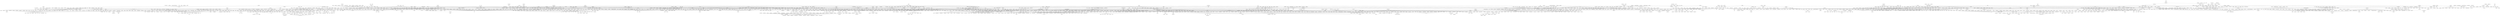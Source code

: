 strict graph "" {
	node [label="\N"];
	0	[id=0,
		label="Brandi Carlile",
		level=14,
		pos="2371.0450582166227,-4601.167075571309",
		weight=0];
	2241	[id=2241,
		label="Tristan Prettyman",
		level=1,
		pos="2417.7422903837173,-4928.898437130965",
		weight=0];
	0 -- 2241	[level=14];
	1	[id=1,
		label="Laura Marling",
		level=14,
		pos="-9078.987043789197,9299.444090025456",
		weight=0];
	1848	[id=1848,
		label="Bon Iver",
		level=5,
		pos="-8726.677520511497,9201.767509152874",
		weight=0];
	1 -- 1848	[level=14];
	2	[id=2,
		label="Jurassic 5",
		level=11,
		pos="934.9226679405117,9525.552282390883",
		weight=0];
	2087	[id=2087,
		label="Mos Def",
		level=4,
		pos="511.443888801208,9734.664670433047",
		weight=0];
	2 -- 2087	[level=11];
	3	[id=3,
		label="3 Doors Down",
		level=6,
		pos="2473.1360380266356,-3327.7256661633587",
		weight=0];
	1597	[id=1597,
		label=Fuel,
		level=1,
		pos="2073.1849250062014,-2863.5902070737543",
		weight=0];
	3 -- 1597	[level=6];
	4	[id=4,
		label=Kosheen,
		level=11,
		pos="-3772.043543386575,5563.75957478429",
		weight=0];
	261	[id=261,
		label=UNKLE,
		level=2,
		pos="-3455.399444288111,5882.831250346548",
		weight=0];
	4 -- 261	[level=11];
	5	[id=5,
		label="Tom Petty and the Heartbreakers",
		level=12,
		pos="2498.7722206131816,-12778.879909841482",
		weight=0];
	1182	[id=1182,
		label="George Harrison",
		level=11,
		pos="2217.5432324131953,-12414.083361242008",
		weight=0];
	5 -- 1182	[level=12];
	6	[id=6,
		label="Duran Duran",
		level=8,
		pos="4005.633783557442,-9688.197005913818",
		weight=0];
	1521	[id=1521,
		label="Spandau Ballet",
		level=2,
		pos="3846.8956010903507,-9109.440101174401",
		weight=0];
	6 -- 1521	[level=8];
	7	[id=7,
		label="G. Love",
		level=16,
		pos="2254.2048871247544,-4763.276766556488",
		weight=0];
	7 -- 2241	[level=16];
	8	[id=8,
		label="The Go! Team",
		level=12,
		pos="-6231.223329670323,7654.872330474724",
		weight=0];
	1042	[id=1042,
		label="The Apples in Stereo",
		level=2,
		pos="-6628.844881216868,7883.800396476716",
		weight=0];
	8 -- 1042	[level=12];
	9	[id=9,
		label="The Posies",
		level=13,
		pos="4547.023807337626,-12396.607752671289",
		weight=0];
	155	[id=155,
		label="The Lemonheads",
		level=13,
		pos="4450.763607332894,-11938.017439703543",
		weight=0];
	9 -- 155	[level=13];
	2005	[id=2005,
		label="Fountains of Wayne",
		level=13,
		pos="4725.445680338187,-12761.583397307311",
		weight=0];
	9 -- 2005	[level=13];
	10	[id=10,
		label="Gabriella Cilmi",
		level=14,
		pos="3494.9634359185293,-3952.457861952783",
		weight=0];
	811	[id=811,
		label="Maria Mena",
		level=7,
		pos="3354.719587160439,-3647.458409314191",
		weight=0];
	10 -- 811	[level=14];
	11	[id=11,
		label="Michelle Branch",
		level=12,
		pos="-538.4931789181422,5699.48770503537",
		weight=0];
	1573	[id=1573,
		label="The Wreckers",
		level=17,
		pos="-522.212426263962,5899.627946905213",
		weight=0];
	11 -- 1573	[level=17];
	2268	[id=2268,
		label="Ashlee Simpson",
		level=2,
		pos="-651.3389567724153,5261.435246879579",
		weight=0];
	11 -- 2268	[level=12];
	12	[id=12,
		label="Canned Heat",
		level=14,
		pos="3004.447948567049,-7829.8870234487495",
		weight=0];
	905	[id=905,
		label="Johnny Winter",
		level=2,
		pos="3352.7329979029214,-7859.869479803976",
		weight=0];
	12 -- 905	[level=14];
	13	[id=13,
		label="The Decemberists",
		level=9,
		pos="-7664.444029461676,8833.172176731254",
		weight=0];
	63	[id=63,
		label="Fleet Foxes",
		level=3,
		pos="-8239.28912870733,9275.545665227914",
		weight=0];
	13 -- 63	[level=9];
	14	[id=14,
		label="Markus Schulz",
		level=17,
		pos="2308.3242511055005,4226.853455694558",
		weight=0];
	2156	[id=2156,
		label=Chicane,
		level=7,
		pos="2239.4469129486083,4414.0819413483805",
		weight=0];
	14 -- 2156	[level=17];
	15	[id=15,
		label="Does It Offend You, Yeah?",
		level=14,
		pos="-4500.639506040856,7367.674491009713",
		weight=0];
	710	[id=710,
		label="Hadouken!",
		level=8,
		pos="-4387.91816641568,7062.332689276598",
		weight=0];
	15 -- 710	[level=14];
	16	[id=16,
		label="Bonnie Somerville",
		level=16,
		pos="-3462.5663737471555,7774.087724568644",
		weight=0];
	1882	[id=1882,
		label="Butterfly Boucher",
		level=16,
		pos="-3343.4087066777925,7553.905404681091",
		weight=0];
	16 -- 1882	[level=16];
	17	[id=17,
		label="REO Speedwagon",
		level=13,
		pos="2499.2203650966985,-11079.035091659918",
		weight=0];
	968	[id=968,
		label=Survivor,
		level=13,
		pos="2200.8791856247967,-11346.116089338106",
		weight=0];
	17 -- 968	[level=13];
	1497	[id=1497,
		label=Styx,
		level=4,
		pos="2885.798638226824,-11172.517252044892",
		weight=0];
	17 -- 1497	[level=13];
	1974	[id=1974,
		label="Air Supply",
		level=14,
		pos="2156.7049787615474,-11151.055485685007",
		weight=0];
	17 -- 1974	[level=14];
	18	[id=18,
		label="Sam Sparro",
		level=15,
		pos="-1101.875577556788,3472.227082044761",
		weight=0];
	1388	[id=1388,
		label="Just Jack",
		level=1,
		pos="-1387.7433081205654,3566.989301510276",
		weight=0];
	18 -- 1388	[level=15];
	19	[id=19,
		label=Kalmah,
		level=17,
		pos="5482.135735776674,-59.63333025307077",
		weight=0];
	857	[id=857,
		label=Ensiferum,
		level=10,
		pos="5552.721224026825,127.70062821364155",
		weight=0];
	19 -- 857	[level=17];
	20	[id=20,
		label="Chicks on Speed",
		level=14,
		pos="-4878.383822484091,8962.920904072731",
		weight=0];
	1543	[id=1543,
		label="ADULT.",
		level=7,
		pos="-5170.286841029469,8748.641713651461",
		weight=0];
	20 -- 1543	[level=14];
	21	[id=21,
		label=Kittie,
		level=15,
		pos="1644.5238185125277,667.1672385428606",
		weight=0];
	2230	[id=2230,
		label=Slipknot,
		level=3,
		pos="1914.966135596701,473.59368416576694",
		weight=0];
	21 -- 2230	[level=15];
	22	[id=22,
		label="Blind Guardian",
		level=11,
		pos="7045.746596412309,-16626.737723431463",
		weight=0];
	231	[id=231,
		label="Demons & Wizards",
		level=10,
		pos="7062.241475181794,-16170.700778393484",
		weight=0];
	22 -- 231	[level=11];
	23	[id=23,
		label="Planet Funk",
		level=15,
		pos="-2076.901712422191,3841.5771171526562",
		weight=0];
	997	[id=997,
		label=Modjo,
		level=15,
		pos="-2418.4313542753716,3740.7581921599017",
		weight=0];
	23 -- 997	[level=15];
	1563	[id=1563,
		label="Audio Bullys",
		level=10,
		pos="-1857.4473536557764,3699.4774465254163",
		weight=0];
	23 -- 1563	[level=15];
	24	[id=24,
		label="Sergei Rachmaninoff",
		level=14,
		pos="-3354.96945509284,8342.504067966345",
		weight=0];
	2060	[id=2060,
		label="Felix Mendelssohn",
		level=7,
		pos="-3066.45686268703,8128.088662328679",
		weight=0];
	24 -- 2060	[level=14];
	25	[id=25,
		label=BT,
		level=13,
		pos="2511.5941582271403,4705.683458475814",
		weight=0];
	25 -- 2156	[level=13];
	26	[id=26,
		label="Def Leppard",
		level=12,
		pos="5224.287129853741,-12719.599736491724",
		weight=0];
	421	[id=421,
		label="Bon Jovi",
		level=3,
		pos="5228.436527815245,-12266.761102224142",
		weight=0];
	26 -- 421	[level=12];
	27	[id=27,
		label="Yo La Tengo",
		level=5,
		pos="-3509.062243361536,1806.4870275680541",
		weight=0];
	256	[id=256,
		label=Low,
		level=14,
		pos="-3407.385033369624,2174.0882670427195",
		weight=0];
	27 -- 256	[level=14];
	413	[id=413,
		label="The Sea and Cake",
		level=15,
		pos="-3716.4859032269082,2024.829251140764",
		weight=0];
	27 -- 413	[level=15];
	651	[id=651,
		label="Sonic Youth",
		level=5,
		pos="-3688.0001304447414,1287.5163033758608",
		weight=0];
	27 -- 651	[level=5];
	652	[id=652,
		label="Galaxie 500",
		level=16,
		pos="-3682.9575967980586,1832.3661328258659",
		weight=0];
	27 -- 652	[level=16];
	743	[id=743,
		label=Broadcast,
		level=14,
		pos="-3220.86156953314,1550.7651664557927",
		weight=0];
	27 -- 743	[level=14];
	770	[id=770,
		label="The Beta Band",
		level=14,
		pos="-3411.0843138111945,1474.9959766664088",
		weight=0];
	27 -- 770	[level=14];
	877	[id=877,
		label="The Walkmen",
		level=11,
		pos="-3499.737798515709,1311.8291097692027",
		weight=0];
	27 -- 877	[level=11];
	1329	[id=1329,
		label="Guided by Voices",
		level=14,
		pos="-3872.879845206189,1795.5794523305794",
		weight=0];
	27 -- 1329	[level=14];
	1655	[id=1655,
		label=Stereolab,
		level=12,
		pos="-3903.4348000247132,1601.829496898966",
		weight=0];
	27 -- 1655	[level=12];
	1912	[id=1912,
		label="The Raveonettes",
		level=5,
		pos="-2786.8281618642636,1905.5188323709544",
		weight=0];
	27 -- 1912	[level=5];
	2010	[id=2010,
		label=Pavement,
		level=12,
		pos="-3789.8594324552428,1456.0447593768727",
		weight=0];
	27 -- 2010	[level=12];
	2055	[id=2055,
		label="Silver Jews",
		level=14,
		pos="-3608.0835225511964,1493.289033540358",
		weight=0];
	27 -- 2055	[level=14];
	2181	[id=2181,
		label=Sebadoh,
		level=14,
		pos="-3600.0907332951665,2164.6392751858043",
		weight=0];
	27 -- 2181	[level=14];
	28	[id=28,
		label="Ella Fitzgerald & Louis Armstrong",
		level=14,
		pos="6473.640009744635,-13167.692487318434",
		weight=0];
	2576	[id=2576,
		label="Billie Holiday",
		level=5,
		pos="6624.73300743612,-12792.719918994144",
		weight=0];
	28 -- 2576	[level=14];
	29	[id=29,
		label="Nelly Furtado",
		level=6,
		pos="-564.4692197047862,4710.467953376332",
		weight=0];
	29 -- 2268	[level=6];
	30	[id=30,
		label="Simon & Garfunkel",
		level=6,
		pos="-9200.148438387629,8837.60270338992",
		weight=0];
	291	[id=291,
		label="Nick Drake",
		level=5,
		pos="-9300.133467251213,9414.964529502846",
		weight=0];
	30 -- 291	[level=6];
	31	[id=31,
		label="Electric Six",
		level=14,
		pos="-128.2434846960985,1769.4722742467038",
		weight=0];
	429	[id=429,
		label="The White Stripes",
		level=1,
		pos="-260.58130308161617,1445.627409148772",
		weight=0];
	31 -- 429	[level=14];
	32	[id=32,
		label="Federico Aubele",
		level=16,
		pos="-2632.8477301957573,4352.648191568267",
		weight=0];
	1918	[id=1918,
		label="dZihan & Kamien",
		level=10,
		pos="-2918.3872930202506,4196.172638887892",
		weight=0];
	32 -- 1918	[level=16];
	33	[id=33,
		label="Ferry Corsten",
		level=13,
		pos="2365.81458293877,4033.1464762052397",
		weight=0];
	33 -- 2156	[level=13];
	34	[id=34,
		label=Madlib,
		level=16,
		pos="911.2432457023892,10289.123140484035",
		weight=0];
	2494	[id=2494,
		label="Q-Tip",
		level=11,
		pos="970.2744452195238,10060.217678480018",
		weight=0];
	34 -- 2494	[level=16];
	35	[id=35,
		label="Brand New",
		level=9,
		pos="-9529.914739406147,10689.439600375572",
		weight=0];
	1730	[id=1730,
		label=Thrice,
		level=3,
		pos="-9888.427045241016,10338.150304430712",
		weight=0];
	35 -- 1730	[level=9];
	36	[id=36,
		label="Method Man",
		level=5,
		pos="1324.1116410581283,11182.0884395787",
		weight=0];
	330	[id=330,
		label="GZA/Genius",
		level=5,
		pos="1863.6819649044774,11298.481950633537",
		weight=0];
	36 -- 330	[level=5];
	1380	[id=1380,
		label=Redman,
		level=5,
		pos="835.1294401720941,10912.287869773272",
		weight=0];
	36 -- 1380	[level=5];
	1538	[id=1538,
		label=RZA,
		level=14,
		pos="1604.0437294327803,10972.887717554626",
		weight=0];
	36 -- 1538	[level=14];
	1674	[id=1674,
		label="Cypress Hill",
		level=11,
		pos="1764.1330574998224,11092.768512411954",
		weight=0];
	36 -- 1674	[level=11];
	37	[id=37,
		label="The Red Jumpsuit Apparatus",
		level=13,
		pos="-11204.546918477752,10399.94271581473",
		weight=0];
	717	[id=717,
		label="Cute Is What We Aim For",
		level=5,
		pos="-11110.613147901902,10014.272617848148",
		weight=0];
	37 -- 717	[level=13];
	38	[id=38,
		label=Shakira,
		level=9,
		pos="-2616.0045030897127,2744.9809034895156",
		weight=0];
	180	[id=180,
		label="Enrique Iglesias",
		level=8,
		pos="-2263.846438387691,2390.8951686252653",
		weight=0];
	38 -- 180	[level=9];
	988	[id=988,
		label=Belanova,
		level=17,
		pos="-2812.4080017638853,2706.923395531979",
		weight=0];
	38 -- 988	[level=17];
	39	[id=39,
		label=Staind,
		level=9,
		pos="2435.473888960527,-2536.3728763738923",
		weight=0];
	39 -- 1597	[level=9];
	40	[id=40,
		label="Velvet Revolver",
		level=11,
		pos="-1512.1737354877187,-1921.4071899469773",
		weight=0];
	1316	[id=1316,
		label="Chris Cornell",
		level=10,
		pos="-1153.5042075427882,-1649.659275746127",
		weight=0];
	40 -- 1316	[level=11];
	41	[id=41,
		label=Converge,
		level=15,
		pos="3955.2462728573996,1425.6522545040552",
		weight=0];
	1745	[id=1745,
		label="The Dillinger Escape Plan",
		level=14,
		pos="3759.459482267261,1198.3454085671826",
		weight=0];
	41 -- 1745	[level=15];
	42	[id=42,
		label="The Bird and the Bee",
		level=14,
		pos="-6593.822644002596,8208.455472099135",
		weight=0];
	109	[id=109,
		label="Au Revoir Simone",
		level=5,
		pos="-6554.095540696844,8533.181369798996",
		weight=0];
	42 -- 109	[level=14];
	43	[id=43,
		label="G. Love & Special Sauce",
		level=14,
		pos="2285.575595906948,-5221.81014117578",
		weight=0];
	961	[id=961,
		label=Everlast,
		level=14,
		pos="1868.3827799238998,-4909.208419906126",
		weight=0];
	43 -- 961	[level=14];
	43 -- 2241	[level=14];
	44	[id=44,
		label="The Microphones",
		level=7,
		pos="-5222.560801329795,7063.231583731942",
		weight=0];
	1467	[id=1467,
		label=Smog,
		level=8,
		pos="-5328.01750421888,7512.816083657723",
		weight=0];
	44 -- 1467	[level=8];
	1632	[id=1632,
		label="The Books",
		level=14,
		pos="-5421.1489418736855,7340.197123005977",
		weight=0];
	44 -- 1632	[level=14];
	2158	[id=2158,
		label="Panda Bear",
		level=14,
		pos="-4906.917857973403,6882.16351539509",
		weight=0];
	44 -- 2158	[level=14];
	2518	[id=2518,
		label="Ugly Casanova",
		level=2,
		pos="-5682.791294752456,7019.764908880265",
		weight=0];
	44 -- 2518	[level=7];
	2547	[id=2547,
		label="Akron/Family",
		level=17,
		pos="-5411.915031853761,7099.309037697019",
		weight=0];
	44 -- 2547	[level=17];
	45	[id=45,
		label="dead prez",
		level=15,
		pos="-20.069266467372415,10636.756176719266",
		weight=0];
	1969	[id=1969,
		label="Masta Ace",
		level=4,
		pos="303.26558710587017,10701.888537811687",
		weight=0];
	45 -- 1969	[level=15];
	46	[id=46,
		label=Joe,
		level=8,
		pos="2328.0327816745153,8854.770985542054",
		weight=0];
	152	[id=152,
		label=Omarion,
		level=15,
		pos="2149.4822534105265,8582.989597363043",
		weight=0];
	46 -- 152	[level=15];
	258	[id=258,
		label=Lloyd,
		level=10,
		pos="2612.2308261782114,9210.219073961893",
		weight=0];
	46 -- 258	[level=10];
	271	[id=271,
		label="Bobby Valentino",
		level=16,
		pos="2393.7036303327523,9121.038033073679",
		weight=0];
	46 -- 271	[level=16];
	307	[id=307,
		label="R. Kelly",
		level=12,
		pos="2648.6794982541014,8535.598857797959",
		weight=0];
	46 -- 307	[level=12];
	448	[id=448,
		label=Mario,
		level=14,
		pos="2454.4971887085107,8507.620632664959",
		weight=0];
	46 -- 448	[level=14];
	593	[id=593,
		label=Usher,
		level=9,
		pos="2829.971228143701,8880.564929043501",
		weight=0];
	46 -- 593	[level=9];
	1211	[id=1211,
		label=112,
		level=16,
		pos="2535.176876998694,9026.340276555371",
		weight=0];
	46 -- 1211	[level=16];
	1529	[id=1529,
		label="Ray J",
		level=17,
		pos="2136.286736148928,8785.580587485136",
		weight=0];
	46 -- 1529	[level=17];
	1812	[id=1812,
		label="Marques Houston",
		level=17,
		pos="2142.4644550649446,8943.593020983848",
		weight=0];
	46 -- 1812	[level=17];
	1834	[id=1834,
		label="K-Ci & JoJo",
		level=17,
		pos="2330.1121965654984,8664.235996390888",
		weight=0];
	46 -- 1834	[level=17];
	2183	[id=2183,
		label="Ne-Yo",
		level=12,
		pos="2752.0210452958195,8701.306717042931",
		weight=0];
	46 -- 2183	[level=12];
	2197	[id=2197,
		label=Ginuwine,
		level=16,
		pos="2525.2368004510677,8678.709427463056",
		weight=0];
	46 -- 2197	[level=16];
	2322	[id=2322,
		label=Babyface,
		level=17,
		pos="2531.0381489085376,8862.354557764666",
		weight=0];
	46 -- 2322	[level=17];
	2338	[id=2338,
		label="Craig David",
		level=12,
		pos="2732.5639608207252,9052.368174318019",
		weight=0];
	46 -- 2338	[level=12];
	2341	[id=2341,
		label="Jagged Edge",
		level=16,
		pos="2188.7890967305225,9100.022934921108",
		weight=0];
	46 -- 2341	[level=16];
	2474	[id=2474,
		label=Musiq,
		level=7,
		pos="1931.5716520670094,8443.463307883945",
		weight=0];
	46 -- 2474	[level=8];
	47	[id=47,
		label="Robert Johnson",
		level=14,
		pos="-9862.403562734762,8878.183648129714",
		weight=0];
	1167	[id=1167,
		label=Leadbelly,
		level=14,
		pos="-9739.868076968562,9212.146582967156",
		weight=0];
	47 -- 1167	[level=14];
	48	[id=48,
		label="Cyndi Lauper",
		level=7,
		pos="4859.833632781125,-10166.493696623133",
		weight=0];
	262	[id=262,
		label="Pat Benatar",
		level=7,
		pos="5373.651504957441,-10636.145156974086",
		weight=0];
	48 -- 262	[level=7];
	416	[id=416,
		label="Alison Moyet",
		level=3,
		pos="4697.911170641788,-10023.239806523332",
		weight=0];
	48 -- 416	[level=7];
	629	[id=629,
		label="Paula Abdul",
		level=15,
		pos="5358.371196183258,-10612.709989271061",
		weight=0];
	48 -- 629	[level=15];
	669	[id=669,
		label="Kim Carnes",
		level=17,
		pos="5051.167051036293,-10335.466010726062",
		weight=0];
	48 -- 669	[level=17];
	1017	[id=1017,
		label="Laura Branigan",
		level=16,
		pos="5011.874622664007,-10448.369442249754",
		weight=0];
	48 -- 1017	[level=16];
	2175	[id=2175,
		label="Donna Summer",
		level=7,
		pos="5306.040231595021,-10683.658441270063",
		weight=0];
	48 -- 2175	[level=7];
	49	[id=49,
		label=Rammstein,
		level=6,
		pos="2800.174194104089,1134.4057848399634",
		weight=0];
	106	[id=106,
		label=Pain,
		level=5,
		pos="2251.062669398323,1162.8766158275441",
		weight=0];
	49 -- 106	[level=6];
	50	[id=50,
		label=Amorphis,
		level=14,
		pos="4838.870111431348,-99.25763797572145",
		weight=0];
	105	[id=105,
		label="Dark Tranquillity",
		level=8,
		pos="4655.135329821509,199.4482663891887",
		weight=0];
	50 -- 105	[level=14];
	51	[id=51,
		label=Guru,
		level=16,
		pos="531.6531301996805,10664.317995129428",
		weight=0];
	51 -- 1969	[level=16];
	52	[id=52,
		label="Culture Beat",
		level=16,
		pos="4827.800371068786,-12094.590796760274",
		weight=0];
	1246	[id=1246,
		label="Ace of Base",
		level=11,
		pos="5016.43424687916,-12107.859250237505",
		weight=0];
	52 -- 1246	[level=16];
	53	[id=53,
		label="George Benson",
		level=15,
		pos="7862.613996507829,-14385.59111879808",
		weight=0];
	881	[id=881,
		label="Wes Montgomery",
		level=15,
		pos="7565.624213856678,-14374.02962026659",
		weight=0];
	53 -- 881	[level=15];
	54	[id=54,
		label="Circa Survive",
		level=14,
		pos="-10225.745007129315,10244.410901661024",
		weight=0];
	54 -- 1730	[level=14];
	55	[id=55,
		label=Aqualung,
		level=11,
		pos="-734.7203948202504,2638.1174478732432",
		weight=0];
	158	[id=158,
		label=Keane,
		level=1,
		pos="-968.3920133017342,2252.3364534420866",
		weight=0];
	55 -- 158	[level=11];
	56	[id=56,
		label="Jonny Greenwood",
		level=16,
		pos="-6636.458145063896,9457.985883285444",
		weight=0];
	854	[id=854,
		label=Liars,
		level=14,
		pos="-6478.915537445791,9655.739849443109",
		weight=0];
	56 -- 854	[level=16];
	57	[id=57,
		label="Curtis Mayfield",
		level=13,
		pos="6028.2855776973975,-10380.177995491813",
		weight=0];
	321	[id=321,
		label="Bill Withers",
		level=7,
		pos="5673.885312142731,-10212.13484371124",
		weight=0];
	57 -- 321	[level=13];
	58	[id=58,
		label=Gorillaz,
		level=6,
		pos="149.03352604940528,1051.5896200600962",
		weight=0];
	58 -- 429	[level=6];
	59	[id=59,
		label="DJ Mehdi",
		level=5,
		pos="-5128.149225181907,7523.340588417017",
		weight=0];
	205	[id=205,
		label=Chromeo,
		level=14,
		pos="-4805.9836609510785,7408.619109923053",
		weight=0];
	59 -- 205	[level=14];
	643	[id=643,
		label="Justice vs Simian",
		level=17,
		pos="-5002.408645055246,7370.9731445990965",
		weight=0];
	59 -- 643	[level=17];
	1219	[id=1219,
		label=SebastiAn,
		level=15,
		pos="-5124.457461087093,7229.467059601204",
		weight=0];
	59 -- 1219	[level=15];
	1986	[id=1986,
		label=Justice,
		level=5,
		pos="-4936.199949938316,7204.872491410053",
		weight=0];
	59 -- 1986	[level=5];
	2029	[id=2029,
		label=Uffie,
		level=14,
		pos="-4794.609014074746,7615.618399174609",
		weight=0];
	59 -- 2029	[level=14];
	2360	[id=2360,
		label="Daft Punk",
		level=6,
		pos="-5600.758456013888,7813.338505296486",
		weight=0];
	59 -- 2360	[level=6];
	2468	[id=2468,
		label=MSTRKRFT,
		level=13,
		pos="-4849.9022507528625,7807.875040776635",
		weight=0];
	59 -- 2468	[level=13];
	2526	[id=2526,
		label="Boys Noize",
		level=7,
		pos="-5082.390778276815,7948.964124268083",
		weight=0];
	59 -- 2526	[level=7];
	60	[id=60,
		label=Boston,
		level=11,
		pos="3263.335890619368,-10919.881094817716",
		weight=0];
	60 -- 1497	[level=11];
	61	[id=61,
		label=Ciara,
		level=11,
		pos="-159.2007487071312,7870.9830780003595",
		weight=0];
	972	[id=972,
		label="Lil' Kim",
		level=3,
		pos="-41.794145826421584,7433.895450066057",
		weight=0];
	61 -- 972	[level=11];
	62	[id=62,
		label="Asobi Seksu",
		level=16,
		pos="-6269.945304976252,9648.494368627567",
		weight=0];
	729	[id=729,
		label=M83,
		level=9,
		pos="-6422.019387995884,9847.47615017207",
		weight=0];
	62 -- 729	[level=16];
	181	[id=181,
		label="Great Lake Swimmers",
		level=13,
		pos="-8596.109700488872,9629.44717335197",
		weight=0];
	63 -- 181	[level=13];
	197	[id=197,
		label="José González",
		level=9,
		pos="-8444.221626781818,8591.329943020575",
		weight=0];
	63 -- 197	[level=9];
	435	[id=435,
		label="Noah and the Whale",
		level=5,
		pos="-8332.430342567382,9365.050305347968",
		weight=0];
	63 -- 435	[level=5];
	600	[id=600,
		label="Band of Horses",
		level=12,
		pos="-8084.322609104489,8894.562916681993",
		weight=0];
	63 -- 600	[level=12];
	608	[id=608,
		label="Animal Collective",
		level=12,
		pos="-8216.24191841956,8787.541607296174",
		weight=0];
	63 -- 608	[level=12];
	908	[id=908,
		label="M. Ward",
		level=12,
		pos="-8117.854955223538,8757.016640318152",
		weight=0];
	63 -- 908	[level=12];
	923	[id=923,
		label="Iron & Wine",
		level=6,
		pos="-8011.654936189107,8667.819364662899",
		weight=0];
	63 -- 923	[level=6];
	1045	[id=1045,
		label="My Morning Jacket",
		level=12,
		pos="-8672.128827891467,9028.268734119962",
		weight=0];
	63 -- 1045	[level=12];
	1116	[id=1116,
		label=DeVotchKa,
		level=7,
		pos="-8422.153846605454,9662.206525211062",
		weight=0];
	63 -- 1116	[level=7];
	1191	[id=1191,
		label=Shearwater,
		level=17,
		pos="-8080.559291449295,9101.589167011462",
		weight=0];
	63 -- 1191	[level=17];
	1461	[id=1461,
		label="The Shins",
		level=6,
		pos="-7807.283204499254,8842.437619893377",
		weight=0];
	63 -- 1461	[level=6];
	1670	[id=1670,
		label="Arcade Fire",
		level=2,
		pos="-7835.544126558001,8694.210129403617",
		weight=0];
	63 -- 1670	[level=3];
	1680	[id=1680,
		label="Sufjan Stevens",
		level=3,
		pos="-8797.88732513201,9413.452412787574",
		weight=0];
	63 -- 1680	[level=3];
	1784	[id=1784,
		label="Grizzly Bear",
		level=13,
		pos="-8399.657685591848,8738.170602141465",
		weight=0];
	63 -- 1784	[level=13];
	1805	[id=1805,
		label=Beirut,
		level=12,
		pos="-8633.238331832623,9001.876910156003",
		weight=0];
	63 -- 1805	[level=12];
	1813	[id=1813,
		label="Dr. Dog",
		level=17,
		pos="-8357.653262375921,9065.135129209937",
		weight=0];
	63 -- 1813	[level=17];
	1840	[id=1840,
		label="The Dodos",
		level=17,
		pos="-8214.886803644755,8998.691117161612",
		weight=0];
	63 -- 1840	[level=17];
	63 -- 1848	[level=5];
	1850	[id=1850,
		label="Andrew Bird",
		level=7,
		pos="-8623.470552917537,8784.209578116466",
		weight=0];
	63 -- 1850	[level=7];
	2265	[id=2265,
		label=Yeasayer,
		level=17,
		pos="-8360.144283472688,9341.044186220359",
		weight=0];
	63 -- 2265	[level=17];
	2277	[id=2277,
		label="The National",
		level=12,
		pos="-8006.776346085746,8853.082910139296",
		weight=0];
	63 -- 2277	[level=12];
	2312	[id=2312,
		label="Vampire Weekend",
		level=11,
		pos="-8442.658443592964,8929.108791749239",
		weight=0];
	63 -- 2312	[level=11];
	64	[id=64,
		label="The Matches",
		level=17,
		pos="1078.1586133306832,-2536.6183819371668",
		weight=0];
	1214	[id=1214,
		label="The Starting Line",
		level=12,
		pos="1239.4498933199168,-2418.3596850697945",
		weight=0];
	64 -- 1214	[level=17];
	65	[id=65,
		label=Quietdrive,
		level=17,
		pos="1604.998260117236,-5170.075436048408",
		weight=0];
	889	[id=889,
		label="The Click Five",
		level=14,
		pos="1425.0390119966887,-5082.8120351671005",
		weight=0];
	65 -- 889	[level=17];
	66	[id=66,
		label="The Sisters of Mercy",
		level=14,
		pos="-4155.437505929873,474.24972091578115",
		weight=0];
	1651	[id=1651,
		label=Bauhaus,
		level=13,
		pos="-3981.0576181228025,778.0011509024841",
		weight=0];
	66 -- 1651	[level=14];
	1993	[id=1993,
		label="Type O Negative",
		level=14,
		pos="-4043.91177227077,141.7899724016592",
		weight=0];
	66 -- 1993	[level=14];
	2190	[id=2190,
		label="The 69 Eyes",
		level=14,
		pos="-4243.809781753103,135.40369265893145",
		weight=0];
	66 -- 2190	[level=14];
	67	[id=67,
		label="Kyau vs. Albert",
		level=17,
		pos="-3653.981874459378,3296.85769031897",
		weight=0];
	1049	[id=1049,
		label=Andain,
		level=17,
		pos="-3806.233002294762,3426.5480117305788",
		weight=0];
	67 -- 1049	[level=17];
	1173	[id=1173,
		label="Armin van Buuren",
		level=13,
		pos="-3457.2002035614896,3332.5245024239075",
		weight=0];
	67 -- 1173	[level=17];
	68	[id=68,
		label="Dionne Warwick",
		level=14,
		pos="2414.8949984568876,-14682.062914040062",
		weight=0];
	127	[id=127,
		label="The Supremes",
		level=8,
		pos="2096.694678687894,-14829.148713610997",
		weight=0];
	68 -- 127	[level=14];
	69	[id=69,
		label="The Cars",
		level=11,
		pos="4230.2549402769255,-10668.193730013123",
		weight=0];
	1356	[id=1356,
		label=Devo,
		level=4,
		pos="3966.064134102637,-10327.51018953725",
		weight=0];
	69 -- 1356	[level=11];
	70	[id=70,
		label="Melissa Etheridge",
		level=7,
		pos="728.4392655624506,-4871.787814773141",
		weight=0];
	137	[id=137,
		label="Joan Osborne",
		level=7,
		pos="1213.56199765035,-4989.478077517688",
		weight=0];
	70 -- 137	[level=7];
	543	[id=543,
		label=Jewel,
		level=8,
		pos="338.15413506998675,-5184.319890020117",
		weight=0];
	70 -- 543	[level=8];
	882	[id=882,
		label="Stevie Nicks",
		level=15,
		pos="478.6738406930675,-5037.980788314782",
		weight=0];
	70 -- 882	[level=15];
	1927	[id=1927,
		label="Tracy Chapman",
		level=12,
		pos="285.89274474438173,-4953.406598124322",
		weight=0];
	70 -- 1927	[level=12];
	71	[id=71,
		label="Hootie & the Blowfish",
		level=14,
		pos="2049.5810341494293,-3732.5487148541933",
		weight=0];
	1007	[id=1007,
		label="The Verve Pipe",
		level=1,
		pos="1781.4040317407157,-3521.663070512452",
		weight=0];
	71 -- 1007	[level=14];
	72	[id=72,
		label="Aimee Mann",
		level=7,
		pos="3420.6955871621,-4194.7338960422985",
		weight=0];
	958	[id=958,
		label="Rufus Wainwright",
		level=8,
		pos="3877.9322656641675,-4375.33826975704",
		weight=0];
	72 -- 958	[level=8];
	1943	[id=1943,
		label="Beth Orton",
		level=7,
		pos="2960.2849045818457,-3958.9434082693197",
		weight=0];
	72 -- 1943	[level=7];
	73	[id=73,
		label="Maurice Ravel",
		level=14,
		pos="-2740.0697206442355,8040.551934790301",
		weight=0];
	73 -- 2060	[level=14];
	74	[id=74,
		label="Sunrise Avenue",
		level=5,
		pos="3191.303390902864,-3202.59023859082",
		weight=0];
	503	[id=503,
		label=Reamonn,
		level=14,
		pos="3495.6474610121822,-2983.7745013836143",
		weight=0];
	74 -- 503	[level=14];
	649	[id=649,
		label="The Calling",
		level=12,
		pos="3632.8286883924998,-3071.133916571583",
		weight=0];
	74 -- 649	[level=12];
	683	[id=683,
		label=Hoobastank,
		level=7,
		pos="3696.198639911117,-3247.2501220930167",
		weight=0];
	74 -- 683	[level=7];
	1177	[id=1177,
		label=Daughtry,
		level=5,
		pos="2668.8113468246634,-3110.8127477877606",
		weight=0];
	74 -- 1177	[level=5];
	1595	[id=1595,
		label="The Rasmus",
		level=11,
		pos="3575.9949500566413,-3386.5534641113686",
		weight=0];
	74 -- 1595	[level=11];
	1643	[id=1643,
		label="The Last Goodnight",
		level=17,
		pos="3074.1567157700106,-3337.569174058395",
		weight=0];
	74 -- 1643	[level=17];
	1960	[id=1960,
		label=OneRepublic,
		level=5,
		pos="3774.435767559569,-3431.271519253065",
		weight=0];
	74 -- 1960	[level=5];
	2346	[id=2346,
		label="Poets of the Fall",
		level=16,
		pos="3424.2506970779586,-3273.9367529284186",
		weight=0];
	74 -- 2346	[level=16];
	2404	[id=2404,
		label=Silbermond,
		level=16,
		pos="2929.899182929474,-3201.4906425775316",
		weight=0];
	74 -- 2404	[level=16];
	2519	[id=2519,
		label="Simple Plan",
		level=9,
		pos="3525.9513101066223,-3551.6247869566077",
		weight=0];
	74 -- 2519	[level=9];
	75	[id=75,
		label="The Funky Lowlives",
		level=17,
		pos="-3353.876284885907,4488.902921473304",
		weight=0];
	920	[id=920,
		label=Llorca,
		level=11,
		pos="-3549.5806923534897,4491.5474208255855",
		weight=0];
	75 -- 920	[level=17];
	76	[id=76,
		label="Steve Earle",
		level=16,
		pos="687.2936580468647,-6540.732806994893",
		weight=0];
	1285	[id=1285,
		label="Emmylou Harris",
		level=10,
		pos="733.0115282643712,-6295.026037026493",
		weight=0];
	76 -- 1285	[level=16];
	77	[id=77,
		label=Bonobo,
		level=12,
		pos="-3011.0630941049926,4446.11725841445",
		weight=0];
	559	[id=559,
		label="Lemon Jelly",
		level=14,
		pos="-3293.6566031816433,4656.990380842548",
		weight=0];
	77 -- 559	[level=14];
	1071	[id=1071,
		label="DJ Krush",
		level=1,
		pos="-2808.816782015572,4929.136131837113",
		weight=0];
	77 -- 1071	[level=12];
	78	[id=78,
		label="Delta Goodrem",
		level=8,
		pos="213.61460379903338,5512.98264890845",
		weight=0];
	630	[id=630,
		label="The Veronicas",
		level=7,
		pos="-357.72986785101995,5699.912271751695",
		weight=0];
	78 -- 630	[level=8];
	1033	[id=1033,
		label="Sandi Thom",
		level=16,
		pos="438.86204849670924,5482.389590087967",
		weight=0];
	78 -- 1033	[level=16];
	1494	[id=1494,
		label=Anastacia,
		level=11,
		pos="588.1747688182927,5725.90216452467",
		weight=0];
	78 -- 1494	[level=11];
	1764	[id=1764,
		label="Natalie Imbruglia",
		level=9,
		pos="689.1163220856631,5553.244188570288",
		weight=0];
	78 -- 1764	[level=9];
	79	[id=79,
		label="Brazilian Girls",
		level=14,
		pos="-2945.7580282564177,7224.508156983438",
		weight=0];
	1345	[id=1345,
		label="Bitter:Sweet",
		level=8,
		pos="-3246.6556014851312,7061.430272147751",
		weight=0];
	79 -- 1345	[level=14];
	80	[id=80,
		label=Ride,
		level=16,
		pos="-3284.676282485924,1865.4230242936083",
		weight=0];
	139	[id=139,
		label="The Brian Jonestown Massacre",
		level=16,
		pos="-3035.3813280119857,1885.5158491288225",
		weight=0];
	80 -- 139	[level=16];
	81	[id=81,
		label="Barenaked Ladies",
		level=12,
		pos="2685.698760257764,-4752.489106454817",
		weight=0];
	2126	[id=2126,
		label="Toad the Wet Sprocket",
		level=5,
		pos="2561.215092457828,-4301.053305017637",
		weight=0];
	81 -- 2126	[level=12];
	82	[id=82,
		label="They Might Be Giants",
		level=13,
		pos="3509.4088843382206,-4660.318518966946",
		weight=0];
	2414	[id=2414,
		label="Soul Coughing",
		level=7,
		pos="3159.558567538488,-4497.246037197638",
		weight=0];
	82 -- 2414	[level=13];
	83	[id=83,
		label=Beulah,
		level=14,
		pos="-6277.600612726261,7849.45111394265",
		weight=0];
	83 -- 1042	[level=14];
	84	[id=84,
		label="Mark Knopfler",
		level=13,
		pos="4129.420135724758,-8758.32108871948",
		weight=0];
	1486	[id=1486,
		label="Chris Rea",
		level=2,
		pos="3979.974176201526,-8385.27718098567",
		weight=0];
	84 -- 1486	[level=13];
	85	[id=85,
		label="Ry Cooder",
		level=5,
		pos="2349.3235471406865,-8126.701979306488",
		weight=0];
	481	[id=481,
		label="Taj Mahal",
		level=5,
		pos="2804.581184346146,-7822.636987562626",
		weight=0];
	85 -- 481	[level=5];
	620	[id=620,
		label="John Hiatt",
		level=17,
		pos="2532.9805165895514,-8047.651366739923",
		weight=0];
	85 -- 620	[level=17];
	684	[id=684,
		label="Dr. John",
		level=13,
		pos="2165.4511711937703,-8435.8510249738",
		weight=0];
	85 -- 684	[level=13];
	1806	[id=1806,
		label="Bonnie Raitt",
		level=15,
		pos="2081.048031479164,-8260.862934723484",
		weight=0];
	85 -- 1806	[level=15];
	2045	[id=2045,
		label="Van Morrison",
		level=5,
		pos="1997.3960509592143,-8594.744445399772",
		weight=0];
	85 -- 2045	[level=5];
	2570	[id=2570,
		label="Lucinda Williams",
		level=15,
		pos="2635.0024635987374,-8219.231691486744",
		weight=0];
	85 -- 2570	[level=15];
	86	[id=86,
		label=Plaid,
		level=14,
		pos="-4627.8976808484385,5752.229358889466",
		weight=0];
	1089	[id=1089,
		label=Apparat,
		level=7,
		pos="-4203.43833692255,5803.30464223837",
		weight=0];
	86 -- 1089	[level=14];
	2244	[id=2244,
		label=LFO,
		level=16,
		pos="-4820.293891306199,5850.632306839576",
		weight=0];
	86 -- 2244	[level=16];
	87	[id=87,
		label="The Bangles",
		level=13,
		pos="6020.93081912617,-13004.602374950504",
		weight=0];
	2311	[id=2311,
		label=Roxette,
		level=3,
		pos="5792.403012107721,-12689.179223173369",
		weight=0];
	87 -- 2311	[level=13];
	88	[id=88,
		label="The Dresden Dolls",
		level=11,
		pos="3508.429836920766,-5943.7753607390605",
		weight=0];
	1320	[id=1320,
		label="Regina Spektor",
		level=7,
		pos="3391.6629736633095,-5507.717125211395",
		weight=0];
	88 -- 1320	[level=11];
	89	[id=89,
		label="Ellen Allien",
		level=15,
		pos="-3938.6953072068904,5672.2142410550605",
		weight=0];
	89 -- 1089	[level=15];
	90	[id=90,
		label=Esthero,
		level=14,
		pos="-3086.8827100191565,7366.688685156445",
		weight=0];
	90 -- 1345	[level=14];
	91	[id=91,
		label="Five for Fighting",
		level=11,
		pos="4018.414292343536,-3815.1198337355227",
		weight=0];
	91 -- 1960	[level=11];
	92	[id=92,
		label="Golden Earring",
		level=15,
		pos="5191.893318645805,-12829.893125596924",
		weight=0];
	1355	[id=1355,
		label="Meat Loaf",
		level=12,
		pos="5093.815300766297,-12741.629433160593",
		weight=0];
	92 -- 1355	[level=15];
	93	[id=93,
		label=Lamb,
		level=9,
		pos="-3810.625080166,6204.109434014015",
		weight=0];
	93 -- 261	[level=9];
	94	[id=94,
		label="Rocky Votolato",
		level=15,
		pos="-9239.310362092467,9624.019277423398",
		weight=0];
	2293	[id=2293,
		label="Pedro the Lion",
		level=3,
		pos="-9082.87823783964,9851.83601989834",
		weight=0];
	94 -- 2293	[level=15];
	95	[id=95,
		label="The Fiery Furnaces",
		level=10,
		pos="-6838.322738324327,8546.380836865605",
		weight=0];
	369	[id=369,
		label=Enon,
		level=11,
		pos="-7136.502388848316,8969.508620362873",
		weight=0];
	95 -- 369	[level=11];
	95 -- 1042	[level=10];
	96	[id=96,
		label="The Haunted",
		level=10,
		pos="4587.4378783863685,446.038968533539",
		weight=0];
	1694	[id=1694,
		label=Bloodbath,
		level=10,
		pos="5020.81023954635,601.5680846284686",
		weight=0];
	96 -- 1694	[level=10];
	2008	[id=2008,
		label="Arch Enemy",
		level=7,
		pos="4151.140136976992,302.8398495442477",
		weight=0];
	96 -- 2008	[level=10];
	97	[id=97,
		label="Chris de Burgh",
		level=14,
		pos="4271.936947866432,-8214.061069734764",
		weight=0];
	97 -- 1486	[level=14];
	2200	[id=2200,
		label="Cliff Richard",
		level=15,
		pos="4620.398899432586,-8316.45000707115",
		weight=0];
	97 -- 2200	[level=15];
	98	[id=98,
		label="Mr. Big",
		level=14,
		pos="5189.809322642464,-12582.354260815362",
		weight=0];
	98 -- 421	[level=14];
	1389	[id=1389,
		label=Extreme,
		level=14,
		pos="5212.014456980582,-12996.757931234943",
		weight=0];
	98 -- 1389	[level=14];
	99	[id=99,
		label="The Smashing Pumpkins",
		level=5,
		pos="-209.3367193537785,-1970.941602243912",
		weight=0];
	1654	[id=1654,
		label="Alice in Chains",
		level=5,
		pos="-718.8200642572443,-1763.7398871178564",
		weight=0];
	99 -- 1654	[level=5];
	100	[id=100,
		label="Albert King",
		level=17,
		pos="3390.518203700442,-7659.587709396517",
		weight=0];
	100 -- 905	[level=17];
	101	[id=101,
		label="A Fine Frenzy",
		level=14,
		pos="3702.5956615945456,-5638.832000253731",
		weight=0];
	101 -- 1320	[level=14];
	102	[id=102,
		label="Jane Monheit",
		level=17,
		pos="7030.82444146548,-12890.042400497752",
		weight=0];
	2465	[id=2465,
		label="Nancy Wilson",
		level=4,
		pos="7269.272451891851,-12938.75368444391",
		weight=0];
	102 -- 2465	[level=17];
	103	[id=103,
		label=Tiga,
		level=13,
		pos="-5063.588770775494,8408.058357967879",
		weight=0];
	1941	[id=1941,
		label=Vitalic,
		level=7,
		pos="-5447.720464140133,8305.360854778923",
		weight=0];
	103 -- 1941	[level=13];
	104	[id=104,
		label="Los Rodríguez",
		level=14,
		pos="6837.3833660868695,-7302.616270811543",
		weight=0];
	487	[id=487,
		label="Andrés Calamaro",
		level=16,
		pos="6984.976301872484,-7505.039370529015",
		weight=0];
	104 -- 487	[level=16];
	871	[id=871,
		label="Soda Stereo",
		level=16,
		pos="7084.509397960557,-7267.634681857477",
		weight=0];
	104 -- 871	[level=16];
	1283	[id=1283,
		label="Jarabe de Palo",
		level=14,
		pos="6499.930984603925,-7149.535521777532",
		weight=0];
	104 -- 1283	[level=14];
	2131	[id=2131,
		label="Los Fabulosos Cadillacs",
		level=14,
		pos="7176.168000338686,-7445.764698396824",
		weight=0];
	104 -- 2131	[level=14];
	2167	[id=2167,
		label="Joaquín Sabina",
		level=17,
		pos="6787.047707670554,-7496.515215061878",
		weight=0];
	104 -- 2167	[level=17];
	517	[id=517,
		label="Amon Amarth",
		level=10,
		pos="5100.591586428511,83.5261697258453",
		weight=0];
	105 -- 517	[level=10];
	1023	[id=1023,
		label=Soilwork,
		level=14,
		pos="4998.365827349573,254.30792383672292",
		weight=0];
	105 -- 1023	[level=14];
	105 -- 2008	[level=8];
	2057	[id=2057,
		label="At the Gates",
		level=15,
		pos="4639.036382364102,-100.17818529042651",
		weight=0];
	105 -- 2057	[level=15];
	2407	[id=2407,
		label=Hypocrisy,
		level=16,
		pos="4882.004017661458,96.03563928998693",
		weight=0];
	105 -- 2407	[level=16];
	2501	[id=2501,
		label="In Flames",
		level=9,
		pos="5106.338412356083,420.7783427486311",
		weight=0];
	105 -- 2501	[level=9];
	274	[id=274,
		label="Fear Factory",
		level=12,
		pos="2643.3080897761906,1385.7632766562192",
		weight=0];
	106 -- 274	[level=12];
	301	[id=301,
		label=Dope,
		level=5,
		pos="2485.788893906113,657.0319344396761",
		weight=0];
	106 -- 301	[level=5];
	1390	[id=1390,
		label="Oomph!",
		level=15,
		pos="2546.678375962787,1210.6252253397624",
		weight=0];
	106 -- 1390	[level=15];
	1866	[id=1866,
		label=Clawfinger,
		level=16,
		pos="2390.1638358668197,1370.533503353282",
		weight=0];
	106 -- 1866	[level=16];
	2117	[id=2117,
		label=Deathstars,
		level=17,
		pos="2420.6667944555725,1056.951969749621",
		weight=0];
	106 -- 2117	[level=17];
	2433	[id=2433,
		label="Rob Zombie",
		level=9,
		pos="2551.9112622806597,1561.9282814688709",
		weight=0];
	106 -- 2433	[level=9];
	107	[id=107,
		label="Explosions in the Sky",
		level=12,
		pos="5534.572858347108,1335.7424141864517",
		weight=0];
	2523	[id=2523,
		label="A Silver Mt. Zion",
		level=5,
		pos="5155.474170170995,1578.1958431180833",
		weight=0];
	107 -- 2523	[level=12];
	108	[id=108,
		label=KISS,
		level=9,
		pos="4443.193989709533,-7637.933537684161",
		weight=0];
	2362	[id=2362,
		label="Thin Lizzy",
		level=5,
		pos="4176.162102379463,-8061.413260806938",
		weight=0];
	108 -- 2362	[level=9];
	118	[id=118,
		label=Stars,
		level=9,
		pos="-6661.537120673394,9045.783720219195",
		weight=0];
	109 -- 118	[level=9];
	522	[id=522,
		label=Feist,
		level=6,
		pos="-6451.5794653797275,7999.08750450329",
		weight=0];
	109 -- 522	[level=6];
	572	[id=572,
		label="The Whitest Boy Alive",
		level=14,
		pos="-6203.65383470929,8409.196443478348",
		weight=0];
	109 -- 572	[level=14];
	625	[id=625,
		label="Lykke Li",
		level=10,
		pos="-6771.011970388219,8459.383069148587",
		weight=0];
	109 -- 625	[level=10];
	648	[id=648,
		label="The Concretes",
		level=7,
		pos="-6021.711515670062,8709.248819786955",
		weight=0];
	109 -- 648	[level=7];
	855	[id=855,
		label="Kings of Convenience",
		level=8,
		pos="-6682.717881615943,8061.299105760389",
		weight=0];
	109 -- 855	[level=8];
	880	[id=880,
		label="The Boy Least Likely To",
		level=14,
		pos="-6742.454709867481,8270.126285585126",
		weight=0];
	109 -- 880	[level=14];
	1009	[id=1009,
		label="El Perro del Mar",
		level=16,
		pos="-6374.412358313184,8384.152544326345",
		weight=0];
	109 -- 1009	[level=16];
	1324	[id=1324,
		label="The Blow",
		level=15,
		pos="-6284.283660987359,8623.418437663457",
		weight=0];
	109 -- 1324	[level=15];
	1540	[id=1540,
		label=Psapp,
		level=14,
		pos="-6361.5463041478415,8842.504023191566",
		weight=0];
	109 -- 1540	[level=14];
	1598	[id=1598,
		label="Camera Obscura",
		level=12,
		pos="-6209.051254007696,8209.269316305741",
		weight=0];
	109 -- 1598	[level=12];
	1776	[id=1776,
		label="Azure Ray",
		level=13,
		pos="-6199.112744407854,8778.711828131141",
		weight=0];
	109 -- 1776	[level=13];
	1843	[id=1843,
		label="Nouvelle Vague",
		level=12,
		pos="-6493.791565994117,9098.726948029931",
		weight=0];
	109 -- 1843	[level=12];
	1921	[id=1921,
		label="Architecture in Helsinki",
		level=5,
		pos="-6758.813363931371,8303.086838911913",
		weight=0];
	109 -- 1921	[level=5];
	2033	[id=2033,
		label="The Pipettes",
		level=13,
		pos="-6093.090198211394,8557.792215316915",
		weight=0];
	109 -- 2033	[level=13];
	2290	[id=2290,
		label="Beach House",
		level=16,
		pos="-6762.469281918828,8633.921301058392",
		weight=0];
	109 -- 2290	[level=16];
	2450	[id=2450,
		label="Tilly and the Wall",
		level=14,
		pos="-6405.750929071253,8193.54074966427",
		weight=0];
	109 -- 2450	[level=14];
	110	[id=110,
		label="Geri Halliwell",
		level=15,
		pos="-1345.5621368961497,4049.1993655005567",
		weight=0];
	975	[id=975,
		label="Sophie Ellis-Bextor",
		level=2,
		pos="-1127.3484596606281,4242.748018159717",
		weight=0];
	110 -- 975	[level=15];
	111	[id=111,
		label="A.C. Newman",
		level=16,
		pos="-6463.918206657057,8709.795798983161",
		weight=0];
	2463	[id=2463,
		label="Love Is All",
		level=7,
		pos="-6513.009690427569,8916.949501058143",
		weight=0];
	111 -- 2463	[level=16];
	112	[id=112,
		label="LL Cool J",
		level=3,
		pos="-71.35679848089376,8025.9225578251935",
		weight=0];
	143	[id=143,
		label=Ludacris,
		level=3,
		pos="119.40936978807315,8606.746960376704",
		weight=0];
	112 -- 143	[level=3];
	112 -- 972	[level=3];
	113	[id=113,
		label="Calvin Harris",
		level=10,
		pos="-1802.7361457456625,3431.2974276932414",
		weight=0];
	947	[id=947,
		label=Mylo,
		level=11,
		pos="-2253.4756682774414,3400.70863976086",
		weight=0];
	113 -- 947	[level=11];
	1088	[id=1088,
		label=Yelle,
		level=14,
		pos="-1949.4231097965442,3117.3249940450705",
		weight=0];
	113 -- 1088	[level=14];
	113 -- 1388	[level=10];
	1894	[id=1894,
		label="The Black Ghosts",
		level=15,
		pos="-1985.3156972132897,3659.043371698332",
		weight=0];
	113 -- 1894	[level=15];
	2441	[id=2441,
		label="Midnight Juggernauts",
		level=14,
		pos="-2106.8348853759812,3267.511049411988",
		weight=0];
	113 -- 2441	[level=14];
	114	[id=114,
		label="Okkervil River",
		level=13,
		pos="-8445.153846682517,10031.259401133251",
		weight=0];
	114 -- 181	[level=13];
	115	[id=115,
		label="2Pac",
		level=8,
		pos="1440.8344195754032,10333.282489769766",
		weight=0];
	1322	[id=1322,
		label="Snoop Dogg",
		level=7,
		pos="1366.47299225094,9838.455167722514",
		weight=0];
	115 -- 1322	[level=8];
	116	[id=116,
		label="Anti-Flag",
		level=11,
		pos="877.2203830291239,-43.4832006481642",
		weight=0];
	839	[id=839,
		label="The Offspring",
		level=1,
		pos="567.65073736113,282.35813937168496",
		weight=0];
	116 -- 839	[level=11];
	117	[id=117,
		label=Nas,
		level=8,
		pos="102.41644198733206,10026.069954691888",
		weight=0];
	117 -- 2087	[level=8];
	2217	[id=2217,
		label="The Dears",
		level=15,
		pos="-6617.613261557766,8732.667402175304",
		weight=0];
	118 -- 2217	[level=15];
	119	[id=119,
		label="Fedde le Grand",
		level=14,
		pos="1042.0710874187016,4882.642923340034",
		weight=0];
	848	[id=848,
		label="Global Deejays",
		level=11,
		pos="963.972052770783,4540.493313394041",
		weight=0];
	119 -- 848	[level=14];
	120	[id=120,
		label="Ani DiFranco",
		level=12,
		pos="2726.0369669079405,-4278.058929273488",
		weight=0];
	120 -- 1943	[level=12];
	121	[id=121,
		label="All Saints",
		level=13,
		pos="-539.8578749465637,3306.2812747030675",
		weight=0];
	2500	[id=2500,
		label="Mutya Buena",
		level=13,
		pos="-629.2370625992181,3707.5139493062857",
		weight=0];
	121 -- 2500	[level=13];
	122	[id=122,
		label="DJ BoBo",
		level=17,
		pos="4967.278917689513,-11961.732033510063",
		weight=0];
	122 -- 1246	[level=17];
	123	[id=123,
		label="Chuck Berry",
		level=12,
		pos="2303.255090900499,-17063.21808184248",
		weight=0];
	766	[id=766,
		label="Chubby Checker",
		level=11,
		pos="2185.876359076571,-16628.989205965187",
		weight=0];
	123 -- 766	[level=12];
	124	[id=124,
		label="The Mamas & The Papas",
		level=12,
		pos="1593.605361246814,-12839.655076462393",
		weight=0];
	1087	[id=1087,
		label="The Hollies",
		level=5,
		pos="1947.2253980244786,-12568.521260106203",
		weight=0];
	124 -- 1087	[level=12];
	125	[id=125,
		label=Cursive,
		level=11,
		pos="-9281.589716065462,9769.209256309854",
		weight=0];
	125 -- 2293	[level=11];
	2387	[id=2387,
		label="At the Drive-In",
		level=12,
		pos="-9646.144735284362,9770.57356881255",
		weight=0];
	125 -- 2387	[level=12];
	126	[id=126,
		label="Marisa Monte",
		level=15,
		pos="-1017.1783041429482,-237.00873579558896",
		weight=0];
	893	[id=893,
		label="Vanessa da Mata",
		level=16,
		pos="-1001.9612345327789,-486.1206539766272",
		weight=0];
	126 -- 893	[level=16];
	1988	[id=1988,
		label="Gilberto Gil",
		level=14,
		pos="-992.3661410390081,63.5186517191317",
		weight=0];
	126 -- 1988	[level=15];
	319	[id=319,
		label="Martha Reeves & The Vandellas",
		level=15,
		pos="1831.8054598829654,-14695.489442537066",
		weight=0];
	127 -- 319	[level=15];
	407	[id=407,
		label="Diana Ross",
		level=13,
		pos="2394.2638994670874,-15095.58657780247",
		weight=0];
	127 -- 407	[level=13];
	418	[id=418,
		label="The Ronettes",
		level=7,
		pos="2119.3921053075023,-14300.393808144117",
		weight=0];
	127 -- 418	[level=8];
	830	[id=830,
		label="Dusty Springfield",
		level=10,
		pos="2089.7389310446006,-15287.093923293956",
		weight=0];
	127 -- 830	[level=10];
	1387	[id=1387,
		label="The Four Tops",
		level=13,
		pos="1712.6088867140038,-14915.611105115937",
		weight=0];
	127 -- 1387	[level=13];
	1691	[id=1691,
		label="Diana Ross and The Supremes",
		level=14,
		pos="1958.3926628065965,-15146.013117785613",
		weight=0];
	127 -- 1691	[level=14];
	1794	[id=1794,
		label="Marvin Gaye",
		level=9,
		pos="2595.454530613748,-14765.833357863341",
		weight=0];
	127 -- 1794	[level=9];
	1801	[id=1801,
		label="The Temptations",
		level=12,
		pos="2531.537751226433,-14952.560417350773",
		weight=0];
	127 -- 1801	[level=12];
	2053	[id=2053,
		label="The Marvelettes",
		level=17,
		pos="2109.1623492047775,-14628.65956510673",
		weight=0];
	127 -- 2053	[level=17];
	2073	[id=2073,
		label="Smokey Robinson and the Miracles",
		level=14,
		pos="2284.519001030994,-14532.968411925245",
		weight=0];
	127 -- 2073	[level=14];
	2080	[id=2080,
		label="Gladys Knight & The Pips",
		level=14,
		pos="1782.0895772927952,-15059.037473648208",
		weight=0];
	127 -- 2080	[level=14];
	2133	[id=2133,
		label="The Shirelles",
		level=10,
		pos="2283.5105531267404,-15254.932633470477",
		weight=0];
	127 -- 2133	[level=10];
	128	[id=128,
		label=mia,
		level=14,
		pos="4609.158673868225,-11847.368029281788",
		weight=0];
	2292	[id=2292,
		label=Madsen,
		level=14,
		pos="4809.886894017334,-11543.518325397747",
		weight=0];
	128 -- 2292	[level=14];
	129	[id=129,
		label="The Last Shadow Puppets",
		level=15,
		pos="-8075.427408044803,9976.435585522695",
		weight=0];
	716	[id=716,
		label=Babyshambles,
		level=5,
		pos="-8220.095321340616,10242.24621028214",
		weight=0];
	129 -- 716	[level=15];
	130	[id=130,
		label="The Everly Brothers",
		level=5,
		pos="2535.225507090836,-14134.997507222915",
		weight=0];
	589	[id=589,
		label="Jerry Lee Lewis",
		level=14,
		pos="2718.4848865399954,-14433.103001823092",
		weight=0];
	130 -- 589	[level=14];
	1047	[id=1047,
		label="Elvis Presley",
		level=6,
		pos="2754.745616473062,-14639.046498566813",
		weight=0];
	130 -- 1047	[level=6];
	1265	[id=1265,
		label="Fats Domino",
		level=15,
		pos="2518.764863823421,-14434.354624839887",
		weight=0];
	130 -- 1265	[level=15];
	1650	[id=1650,
		label="The Righteous Brothers",
		level=5,
		pos="2132.8385152657797,-13750.211584259361",
		weight=0];
	130 -- 1650	[level=5];
	2332	[id=2332,
		label="Buddy Holly",
		level=12,
		pos="2911.765117255147,-14381.695378452543",
		weight=0];
	130 -- 2332	[level=12];
	131	[id=131,
		label="Matchbook Romance",
		level=13,
		pos="445.3480120953536,-1686.1391019315543",
		weight=0];
	2144	[id=2144,
		label=Sugarcult,
		level=7,
		pos="820.9786235283862,-1805.4382374496577",
		weight=0];
	131 -- 2144	[level=13];
	132	[id=132,
		label="Dennis Brown",
		level=8,
		pos="3399.5420382842963,10427.437865349671",
		weight=0];
	771	[id=771,
		label="Steel Pulse",
		level=17,
		pos="3224.7641771869226,10324.26660288317",
		weight=0];
	132 -- 771	[level=17];
	859	[id=859,
		label="Black Uhuru",
		level=14,
		pos="3399.0475078981776,10794.637058708151",
		weight=0];
	132 -- 859	[level=14];
	1163	[id=1163,
		label="Gregory Isaacs",
		level=15,
		pos="3521.801373990588,10134.131561932954",
		weight=0];
	132 -- 1163	[level=15];
	1171	[id=1171,
		label="Peter Tosh",
		level=14,
		pos="3755.6365943424594,10338.407537078125",
		weight=0];
	132 -- 1171	[level=14];
	1181	[id=1181,
		label="Barrington Levy",
		level=16,
		pos="3641.8135889430546,10492.270968354942",
		weight=0];
	132 -- 1181	[level=16];
	1239	[id=1239,
		label="Max Romeo",
		level=15,
		pos="3238.8576178759313,10687.770805939452",
		weight=0];
	132 -- 1239	[level=15];
	1596	[id=1596,
		label=Culture,
		level=17,
		pos="3555.620365833484,10322.689051072382",
		weight=0];
	132 -- 1596	[level=17];
	1916	[id=1916,
		label="Bob Marley & The Wailers",
		level=9,
		pos="3896.9795203210692,10479.907207408709",
		weight=0];
	132 -- 1916	[level=9];
	1919	[id=1919,
		label="Burning Spear",
		level=5,
		pos="3032.1563149536055,10075.543819676212",
		weight=0];
	132 -- 1919	[level=8];
	2243	[id=2243,
		label="Jimmy Cliff",
		level=13,
		pos="3720.1010110741086,10677.154767703489",
		weight=0];
	132 -- 2243	[level=13];
	2418	[id=2418,
		label="Horace Andy",
		level=16,
		pos="3335.002050263394,10177.02698148749",
		weight=0];
	132 -- 2418	[level=16];
	2511	[id=2511,
		label="Israel Vibration",
		level=16,
		pos="3527.127847730411,10642.042383468613",
		weight=0];
	132 -- 2511	[level=16];
	2549	[id=2549,
		label="Eek-A-Mouse",
		level=16,
		pos="3155.238705716131,10506.090164179595",
		weight=0];
	132 -- 2549	[level=16];
	133	[id=133,
		label="Luigi Boccherini",
		level=17,
		pos="-2921.570556009837,8204.179317823293",
		weight=0];
	133 -- 2060	[level=17];
	134	[id=134,
		label="The Tough Alliance",
		level=13,
		pos="-7312.856402814805,10204.59747486615",
		weight=0];
	888	[id=888,
		label="The Radio Dept.",
		level=14,
		pos="-7126.343196054137,10499.64405556118",
		weight=0];
	134 -- 888	[level=14];
	1078	[id=1078,
		label=Caesars,
		level=7,
		pos="-7567.3602672142315,9889.529724408312",
		weight=0];
	134 -- 1078	[level=13];
	1207	[id=1207,
		label="Lo-Fi-Fnk",
		level=15,
		pos="-7448.359232236693,10472.132684557662",
		weight=0];
	134 -- 1207	[level=15];
	1884	[id=1884,
		label="Jens Lekman",
		level=13,
		pos="-7297.744264095778,10603.71961535624",
		weight=0];
	134 -- 1884	[level=13];
	135	[id=135,
		label=Donovan,
		level=12,
		pos="-9533.084870260953,9035.509687062628",
		weight=0];
	135 -- 291	[level=12];
	136	[id=136,
		label="The Zutons",
		level=11,
		pos="-1814.4305313060704,1600.164527150156",
		weight=0];
	627	[id=627,
		label="The Automatic",
		level=5,
		pos="-2106.5638113733585,1227.7082751181695",
		weight=0];
	136 -- 627	[level=11];
	469	[id=469,
		label="Patty Griffin",
		level=10,
		pos="1040.934681757039,-5427.998511093707",
		weight=0];
	137 -- 469	[level=10];
	1800	[id=1800,
		label="4 Non Blondes",
		level=7,
		pos="1355.617729168144,-4487.880567556707",
		weight=0];
	137 -- 1800	[level=7];
	2269	[id=2269,
		label="Sinéad O'Connor",
		level=12,
		pos="890.0365463991857,-5298.313563951257",
		weight=0];
	137 -- 2269	[level=12];
	138	[id=138,
		label="Deee-Lite",
		level=16,
		pos="4898.102773740329,-13190.902168665367",
		weight=0];
	2166	[id=2166,
		label="Snap!",
		level=14,
		pos="4872.520361697658,-12998.876681067031",
		weight=0];
	138 -- 2166	[level=16];
	139 -- 1912	[level=16];
	140	[id=140,
		label="Stereo MC's",
		level=1,
		pos="-1908.9293857737296,3977.7893870853836",
		weight=0];
	1149	[id=1149,
		label="Kruder & Dorfmeister",
		level=1,
		pos="-2388.3182925618657,4380.778610596239",
		weight=0];
	140 -- 1149	[level=1];
	140 -- 1388	[level=1];
	141	[id=141,
		label="D'Angelo",
		level=15,
		pos="2168.6953481416467,8297.519098118732",
		weight=0];
	141 -- 2474	[level=15];
	142	[id=142,
		label="Lupe Fiasco",
		level=12,
		pos="788.3729596292303,10061.407891800889",
		weight=0];
	142 -- 2087	[level=12];
	308	[id=308,
		label="Wyclef Jean",
		level=4,
		pos="870.8067245858826,8512.64835701383",
		weight=0];
	143 -- 308	[level=4];
	346	[id=346,
		label=Chamillionaire,
		level=14,
		pos="361.3541911784064,8841.503283143758",
		weight=0];
	143 -- 346	[level=14];
	377	[id=377,
		label="Bubba Sparxxx",
		level=17,
		pos="225.62174121899204,8450.976919187126",
		weight=0];
	143 -- 377	[level=17];
	441	[id=441,
		label="Lil' Wayne",
		level=12,
		pos="552.7600776789466,8914.837920087624",
		weight=0];
	143 -- 441	[level=12];
	706	[id=706,
		label="Rick Ross",
		level=16,
		pos="-103.223020347861,8532.487216843328",
		weight=0];
	143 -- 706	[level=16];
	786	[id=786,
		label=Twista,
		level=14,
		pos="-92.36647571365756,8877.022749987485",
		weight=0];
	143 -- 786	[level=14];
	842	[id=842,
		label=Nelly,
		level=11,
		pos="-270.6333598356337,8405.57914414104",
		weight=0];
	143 -- 842	[level=11];
	973	[id=973,
		label="Ying Yang Twins",
		level=14,
		pos="139.350209104054,8951.1216572659",
		weight=0];
	143 -- 973	[level=14];
	1130	[id=1130,
		label=OutKast,
		level=9,
		pos="210.95525661922682,8085.064544669338",
		weight=0];
	143 -- 1130	[level=9];
	1200	[id=1200,
		label="Jay-Z",
		level=3,
		pos="137.23954643520653,9186.419560591683",
		weight=0];
	143 -- 1200	[level=3];
	1378	[id=1378,
		label="Lil Jon & The East Side Boyz",
		level=14,
		pos="417.07320513733,8399.366465180965",
		weight=0];
	143 -- 1378	[level=14];
	1544	[id=1544,
		label="The Game",
		level=11,
		pos="595.7692157079236,8454.397661949632",
		weight=0];
	143 -- 1544	[level=11];
	1557	[id=1557,
		label="Young Jeezy",
		level=14,
		pos="-84.89693779810938,8336.297313663486",
		weight=0];
	143 -- 1557	[level=14];
	1861	[id=1861,
		label="T-Pain",
		level=14,
		pos="-197.76503350867193,8707.457401581494",
		weight=0];
	143 -- 1861	[level=14];
	2112	[id=2112,
		label=Fabolous,
		level=14,
		pos="458.54111149716596,8606.969794727354",
		weight=0];
	143 -- 2112	[level=14];
	2130	[id=2130,
		label=Chingy,
		level=14,
		pos="198.42659648242613,8281.542576902088",
		weight=0];
	143 -- 2130	[level=14];
	2240	[id=2240,
		label="Kanye West",
		level=6,
		pos="505.99615057176754,9104.799308275899",
		weight=0];
	143 -- 2240	[level=6];
	2380	[id=2380,
		label="Notorious B.I.G.",
		level=12,
		pos="381.5279527281589,8202.550556647497",
		weight=0];
	143 -- 2380	[level=12];
	2460	[id=2460,
		label="T.I.",
		level=12,
		pos="563.9649647512338,8745.618253907996",
		weight=0];
	143 -- 2460	[level=12];
	2464	[id=2464,
		label="Will Smith",
		level=12,
		pos="36.18326487054776,8177.113220702835",
		weight=0];
	143 -- 2464	[level=12];
	2545	[id=2545,
		label=Eminem,
		level=6,
		pos="700.3449073553911,8599.949693604405",
		weight=0];
	143 -- 2545	[level=6];
	144	[id=144,
		label="Queens of the Stone Age",
		level=5,
		pos="-107.28372389046456,-725.342877644199",
		weight=0];
	467	[id=467,
		label="Rage Against the Machine",
		level=4,
		pos="131.14855871378927,-176.20769581055796",
		weight=0];
	144 -- 467	[level=5];
	682	[id=682,
		label="Monster Magnet",
		level=14,
		pos="-37.332076506410715,-1060.9846798956132",
		weight=0];
	144 -- 682	[level=14];
	773	[id=773,
		label="Mark Lanegan",
		level=14,
		pos="-274.97998075745375,-1023.6443538241854",
		weight=0];
	144 -- 773	[level=14];
	1046	[id=1046,
		label=Kyuss,
		level=14,
		pos="141.40024214087407,-971.2364939192224",
		weight=0];
	144 -- 1046	[level=14];
	1300	[id=1300,
		label="Fu Manchu",
		level=17,
		pos="87.00691513924744,-778.8039607319167",
		weight=0];
	144 -- 1300	[level=17];
	1983	[id=1983,
		label=Soundgarden,
		level=5,
		pos="-409.9712510270457,-1263.7818018752005",
		weight=0];
	144 -- 1983	[level=5];
	2090	[id=2090,
		label="Foo Fighters",
		level=6,
		pos="313.17254156945,-1076.6025193899939",
		weight=0];
	144 -- 2090	[level=6];
	145	[id=145,
		label=Toto,
		level=12,
		pos="2914.2274307711846,-11621.715176845726",
		weight=0];
	145 -- 1497	[level=12];
	146	[id=146,
		label="KT Tunstall",
		level=8,
		pos="2889.4881450798366,-5087.399308776394",
		weight=0];
	146 -- 2241	[level=8];
	147	[id=147,
		label="Page & Plant",
		level=17,
		pos="6247.483576902756,-9801.234818035455",
		weight=0];
	1391	[id=1391,
		label="David Gilmour",
		level=5,
		pos="6180.663293087751,-9985.547051766294",
		weight=0];
	147 -- 1391	[level=17];
	148	[id=148,
		label="Hanoi Rocks",
		level=17,
		pos="5608.510888627194,-12990.35600017855",
		weight=0];
	1863	[id=1863,
		label="Guns N' Roses",
		level=6,
		pos="5528.011324675326,-12841.022813276802",
		weight=0];
	148 -- 1863	[level=17];
	149	[id=149,
		label="Matt Costa",
		level=14,
		pos="2058.3642737805008,-4742.553052273703",
		weight=0];
	1354	[id=1354,
		label="Xavier Rudd",
		level=16,
		pos="1817.43352128704,-4881.285560565759",
		weight=0];
	149 -- 1354	[level=16];
	1862	[id=1862,
		label="Pete Murray",
		level=16,
		pos="1790.1660087836399,-4683.749406335804",
		weight=0];
	149 -- 1862	[level=16];
	149 -- 2241	[level=14];
	150	[id=150,
		label="Uncle Tupelo",
		level=16,
		pos="-7986.78328848192,9431.552513280045",
		weight=0];
	1934	[id=1934,
		label=Calexico,
		level=8,
		pos="-8107.924815502072,9322.615118958045",
		weight=0];
	150 -- 1934	[level=16];
	151	[id=151,
		label="Quiet Riot",
		level=3,
		pos="5797.620057333917,-13692.363881085945",
		weight=0];
	207	[id=207,
		label="Twisted Sister",
		level=13,
		pos="6053.755872229478,-13976.868383859559",
		weight=0];
	151 -- 207	[level=13];
	252	[id=252,
		label="W.A.S.P.",
		level=14,
		pos="6144.474209796739,-13688.847549593129",
		weight=0];
	151 -- 252	[level=14];
	358	[id=358,
		label=Cinderella,
		level=3,
		pos="5693.913658130323,-13152.09250397098",
		weight=0];
	151 -- 358	[level=3];
	1468	[id=1468,
		label=Accept,
		level=14,
		pos="5858.427364523488,-14018.962808398954",
		weight=0];
	151 -- 1468	[level=14];
	1606	[id=1606,
		label="Ozzy Osbourne",
		level=4,
		pos="6246.9581805356465,-14375.20553357888",
		weight=0];
	151 -- 1606	[level=4];
	2278	[id=2278,
		label="David Lee Roth",
		level=17,
		pos="5971.895211662773,-13790.214746277927",
		weight=0];
	151 -- 2278	[level=17];
	2294	[id=2294,
		label=Ratt,
		level=17,
		pos="5973.232408290096,-13585.521708517444",
		weight=0];
	151 -- 2294	[level=17];
	2305	[id=2305,
		label="Alice Cooper",
		level=8,
		pos="6238.385236897877,-13900.363719624467",
		weight=0];
	151 -- 2305	[level=8];
	153	[id=153,
		label="Johann Strauss II",
		level=16,
		pos="-3237.83103762025,8047.659641183904",
		weight=0];
	153 -- 2060	[level=16];
	154	[id=154,
		label="Petey Pablo",
		level=17,
		pos="325.5745489434913,9032.4187971894",
		weight=0];
	154 -- 973	[level=17];
	1223	[id=1223,
		label="Frank Black",
		level=16,
		pos="4461.204984600379,-12178.558625880549",
		weight=0];
	155 -- 1223	[level=16];
	1668	[id=1668,
		label="Teenage Fanclub",
		level=15,
		pos="4638.662018469862,-12169.39305883369",
		weight=0];
	155 -- 1668	[level=15];
	2168	[id=2168,
		label="The Replacements",
		level=10,
		pos="4291.808143582997,-11514.942324359115",
		weight=0];
	155 -- 2168	[level=13];
	156	[id=156,
		label=Pulp,
		level=9,
		pos="-1076.7188869111365,956.1077750705299",
		weight=0];
	385	[id=385,
		label=Supergrass,
		level=8,
		pos="-1427.9704396570937,1298.2643284125709",
		weight=0];
	156 -- 385	[level=9];
	157	[id=157,
		label="Liz Phair",
		level=13,
		pos="3332.5651346375766,-3870.37509698631",
		weight=0];
	157 -- 1943	[level=13];
	249	[id=249,
		label="Snow Patrol",
		level=6,
		pos="-872.8341468846171,1699.2580219555957",
		weight=0];
	158 -- 249	[level=6];
	715	[id=715,
		label="The Feeling",
		level=1,
		pos="-1105.9520359731505,2913.0705290076708",
		weight=0];
	158 -- 715	[level=1];
	762	[id=762,
		label="Robbie Williams",
		level=6,
		pos="-585.3434686345056,1798.2292500363037",
		weight=0];
	158 -- 762	[level=6];
	795	[id=795,
		label=Embrace,
		level=13,
		pos="-676.6524835360809,2010.7538629423384",
		weight=0];
	158 -- 795	[level=13];
	914	[id=914,
		label="The Verve",
		level=4,
		pos="-1544.4582735936935,1851.0817075748482",
		weight=0];
	158 -- 914	[level=4];
	917	[id=917,
		label=Muse,
		level=6,
		pos="-441.1594750615918,2430.971261151557",
		weight=0];
	158 -- 917	[level=6];
	1333	[id=1333,
		label="The Killers",
		level=6,
		pos="-485.9471459444185,1983.1776634011303",
		weight=0];
	158 -- 1333	[level=6];
	1576	[id=1576,
		label="Franz Ferdinand",
		level=1,
		pos="-362.1106226053474,2076.352160976812",
		weight=0];
	158 -- 1576	[level=1];
	1803	[id=1803,
		label="James Blunt",
		level=6,
		pos="-538.4109978564588,2604.1233762992165",
		weight=0];
	158 -- 1803	[level=6];
	2111	[id=2111,
		label="Thirteen Senses",
		level=14,
		pos="-850.5220526551419,1952.8886401109944",
		weight=0];
	158 -- 2111	[level=14];
	2348	[id=2348,
		label=Athlete,
		level=9,
		pos="-758.4379781754205,1795.2352054903226",
		weight=0];
	158 -- 2348	[level=9];
	2574	[id=2574,
		label="The Fray",
		level=9,
		pos="-463.74385854587865,2232.250506599298",
		weight=0];
	158 -- 2574	[level=9];
	159	[id=159,
		label=Kettcar,
		level=17,
		pos="5165.88966787921,-11957.186341482402",
		weight=0];
	1079	[id=1079,
		label="Sportfreunde Stiller",
		level=13,
		pos="5064.862859911254,-11784.363213045905",
		weight=0];
	159 -- 1079	[level=17];
	160	[id=160,
		label="Chaka Khan",
		level=14,
		pos="620.6077400858223,6617.714138659332",
		weight=0];
	171	[id=171,
		label=Incognito,
		level=15,
		pos="897.1316100948904,6719.671061984593",
		weight=0];
	160 -- 171	[level=15];
	323	[id=323,
		label="Anita Baker",
		level=14,
		pos="278.11285434790364,6643.7272946020385",
		weight=0];
	160 -- 323	[level=14];
	1743	[id=1743,
		label="The Brand New Heavies",
		level=15,
		pos="901.0150124853656,6519.708767671951",
		weight=0];
	160 -- 1743	[level=15];
	161	[id=161,
		label="God Is an Astronaut",
		level=14,
		pos="5770.500262287473,1658.6611168263914",
		weight=0];
	820	[id=820,
		label="Godspeed You! Black Emperor",
		level=13,
		pos="5465.704255728919,1830.7063037980524",
		weight=0];
	161 -- 820	[level=14];
	162	[id=162,
		label="Deep Blue Something",
		level=16,
		pos="1851.538777806334,-3756.1984765970274",
		weight=0];
	162 -- 1007	[level=16];
	163	[id=163,
		label="Hercules and Love Affair",
		level=14,
		pos="-4674.467524500553,6224.21585280123",
		weight=0];
	406	[id=406,
		label="LCD Soundsystem",
		level=2,
		pos="-4539.784705155757,6540.191996968897",
		weight=0];
	163 -- 406	[level=14];
	2066	[id=2066,
		label=Ladyhawke,
		level=14,
		pos="-4947.273423884673,6005.09857334138",
		weight=0];
	163 -- 2066	[level=14];
	164	[id=164,
		label="Imogen Heap",
		level=8,
		pos="3768.798991971184,-5175.5844813848125",
		weight=0];
	164 -- 1320	[level=8];
	2142	[id=2142,
		label="Frou Frou",
		level=9,
		pos="4185.805399175342,-5453.379763436389",
		weight=0];
	164 -- 2142	[level=9];
	165	[id=165,
		label="Rosie Thomas",
		level=15,
		pos="2707.7195899575545,-4157.794205724642",
		weight=0];
	165 -- 1943	[level=15];
	166	[id=166,
		label=Skindred,
		level=17,
		pos="1862.193471156132,-783.3633548978202",
		weight=0];
	691	[id=691,
		label=Taproot,
		level=13,
		pos="1789.670331130234,-603.4798282115958",
		weight=0];
	166 -- 691	[level=17];
	167	[id=167,
		label="Toby Keith",
		level=17,
		pos="-77.17912835265594,-7880.051774808822",
		weight=0];
	642	[id=642,
		label=Lonestar,
		level=14,
		pos="102.4129590060686,-7793.95942537542",
		weight=0];
	167 -- 642	[level=17];
	168	[id=168,
		label="Andrea Bocelli",
		level=14,
		pos="-2532.4189230521665,8945.217951697352",
		weight=0];
	2151	[id=2151,
		label="Luciano Pavarotti",
		level=14,
		pos="-2859.3066495640574,8819.978604785218",
		weight=0];
	168 -- 2151	[level=14];
	169	[id=169,
		label="Xiu Xiu",
		level=13,
		pos="-5831.3948478244565,6279.808694820935",
		weight=0];
	673	[id=673,
		label="Casiotone for the Painfully Alone",
		level=5,
		pos="-6136.884615413335,6537.7495886615525",
		weight=0];
	169 -- 673	[level=13];
	170	[id=170,
		label="Don McLean",
		level=13,
		pos="2178.3600991106464,-9662.041832597546",
		weight=0];
	352	[id=352,
		label="John Denver",
		level=13,
		pos="1832.201528739548,-9460.921065806759",
		weight=0];
	170 -- 352	[level=13];
	172	[id=172,
		label=Feeder,
		level=12,
		pos="-1863.5020927467792,845.6241010959009",
		weight=0];
	172 -- 627	[level=12];
	173	[id=173,
		label=Solange,
		level=17,
		pos="-822.8939927932089,6509.46697150846",
		weight=0];
	780	[id=780,
		label="Mariah Carey",
		level=2,
		pos="-636.1493363551965,6597.054573559226",
		weight=0];
	173 -- 780	[level=17];
	174	[id=174,
		label=Commodores,
		level=14,
		pos="5499.930533555655,-10181.215591720618",
		weight=0];
	1774	[id=1774,
		label="The O'Jays",
		level=7,
		pos="5224.69016807072,-9930.724767285568",
		weight=0];
	174 -- 1774	[level=14];
	175	[id=175,
		label=Mae,
		level=10,
		pos="945.1986740696464,-3351.6692715442086",
		weight=0];
	220	[id=220,
		label="Daphne Loves Derby",
		level=16,
		pos="1177.5849850455083,-3442.2106245660907",
		weight=0];
	175 -- 220	[level=16];
	1082	[id=1082,
		label="Relient K",
		level=11,
		pos="798.6443640521434,-3778.1299497406976",
		weight=0];
	175 -- 1082	[level=11];
	1865	[id=1865,
		label="Further Seems Forever",
		level=7,
		pos="1136.6707149505999,-2937.9258750772806",
		weight=0];
	175 -- 1865	[level=10];
	2291	[id=2291,
		label=Acceptance,
		level=14,
		pos="701.6853378073818,-3603.204403467437",
		weight=0];
	175 -- 2291	[level=14];
	2561	[id=2561,
		label=Sherwood,
		level=17,
		pos="754.2479717522624,-3410.3985984437695",
		weight=0];
	175 -- 2561	[level=17];
	176	[id=176,
		label=Puscifer,
		level=16,
		pos="-1081.9833196738593,-2014.6062459983314",
		weight=0];
	496	[id=496,
		label="A Perfect Circle",
		level=7,
		pos="-1237.7658425127474,-1876.3196962133557",
		weight=0];
	176 -- 496	[level=16];
	177	[id=177,
		label="White Lion",
		level=17,
		pos="5158.314164465117,-12225.259380247326",
		weight=0];
	177 -- 421	[level=17];
	1728	[id=1728,
		label=Tesla,
		level=17,
		pos="5086.268537219024,-12302.145762378062",
		weight=0];
	177 -- 1728	[level=17];
	178	[id=178,
		label="Dirty Vegas",
		level=15,
		pos="-1705.250703836252,4887.934516397208",
		weight=0];
	2515	[id=2515,
		label="FC/Kahuna",
		level=5,
		pos="-1991.2260797183962,4796.6646367248395",
		weight=0];
	178 -- 2515	[level=15];
	179	[id=179,
		label=Live,
		level=9,
		pos="1316.9547516823552,-3723.2104831972742",
		weight=0];
	179 -- 1007	[level=9];
	584	[id=584,
		label=Chayanne,
		level=17,
		pos="-2081.0445039706533,2472.6266726837107",
		weight=0];
	180 -- 584	[level=17];
	763	[id=763,
		label="Paulina Rubio",
		level=16,
		pos="-2200.3473294091755,2632.8059413320143",
		weight=0];
	180 -- 763	[level=16];
	948	[id=948,
		label="Ronan Keating",
		level=7,
		pos="-2190.820729988274,2874.2919421184656",
		weight=0];
	180 -- 948	[level=8];
	1105	[id=1105,
		label=Westlife,
		level=14,
		pos="-2379.186029155003,2722.514356803019",
		weight=0];
	180 -- 1105	[level=14];
	1470	[id=1470,
		label=Thalía,
		level=17,
		pos="-2411.5292786439827,2525.147087143745",
		weight=0];
	180 -- 1470	[level=17];
	1566	[id=1566,
		label=Reik,
		level=17,
		pos="-2155.4090577188917,2222.7243059862913",
		weight=0];
	180 -- 1566	[level=17];
	2121	[id=2121,
		label="Ricky Martin",
		level=10,
		pos="-2715.4994543875264,2357.1990214598436",
		weight=0];
	180 -- 2121	[level=10];
	2449	[id=2449,
		label="Backstreet Boys",
		level=12,
		pos="-2682.9681283385685,2554.459243049072",
		weight=0];
	180 -- 2449	[level=12];
	2113	[id=2113,
		label=Seabear,
		level=16,
		pos="-8389.140098347385,9823.767133601566",
		weight=0];
	181 -- 2113	[level=16];
	2140	[id=2140,
		label="Songs: Ohia",
		level=16,
		pos="-8684.832458130077,9690.626914419228",
		weight=0];
	181 -- 2140	[level=16];
	182	[id=182,
		label="Enter Shikari",
		level=14,
		pos="-10664.055181421134,11100.783318958636",
		weight=0];
	1422	[id=1422,
		label=Fightstar,
		level=14,
		pos="-10326.872894969581,10939.077235140263",
		weight=0];
	182 -- 1422	[level=14];
	183	[id=183,
		label="Tiger Lou",
		level=7,
		pos="-7662.44914600839,9514.97832949554",
		weight=0];
	326	[id=326,
		label="Hello Saferide",
		level=16,
		pos="-7387.014730773508,9487.41176744515",
		weight=0];
	183 -- 326	[level=16];
	521	[id=521,
		label="The Perishers",
		level=7,
		pos="-7147.159863478935,9615.689400768453",
		weight=0];
	183 -- 521	[level=7];
	579	[id=579,
		label="Anna Ternheim",
		level=14,
		pos="-7326.899668531625,9674.21933050622",
		weight=0];
	183 -- 579	[level=14];
	1401	[id=1401,
		label="Shout Out Louds",
		level=7,
		pos="-7237.888558912879,9124.243204580142",
		weight=0];
	183 -- 1401	[level=7];
	184	[id=184,
		label="The Boomtown Rats",
		level=5,
		pos="4064.1193738235984,-11683.155170134038",
		weight=0];
	462	[id=462,
		label="Elvis Costello & The Attractions",
		level=14,
		pos="4136.787333975666,-12018.740328217547",
		weight=0];
	184 -- 462	[level=14];
	542	[id=542,
		label="The Knack",
		level=16,
		pos="3980.8576142771267,-11895.576813060406",
		weight=0];
	184 -- 542	[level=16];
	558	[id=558,
		label="The Undertones",
		level=5,
		pos="4339.833834780935,-12378.13642045945",
		weight=0];
	184 -- 558	[level=5];
	804	[id=804,
		label=Squeeze,
		level=15,
		pos="3800.6472208679684,-11810.499344142172",
		weight=0];
	184 -- 804	[level=15];
	897	[id=897,
		label="The Stranglers",
		level=12,
		pos="3954.001123454986,-12096.540318565561",
		weight=0];
	184 -- 897	[level=12];
	1170	[id=1170,
		label="Adam and the Ants",
		level=5,
		pos="3821.2181211823568,-10972.20945623006",
		weight=0];
	184 -- 1170	[level=5];
	1930	[id=1930,
		label=Blondie,
		level=9,
		pos="3758.451050986471,-12057.932092960282",
		weight=0];
	184 -- 1930	[level=9];
	185	[id=185,
		label="The Turtles",
		level=14,
		pos="1604.3604708399016,-12632.644085061656",
		weight=0];
	185 -- 1087	[level=14];
	186	[id=186,
		label=Journey,
		level=11,
		pos="3224.6294921996277,-11472.903590822174",
		weight=0];
	186 -- 1497	[level=11];
	187	[id=187,
		label="Youth Group",
		level=16,
		pos="-9427.130031938623,10309.418381328845",
		weight=0];
	2229	[id=2229,
		label="Matt Pond PA",
		level=15,
		pos="-9203.185563328881,10160.593044801151",
		weight=0];
	187 -- 2229	[level=16];
	188	[id=188,
		label="Paul Oakenfold",
		level=12,
		pos="-2680.6543490569334,3644.545177956556",
		weight=0];
	675	[id=675,
		label="Timo Maas",
		level=11,
		pos="-2234.8892900782603,3766.4447323015133",
		weight=0];
	188 -- 675	[level=12];
	189	[id=189,
		label=Alphabeat,
		level=14,
		pos="-485.3186791360545,3974.733939169971",
		weight=0];
	1526	[id=1526,
		label=Annie,
		level=13,
		pos="-564.8694433109815,4280.7402444892305",
		weight=0];
	189 -- 1526	[level=14];
	190	[id=190,
		label="Felix da Housecat",
		level=13,
		pos="-5692.286105614834,7990.847481581855",
		weight=0];
	190 -- 1941	[level=13];
	191	[id=191,
		label="Above & Beyond",
		level=14,
		pos="2583.7833479180895,4349.8144177691975",
		weight=0];
	191 -- 2156	[level=14];
	192	[id=192,
		label="Vanessa Hudgens",
		level=16,
		pos="-422.3348373865702,5352.158736927679",
		weight=0];
	192 -- 2268	[level=16];
	193	[id=193,
		label=Karunesh,
		level=16,
		pos="7432.974915744571,-12573.331391244785",
		weight=0];
	1536	[id=1536,
		label=Yanni,
		level=7,
		pos="7523.257339173599,-12347.1228283705",
		weight=0];
	193 -- 1536	[level=16];
	194	[id=194,
		label=Bliss,
		level=16,
		pos="2744.52850082928,4233.998611663546",
		weight=0];
	2014	[id=2014,
		label="Conjure One",
		level=14,
		pos="2501.6638419793467,4174.391938144838",
		weight=0];
	194 -- 2014	[level=16];
	195	[id=195,
		label=Suede,
		level=11,
		pos="-1969.0368412441399,1660.3529326561004",
		weight=0];
	195 -- 914	[level=11];
	196	[id=196,
		label="will.i.am",
		level=15,
		pos="1127.3673477027014,8399.423976139895",
		weight=0];
	196 -- 308	[level=15];
	531	[id=531,
		label="Angus & Julia Stone",
		level=17,
		pos="-8502.055094196248,8431.932952491567",
		weight=0];
	197 -- 531	[level=17];
	789	[id=789,
		label=Teitur,
		level=16,
		pos="-8290.36118405424,8402.564815991691",
		weight=0];
	197 -- 789	[level=16];
	1371	[id=1371,
		label="Joshua Radin",
		level=13,
		pos="-8826.481397362233,8647.69494466944",
		weight=0];
	197 -- 1371	[level=13];
	1966	[id=1966,
		label=Fink,
		level=17,
		pos="-8629.451302025353,8614.79176788839",
		weight=0];
	197 -- 1966	[level=17];
	2224	[id=2224,
		label="Newton Faulkner",
		level=14,
		pos="-8416.94771989782,8251.267634655236",
		weight=0];
	197 -- 2224	[level=14];
	198	[id=198,
		label="The Hives",
		level=9,
		pos="-702.4164103318969,1238.5730642259432",
		weight=0];
	198 -- 429	[level=9];
	199	[id=199,
		label=Toploader,
		level=16,
		pos="-1545.7926089523025,2910.3689294455535",
		weight=0];
	994	[id=994,
		label="Daniel Bedingfield",
		level=7,
		pos="-1701.4393609019396,3103.4474890049078",
		weight=0];
	199 -- 994	[level=16];
	200	[id=200,
		label=Isis,
		level=14,
		pos="4067.8586240858926,705.6866301594098",
		weight=0];
	1109	[id=1109,
		label=Mastodon,
		level=5,
		pos="3748.3095830001507,848.4852249702437",
		weight=0];
	200 -- 1109	[level=14];
	201	[id=201,
		label=Audioslave,
		level=6,
		pos="-394.03807399433083,-2208.7868489550774",
		weight=0];
	201 -- 1654	[level=6];
	202	[id=202,
		label="The Album Leaf",
		level=12,
		pos="-6660.450277553597,10228.580744957238",
		weight=0];
	202 -- 729	[level=12];
	1725	[id=1725,
		label=Amiina,
		level=16,
		pos="-6518.14086093564,10022.602749064305",
		weight=0];
	202 -- 1725	[level=16];
	203	[id=203,
		label="Gil Scott-Heron",
		level=17,
		pos="5149.2316256647155,-9544.452118478075",
		weight=0];
	878	[id=878,
		label="Bobby Womack",
		level=15,
		pos="4995.962962370018,-9670.162373452156",
		weight=0];
	203 -- 878	[level=17];
	204	[id=204,
		label="Dannii Minogue",
		level=15,
		pos="-988.1390381118654,3994.2300867714243",
		weight=0];
	204 -- 975	[level=15];
	206	[id=206,
		label="Anja Garbarek",
		level=15,
		pos="-3429.810843655194,6971.086704323525",
		weight=0];
	2466	[id=2466,
		label="Pati Yang",
		level=11,
		pos="-3738.3683839165524,7026.127956610315",
		weight=0];
	206 -- 2466	[level=15];
	208	[id=208,
		label="Ko\:042fn",
		level=6,
		pos="2148.5160431042063,987.1072728351676",
		weight=0];
	208 -- 2230	[level=6];
	209	[id=209,
		label=Schiller,
		level=8,
		pos="2428.5572657196435,4880.2155698911865",
		weight=0];
	1567	[id=1567,
		label=Enigma,
		level=9,
		pos="2928.038639351655,4906.571135365877",
		weight=0];
	209 -- 1567	[level=9];
	209 -- 2156	[level=8];
	210	[id=210,
		label=Dido,
		level=6,
		pos="-1696.4503758014291,4221.876192088108",
		weight=0];
	210 -- 975	[level=6];
	211	[id=211,
		label="One Night Only",
		level=17,
		pos="-2164.210351975007,1044.1811536350028",
		weight=0];
	211 -- 627	[level=17];
	212	[id=212,
		label="Keyshia Cole",
		level=15,
		pos="-403.71223044537635,6738.048434679529",
		weight=0];
	212 -- 780	[level=15];
	213	[id=213,
		label="Clap Your Hands Say Yeah",
		level=9,
		pos="-5362.9043155182335,6631.4452653596545",
		weight=0];
	213 -- 2518	[level=9];
	214	[id=214,
		label="Beastie Boys",
		level=6,
		pos="2164.5578606557524,12046.603442699832",
		weight=0];
	690	[id=690,
		label="Deltron 3030",
		level=5,
		pos="2362.459575795276,11533.425133784001",
		weight=0];
	214 -- 690	[level=6];
	215	[id=215,
		label=Tweet,
		level=17,
		pos="283.07368905664794,6992.617713822525",
		weight=0];
	1946	[id=1946,
		label=TLC,
		level=12,
		pos="100.81645965925622,6945.506655010116",
		weight=0];
	215 -- 1946	[level=17];
	216	[id=216,
		label="Rodrigo y Gabriela",
		level=13,
		pos="4656.78323350943,-6219.506414527867",
		weight=0];
	735	[id=735,
		label="Kaki King",
		level=13,
		pos="4260.1104740763585,-5994.142139875657",
		weight=0];
	216 -- 735	[level=13];
	1484	[id=1484,
		label="Gipsy Kings",
		level=13,
		pos="5051.92971255796,-6452.400997246643",
		weight=0];
	216 -- 1484	[level=13];
	2236	[id=2236,
		label="Paco de Lucía",
		level=15,
		pos="4950.328395216859,-6280.130466468194",
		weight=0];
	216 -- 2236	[level=15];
	217	[id=217,
		label="Fleetwood Mac",
		level=9,
		pos="2328.266391071014,-10929.446292499799",
		weight=0];
	781	[id=781,
		label="Joe Walsh",
		level=8,
		pos="2641.577315919376,-10543.722730209209",
		weight=0];
	217 -- 781	[level=9];
	1947	[id=1947,
		label=America,
		level=13,
		pos="2035.4862368956465,-10656.759337904898",
		weight=0];
	217 -- 1947	[level=13];
	218	[id=218,
		label=MGMT,
		level=9,
		pos="-6981.189182898595,6486.784743942566",
		weight=0];
	2343	[id=2343,
		label="The Postal Service",
		level=5,
		pos="-6966.453270993214,6987.191331861237",
		weight=0];
	218 -- 2343	[level=9];
	219	[id=219,
		label="Head Automatica",
		level=4,
		pos="-10887.138195906506,10872.536346124129",
		weight=0];
	679	[id=679,
		label="IMA Robot",
		level=17,
		pos="-10887.852587472276,10691.336205492931",
		weight=0];
	219 -- 679	[level=17];
	708	[id=708,
		label="The Early November",
		level=13,
		pos="-11306.62090689354,10719.770565147877",
		weight=0];
	219 -- 708	[level=13];
	944	[id=944,
		label="Straylight Run",
		level=4,
		pos="-11201.39112750557,11154.704422178564",
		weight=0];
	219 -- 944	[level=4];
	971	[id=971,
		label=Finch,
		level=4,
		pos="-10294.84825107802,10748.528008488242",
		weight=0];
	219 -- 971	[level=4];
	1077	[id=1077,
		label=Bayside,
		level=16,
		pos="-11159.739466594205,10775.323080498212",
		weight=0];
	219 -- 1077	[level=16];
	1474	[id=1474,
		label="Team Sleep",
		level=16,
		pos="-11126.529198330132,11131.920233598335",
		weight=0];
	219 -- 1474	[level=16];
	1613	[id=1613,
		label="Say Anything",
		level=13,
		pos="-10952.04031861817,11212.304036307985",
		weight=0];
	219 -- 1613	[level=13];
	1775	[id=1775,
		label="Taking Back Sunday",
		level=8,
		pos="-10724.830453366212,10990.94188638336",
		weight=0];
	219 -- 1775	[level=8];
	1949	[id=1949,
		label="The Academy Is...",
		level=12,
		pos="-11025.307131465588,11157.535758051345",
		weight=0];
	219 -- 1949	[level=12];
	1997	[id=1997,
		label="Motion City Soundtrack",
		level=12,
		pos="-11354.893777241688,10903.074180135145",
		weight=0];
	219 -- 1997	[level=12];
	2528	[id=2528,
		label="My American Heart",
		level=17,
		pos="-10724.60583569845,10705.226102992654",
		weight=0];
	219 -- 2528	[level=17];
	221	[id=221,
		label=Helmet,
		level=15,
		pos="1434.571662477496,1200.1945733104292",
		weight=0];
	1859	[id=1859,
		label=Clutch,
		level=15,
		pos="1147.4449558267368,1109.3425847774658",
		weight=0];
	221 -- 1859	[level=15];
	2108	[id=2108,
		label="Therapy?",
		level=17,
		pos="1597.1967897465006,1316.637212347946",
		weight=0];
	221 -- 2108	[level=17];
	222	[id=222,
		label="Blues Traveler",
		level=14,
		pos="2523.183113220623,-6231.430232124696",
		weight=0];
	2061	[id=2061,
		label="Dave Matthews & Tim Reynolds",
		level=1,
		pos="2839.659905528302,-6085.046478416249",
		weight=0];
	222 -- 2061	[level=14];
	223	[id=223,
		label=Yellowcard,
		level=7,
		pos="428.3109136476543,-1491.6688912418924",
		weight=0];
	223 -- 2144	[level=7];
	224	[id=224,
		label="Young Buck",
		level=16,
		pos="1342.0147374685516,8703.896956822762",
		weight=0];
	390	[id=390,
		label="Lloyd Banks",
		level=7,
		pos="1160.5158290023676,8862.316146988931",
		weight=0];
	224 -- 390	[level=16];
	225	[id=225,
		label=Blackalicious,
		level=14,
		pos="303.62246622837324,10003.688966432854",
		weight=0];
	290	[id=290,
		label="Arrested Development",
		level=17,
		pos="214.64524501043627,10187.199720795144",
		weight=0];
	225 -- 290	[level=17];
	225 -- 2087	[level=14];
	226	[id=226,
		label="Sister Sledge",
		level=17,
		pos="5700.326670442342,-10853.638218534032",
		weight=0];
	396	[id=396,
		label="KC and the Sunshine Band",
		level=8,
		pos="5635.416999272464,-11058.659632966666",
		weight=0];
	226 -- 396	[level=17];
	227	[id=227,
		label="The Holloways",
		level=16,
		pos="-1865.4777309256465,406.19769107624245",
		weight=0];
	2193	[id=2193,
		label="Air Traffic",
		level=5,
		pos="-1849.2720800917173,646.1309774211695",
		weight=0];
	227 -- 2193	[level=16];
	228	[id=228,
		label=Ladytron,
		level=8,
		pos="-4684.793831610195,8829.125049110547",
		weight=0];
	228 -- 1543	[level=8];
	229	[id=229,
		label="Crazy Town",
		level=13,
		pos="1390.1044049764023,-124.76153924011288",
		weight=0];
	1035	[id=1035,
		label="Papa Roach",
		level=3,
		pos="1294.5639620685479,242.34062775856194",
		weight=0];
	229 -- 1035	[level=13];
	230	[id=230,
		label="Strung Out",
		level=16,
		pos="1268.723419692445,-980.5995015457727",
		weight=0];
	704	[id=704,
		label=Propagandhi,
		level=16,
		pos="1305.6599326753071,-1220.9754667734828",
		weight=0];
	230 -- 704	[level=16];
	836	[id=836,
		label="Me First and the Gimme Gimmes",
		level=1,
		pos="1081.4898992653468,-811.8192430882823",
		weight=0];
	230 -- 836	[level=16];
	2114	[id=2114,
		label="Strike Anywhere",
		level=16,
		pos="1482.6226687212172,-1127.786483747489",
		weight=0];
	230 -- 2114	[level=16];
	524	[id=524,
		label=Helloween,
		level=5,
		pos="7486.083579798409,-16331.793518850072",
		weight=0];
	231 -- 524	[level=10];
	1175	[id=1175,
		label="Gamma Ray",
		level=15,
		pos="7146.549837309294,-16453.99888555338",
		weight=0];
	231 -- 1175	[level=15];
	1571	[id=1571,
		label="Iced Earth",
		level=13,
		pos="6713.187805475016,-16329.950703970444",
		weight=0];
	231 -- 1571	[level=13];
	1662	[id=1662,
		label=Edguy,
		level=14,
		pos="7394.62591780595,-16183.602695412",
		weight=0];
	231 -- 1662	[level=14];
	1905	[id=1905,
		label=Angra,
		level=15,
		pos="6845.73753392186,-15964.070905717126",
		weight=0];
	231 -- 1905	[level=15];
	2107	[id=2107,
		label=HammerFall,
		level=13,
		pos="7344.226768190712,-16459.488697758752",
		weight=0];
	231 -- 2107	[level=13];
	2456	[id=2456,
		label=Avantasia,
		level=14,
		pos="6720.163741100347,-16142.431406448024",
		weight=0];
	231 -- 2456	[level=14];
	2503	[id=2503,
		label=Kamelot,
		level=14,
		pos="6908.327780498505,-16481.77723041447",
		weight=0];
	231 -- 2503	[level=14];
	232	[id=232,
		label="Public Enemy",
		level=12,
		pos="1421.8896057913976,10533.033267685776",
		weight=0];
	1570	[id=1570,
		label="Ice Cube",
		level=11,
		pos="1110.2669510065168,10208.278646330158",
		weight=0];
	232 -- 1570	[level=12];
	233	[id=233,
		label="Ryan Cabrera",
		level=15,
		pos="-898.3787225895662,5095.100819926134",
		weight=0];
	233 -- 2268	[level=15];
	234	[id=234,
		label="Norah Jones",
		level=5,
		pos="6320.607024916082,-13319.376932518586",
		weight=0];
	234 -- 2576	[level=5];
	235	[id=235,
		label="New York Dolls",
		level=15,
		pos="-9056.257468026764,8230.257155293923",
		weight=0];
	1185	[id=1185,
		label="Lou Reed",
		level=7,
		pos="-9286.142191717181,8418.288889560605",
		weight=0];
	235 -- 1185	[level=15];
	236	[id=236,
		label="Conor Oberst",
		level=11,
		pos="-8953.432815972288,8797.040339491075",
		weight=0];
	801	[id=801,
		label="Ben Gibbard",
		level=16,
		pos="-9050.527312225702,8568.96073489242",
		weight=0];
	236 -- 801	[level=16];
	1275	[id=1275,
		label="The Good Life",
		level=17,
		pos="-8791.249930395792,8914.784199023623",
		weight=0];
	236 -- 1275	[level=17];
	1398	[id=1398,
		label="Ben Kweller",
		level=12,
		pos="-8696.017857922383,8425.321919603286",
		weight=0];
	236 -- 1398	[level=12];
	236 -- 1848	[level=11];
	237	[id=237,
		label="Vienna Teng",
		level=16,
		pos="3670.157730684547,-4781.468743536887",
		weight=0];
	2573	[id=2573,
		label="Sarah Slean",
		level=7,
		pos="3749.853769864369,-4544.956744139734",
		weight=0];
	237 -- 2573	[level=16];
	238	[id=238,
		label="The Zombies",
		level=12,
		pos="1505.5119530276206,-12462.079518684443",
		weight=0];
	238 -- 1087	[level=12];
	239	[id=239,
		label="Black Star",
		level=15,
		pos="607.9581428354361,10009.464982026613",
		weight=0];
	239 -- 2087	[level=15];
	240	[id=240,
		label="Village People",
		level=15,
		pos="5804.591790864137,-10976.885241482765",
		weight=0];
	240 -- 396	[level=15];
	241	[id=241,
		label="Penguin Cafe Orchestra",
		level=17,
		pos="-2212.4805904519762,5543.151622760835",
		weight=0];
	581	[id=581,
		label="Kronos Quartet",
		level=7,
		pos="-2243.0090963418997,5711.92517659095",
		weight=0];
	241 -- 581	[level=17];
	242	[id=242,
		label="Alter Bridge",
		level=14,
		pos="2140.87075670811,-2460.5565483884034",
		weight=0];
	242 -- 1597	[level=14];
	243	[id=243,
		label="The Crystal Method",
		level=11,
		pos="-4089.1672076793616,7741.539358734219",
		weight=0];
	824	[id=824,
		label=Overseer,
		level=5,
		pos="-4091.991577539758,7288.565534251309",
		weight=0];
	243 -- 824	[level=11];
	244	[id=244,
		label="Black Flag",
		level=11,
		pos="4518.2684300774945,-12757.773811070878",
		weight=0];
	938	[id=938,
		label="Dead Kennedys",
		level=12,
		pos="4985.184032604537,-13310.587357547412",
		weight=0];
	244 -- 938	[level=12];
	987	[id=987,
		label=Minutemen,
		level=10,
		pos="4311.376322138938,-12080.319256641576",
		weight=0];
	244 -- 987	[level=11];
	2199	[id=2199,
		label="Bad Brains",
		level=14,
		pos="4676.8477180177415,-13067.426902956477",
		weight=0];
	244 -- 2199	[level=14];
	245	[id=245,
		label="Paul Young",
		level=15,
		pos="3638.0363751689806,-9371.95979593083",
		weight=0];
	245 -- 1521	[level=15];
	2184	[id=2184,
		label="Michael Bolton",
		level=15,
		pos="3633.9840521411747,-9704.713225563288",
		weight=0];
	245 -- 2184	[level=15];
	246	[id=246,
		label=Alpha,
		level=16,
		pos="-1759.711345397993,5178.766792070552",
		weight=0];
	1024	[id=1024,
		label="Kid Loco",
		level=13,
		pos="-2006.6567140221086,5166.638196962716",
		weight=0];
	246 -- 1024	[level=16];
	247	[id=247,
		label="She Wants Revenge",
		level=13,
		pos="-3947.834152899854,580.7800475643677",
		weight=0];
	1028	[id=1028,
		label="Joy Division",
		level=5,
		pos="-3582.463326098918,743.553708984351",
		weight=0];
	247 -- 1028	[level=13];
	1091	[id=1091,
		label=IAMX,
		level=16,
		pos="-4008.729729995553,338.6450817320872",
		weight=0];
	247 -- 1091	[level=16];
	248	[id=248,
		label="Luis Miguel",
		level=10,
		pos="-3165.74527899583,2399.618915355467",
		weight=0];
	434	[id=434,
		label=Maná,
		level=15,
		pos="-3462.0839332819473,2364.1887297920925",
		weight=0];
	248 -- 434	[level=15];
	815	[id=815,
		label="Alejandro Sanz",
		level=16,
		pos="-2944.4498936598875,2281.6619564065463",
		weight=0];
	248 -- 815	[level=16];
	1480	[id=1480,
		label="Gloria Estefan",
		level=14,
		pos="-3446.425246226812,2607.609207299896",
		weight=0];
	248 -- 1480	[level=14];
	1715	[id=1715,
		label="Sin Bandera",
		level=17,
		pos="-2981.7816358403193,2478.146897614441",
		weight=0];
	248 -- 1715	[level=17];
	2028	[id=2028,
		label="Ricardo Arjona",
		level=11,
		pos="-3612.528474057397,2495.174525509002",
		weight=0];
	248 -- 2028	[level=11];
	248 -- 2121	[level=10];
	250	[id=250,
		label="The Rifles",
		level=15,
		pos="-2122.6937124454234,520.6708979338242",
		weight=0];
	250 -- 2193	[level=15];
	251	[id=251,
		label=Mushroomhead,
		level=15,
		pos="1841.3905867630137,809.011116624539",
		weight=0];
	251 -- 2230	[level=15];
	253	[id=253,
		label="Jay-Jay Johanson",
		level=16,
		pos="-3223.802444961764,5768.187632199657",
		weight=0];
	253 -- 261	[level=16];
	254	[id=254,
		label="The Police",
		level=6,
		pos="4489.039379899443,-10954.349522051278",
		weight=0];
	1174	[id=1174,
		label="Men at Work",
		level=5,
		pos="4479.050198945684,-10414.13152815406",
		weight=0];
	254 -- 1174	[level=6];
	255	[id=255,
		label="Badly Drawn Boy",
		level=12,
		pos="-8004.523123890902,9613.620832391864",
		weight=0];
	1243	[id=1243,
		label="The Coral",
		level=11,
		pos="-7888.645915354526,9234.37488542175",
		weight=0];
	255 -- 1243	[level=12];
	257	[id=257,
		label="Gustav Holst",
		level=16,
		pos="-2865.262356358354,8067.421277692645",
		weight=0];
	257 -- 2060	[level=16];
	863	[id=863,
		label="Bow Wow",
		level=17,
		pos="2802.841670308536,9271.201514127031",
		weight=0];
	258 -- 863	[level=17];
	867	[id=867,
		label="Chris Brown",
		level=12,
		pos="3036.158498918275,9360.946351272325",
		weight=0];
	258 -- 867	[level=12];
	1799	[id=1799,
		label="Sean Kingston",
		level=13,
		pos="3010.025403559214,9162.661067470099",
		weight=0];
	258 -- 1799	[level=13];
	259	[id=259,
		label="Test Icicles",
		level=17,
		pos="696.108106552329,1887.0264080584334",
		weight=0];
	1050	[id=1050,
		label="Be Your Own Pet",
		level=5,
		pos="898.0079096802085,1921.744789071202",
		weight=0];
	259 -- 1050	[level=17];
	260	[id=260,
		label="En Vogue",
		level=16,
		pos="132.98790528686527,6735.890140087053",
		weight=0];
	260 -- 1946	[level=16];
	565	[id=565,
		label=Archive,
		level=13,
		pos="-3579.09998849305,5519.413497936861",
		weight=0];
	261 -- 565	[level=13];
	566	[id=566,
		label="Beth Gibbons & Rustin Man",
		level=14,
		pos="-3506.9019635341565,6218.586363443674",
		weight=0];
	261 -- 566	[level=14];
	841	[id=841,
		label="Sneaker Pimps",
		level=12,
		pos="-3013.5912233232557,5769.20560672972",
		weight=0];
	261 -- 841	[level=12];
	1280	[id=1280,
		label=Faithless,
		level=5,
		pos="-3629.53792244763,5325.884742808979",
		weight=0];
	261 -- 1280	[level=5];
	1473	[id=1473,
		label="Thom Yorke",
		level=2,
		pos="-3997.424923333719,6268.816801474497",
		weight=0];
	261 -- 1473	[level=2];
	1559	[id=1559,
		label="I Monster",
		level=16,
		pos="-3624.1015382124656,5699.485376684443",
		weight=0];
	261 -- 1559	[level=16];
	1998	[id=1998,
		label=Leftfield,
		level=12,
		pos="-3886.344529142392,5851.625027291484",
		weight=0];
	261 -- 1998	[level=12];
	2259	[id=2259,
		label="The Dust Brothers",
		level=1,
		pos="-2872.6272544462067,5421.6372759030655",
		weight=0];
	261 -- 2259	[level=2];
	2306	[id=2306,
		label=Hooverphonic,
		level=9,
		pos="-2954.6352482242582,5960.122447977084",
		weight=0];
	261 -- 2306	[level=9];
	2333	[id=2333,
		label=Portishead,
		level=5,
		pos="-3841.6713517250855,6405.1885971069005",
		weight=0];
	261 -- 2333	[level=5];
	2472	[id=2472,
		label=Télépopmusik,
		level=9,
		pos="-3661.0163181003736,6333.091084228416",
		weight=0];
	261 -- 2472	[level=9];
	2578	[id=2578,
		label="Martina Topley-Bird",
		level=14,
		pos="-3284.0432574790916,5577.47571808007",
		weight=0];
	261 -- 2578	[level=14];
	1081	[id=1081,
		label="Billy Idol",
		level=8,
		pos="5530.9773668009275,-10939.746757594843",
		weight=0];
	262 -- 1081	[level=8];
	263	[id=263,
		label="10 Years",
		level=15,
		pos="2447.5045645515006,-2228.377701085097",
		weight=0];
	495	[id=495,
		label=Crossfade,
		level=11,
		pos="2187.115392136675,-2351.435303039294",
		weight=0];
	263 -- 495	[level=15];
	264	[id=264,
		label=Santogold,
		level=13,
		pos="1848.141487674277,2148.183642503667",
		weight=0];
	1015	[id=1015,
		label="Yeah Yeah Yeahs",
		level=5,
		pos="1542.011252288884,1899.5849808159173",
		weight=0];
	264 -- 1015	[level=13];
	265	[id=265,
		label="Nancy Sinatra",
		level=11,
		pos="2335.413376333967,-14145.22660622751",
		weight=0];
	265 -- 1650	[level=11];
	266	[id=266,
		label="Cheap Trick",
		level=13,
		pos="2390.360180080428,-10053.665175407941",
		weight=0];
	520	[id=520,
		label="Big Star",
		level=16,
		pos="2391.9243072714644,-10304.52555695465",
		weight=0];
	266 -- 520	[level=16];
	1161	[id=1161,
		label=Foghat,
		level=3,
		pos="2818.065289996841,-10058.290397387595",
		weight=0];
	266 -- 1161	[level=13];
	267	[id=267,
		label=Rufio,
		level=14,
		pos="1021.9504707357728,-1800.7317020453725",
		weight=0];
	582	[id=582,
		label="The Ataris",
		level=1,
		pos="1332.7930926354295,-1962.4483893864806",
		weight=0];
	267 -- 582	[level=14];
	268	[id=268,
		label=Deerhoof,
		level=13,
		pos="-6901.610009491404,9317.937871621318",
		weight=0];
	268 -- 369	[level=13];
	269	[id=269,
		label="Jamie T",
		level=16,
		pos="-1308.3375089872163,3329.5509837165705",
		weight=0];
	269 -- 1388	[level=16];
	270	[id=270,
		label="Bang Gang",
		level=17,
		pos="-3913.5407162625124,7098.3810365787795",
		weight=0];
	270 -- 2466	[level=17];
	2195	[id=2195,
		label="Baby Bash",
		level=16,
		pos="2472.4830144712955,9349.134098281504",
		weight=0];
	271 -- 2195	[level=16];
	272	[id=272,
		label="Jamie Cullum",
		level=12,
		pos="388.8891475544847,7654.024695351558",
		weight=0];
	734	[id=734,
		label="Joss Stone",
		level=5,
		pos="182.67628184596697,7302.367794415355",
		weight=0];
	272 -- 734	[level=12];
	273	[id=273,
		label="Ron Sexsmith",
		level=17,
		pos="1357.1506059567375,-5999.269766991472",
		weight=0];
	384	[id=384,
		label="Josh Ritter",
		level=11,
		pos="1249.472232175317,-5830.7531457493915",
		weight=0];
	273 -- 384	[level=17];
	360	[id=360,
		label="White Zombie",
		level=14,
		pos="2964.975200600902,1248.8492839628097",
		weight=0];
	274 -- 360	[level=14];
	447	[id=447,
		label=Chimaira,
		level=14,
		pos="2458.5090069328726,1743.619266542738",
		weight=0];
	274 -- 447	[level=14];
	1124	[id=1124,
		label=Ministry,
		level=13,
		pos="2640.8331077746216,1778.2868638742252",
		weight=0];
	274 -- 1124	[level=13];
	1995	[id=1995,
		label="Strapping Young Lad",
		level=16,
		pos="2885.9741290758643,1442.9439321615857",
		weight=0];
	274 -- 1995	[level=16];
	275	[id=275,
		label="John Williams",
		level=12,
		pos="-2474.9461802660244,5854.113881677726",
		weight=0];
	1343	[id=1343,
		label="Klaus Badelt",
		level=10,
		pos="-2831.2431032592485,6138.767055294124",
		weight=0];
	275 -- 1343	[level=12];
	276	[id=276,
		label="Billy Ocean",
		level=16,
		pos="4804.8338352646915,-9586.261221419483",
		weight=0];
	1748	[id=1748,
		label="Wham!",
		level=7,
		pos="4714.818592140569,-9379.80801110613",
		weight=0];
	276 -- 1748	[level=16];
	277	[id=277,
		label="Teddy Geiger",
		level=14,
		pos="1609.9564022237832,-4789.480200426555",
		weight=0];
	606	[id=606,
		label="Justin Nozuka",
		level=10,
		pos="1830.1568363461197,-4578.539746060305",
		weight=0];
	277 -- 606	[level=14];
	277 -- 889	[level=14];
	278	[id=278,
		label=Emperor,
		level=11,
		pos="6804.967525175489,329.6596135047945",
		weight=0];
	382	[id=382,
		label="Cradle of Filth",
		level=12,
		pos="7251.560911718105,274.3449878794145",
		weight=0];
	278 -- 382	[level=12];
	595	[id=595,
		label=Satyricon,
		level=10,
		pos="6377.942744993701,478.4338667570836",
		weight=0];
	278 -- 595	[level=11];
	1507	[id=1507,
		label="Dimmu Borgir",
		level=13,
		pos="7138.602188854145,109.29854928883572",
		weight=0];
	278 -- 1507	[level=13];
	2209	[id=2209,
		label=Immortal,
		level=17,
		pos="6933.689641894389,176.53017156639976",
		weight=0];
	278 -- 2209	[level=17];
	2231	[id=2231,
		label=Burzum,
		level=16,
		pos="7054.905512413765,335.61100797734593",
		weight=0];
	278 -- 2231	[level=16];
	279	[id=279,
		label="Tom McRae",
		level=16,
		pos="-2515.6425583335686,2356.450989675143",
		weight=0];
	1698	[id=1698,
		label="Turin Brakes",
		level=13,
		pos="-2348.8340337869595,2171.8768115365815",
		weight=0];
	279 -- 1698	[level=16];
	280	[id=280,
		label=Alphaville,
		level=2,
		pos="5706.701058055911,-11754.169498408028",
		weight=0];
	810	[id=810,
		label=Sandra,
		level=3,
		pos="6185.887619299698,-12276.55477285475",
		weight=0];
	280 -- 810	[level=3];
	1146	[id=1146,
		label=Falco,
		level=2,
		pos="5112.793615856168,-11025.949338331897",
		weight=0];
	280 -- 1146	[level=2];
	1155	[id=1155,
		label=Yello,
		level=16,
		pos="5837.594213111208,-11872.215492902247",
		weight=0];
	280 -- 1155	[level=16];
	281	[id=281,
		label="Peter Bjorn and John",
		level=12,
		pos="-6062.697928664311,8920.84838976214",
		weight=0];
	281 -- 2463	[level=12];
	282	[id=282,
		label=Sparklehorse,
		level=14,
		pos="-5350.704035805818,6910.367477157195",
		weight=0];
	282 -- 2518	[level=14];
	283	[id=283,
		label="Wir sind Helden",
		level=14,
		pos="5553.07668478173,-11565.820598612272",
		weight=0];
	1351	[id=1351,
		label="Herbert Grönemeyer",
		level=13,
		pos="5202.317616786386,-11322.543315171559",
		weight=0];
	283 -- 1351	[level=14];
	284	[id=284,
		label="The Thrills",
		level=5,
		pos="-7696.111773637391,9247.39186203012",
		weight=0];
	623	[id=623,
		label="The Spinto Band",
		level=17,
		pos="-7531.84357344007,9365.859471015958",
		weight=0];
	284 -- 623	[level=17];
	796	[id=796,
		label="Nada Surf",
		level=9,
		pos="-7269.06026893809,8977.346356223523",
		weight=0];
	284 -- 796	[level=9];
	875	[id=875,
		label="Ambulance LTD",
		level=15,
		pos="-7464.691716649368,9031.725584223486",
		weight=0];
	284 -- 875	[level=15];
	912	[id=912,
		label=Rooney,
		level=12,
		pos="-7410.084298725156,8862.68265770121",
		weight=0];
	284 -- 912	[level=12];
	284 -- 1243	[level=11];
	284 -- 1401	[level=7];
	1664	[id=1664,
		label="Albert Hammond, Jr.",
		level=17,
		pos="-7482.360604117992,9216.024934895036",
		weight=0];
	284 -- 1664	[level=17];
	1935	[id=1935,
		label="Hot Hot Heat",
		level=7,
		pos="-7620.573814439051,8665.430371815663",
		weight=0];
	284 -- 1935	[level=7];
	2105	[id=2105,
		label="The Magic Numbers",
		level=4,
		pos="-7423.275244686185,8658.864361397586",
		weight=0];
	284 -- 2105	[level=5];
	2317	[id=2317,
		label=Guillemots,
		level=13,
		pos="-7589.096646036633,8855.85621098533",
		weight=0];
	284 -- 2317	[level=13];
	2388	[id=2388,
		label="The Cribs",
		level=5,
		pos="-8080.300519170361,9744.817842512784",
		weight=0];
	284 -- 2388	[level=5];
	285	[id=285,
		label="Robert Palmer",
		level=14,
		pos="4301.5217316247345,-9067.524145540034",
		weight=0];
	389	[id=389,
		label="Simply Red",
		level=2,
		pos="3996.735399951534,-8863.9332080877",
		weight=0];
	285 -- 389	[level=14];
	286	[id=286,
		label="Haste the Day",
		level=17,
		pos="-10619.315493087339,11363.01197315824",
		weight=0];
	615	[id=615,
		label="August Burns Red",
		level=10,
		pos="-10784.370693523084,11220.779449447333",
		weight=0];
	286 -- 615	[level=17];
	287	[id=287,
		label=Aaliyah,
		level=12,
		pos="-158.2115366307475,7240.486508136495",
		weight=0];
	1590	[id=1590,
		label=Ashanti,
		level=10,
		pos="-431.80374354312414,6903.060999796056",
		weight=0];
	287 -- 1590	[level=12];
	288	[id=288,
		label="Cannibal Corpse",
		level=14,
		pos="3138.8234053510496,-43.96398272623287",
		weight=0];
	1086	[id=1086,
		label=Sepultura,
		level=4,
		pos="3046.7132543695357,293.1093704917224",
		weight=0];
	288 -- 1086	[level=14];
	289	[id=289,
		label="Frédéric Chopin",
		level=11,
		pos="-2560.281065425212,8098.969723511134",
		weight=0];
	289 -- 2060	[level=11];
	603	[id=603,
		label="Devendra Banhart",
		level=12,
		pos="-9393.455126560708,8921.496003882903",
		weight=0];
	291 -- 603	[level=12];
	850	[id=850,
		label="Alexi Murdoch",
		level=10,
		pos="-9583.512257248796,9581.389389089187",
		weight=0];
	291 -- 850	[level=10];
	892	[id=892,
		label="Jeff Buckley",
		level=9,
		pos="-9032.765338842639,8936.020097758907",
		weight=0];
	291 -- 892	[level=9];
	1044	[id=1044,
		label="Sun Kil Moon",
		level=15,
		pos="-9362.738530564904,9120.136876130955",
		weight=0];
	291 -- 1044	[level=15];
	1123	[id=1123,
		label=Nico,
		level=14,
		pos="-9084.51113940694,9141.786065271432",
		weight=0];
	291 -- 1123	[level=14];
	1330	[id=1330,
		label="Tom Waits",
		level=7,
		pos="-9549.488126747672,8835.916137969656",
		weight=0];
	291 -- 1330	[level=7];
	1562	[id=1562,
		label="Bonnie 'Prince' Billy",
		level=12,
		pos="-8857.180359016822,9299.620636171827",
		weight=0];
	291 -- 1562	[level=12];
	1701	[id=1701,
		label="Fionn Regan",
		level=17,
		pos="-9224.695071721204,9247.792776152712",
		weight=0];
	291 -- 1701	[level=17];
	291 -- 1848	[level=5];
	1868	[id=1868,
		label="John Martyn",
		level=8,
		pos="-9771.641813999473,9485.05801112227",
		weight=0];
	291 -- 1868	[level=8];
	2091	[id=2091,
		label="Vashti Bunyan",
		level=14,
		pos="-9233.158475132353,9041.09940483774",
		weight=0];
	291 -- 2091	[level=14];
	2198	[id=2198,
		label="Bob Dylan",
		level=6,
		pos="-9512.042517274522,9188.167584148929",
		weight=0];
	291 -- 2198	[level=6];
	2412	[id=2412,
		label="Cat Stevens",
		level=9,
		pos="-8885.557355365643,9077.028349233764",
		weight=0];
	291 -- 2412	[level=9];
	292	[id=292,
		label="Autopilot Off",
		level=17,
		pos="1444.7434780834828,-2121.0757440409634",
		weight=0];
	292 -- 582	[level=17];
	293	[id=293,
		label="Aesop Rock",
		level=14,
		pos="2711.3886436985954,11565.055088572677",
		weight=0];
	293 -- 690	[level=14];
	294	[id=294,
		label="Gene Vincent",
		level=16,
		pos="2182.9028310305107,-16883.318182293548",
		weight=0];
	294 -- 766	[level=16];
	2361	[id=2361,
		label="Charlie Feathers",
		level=16,
		pos="2113.549870610935,-17126.557845017225",
		weight=0];
	294 -- 2361	[level=16];
	295	[id=295,
		label="Emma Bunton",
		level=16,
		pos="-864.6852818218438,4246.213713902745",
		weight=0];
	295 -- 975	[level=16];
	296	[id=296,
		label=Akon,
		level=9,
		pos="1276.0590353595294,8236.352466274524",
		weight=0];
	296 -- 308	[level=9];
	297	[id=297,
		label="Take That",
		level=12,
		pos="-140.44746380334237,2393.0464654447333",
		weight=0];
	297 -- 1803	[level=12];
	298	[id=298,
		label=Rosenstolz,
		level=17,
		pos="5258.888433946313,-11516.296275904426",
		weight=0];
	298 -- 1351	[level=17];
	299	[id=299,
		label="Roberta Flack",
		level=17,
		pos="5033.8151493391215,-9862.957696861193",
		weight=0];
	299 -- 1774	[level=17];
	300	[id=300,
		label="The Skatalites",
		level=15,
		pos="3868.281694070111,10818.085880943316",
		weight=0];
	1338	[id=1338,
		label="Desmond Dekker",
		level=13,
		pos="3709.8989803593754,11072.815718891703",
		weight=0];
	300 -- 1338	[level=15];
	301 -- 2230	[level=5];
	302	[id=302,
		label="New Order",
		level=9,
		pos="-3175.2262912434594,453.60233806028907",
		weight=0];
	302 -- 1028	[level=9];
	303	[id=303,
		label=Genesis,
		level=8,
		pos="6368.96434124111,-10460.595017773057",
		weight=0];
	303 -- 1391	[level=8];
	304	[id=304,
		label="Mat Kearney",
		level=15,
		pos="-12213.23704342853,10731.607332683605",
		weight=0];
	1733	[id=1733,
		label=Augustana,
		level=13,
		pos="-12008.708243532037,10952.214967268195",
		weight=0];
	304 -- 1733	[level=15];
	305	[id=305,
		label="Gus Gus",
		level=13,
		pos="3145.49666858205,-3914.6002653976807",
		weight=0];
	395	[id=395,
		label="Everything but the Girl",
		level=11,
		pos="2981.1354535645187,-3503.7504486987195",
		weight=0];
	305 -- 395	[level=13];
	306	[id=306,
		label="Pyotr Ilyich Tchaikovsky",
		level=12,
		pos="-2903.725655162639,8573.368492128251",
		weight=0];
	306 -- 2060	[level=12];
	1052	[id=1052,
		label="Lauryn Hill",
		level=7,
		pos="1415.677768898889,8377.996296218626",
		weight=0];
	308 -- 1052	[level=7];
	1092	[id=1092,
		label=Madcon,
		level=17,
		pos="940.1214178241048,8331.213260654658",
		weight=0];
	308 -- 1092	[level=17];
	2069	[id=2069,
		label="Puff Daddy",
		level=17,
		pos="740.7674745563709,8347.275520422796",
		weight=0];
	308 -- 2069	[level=17];
	2401	[id=2401,
		label="Black Eyed Peas",
		level=4,
		pos="1486.895514411471,8568.673225019887",
		weight=0];
	308 -- 2401	[level=4];
	309	[id=309,
		label="João Gilberto",
		level=14,
		pos="-1337.988228175178,-0.32069357628847683",
		weight=0];
	1749	[id=1749,
		label="Astrud Gilberto",
		level=14,
		pos="-1502.9620234994488,-308.820550105447",
		weight=0];
	309 -- 1749	[level=14];
	309 -- 1988	[level=14];
	310	[id=310,
		label="Atomic Kitten",
		level=14,
		pos="-279.6713371036414,3744.1771679796125",
		weight=0];
	310 -- 2500	[level=14];
	311	[id=311,
		label="The Juliana Theory",
		level=15,
		pos="927.5810274927342,-3152.471353867708",
		weight=0];
	311 -- 1865	[level=15];
	312	[id=312,
		label=AFX,
		level=16,
		pos="-5064.546993580745,4951.70609541753",
		weight=0];
	678	[id=678,
		label="Aphex Twin",
		level=8,
		pos="-4976.193315329869,5185.622214247982",
		weight=0];
	312 -- 678	[level=16];
	313	[id=313,
		label=dredg,
		level=13,
		pos="-1178.5019128264796,-2275.1284317001437",
		weight=0];
	313 -- 496	[level=13];
	314	[id=314,
		label="Howard Shore",
		level=10,
		pos="-2559.2402745932145,6489.814702415342",
		weight=0];
	314 -- 1343	[level=10];
	315	[id=315,
		label="James Horner",
		level=14,
		pos="-2854.428920219131,6493.766989290287",
		weight=0];
	535	[id=535,
		label="Bernard Herrmann",
		level=14,
		pos="-2567.7660953283835,6694.413242361543",
		weight=0];
	315 -- 535	[level=14];
	315 -- 1343	[level=14];
	2563	[id=2563,
		label="John Barry",
		level=16,
		pos="-2709.113235920529,6296.658141345513",
		weight=0];
	315 -- 2563	[level=16];
	316	[id=316,
		label="Mobb Deep",
		level=14,
		pos="949.8718274455814,10579.32808888077",
		weight=0];
	316 -- 1380	[level=14];
	317	[id=317,
		label="Carole King",
		level=14,
		pos="1583.1885667642732,-10561.0526836766",
		weight=0];
	1084	[id=1084,
		label="Carly Simon",
		level=13,
		pos="1717.0024614074455,-10237.182209102059",
		weight=0];
	317 -- 1084	[level=14];
	318	[id=318,
		label="Funeral for a Friend",
		level=12,
		pos="-10284.229956142404,10027.220797550435",
		weight=0];
	318 -- 1730	[level=12];
	894	[id=894,
		label="Edwin Starr",
		level=15,
		pos="1860.3159940928185,-14396.92005726971",
		weight=0];
	319 -- 894	[level=15];
	1546	[id=1546,
		label="Jackie Wilson",
		level=16,
		pos="1642.7960743201838,-14531.586011445688",
		weight=0];
	319 -- 1546	[level=16];
	320	[id=320,
		label=Mika,
		level=9,
		pos="-1578.2223862706971,4047.2737453549175",
		weight=0];
	320 -- 975	[level=9];
	814	[id=814,
		label="Sam Cooke",
		level=13,
		pos="5894.964080802136,-9874.395357762638",
		weight=0];
	321 -- 814	[level=13];
	1072	[id=1072,
		label="Wilson Pickett",
		level=14,
		pos="5981.1809862415375,-10054.698731361068",
		weight=0];
	321 -- 1072	[level=14];
	1444	[id=1444,
		label="Otis Redding",
		level=12,
		pos="6122.268314435996,-10176.549199433523",
		weight=0];
	321 -- 1444	[level=12];
	321 -- 1774	[level=7];
	2473	[id=2473,
		label="Sam & Dave",
		level=16,
		pos="5834.114873582703,-10401.708182770933",
		weight=0];
	321 -- 2473	[level=16];
	2532	[id=2532,
		label="James Brown",
		level=7,
		pos="5872.6799664985865,-10691.302890908384",
		weight=0];
	321 -- 2532	[level=7];
	322	[id=322,
		label="Madeleine Peyroux",
		level=12,
		pos="6281.0289096031265,-13114.926667832553",
		weight=0];
	322 -- 2576	[level=12];
	530	[id=530,
		label="Al Jarreau",
		level=17,
		pos="378.30206992507397,6481.273993687939",
		weight=0];
	323 -- 530	[level=17];
	791	[id=791,
		label="Luther Vandross",
		level=14,
		pos="557.7312798303469,6809.698531798405",
		weight=0];
	323 -- 791	[level=14];
	1942	[id=1942,
		label="Randy Crawford",
		level=17,
		pos="433.2093497276479,6670.114199582662",
		weight=0];
	323 -- 1942	[level=17];
	2089	[id=2089,
		label="Toni Braxton",
		level=13,
		pos="-385.4786345734027,6684.198724262473",
		weight=0];
	323 -- 2089	[level=14];
	324	[id=324,
		label="Within Temptation",
		level=12,
		pos="7924.29802490082,-18375.528416489185",
		weight=0];
	442	[id=442,
		label=Xandria,
		level=5,
		pos="7996.606817208014,-17931.776068476964",
		weight=0];
	324 -- 442	[level=12];
	325	[id=325,
		label="Up, Bustle and Out",
		level=16,
		pos="-3425.400773177695,5333.067685266837",
		weight=0];
	1048	[id=1048,
		label="DJ Cam",
		level=7,
		pos="-3390.829398009112,5110.104915382999",
		weight=0];
	325 -- 1048	[level=16];
	327	[id=327,
		label=Carcass,
		level=16,
		pos="4337.609264613078,136.3057774826138",
		weight=0];
	327 -- 2008	[level=16];
	328	[id=328,
		label=Orson,
		level=14,
		pos="-2311.2556416344287,1500.4034641385138",
		weight=0];
	328 -- 627	[level=14];
	329	[id=329,
		label=Cold,
		level=13,
		pos="1941.4698960857654,-2456.379658343326",
		weight=0];
	329 -- 1597	[level=13];
	330 -- 690	[level=5];
	331	[id=331,
		label=Blockhead,
		level=13,
		pos="-3106.539484362975,5020.394525687185",
		weight=0];
	331 -- 1071	[level=13];
	2438	[id=2438,
		label=Daedelus,
		level=13,
		pos="-3573.248321334979,5070.098902026952",
		weight=0];
	331 -- 2438	[level=13];
	332	[id=332,
		label="30 Seconds to Mars",
		level=8,
		pos="1782.523709714791,344.3859933115946",
		weight=0];
	332 -- 1035	[level=8];
	333	[id=333,
		label=Milburn,
		level=11,
		pos="-2531.9666440297115,1501.0848044225609",
		weight=0];
	506	[id=506,
		label="The Sunshine Underground",
		level=16,
		pos="-2720.208663754405,1328.102825953826",
		weight=0];
	333 -- 506	[level=16];
	333 -- 627	[level=11];
	970	[id=970,
		label="The Ordinary Boys",
		level=16,
		pos="-2777.3340169322946,1519.765617966421",
		weight=0];
	333 -- 970	[level=16];
	1958	[id=1958,
		label="The Dead 60s",
		level=17,
		pos="-2524.163188963297,1298.2948641488772",
		weight=0];
	333 -- 1958	[level=17];
	2136	[id=2136,
		label="Art Brut",
		level=12,
		pos="-2786.335306221306,1127.6809303642099",
		weight=0];
	333 -- 2136	[level=12];
	334	[id=334,
		label="Patti Smith",
		level=12,
		pos="-8858.894213626474,8262.80859268276",
		weight=0];
	334 -- 1185	[level=12];
	335	[id=335,
		label="John Legend",
		level=12,
		pos="2373.53698372568,8286.878005836701",
		weight=0];
	335 -- 2474	[level=12];
	336	[id=336,
		label="Lipps, Inc.",
		level=17,
		pos="5656.987930562342,-11264.1552519898",
		weight=0];
	336 -- 396	[level=17];
	337	[id=337,
		label="12 Stones",
		level=14,
		pos="1789.6253533185495,-3072.516638494698",
		weight=0];
	337 -- 1597	[level=14];
	338	[id=338,
		label="The Rolling Stones",
		level=6,
		pos="2498.6642090855125,-9241.230305081772",
		weight=0];
	2153	[id=2153,
		label="The Jimi Hendrix Experience",
		level=3,
		pos="2953.215155270347,-8937.914915381129",
		weight=0];
	338 -- 2153	[level=6];
	339	[id=339,
		label=Anathema,
		level=13,
		pos="8545.320208875655,-18992.985898229254",
		weight=0];
	1837	[id=1837,
		label=Tiamat,
		level=13,
		pos="8362.199104035577,-18636.90316018123",
		weight=0];
	339 -- 1837	[level=13];
	340	[id=340,
		label=Pitbull,
		level=14,
		pos="241.53136308197213,9336.955357957986",
		weight=0];
	548	[id=548,
		label="Daddy Yankee",
		level=14,
		pos="516.4743940322132,9542.169490752865",
		weight=0];
	340 -- 548	[level=14];
	340 -- 973	[level=14];
	341	[id=341,
		label="Mauro Picotto",
		level=11,
		pos="2002.0676192532037,4731.2368426112225",
		weight=0];
	563	[id=563,
		label="Cosmic Gate",
		level=16,
		pos="2200.3262470872255,4882.522869095468",
		weight=0];
	341 -- 563	[level=16];
	1242	[id=1242,
		label="Safri Duo",
		level=14,
		pos="2123.5448807514604,5067.329285883687",
		weight=0];
	341 -- 1242	[level=14];
	1309	[id=1309,
		label="Rank 1",
		level=16,
		pos="2248.795299002797,4688.841437115458",
		weight=0];
	341 -- 1309	[level=16];
	1360	[id=1360,
		label="Paul van Dyk",
		level=12,
		pos="2322.4199140979495,5046.767976771514",
		weight=0];
	341 -- 1360	[level=12];
	1588	[id=1588,
		label="System F",
		level=7,
		pos="1732.2060860995825,4361.791998616298",
		weight=0];
	341 -- 1588	[level=11];
	2314	[id=2314,
		label="Marco V",
		level=16,
		pos="1947.6144934507602,4973.6590916103905",
		weight=0];
	341 -- 2314	[level=16];
	342	[id=342,
		label="Armand van Helden",
		level=10,
		pos="-2352.6200812464167,3564.874261259548",
		weight=0];
	633	[id=633,
		label=Axwell,
		level=16,
		pos="-2571.975246624736,3477.6990422781078",
		weight=0];
	342 -- 633	[level=16];
	1465	[id=1465,
		label=Shapeshifters,
		level=15,
		pos="-2476.5501329900835,3302.152810024738",
		weight=0];
	342 -- 1465	[level=15];
	342 -- 1563	[level=10];
	2393	[id=2393,
		label="Deep Dish",
		level=10,
		pos="-2676.4778336665754,3282.4225828856183",
		weight=0];
	342 -- 2393	[level=10];
	343	[id=343,
		label=ABBA,
		level=9,
		pos="5945.525459250981,-13179.806733297502",
		weight=0];
	343 -- 2311	[level=9];
	344	[id=344,
		label="Comeback Kid",
		level=16,
		pos="1690.910012150268,-1261.7933888010439",
		weight=0];
	344 -- 2114	[level=16];
	345	[id=345,
		label="Backyard Babies",
		level=17,
		pos="2012.4274062694412,-276.88400863628283",
		weight=0];
	1267	[id=1267,
		label="Andrew W.K.",
		level=15,
		pos="1803.106215178746,-254.57560698505034",
		weight=0];
	345 -- 1267	[level=17];
	347	[id=347,
		label="Way Out West",
		level=16,
		pos="2098.735502156954,4207.682180499523",
		weight=0];
	347 -- 2156	[level=16];
	348	[id=348,
		label=Coldplay,
		level=6,
		pos="-999.7800648925739,1857.5908751105198",
		weight=0];
	348 -- 914	[level=6];
	349	[id=349,
		label="PJ Harvey",
		level=9,
		pos="5695.497684602782,-9434.216522094746",
		weight=0];
	1661	[id=1661,
		label="Kate Bush",
		level=5,
		pos="5213.94602940213,-9306.740588973436",
		weight=0];
	349 -- 1661	[level=9];
	350	[id=350,
		label=Erasure,
		level=7,
		pos="5586.501656742297,-10762.608702834903",
		weight=0];
	350 -- 416	[level=7];
	1369	[id=1369,
		label=Electronic,
		level=7,
		pos="6185.287181789319,-11236.413756004527",
		weight=0];
	350 -- 1369	[level=7];
	351	[id=351,
		label="King Crimson",
		level=14,
		pos="6426.224378295048,-9728.23823119467",
		weight=0];
	351 -- 1391	[level=14];
	549	[id=549,
		label=Carpenters,
		level=13,
		pos="1712.1934197693377,-9839.33883367224",
		weight=0];
	352 -- 549	[level=13];
	692	[id=692,
		label="Gordon Lightfoot",
		level=17,
		pos="1973.6384145732745,-9319.09337222297",
		weight=0];
	352 -- 692	[level=17];
	813	[id=813,
		label="Neil Diamond",
		level=13,
		pos="2037.3891490258975,-9803.610814853697",
		weight=0];
	352 -- 813	[level=13];
	837	[id=837,
		label="Jimmy Buffett",
		level=16,
		pos="2081.3752260998226,-9487.13063449859",
		weight=0];
	352 -- 837	[level=16];
	910	[id=910,
		label="Jim Croce",
		level=16,
		pos="1862.3259336587043,-9707.147224436078",
		weight=0];
	352 -- 910	[level=16];
	1237	[id=1237,
		label="Barry Manilow",
		level=15,
		pos="1614.5662617097778,-9664.754858506381",
		weight=0];
	352 -- 1237	[level=15];
	2400	[id=2400,
		label="Kenny Rogers",
		level=17,
		pos="1633.040110453086,-9456.684909522335",
		weight=0];
	352 -- 2400	[level=17];
	2522	[id=2522,
		label="James Taylor",
		level=10,
		pos="1937.4642835481477,-9061.384244416211",
		weight=0];
	352 -- 2522	[level=13];
	353	[id=353,
		label="Procol Harum",
		level=14,
		pos="7103.330483160089,-10815.69337764875",
		weight=0];
	2024	[id=2024,
		label=Focus,
		level=10,
		pos="6835.423240108181,-10589.103432776663",
		weight=0];
	353 -- 2024	[level=14];
	354	[id=354,
		label="Jimi Hendrix",
		level=6,
		pos="2986.848653639667,-9487.245911508238",
		weight=0];
	354 -- 2153	[level=6];
	355	[id=355,
		label=Melendi,
		level=17,
		pos="6106.002865034381,-7196.687555379494",
		weight=0];
	700	[id=700,
		label=Bebe,
		level=14,
		pos="6138.677549021802,-6999.017829691116",
		weight=0];
	355 -- 700	[level=17];
	356	[id=356,
		label="Puddle of Mudd",
		level=12,
		pos="1609.6816742053356,-3029.426005506626",
		weight=0];
	356 -- 1597	[level=12];
	357	[id=357,
		label=Deichkind,
		level=16,
		pos="4599.964701190971,-11544.898571952755",
		weight=0];
	1031	[id=1031,
		label="Die Fantastischen Vier",
		level=14,
		pos="4755.736303130854,-11350.022431966363",
		weight=0];
	357 -- 1031	[level=16];
	358 -- 421	[level=3];
	359	[id=359,
		label="Lee Morgan",
		level=17,
		pos="8029.340060905226,-14074.47977504583",
		weight=0];
	823	[id=823,
		label="McCoy Tyner",
		level=14,
		pos="7843.159994754033,-14001.92224681872",
		weight=0];
	359 -- 823	[level=17];
	361	[id=361,
		label=Amethystium,
		level=14,
		pos="7869.127974685671,-12392.93261604362",
		weight=0];
	361 -- 1536	[level=14];
	362	[id=362,
		label="Alan Jackson",
		level=17,
		pos="-269.2148333470805,-7824.174339673669",
		weight=0];
	685	[id=685,
		label="Tim McGraw",
		level=16,
		pos="-123.89421311023813,-7686.3140944594",
		weight=0];
	362 -- 685	[level=17];
	363	[id=363,
		label="Slightly Stoopid",
		level=15,
		pos="2369.7094305489873,-6682.689553925431",
		weight=0];
	1231	[id=1231,
		label=Dispatch,
		level=11,
		pos="2532.7879664274483,-6429.603017322792",
		weight=0];
	363 -- 1231	[level=15];
	364	[id=364,
		label=Doves,
		level=9,
		pos="-1045.7970591778676,2040.8536560836837",
		weight=0];
	364 -- 914	[level=9];
	365	[id=365,
		label="Wet Wet Wet",
		level=16,
		pos="4938.715986669107,-9608.314392180642",
		weight=0];
	365 -- 1748	[level=16];
	366	[id=366,
		label="John Mayer",
		level=9,
		pos="3217.36284015671,-6406.431823145062",
		weight=0];
	366 -- 2061	[level=9];
	367	[id=367,
		label="Amon Tobin",
		level=12,
		pos="-2718.954154147491,4990.544738662866",
		weight=0];
	367 -- 2259	[level=12];
	368	[id=368,
		label="The Hellacopters",
		level=16,
		pos="2777.5596318015464,-8752.324695005202",
		weight=0];
	2019	[id=2019,
		label=MC5,
		level=16,
		pos="2796.964665285437,-8502.276471882311",
		weight=0];
	368 -- 2019	[level=16];
	1737	[id=1737,
		label="The Dismemberment Plan",
		level=16,
		pos="-7270.8815310327045,8785.457577716881",
		weight=0];
	369 -- 1737	[level=16];
	1740	[id=1740,
		label=Menomena,
		level=14,
		pos="-7325.705211291874,9294.85211780837",
		weight=0];
	369 -- 1740	[level=14];
	1810	[id=1810,
		label="Blonde Redhead",
		level=12,
		pos="-7025.598478929513,8531.356612718098",
		weight=0];
	369 -- 1810	[level=12];
	1811	[id=1811,
		label="Q and Not U",
		level=13,
		pos="-7052.874215900494,9442.744302761526",
		weight=0];
	369 -- 1811	[level=13];
	1824	[id=1824,
		label="Les Savy Fav",
		level=15,
		pos="-7125.032129217274,9269.557274064522",
		weight=0];
	369 -- 1824	[level=15];
	2385	[id=2385,
		label="Stephen Malkmus",
		level=14,
		pos="-6804.342352568032,9157.89843947126",
		weight=0];
	369 -- 2385	[level=14];
	2427	[id=2427,
		label="The Wrens",
		level=17,
		pos="-6996.500818805569,9132.333900644437",
		weight=0];
	369 -- 2427	[level=17];
	2513	[id=2513,
		label=Clinic,
		level=15,
		pos="-6879.061358080924,8766.334258188772",
		weight=0];
	369 -- 2513	[level=15];
	370	[id=370,
		label="Kill Hannah",
		level=16,
		pos="-10080.89886904165,9541.142719299656",
		weight=0];
	2355	[id=2355,
		label="The Used",
		level=5,
		pos="-10326.460294251181,9588.796612446116",
		weight=0];
	370 -- 2355	[level=16];
	371	[id=371,
		label="Brad Paisley",
		level=16,
		pos="-396.14308476285555,-7373.130593608708",
		weight=0];
	1308	[id=1308,
		label="Taylor Swift",
		level=14,
		pos="-150.80095834154895,-7421.172659196245",
		weight=0];
	371 -- 1308	[level=16];
	372	[id=372,
		label=Thunderball,
		level=16,
		pos="-2348.082549260649,4129.242298271183",
		weight=0];
	372 -- 1149	[level=16];
	373	[id=373,
		label="Jenny Lewis with The Watson Twins",
		level=17,
		pos="3589.4469019290327,-5473.915991245785",
		weight=0];
	373 -- 1320	[level=17];
	374	[id=374,
		label="Jamie Foxx",
		level=17,
		pos="1750.24660261211,8373.45347790356",
		weight=0];
	374 -- 2474	[level=17];
	375	[id=375,
		label="Zbigniew Preisner",
		level=7,
		pos="-2697.0073768583034,5990.239368194703",
		weight=0];
	375 -- 581	[level=7];
	2471	[id=2471,
		label="Craig Armstrong",
		level=7,
		pos="-2390.6503447128352,5648.853235045268",
		weight=0];
	375 -- 2471	[level=7];
	376	[id=376,
		label="Good Charlotte",
		level=8,
		pos="1028.405007258772,87.54952713585055",
		weight=0];
	376 -- 839	[level=8];
	378	[id=378,
		label="Tokyo Police Club",
		level=13,
		pos="-8752.658156478745,10061.681994382321",
		weight=0];
	1197	[id=1197,
		label="Mystery Jets",
		level=5,
		pos="-8766.755699218515,9562.982921385192",
		weight=0];
	378 -- 1197	[level=13];
	379	[id=379,
		label=Quasimoto,
		level=16,
		pos="2904.9879168550174,11459.529233630132",
		weight=0];
	2541	[id=2541,
		label=Madvillain,
		level=14,
		pos="2671.9349787688393,11369.102583508613",
		weight=0];
	379 -- 2541	[level=16];
	380	[id=380,
		label=Us3,
		level=15,
		pos="-4549.976823461326,4245.734009416346",
		weight=0];
	1838	[id=1838,
		label=Skalpel,
		level=14,
		pos="-4540.055620158464,4544.058558457902",
		weight=0];
	380 -- 1838	[level=15];
	381	[id=381,
		label="Mötley Crüe",
		level=12,
		pos="5573.882970993342,-12698.0860132809",
		weight=0];
	381 -- 421	[level=12];
	383	[id=383,
		label="Nine Black Alps",
		level=10,
		pos="-2373.1788858045984,785.1284365428774",
		weight=0];
	626	[id=626,
		label="The Cooper Temple Clause",
		level=10,
		pos="-2673.9648525595903,485.11987097009296",
		weight=0];
	383 -- 626	[level=10];
	383 -- 627	[level=10];
	384 -- 469	[level=11];
	1151	[id=1151,
		label="Josh Rouse",
		level=14,
		pos="1271.436485433013,-6179.986184338994",
		weight=0];
	384 -- 1151	[level=14];
	1739	[id=1739,
		label="Ryan Adams",
		level=12,
		pos="1466.2695306698768,-6225.186808676288",
		weight=0];
	384 -- 1739	[level=12];
	385 -- 914	[level=8];
	962	[id=962,
		label=Elastica,
		level=14,
		pos="-1119.1652106046604,1151.551638795527",
		weight=0];
	385 -- 962	[level=14];
	1618	[id=1618,
		label=Ash,
		level=12,
		pos="-1266.2422778957875,892.4139531032627",
		weight=0];
	385 -- 1618	[level=12];
	386	[id=386,
		label=Kansas,
		level=12,
		pos="2448.5114040269114,-11272.102351781714",
		weight=0];
	386 -- 1497	[level=12];
	387	[id=387,
		label="Heaven Shall Burn",
		level=10,
		pos="-11219.414396085045,11424.654667061805",
		weight=0];
	662	[id=662,
		label=DevilDriver,
		level=15,
		pos="-11470.927839940838,11261.047823069748",
		weight=0];
	387 -- 662	[level=15];
	834	[id=834,
		label=Unearth,
		level=10,
		pos="-10835.827177035375,11660.405317680294",
		weight=0];
	387 -- 834	[level=10];
	995	[id=995,
		label="Bleeding Through",
		level=15,
		pos="-11205.62608283967,11723.90198587169",
		weight=0];
	387 -- 995	[level=15];
	1481	[id=1481,
		label=Caliban,
		level=16,
		pos="-10985.833023720781,11512.448736109525",
		weight=0];
	387 -- 1481	[level=16];
	1787	[id=1787,
		label="Killswitch Engage",
		level=11,
		pos="-11637.271061639834,11592.905738852192",
		weight=0];
	387 -- 1787	[level=11];
	2146	[id=2146,
		label="All That Remains",
		level=14,
		pos="-11457.707851548943,11680.117827604006",
		weight=0];
	387 -- 2146	[level=14];
	2455	[id=2455,
		label="As I Lay Dying",
		level=13,
		pos="-11619.415108201596,11395.03109009387",
		weight=0];
	387 -- 2455	[level=13];
	388	[id=388,
		label="Zoot Woman",
		level=16,
		pos="-4524.449626312082,6731.026256719169",
		weight=0];
	668	[id=668,
		label="Junior Boys",
		level=7,
		pos="-4197.920989248385,6782.9103456544",
		weight=0];
	388 -- 668	[level=16];
	391	[id=391,
		label="Tina Turner",
		level=12,
		pos="4482.652016139016,-8655.099394899438",
		weight=0];
	389 -- 391	[level=12];
	410	[id=410,
		label="Mike & The Mechanics",
		level=15,
		pos="4377.171764572908,-8805.045648849593",
		weight=0];
	389 -- 410	[level=15];
	898	[id=898,
		label=Eurythmics,
		level=7,
		pos="3652.143304945586,-9173.997733069484",
		weight=0];
	389 -- 898	[level=7];
	969	[id=969,
		label=Gabrielle,
		level=14,
		pos="3773.510689401812,-8670.047028621031",
		weight=0];
	389 -- 969	[level=14];
	1014	[id=1014,
		label="Phil Collins",
		level=8,
		pos="4339.270707424808,-9259.543649967136",
		weight=0];
	389 -- 1014	[level=8];
	1263	[id=1263,
		label="Lisa Stansfield",
		level=16,
		pos="4237.822366474529,-8674.647945323968",
		weight=0];
	389 -- 1263	[level=16];
	1394	[id=1394,
		label=Sting,
		level=2,
		pos="3596.6653000938004,-8878.512476198883",
		weight=0];
	389 -- 1394	[level=2];
	1396	[id=1396,
		label="Annie Lennox",
		level=5,
		pos="4699.687880692443,-8953.02856509361",
		weight=0];
	389 -- 1396	[level=5];
	389 -- 1521	[level=2];
	1853	[id=1853,
		label="Lighthouse Family",
		level=15,
		pos="3772.722349759157,-9048.305631681787",
		weight=0];
	389 -- 1853	[level=15];
	1973	[id=1973,
		label=Seal,
		level=11,
		pos="4551.016993903702,-8828.301817864723",
		weight=0];
	389 -- 1973	[level=11];
	1996	[id=1996,
		label=Sade,
		level=11,
		pos="4466.447598707924,-8976.517920418206",
		weight=0];
	389 -- 1996	[level=11];
	2215	[id=2215,
		label="Terence Trent D'Arby",
		level=17,
		pos="4247.505052221213,-8913.56258153943",
		weight=0];
	389 -- 2215	[level=17];
	2514	[id=2514,
		label="Barry White",
		level=7,
		pos="4781.660576632508,-9427.410640839316",
		weight=0];
	389 -- 2514	[level=7];
	936	[id=936,
		label="Jim Jones",
		level=17,
		pos="1298.5634842092684,8973.383749418459",
		weight=0];
	390 -- 936	[level=17];
	1193	[id=1193,
		label="Obie Trice",
		level=16,
		pos="1173.2716534926253,9114.156890071887",
		weight=0];
	390 -- 1193	[level=16];
	1277	[id=1277,
		label="G-Unit",
		level=15,
		pos="1465.5735080873606,8855.092784729533",
		weight=0];
	390 -- 1277	[level=15];
	1450	[id=1450,
		label="50 Cent",
		level=7,
		pos="1215.263002154585,9360.871415795578",
		weight=0];
	390 -- 1450	[level=7];
	1520	[id=1520,
		label="Ja Rule",
		level=14,
		pos="1481.1495816438828,9053.857529586408",
		weight=0];
	390 -- 1520	[level=14];
	1762	[id=1762,
		label=Jadakiss,
		level=17,
		pos="1155.5526337301,8658.659135051603",
		weight=0];
	390 -- 1762	[level=17];
	2416	[id=2416,
		label=D12,
		level=13,
		pos="1345.233128746791,9210.820587164557",
		weight=0];
	390 -- 2416	[level=13];
	390 -- 2545	[level=7];
	392	[id=392,
		label=Yes,
		level=12,
		pos="6604.0452024777605,-9819.779198597633",
		weight=0];
	392 -- 1391	[level=12];
	393	[id=393,
		label=Travis,
		level=6,
		pos="-1219.4295905531976,1331.0336862597007",
		weight=0];
	393 -- 914	[level=6];
	394	[id=394,
		label="Lisa Loeb",
		level=13,
		pos="2573.6406216948208,-3944.047274987606",
		weight=0];
	930	[id=930,
		label="Duncan Sheik",
		level=1,
		pos="2197.3304169680746,-3905.677628651332",
		weight=0];
	394 -- 930	[level=13];
	1554	[id=1554,
		label=Olive,
		level=16,
		pos="2987.673514343623,-3801.553690883039",
		weight=0];
	395 -- 1554	[level=16];
	395 -- 1943	[level=11];
	426	[id=426,
		label="Wild Cherry",
		level=17,
		pos="5837.701870973269,-11111.022128670267",
		weight=0];
	396 -- 426	[level=17];
	519	[id=519,
		label=Chic,
		level=14,
		pos="5851.881074165149,-11301.733743847786",
		weight=0];
	396 -- 519	[level=14];
	807	[id=807,
		label="Hot Chocolate",
		level=13,
		pos="6026.52431398748,-11180.425612242074",
		weight=0];
	396 -- 807	[level=13];
	2065	[id=2065,
		label="Kool & The Gang",
		level=12,
		pos="5751.470833235515,-11446.72625989696",
		weight=0];
	396 -- 2065	[level=12];
	2081	[id=2081,
		label="Bee Gees",
		level=9,
		pos="5999.005889306112,-11366.787995514776",
		weight=0];
	396 -- 2081	[level=9];
	396 -- 2175	[level=8];
	397	[id=397,
		label="Shadows Fall",
		level=15,
		pos="-11461.982054943788,11880.072127808648",
		weight=0];
	397 -- 995	[level=15];
	398	[id=398,
		label="The Jam",
		level=12,
		pos="-3514.2988160428617,-38.04143540157082",
		weight=0];
	2134	[id=2134,
		label=Buzzcocks,
		level=8,
		pos="-3812.9137149965627,299.18709410322754",
		weight=0];
	398 -- 2134	[level=12];
	399	[id=399,
		label=Free,
		level=14,
		pos="4101.158707101513,-7879.42128816028",
		weight=0];
	911	[id=911,
		label="Rory Gallagher",
		level=5,
		pos="3855.5212145477394,-7630.430433318128",
		weight=0];
	399 -- 911	[level=14];
	400	[id=400,
		label=Era,
		level=13,
		pos="7172.813220163849,-12095.432410264177",
		weight=0];
	480	[id=480,
		label="Deep Forest",
		level=13,
		pos="6801.528368641944,-11922.206295541127",
		weight=0];
	400 -- 480	[level=13];
	401	[id=401,
		label="Good Riddance",
		level=17,
		pos="544.6698873381586,-923.1962835751874",
		weight=0];
	2286	[id=2286,
		label=Millencolin,
		level=12,
		pos="629.2778193662734,-741.9740616264386",
		weight=0];
	401 -- 2286	[level=17];
	402	[id=402,
		label="Marc Anthony",
		level=15,
		pos="-4033.9920969535715,2559.5286336403747",
		weight=0];
	1226	[id=1226,
		label="Celia Cruz",
		level=15,
		pos="-3745.631082583974,2640.9755559712294",
		weight=0];
	402 -- 1226	[level=15];
	403	[id=403,
		label="Georges Bizet",
		level=14,
		pos="-3311.052256023712,7857.949948047184",
		weight=0];
	403 -- 2060	[level=14];
	404	[id=404,
		label="Bone Thugs-N-Harmony",
		level=14,
		pos="1308.540532076307,10183.232263676437",
		weight=0];
	404 -- 1322	[level=14];
	405	[id=405,
		label=Capleton,
		level=17,
		pos="1494.4501547913721,9432.771447272831",
		weight=0];
	1970	[id=1970,
		label="Beenie Man",
		level=16,
		pos="1690.7804129579376,9378.369901870155",
		weight=0];
	405 -- 1970	[level=17];
	504	[id=504,
		label="The Chemical Brothers",
		level=5,
		pos="-3940.1195193516805,6694.212043157808",
		weight=0];
	406 -- 504	[level=5];
	534	[id=534,
		label="Cut Copy",
		level=12,
		pos="-4314.926408399579,6763.14046396792",
		weight=0];
	406 -- 534	[level=12];
	406 -- 668	[level=7];
	765	[id=765,
		label=Datarock,
		level=14,
		pos="-4869.550647138927,6437.181067278565",
		weight=0];
	406 -- 765	[level=14];
	1112	[id=1112,
		label="Fujiya & Miyagi",
		level=16,
		pos="-4413.737400092439,6360.603132643877",
		weight=0];
	406 -- 1112	[level=16];
	1294	[id=1294,
		label="TV on the Radio",
		level=2,
		pos="-5184.777093694171,6695.004909758236",
		weight=0];
	406 -- 1294	[level=2];
	1318	[id=1318,
		label=Soulwax,
		level=13,
		pos="-4355.074286507373,6157.064873417934",
		weight=0];
	406 -- 1318	[level=13];
	406 -- 1473	[level=2];
	1499	[id=1499,
		label="!!!",
		level=13,
		pos="-4160.393709379903,6432.782161145567",
		weight=0];
	406 -- 1499	[level=13];
	1619	[id=1619,
		label="The Whip",
		level=7,
		pos="-4906.869260319068,7161.190014430609",
		weight=0];
	406 -- 1619	[level=7];
	1687	[id=1687,
		label="The Presets",
		level=13,
		pos="-4716.479537153375,6899.791250812132",
		weight=0];
	406 -- 1687	[level=13];
	1967	[id=1967,
		label="Hot Chip",
		level=9,
		pos="-5012.5668254093525,6742.570983765296",
		weight=0];
	406 -- 1967	[level=9];
	1980	[id=1980,
		label="The Avalanches",
		level=13,
		pos="-4870.649425418826,6263.108571441868",
		weight=0];
	406 -- 1980	[level=13];
	406 -- 1986	[level=5];
	1987	[id=1987,
		label=Ratatat,
		level=13,
		pos="-4223.334238821149,6285.111115706775",
		weight=0];
	406 -- 1987	[level=13];
	2083	[id=2083,
		label="The Rapture",
		level=12,
		pos="-4105.178733074904,6627.167818392634",
		weight=0];
	406 -- 2083	[level=12];
	2214	[id=2214,
		label="Junior Senior",
		level=14,
		pos="-4524.300920335652,6186.676734729388",
		weight=0];
	406 -- 2214	[level=14];
	2476	[id=2476,
		label="New Young Pony Club",
		level=13,
		pos="-4961.084206161828,6569.977857471718",
		weight=0];
	406 -- 2476	[level=13];
	408	[id=408,
		label="Keith Urban",
		level=15,
		pos="95.95761647992538,-8094.150419840402",
		weight=0];
	408 -- 642	[level=15];
	409	[id=409,
		label="Keith Jarrett",
		level=14,
		pos="8054.635118449107,-14272.882743498456",
		weight=0];
	409 -- 823	[level=14];
	411	[id=411,
		label=Adele,
		level=11,
		pos="559.3462671703949,7088.650306774747",
		weight=0];
	411 -- 734	[level=11];
	412	[id=412,
		label="Angels & Airwaves",
		level=13,
		pos="461.8278601457041,-1967.123324149071",
		weight=0];
	412 -- 2144	[level=13];
	414	[id=414,
		label="Apostle of Hustle",
		level=17,
		pos="-5810.132632048948,6765.078416549824",
		weight=0];
	1870	[id=1870,
		label="Broken Social Scene",
		level=8,
		pos="-5947.361328628964,6663.088988778631",
		weight=0];
	414 -- 1870	[level=17];
	415	[id=415,
		label=Pharrell,
		level=14,
		pos="840.0870503621027,9066.74390699485",
		weight=0];
	415 -- 2240	[level=14];
	439	[id=439,
		label="Barbra Streisand",
		level=15,
		pos="4836.009399762259,-10394.92717731524",
		weight=0];
	416 -- 439	[level=15];
	541	[id=541,
		label="Pet Shop Boys",
		level=8,
		pos="5147.075701397029,-10418.97508172913",
		weight=0];
	416 -- 541	[level=8];
	826	[id=826,
		label="Fine Young Cannibals",
		level=3,
		pos="4233.454051828463,-9710.533763714477",
		weight=0];
	416 -- 826	[level=3];
	1228	[id=1228,
		label="The Beautiful South",
		level=11,
		pos="5245.903448980891,-10810.784781342445",
		weight=0];
	416 -- 1228	[level=11];
	1399	[id=1399,
		label=Texas,
		level=11,
		pos="5169.072655808666,-10095.48745529309",
		weight=0];
	416 -- 1399	[level=11];
	1552	[id=1552,
		label="Grace Jones",
		level=16,
		pos="4562.071815418005,-10237.397403445108",
		weight=0];
	416 -- 1552	[level=16];
	2077	[id=2077,
		label=Yazoo,
		level=14,
		pos="4684.6842927005,-10413.115595980582",
		weight=0];
	416 -- 2077	[level=14];
	2249	[id=2249,
		label="Bette Midler",
		level=3,
		pos="5362.663724014494,-10979.21140681204",
		weight=0];
	416 -- 2249	[level=3];
	2261	[id=2261,
		label="k.d. lang",
		level=16,
		pos="4969.158252370087,-10036.301840661987",
		weight=0];
	416 -- 2261	[level=16];
	417	[id=417,
		label="Peter Fox",
		level=17,
		pos="2145.630397219338,9430.479495189295",
		weight=0];
	1689	[id=1689,
		label=Seeed,
		level=14,
		pos="1947.4950333166735,9392.42862493917",
		weight=0];
	417 -- 1689	[level=17];
	418 -- 1650	[level=7];
	419	[id=419,
		label="Supreme Beings of Leisure",
		level=15,
		pos="-2952.2856006108427,7028.534525449322",
		weight=0];
	419 -- 1345	[level=15];
	420	[id=420,
		label="Kelly Rowland",
		level=5,
		pos="-936.7519365958944,7054.408140129315",
		weight=0];
	420 -- 780	[level=5];
	1622	[id=1622,
		label="Kat DeLuna",
		level=5,
		pos="-578.4197340268759,7470.707028910316",
		weight=0];
	420 -- 1622	[level=5];
	670	[id=670,
		label=Aerosmith,
		level=6,
		pos="5453.510494554377,-12914.41215611464",
		weight=0];
	421 -- 670	[level=6];
	1059	[id=1059,
		label="Van Halen",
		level=8,
		pos="5231.266876866739,-12807.258625219354",
		weight=0];
	421 -- 1059	[level=8];
	1240	[id=1240,
		label=Europe,
		level=11,
		pos="5552.678156855998,-12509.617640572822",
		weight=0];
	421 -- 1240	[level=11];
	421 -- 1355	[level=12];
	1489	[id=1489,
		label=Poison,
		level=13,
		pos="5263.399987788396,-12655.122538020394",
		weight=0];
	421 -- 1489	[level=13];
	1620	[id=1620,
		label=Warrant,
		level=16,
		pos="5365.679046959731,-12527.46325667228",
		weight=0];
	421 -- 1620	[level=16];
	1709	[id=1709,
		label=Scorpions,
		level=8,
		pos="5312.3025069313535,-12762.839642176383",
		weight=0];
	421 -- 1709	[level=8];
	1773	[id=1773,
		label="Skid Row",
		level=13,
		pos="5398.345486279639,-12648.472734054261",
		weight=0];
	421 -- 1773	[level=13];
	421 -- 1863	[level=6];
	1990	[id=1990,
		label="Jon Bon Jovi",
		level=15,
		pos="5563.02095282843,-12541.419444732617",
		weight=0];
	421 -- 1990	[level=15];
	2035	[id=2035,
		label=U2,
		level=6,
		pos="5049.556447980369,-12897.429211157541",
		weight=0];
	421 -- 2035	[level=6];
	2245	[id=2245,
		label="Bryan Adams",
		level=9,
		pos="5224.706030617348,-12785.226938842925",
		weight=0];
	421 -- 2245	[level=9];
	2246	[id=2246,
		label=Whitesnake,
		level=12,
		pos="5651.412350137161,-12620.923543857187",
		weight=0];
	421 -- 2246	[level=12];
	421 -- 2311	[level=3];
	422	[id=422,
		label="Naughty by Nature",
		level=17,
		pos="978.8581405370633,10776.442844718162",
		weight=0];
	422 -- 1380	[level=17];
	423	[id=423,
		label="Kula Shaker",
		level=15,
		pos="-1323.4340714398825,1660.1204835721649",
		weight=0];
	423 -- 914	[level=15];
	424	[id=424,
		label=Switchfoot,
		level=12,
		pos="500.441437383525,-4115.061549838147",
		weight=0];
	424 -- 1082	[level=12];
	425	[id=425,
		label="Manic Street Preachers",
		level=9,
		pos="-1610.3202032654851,1345.4181175715773",
		weight=0];
	425 -- 914	[level=9];
	427	[id=427,
		label="Gigi D'Agostino",
		level=14,
		pos="2169.606335083179,5414.4055422828715",
		weight=0];
	427 -- 1242	[level=14];
	428	[id=428,
		label=StoneBridge,
		level=17,
		pos="725.4616688200374,4426.343806746254",
		weight=0];
	2250	[id=2250,
		label="Uniting Nations",
		level=10,
		pos="525.6665934601286,4409.70163554238",
		weight=0];
	428 -- 2250	[level=17];
	545	[id=545,
		label="The Black Keys",
		level=5,
		pos="237.90120373852335,1723.9865173880003",
		weight=0];
	429 -- 545	[level=5];
	557	[id=557,
		label="The Vines",
		level=9,
		pos="-317.2521204108508,940.8526482239461",
		weight=0];
	429 -- 557	[level=9];
	686	[id=686,
		label="Red Hot Chili Peppers",
		level=1,
		pos="167.57303700939633,866.033176876869",
		weight=0];
	429 -- 686	[level=1];
	913	[id=913,
		label="The Von Bondies",
		level=14,
		pos="-396.7331204085454,1132.441827703546",
		weight=0];
	429 -- 913	[level=14];
	925	[id=925,
		label=Placebo,
		level=6,
		pos="358.4195296731659,1574.031489736642",
		weight=0];
	429 -- 925	[level=6];
	1020	[id=1020,
		label="Violent Femmes",
		level=11,
		pos="51.55707486474341,1775.4765015402527",
		weight=0];
	429 -- 1020	[level=11];
	1062	[id=1062,
		label=Wolfmother,
		level=9,
		pos="-723.7699250153867,1586.5664948574658",
		weight=0];
	429 -- 1062	[level=9];
	1303	[id=1303,
		label=Jet,
		level=8,
		pos="210.02086668248467,1242.063405737816",
		weight=0];
	429 -- 1303	[level=8];
	1381	[id=1381,
		label=Radiohead,
		level=5,
		pos="0.5908435643519852,945.0160681417794",
		weight=0];
	429 -- 1381	[level=5];
	1412	[id=1412,
		label="Cold War Kids",
		level=8,
		pos="-46.249680606719835,1947.800375705007",
		weight=0];
	429 -- 1412	[level=8];
	1435	[id=1435,
		label=Beck,
		level=6,
		pos="-504.772854260825,952.2844510201951",
		weight=0];
	429 -- 1435	[level=6];
	429 -- 1576	[level=1];
	1616	[id=1616,
		label="The Kills",
		level=4,
		pos="362.3543972249096,1793.5736338612683",
		weight=0];
	429 -- 1616	[level=4];
	1722	[id=1722,
		label="The Raconteurs",
		level=10,
		pos="-167.72314725129758,1009.7062022402547",
		weight=0];
	429 -- 1722	[level=10];
	1869	[id=1869,
		label="John Frusciante",
		level=14,
		pos="0.2812673780637738,1199.3064805317222",
		weight=0];
	429 -- 1869	[level=14];
	1889	[id=1889,
		label=Cake,
		level=7,
		pos="165.30884023719204,1534.834851684916",
		weight=0];
	429 -- 1889	[level=7];
	1944	[id=1944,
		label=Zwan,
		level=16,
		pos="-194.4539528880901,1194.289696476318",
		weight=0];
	429 -- 1944	[level=16];
	1962	[id=1962,
		label="Brendan Benson",
		level=16,
		pos="-295.20121737906214,1685.4908724766744",
		weight=0];
	429 -- 1962	[level=16];
	2285	[id=2285,
		label=Pixies,
		level=6,
		pos="309.6122529534824,1367.1134206277136",
		weight=0];
	429 -- 2285	[level=6];
	2436	[id=2436,
		label=Weezer,
		level=6,
		pos="-785.6910160063758,1395.1609055934243",
		weight=0];
	429 -- 2436	[level=6];
	2562	[id=2562,
		label="The Strokes",
		level=6,
		pos="-672.3527141802202,1061.4489668649705",
		weight=0];
	429 -- 2562	[level=6];
	430	[id=430,
		label="Ted Leo and The Pharmacists",
		level=13,
		pos="-6717.880261724311,9639.27268081247",
		weight=0];
	430 -- 1811	[level=13];
	431	[id=431,
		label=Nightwish,
		level=5,
		pos="7820.95933585567,-17398.17755574307",
		weight=0];
	431 -- 442	[level=5];
	602	[id=602,
		label=Apocalyptica,
		level=8,
		pos="8260.058879314362,-17631.176177059984",
		weight=0];
	431 -- 602	[level=8];
	2233	[id=2233,
		label="Sonata Arctica",
		level=5,
		pos="7632.099092212959,-16863.74438849219",
		weight=0];
	431 -- 2233	[level=5];
	432	[id=432,
		label=Lifehouse,
		level=9,
		pos="4266.596467853271,-3516.9670083276883",
		weight=0];
	432 -- 1960	[level=9];
	433	[id=433,
		label="Mahavishnu Orchestra",
		level=16,
		pos="8283.607230771475,-14525.03226236978",
		weight=0];
	2148	[id=2148,
		label="Chick Corea",
		level=15,
		pos="8043.115157818087,-14474.809849219522",
		weight=0];
	433 -- 2148	[level=16];
	435 -- 1197	[level=5];
	436	[id=436,
		label="Basement Jaxx",
		level=8,
		pos="-899.645995751039,3466.7306322291274",
		weight=0];
	436 -- 1388	[level=8];
	437	[id=437,
		label=Bono,
		level=16,
		pos="5110.842812772264,-13228.857850293165",
		weight=0];
	1419	[id=1419,
		label="Jim Sturgess",
		level=16,
		pos="5279.450616319782,-13377.041311709045",
		weight=0];
	437 -- 1419	[level=16];
	437 -- 2035	[level=16];
	438	[id=438,
		label="Gabriel Fauré",
		level=15,
		pos="-3067.2258125869957,8428.166412637296",
		weight=0];
	438 -- 2060	[level=15];
	440	[id=440,
		label="Frightened Rabbit",
		level=17,
		pos="-8560.376156337225,9092.12605460053",
		weight=0];
	440 -- 1848	[level=17];
	2064	[id=2064,
		label="Juelz Santana",
		level=16,
		pos="743.1268241265309,8784.844264267298",
		weight=0];
	441 -- 2064	[level=16];
	2447	[id=2447,
		label="Three 6 Mafia",
		level=14,
		pos="897.6707162442756,8903.28180424921",
		weight=0];
	441 -- 2447	[level=14];
	470	[id=470,
		label=Haggard,
		level=17,
		pos="8160.036220276328,-17816.771572850306",
		weight=0];
	442 -- 470	[level=17];
	851	[id=851,
		label="After Forever",
		level=14,
		pos="7862.44356136621,-17608.446106493393",
		weight=0];
	442 -- 851	[level=14];
	915	[id=915,
		label=Sirenia,
		level=15,
		pos="8060.210192303199,-17638.25140358184",
		weight=0];
	442 -- 915	[level=15];
	1383	[id=1383,
		label="Theatre of Tragedy",
		level=14,
		pos="8344.536871183704,-17892.91947594602",
		weight=0];
	442 -- 1383	[level=14];
	1392	[id=1392,
		label=Edenbridge,
		level=17,
		pos="7825.466122592023,-17827.521677437588",
		weight=0];
	442 -- 1392	[level=17];
	1478	[id=1478,
		label="Tarja Turunen",
		level=16,
		pos="7972.887079955217,-18179.86703981206",
		weight=0];
	442 -- 1478	[level=16];
	1578	[id=1578,
		label=Therion,
		level=13,
		pos="8115.726320502519,-18319.85615096851",
		weight=0];
	442 -- 1578	[level=13];
	1584	[id=1584,
		label="Lacuna Coil",
		level=12,
		pos="8423.818566936528,-18076.534324733035",
		weight=0];
	442 -- 1584	[level=12];
	1744	[id=1744,
		label=Tristania,
		level=14,
		pos="7646.904447745515,-17917.608620357143",
		weight=0];
	442 -- 1744	[level=14];
	1802	[id=1802,
		label=Evanescence,
		level=6,
		pos="8367.590428435293,-18337.193395167087",
		weight=0];
	442 -- 1802	[level=6];
	1936	[id=1936,
		label="Leaves' Eyes",
		level=15,
		pos="7778.022784108543,-18137.341513449283",
		weight=0];
	442 -- 1936	[level=15];
	2137	[id=2137,
		label=Epica,
		level=14,
		pos="8249.612257817294,-18172.490212520963",
		weight=0];
	442 -- 2137	[level=14];
	443	[id=443,
		label="The Black Heart Procession",
		level=17,
		pos="-8228.653407510432,9768.423619662233",
		weight=0];
	799	[id=799,
		label=Tindersticks,
		level=15,
		pos="-8270.679539473567,9498.507152444716",
		weight=0];
	443 -- 799	[level=17];
	444	[id=444,
		label=Ultravox,
		level=14,
		pos="4187.276346156988,-9395.84389461319",
		weight=0];
	444 -- 1521	[level=14];
	445	[id=445,
		label="Eagles of Death Metal",
		level=13,
		pos="478.97399537049716,1424.0650885025275",
		weight=0];
	445 -- 545	[level=13];
	446	[id=446,
		label="My Dying Bride",
		level=15,
		pos="8611.056586421877,-18804.097761393044",
		weight=0];
	446 -- 1837	[level=15];
	449	[id=449,
		label="My Bloody Valentine",
		level=12,
		pos="-3120.549375119134,2204.748674936556",
		weight=0];
	918	[id=918,
		label="Cocteau Twins",
		level=14,
		pos="-3434.783166846147,1981.375183639469",
		weight=0];
	449 -- 918	[level=14];
	449 -- 1912	[level=12];
	450	[id=450,
		label="Shawn Colvin",
		level=7,
		pos="2577.3200521665144,-3592.838175803748",
		weight=0];
	450 -- 930	[level=7];
	450 -- 1943	[level=7];
	451	[id=451,
		label="The Kooks",
		level=6,
		pos="-2385.9754489165366,513.6904292968736",
		weight=0];
	451 -- 2193	[level=6];
	452	[id=452,
		label="The Kinks",
		level=6,
		pos="2138.673981316106,-12591.098952229058",
		weight=0];
	518	[id=518,
		label=Love,
		level=14,
		pos="2328.295191489645,-12870.04455566023",
		weight=0];
	452 -- 518	[level=14];
	2537	[id=2537,
		label="Paul McCartney",
		level=4,
		pos="2362.2637113077117,-12028.792066773576",
		weight=0];
	452 -- 2537	[level=6];
	453	[id=453,
		label="St. Vincent",
		level=15,
		pos="3364.508622861731,-5805.881861254342",
		weight=0];
	453 -- 1320	[level=15];
	454	[id=454,
		label="My Brightest Diamond",
		level=14,
		pos="4075.376598047919,-4410.559363168386",
		weight=0];
	454 -- 2573	[level=14];
	455	[id=455,
		label="The Honorary Title",
		level=17,
		pos="-11814.142710423215,10905.90945521801",
		weight=0];
	455 -- 1733	[level=17];
	456	[id=456,
		label="Gabriel & Dresden",
		level=13,
		pos="-3061.699504921298,3386.4790923902838",
		weight=0];
	456 -- 1173	[level=13];
	456 -- 2393	[level=13];
	457	[id=457,
		label="DJ Shog",
		level=17,
		pos="1366.290731114771,4267.596993555728",
		weight=0];
	1013	[id=1013,
		label=Fragma,
		level=7,
		pos="1216.554879990225,4177.273526511639",
		weight=0];
	457 -- 1013	[level=17];
	458	[id=458,
		label=Alcazar,
		level=17,
		pos="173.6564059243866,4155.178662061893",
		weight=0];
	1063	[id=1063,
		label=Infernal,
		level=7,
		pos="79.03520746057211,4331.379744556987",
		weight=0];
	458 -- 1063	[level=17];
	459	[id=459,
		label="Collective Soul",
		level=12,
		pos="1826.7380797484807,-3957.8881975560084",
		weight=0];
	459 -- 1007	[level=12];
	460	[id=460,
		label="Peter Frampton",
		level=15,
		pos="2543.460214547863,-9934.744936015055",
		weight=0];
	460 -- 1161	[level=15];
	461	[id=461,
		label=Moneybrother,
		level=17,
		pos="-7366.097821072961,9859.252293037473",
		weight=0];
	461 -- 1078	[level=17];
	463	[id=463,
		label="Shania Twain",
		level=12,
		pos="586.0072126889102,-7493.599178631615",
		weight=0];
	1325	[id=1325,
		label="Dixie Chicks",
		level=11,
		pos="335.56556418643436,-7119.462664830828",
		weight=0];
	463 -- 1325	[level=12];
	464	[id=464,
		label="Philip Glass",
		level=7,
		pos="-2378.703782703361,6414.671173961136",
		weight=0];
	464 -- 581	[level=7];
	695	[id=695,
		label="Dmitri Shostakovich",
		level=7,
		pos="-2583.237983603738,7010.65811338833",
		weight=0];
	464 -- 695	[level=7];
	2505	[id=2505,
		label="Erik Satie",
		level=14,
		pos="-2182.1119281917227,6694.628785769681",
		weight=0];
	464 -- 2505	[level=14];
	465	[id=465,
		label="Los Campesinos!",
		level=14,
		pos="1226.0012304887243,1762.2084048433444",
		weight=0];
	465 -- 1050	[level=14];
	466	[id=466,
		label=Cibelle,
		level=17,
		pos="-1511.9487384211507,158.10024484266177",
		weight=0];
	1534	[id=1534,
		label="Elis Regina",
		level=14,
		pos="-1315.963639791023,198.1674634396761",
		weight=0];
	466 -- 1534	[level=17];
	467 -- 839	[level=4];
	468	[id=468,
		label="Katharine McPhee",
		level=17,
		pos="-264.8296930992641,5667.988643330009",
		weight=0];
	483	[id=483,
		label="Jessica Simpson",
		level=13,
		pos="-393.47086051009467,5536.654097608001",
		weight=0];
	468 -- 483	[level=17];
	1196	[id=1196,
		label="The Be Good Tanyas",
		level=17,
		pos="1183.2530435870187,-5569.021421525271",
		weight=0];
	469 -- 1196	[level=17];
	1372	[id=1372,
		label="Gillian Welch",
		level=10,
		pos="892.8177669143292,-5865.458698184695",
		weight=0];
	469 -- 1372	[level=10];
	471	[id=471,
		label=Nevermore,
		level=15,
		pos="6088.096175360668,397.44166790864426",
		weight=0];
	1278	[id=1278,
		label=Evergrey,
		level=17,
		pos="6268.45488285287,311.0648002347235",
		weight=0];
	471 -- 1278	[level=17];
	2162	[id=2162,
		label=Death,
		level=14,
		pos="5788.350272154603,427.52662084859776",
		weight=0];
	471 -- 2162	[level=15];
	472	[id=472,
		label=Default,
		level=14,
		pos="1717.0711393243387,-2919.7747695186413",
		weight=0];
	472 -- 1597	[level=14];
	473	[id=473,
		label="The Bouncing Souls",
		level=14,
		pos="787.965469970854,-625.0791823386012",
		weight=0];
	473 -- 836	[level=14];
	474	[id=474,
		label=Eagles,
		level=9,
		pos="2545.3834122720473,-11516.303794233747",
		weight=0];
	474 -- 1497	[level=9];
	475	[id=475,
		label="Simple Minds",
		level=5,
		pos="4135.292171943354,-9841.646848384135",
		weight=0];
	475 -- 1174	[level=5];
	475 -- 1521	[level=5];
	476	[id=476,
		label=Saosin,
		level=5,
		pos="-10397.022769107345,10155.810193806316",
		weight=0];
	476 -- 1730	[level=5];
	476 -- 2355	[level=5];
	477	[id=477,
		label=Bush,
		level=8,
		pos="2573.4943236964405,-2674.0223172409947",
		weight=0];
	477 -- 1597	[level=8];
	478	[id=478,
		label="Lucie Silvas",
		level=15,
		pos="3609.1346968355438,-3799.341297954214",
		weight=0];
	478 -- 811	[level=15];
	479	[id=479,
		label=Cassius,
		level=14,
		pos="-2157.796323993979,3604.9149564699455",
		weight=0];
	479 -- 1563	[level=14];
	578	[id=578,
		label="Jean-Michel Jarre",
		level=7,
		pos="7028.849676326878,-12214.477225339944",
		weight=0];
	480 -- 578	[level=13];
	481 -- 905	[level=5];
	482	[id=482,
		label=Freestylers,
		level=15,
		pos="-4066.744191106938,6981.637984346849",
		weight=0];
	482 -- 824	[level=15];
	1384	[id=1384,
		label="*NSYNC",
		level=13,
		pos="11.26523337456598,5403.84786248817",
		weight=0];
	483 -- 1384	[level=13];
	483 -- 2268	[level=13];
	484	[id=484,
		label="Cannonball Adderley",
		level=15,
		pos="7323.992449685515,-13686.64633281661",
		weight=0];
	1210	[id=1210,
		label="Charlie Parker",
		level=7,
		pos="7047.8494691141,-13432.774466514049",
		weight=0];
	484 -- 1210	[level=15];
	485	[id=485,
		label="Tomaso Giovanni Albinoni",
		level=15,
		pos="-2967.5206470072076,8370.68618043413",
		weight=0];
	485 -- 2060	[level=15];
	486	[id=486,
		label="Dave Matthews Band",
		level=8,
		pos="2897.4697244969525,-6575.282193478797",
		weight=0];
	486 -- 2061	[level=8];
	488	[id=488,
		label=Traffic,
		level=15,
		pos="1759.893688500023,-9273.772780330104",
		weight=0];
	2051	[id=2051,
		label="The Band",
		level=12,
		pos="1757.7738764503051,-8974.41536419287",
		weight=0];
	488 -- 2051	[level=15];
	489	[id=489,
		label=Kashmir,
		level=17,
		pos="-3374.528333117108,1687.5230461378926",
		weight=0];
	1194	[id=1194,
		label=Mew,
		level=11,
		pos="-3157.4265887705615,1729.7171557337865",
		weight=0];
	489 -- 1194	[level=17];
	490	[id=490,
		label="Willy Mason",
		level=16,
		pos="-8485.645464478126,9264.498296209997",
		weight=0];
	490 -- 1848	[level=16];
	491	[id=491,
		label="Faith Evans",
		level=16,
		pos="308.95938457743523,6805.516196127917",
		weight=0];
	491 -- 1946	[level=16];
	492	[id=492,
		label="Bugge Wesseltoft",
		level=17,
		pos="-4352.699919887997,4612.1475816759685",
		weight=0];
	1328	[id=1328,
		label="Jaga Jazzist",
		level=11,
		pos="-4294.239525921857,4801.76871702988",
		weight=0];
	492 -- 1328	[level=17];
	493	[id=493,
		label="Tapes 'n Tapes",
		level=15,
		pos="-5503.9146980910355,6781.9119295914425",
		weight=0];
	493 -- 2518	[level=15];
	494	[id=494,
		label="Danity Kane",
		level=14,
		pos="-560.6873538775682,7820.485860424216",
		weight=0];
	494 -- 1622	[level=14];
	989	[id=989,
		label=TRUSTcompany,
		level=16,
		pos="2269.8038781528994,-2136.6038269378487",
		weight=0];
	495 -- 989	[level=16];
	1053	[id=1053,
		label=Earshot,
		level=17,
		pos="2283.618760280543,-2575.2415554759777",
		weight=0];
	495 -- 1053	[level=17];
	495 -- 1597	[level=11];
	1910	[id=1910,
		label=Seether,
		level=12,
		pos="2626.392961213964,-2459.0521108358726",
		weight=0];
	495 -- 1910	[level=12];
	1928	[id=1928,
		label="Chris Daughtry",
		level=17,
		pos="2083.1340773272714,-2595.3302961132813",
		weight=0];
	495 -- 1928	[level=17];
	496 -- 1654	[level=7];
	2329	[id=2329,
		label=Riverside,
		level=15,
		pos="-1360.2193131845374,-2144.001412718537",
		weight=0];
	496 -- 2329	[level=15];
	497	[id=497,
		label="Paul Weller",
		level=14,
		pos="-1641.647310991496,1519.2615862901066",
		weight=0];
	497 -- 914	[level=14];
	498	[id=498,
		label="Gotan Project",
		level=12,
		pos="-3312.3435275101738,3781.433517666224",
		weight=0];
	1451	[id=1451,
		label="De-Phazz",
		level=11,
		pos="-2869.9184197799073,3683.5890614426435",
		weight=0];
	498 -- 1451	[level=12];
	499	[id=499,
		label="Cowboy Junkies",
		level=16,
		pos="2784.5085421584295,-3852.447028167213",
		weight=0];
	499 -- 1943	[level=16];
	500	[id=500,
		label=Pantera,
		level=8,
		pos="3510.1843338564763,477.99630234679637",
		weight=0];
	500 -- 1086	[level=8];
	501	[id=501,
		label="808 State",
		level=17,
		pos="6193.34266202491,-11437.42226333637",
		weight=0];
	501 -- 1369	[level=17];
	502	[id=502,
		label="Henry Purcell",
		level=17,
		pos="-3576.3166291090033,8338.171188694547",
		weight=0];
	2310	[id=2310,
		label="Georg Friedrich Händel",
		level=13,
		pos="-3571.8453626348823,8127.949630433477",
		weight=0];
	502 -- 2310	[level=17];
	504 -- 824	[level=5];
	505	[id=505,
		label=Underworld,
		level=8,
		pos="-1491.707286241286,4738.212573586205",
		weight=0];
	1857	[id=1857,
		label="Laurent Garnier",
		level=16,
		pos="-1270.3404997914422,4854.486088764477",
		weight=0];
	505 -- 1857	[level=16];
	505 -- 2515	[level=8];
	507	[id=507,
		label=Parliament,
		level=16,
		pos="6208.561872289843,-10577.299134751667",
		weight=0];
	2579	[id=2579,
		label="Rick James",
		level=8,
		pos="6047.595960270388,-10781.56315791442",
		weight=0];
	507 -- 2579	[level=16];
	508	[id=508,
		label="Sex Pistols",
		level=8,
		pos="4604.162154037251,-13252.643247849457",
		weight=0];
	2188	[id=2188,
		label="The Damned",
		level=5,
		pos="4352.276992557479,-12820.240791683134",
		weight=0];
	508 -- 2188	[level=8];
	509	[id=509,
		label=Halifax,
		level=16,
		pos="-10335.84067540639,9791.574149429294",
		weight=0];
	2382	[id=2382,
		label="Senses Fail",
		level=12,
		pos="-10141.980155612131,9895.962457846104",
		weight=0];
	509 -- 2382	[level=16];
	510	[id=510,
		label="Emiliana Torrini",
		level=12,
		pos="-3567.71831541146,7454.167713466157",
		weight=0];
	739	[id=739,
		label="Stina Nordenstam",
		level=14,
		pos="-3914.8725612132653,7383.072311539343",
		weight=0];
	510 -- 739	[level=14];
	1898	[id=1898,
		label="Ane Brun",
		level=15,
		pos="-3412.0653616187215,7170.72804292121",
		weight=0];
	510 -- 1898	[level=15];
	510 -- 2466	[level=12];
	511	[id=511,
		label=Goldfrapp,
		level=6,
		pos="-662.5098081812312,3903.09190066985",
		weight=0];
	511 -- 975	[level=6];
	512	[id=512,
		label="Alter Ego",
		level=14,
		pos="-5724.6288342231655,8579.273618237681",
		weight=0];
	528	[id=528,
		label=Tiefschwarz,
		level=14,
		pos="-5535.081893371898,8920.64509499938",
		weight=0];
	512 -- 528	[level=14];
	512 -- 1941	[level=14];
	513	[id=513,
		label="Matchbox Twenty",
		level=7,
		pos="2485.210077140282,-3129.8122792298627",
		weight=0];
	513 -- 1597	[level=7];
	514	[id=514,
		label="Junior Jack",
		level=14,
		pos="-2808.48817259773,2957.940994667161",
		weight=0];
	514 -- 2393	[level=14];
	515	[id=515,
		label="We Are Scientists",
		level=8,
		pos="-2035.3562544494375,730.6886069546331",
		weight=0];
	515 -- 627	[level=8];
	516	[id=516,
		label="Sergei Prokofiev",
		level=14,
		pos="-2997.9109490637684,7799.624409087908",
		weight=0];
	516 -- 2060	[level=14];
	517 -- 857	[level=10];
	521 -- 1078	[level=7];
	523	[id=523,
		label="France Gall",
		level=17,
		pos="7027.708735309485,-14005.510606549038",
		weight=0];
	1037	[id=1037,
		label="Françoise Hardy",
		level=13,
		pos="7082.289520082744,-14027.55025161505",
		weight=0];
	523 -- 1037	[level=17];
	828	[id=828,
		label=Manowar,
		level=13,
		pos="7877.086060189671,-16315.415732570904",
		weight=0];
	524 -- 828	[level=13];
	921	[id=921,
		label="Judas Priest",
		level=9,
		pos="7770.541668033578,-16720.618958897827",
		weight=0];
	524 -- 921	[level=9];
	932	[id=932,
		label="Iron Maiden",
		level=6,
		pos="8006.881713385437,-16468.09744995343",
		weight=0];
	524 -- 932	[level=6];
	1636	[id=1636,
		label="Bruce Dickinson",
		level=4,
		pos="7117.89765444884,-15733.431380476002",
		weight=0];
	524 -- 1636	[level=5];
	1645	[id=1645,
		label="Running Wild",
		level=17,
		pos="7615.410859268317,-16171.727199314719",
		weight=0];
	524 -- 1645	[level=17];
	1708	[id=1708,
		label=Stratovarius,
		level=13,
		pos="7815.567496360833,-16526.981857709205",
		weight=0];
	524 -- 1708	[level=13];
	1735	[id=1735,
		label=Rage,
		level=17,
		pos="7671.668839995109,-16363.65175311038",
		weight=0];
	524 -- 1735	[level=17];
	2128	[id=2128,
		label=DragonForce,
		level=12,
		pos="7457.963162456499,-16765.374408953252",
		weight=0];
	524 -- 2128	[level=12];
	524 -- 2233	[level=5];
	2340	[id=2340,
		label="Primal Fear",
		level=17,
		pos="7534.109607305229,-16508.43872688128",
		weight=0];
	524 -- 2340	[level=17];
	525	[id=525,
		label="The Prodigy",
		level=6,
		pos="-3921.2976621617236,7836.563268803837",
		weight=0];
	525 -- 824	[level=6];
	526	[id=526,
		label="John Cale",
		level=16,
		pos="-9357.0950375579,8179.185452570182",
		weight=0];
	526 -- 1185	[level=16];
	527	[id=527,
		label="Peter Gabriel",
		level=5,
		pos="5726.740644769043,-9630.77021214265",
		weight=0];
	527 -- 1391	[level=5];
	527 -- 1661	[level=5];
	1359	[id=1359,
		label=Swayzak,
		level=17,
		pos="-5349.41401667794,8847.629698887364",
		weight=0];
	528 -- 1359	[level=17];
	1432	[id=1432,
		label="Booka Shade",
		level=14,
		pos="-5197.449280955796,8976.212677077996",
		weight=0];
	528 -- 1432	[level=14];
	529	[id=529,
		label="Evergreen Terrace",
		level=17,
		pos="-11004.323427549263,10443.88369074215",
		weight=0];
	1229	[id=1229,
		label="From Autumn to Ashes",
		level=11,
		pos="-10826.542492986056,10493.77777357923",
		weight=0];
	529 -- 1229	[level=17];
	532	[id=532,
		label="Little Richard",
		level=14,
		pos="2412.130523981243,-16895.83702248951",
		weight=0];
	532 -- 766	[level=14];
	533	[id=533,
		label="Katie Melua",
		level=7,
		pos="3685.62378724199,-3998.907291289143",
		weight=0];
	533 -- 811	[level=7];
	536	[id=536,
		label=Sugababes,
		level=9,
		pos="-1189.924480023024,3728.1135787610174",
		weight=0];
	536 -- 975	[level=9];
	537	[id=537,
		label="Rob Thomas",
		level=13,
		pos="4108.7896424543505,-3639.8368801192505",
		weight=0];
	537 -- 1960	[level=13];
	538	[id=538,
		label="Steely Dan",
		level=13,
		pos="1952.8359912288242,-11048.1267260638",
		weight=0];
	538 -- 1947	[level=13];
	539	[id=539,
		label="Boyz II Men",
		level=14,
		pos="2276.238958317373,8451.654907830336",
		weight=0];
	539 -- 2474	[level=14];
	540	[id=540,
		label="Sugarplum Fairy",
		level=17,
		pos="-7699.361510398732,9739.359891822176",
		weight=0];
	540 -- 1078	[level=17];
	544	[id=544,
		label="David Arkenstone",
		level=15,
		pos="7772.675147437001,-12181.462747978101",
		weight=0];
	544 -- 1536	[level=15];
	1326	[id=1326,
		label="Kings of Leon",
		level=6,
		pos="678.26200826165,1407.9300064773927",
		weight=0];
	545 -- 1326	[level=6];
	546	[id=546,
		label="The Knife",
		level=8,
		pos="-4353.133354621829,7253.913372433864",
		weight=0];
	546 -- 668	[level=8];
	547	[id=547,
		label="Buddy Guy",
		level=7,
		pos="3531.8954899360538,-8372.001120083143",
		weight=0];
	547 -- 905	[level=7];
	1209	[id=1209,
		label="Muddy Waters",
		level=14,
		pos="3842.7809066006353,-8511.36504499285",
		weight=0];
	547 -- 1209	[level=14];
	1426	[id=1426,
		label="John Lee Hooker",
		level=8,
		pos="3602.8487927238048,-8935.687812375183",
		weight=0];
	547 -- 1426	[level=8];
	2016	[id=2016,
		label="The Blues Brothers",
		level=14,
		pos="3603.711637571078,-8694.704089045663",
		weight=0];
	547 -- 2016	[level=14];
	2442	[id=2442,
		label="Bo Diddley",
		level=16,
		pos="3778.505752789352,-8333.861761723147",
		weight=0];
	547 -- 2442	[level=16];
	612	[id=612,
		label="Don Omar",
		level=16,
		pos="772.5285570300193,9474.04845512902",
		weight=0];
	548 -- 612	[level=16];
	549 -- 1084	[level=13];
	550	[id=550,
		label="Big L",
		level=16,
		pos="776.1288618617684,10482.704162075528",
		weight=0];
	876	[id=876,
		label="Immortal Technique",
		level=14,
		pos="465.2008079375805,10473.779008784755",
		weight=0];
	550 -- 876	[level=16];
	551	[id=551,
		label="Something Corporate",
		level=12,
		pos="-11771.473518117053,11265.328260476857",
		weight=0];
	719	[id=719,
		label="The Spill Canvas",
		level=15,
		pos="-11878.62594009369,11545.52370873636",
		weight=0];
	551 -- 719	[level=15];
	931	[id=931,
		label="The Hush Sound",
		level=5,
		pos="-11624.99461052781,10841.078038920725",
		weight=0];
	551 -- 931	[level=12];
	552	[id=552,
		label="The Wombats",
		level=13,
		pos="-2065.921137243953,316.1683430204861",
		weight=0];
	552 -- 2193	[level=13];
	553	[id=553,
		label="(hed) Planet Earth",
		level=17,
		pos="2203.7017977852756,-844.6147762282003",
		weight=0];
	751	[id=751,
		label=Nonpoint,
		level=14,
		pos="2008.7754404882248,-935.529189492183",
		weight=0];
	553 -- 751	[level=17];
	554	[id=554,
		label="Darren Hayes",
		level=17,
		pos="-1185.3797976342107,4424.276060475735",
		weight=0];
	554 -- 975	[level=17];
	555	[id=555,
		label="Sigur Rós",
		level=6,
		pos="5489.143712213156,1140.9710615645079",
		weight=0];
	555 -- 2523	[level=6];
	556	[id=556,
		label="Rilo Kiley",
		level=9,
		pos="3703.249344763473,-5900.928281045084",
		weight=0];
	556 -- 1320	[level=9];
	558 -- 2188	[level=5];
	560	[id=560,
		label="Stone Sour",
		level=12,
		pos="2313.908865710563,308.1709485802012",
		weight=0];
	560 -- 2230	[level=12];
	561	[id=561,
		label="Screaming Trees",
		level=14,
		pos="-532.9826597081202,-1461.2962818673902",
		weight=0];
	561 -- 1654	[level=14];
	562	[id=562,
		label="Katy Perry",
		level=9,
		pos="-894.3166265710702,4828.244134799874",
		weight=0];
	562 -- 2268	[level=9];
	564	[id=564,
		label="Mr. Mister",
		level=15,
		pos="4481.962861181495,-10692.24780383296",
		weight=0];
	564 -- 1174	[level=15];
	567	[id=567,
		label="MC Hammer",
		level=14,
		pos="2246.536600261806,10301.797134630333",
		weight=0];
	614	[id=614,
		label="Vanilla Ice",
		level=10,
		pos="1948.477928785247,10485.26675671728",
		weight=0];
	567 -- 614	[level=14];
	568	[id=568,
		label="Solomon Burke",
		level=17,
		pos="5180.354455757737,-9742.015698842642",
		weight=0];
	568 -- 878	[level=17];
	569	[id=569,
		label=Pennywise,
		level=12,
		pos="1094.3071430105492,-1259.2651386627676",
		weight=0];
	569 -- 836	[level=12];
	570	[id=570,
		label="Soul Asylum",
		level=14,
		pos="1661.0357403451217,-4327.324077451437",
		weight=0];
	570 -- 1800	[level=14];
	571	[id=571,
		label="The Music",
		level=5,
		pos="-2072.3572531222935,1793.2649741796004",
		weight=0];
	571 -- 627	[level=5];
	571 -- 914	[level=5];
	573	[id=573,
		label=Sublime,
		level=9,
		pos="-127.44545088421063,6142.749683539838",
		weight=0];
	1099	[id=1099,
		label="No Doubt",
		level=5,
		pos="-327.28073866801526,5875.166944087061",
		weight=0];
	573 -- 1099	[level=9];
	1244	[id=1244,
		label="Bedouin Soundclash",
		level=15,
		pos="62.566352805943666,6451.672951422248",
		weight=0];
	573 -- 1244	[level=15];
	1772	[id=1772,
		label="The Mighty Mighty Bosstones",
		level=11,
		pos="311.6276959301572,6349.014889263159",
		weight=0];
	573 -- 1772	[level=11];
	574	[id=574,
		label="Joe Cocker",
		level=12,
		pos="4385.264748545516,-8560.632293256847",
		weight=0];
	574 -- 1486	[level=12];
	575	[id=575,
		label="Nathan Fake",
		level=17,
		pos="-4323.871580294233,5966.622215499014",
		weight=0];
	575 -- 1089	[level=17];
	1825	[id=1825,
		label="Ricardo Villalobos",
		level=17,
		pos="-4397.026947139178,5780.070335281314",
		weight=0];
	575 -- 1825	[level=17];
	2440	[id=2440,
		label="Gui Boratto",
		level=17,
		pos="-4523.24789563487,5951.452967593594",
		weight=0];
	575 -- 2440	[level=17];
	576	[id=576,
		label="Antonio Vivaldi",
		level=12,
		pos="-2740.0963591958966,8530.990675976962",
		weight=0];
	576 -- 2060	[level=12];
	577	[id=577,
		label="Goo Goo Dolls",
		level=6,
		pos="1931.0465106691508,-3427.7900435672063",
		weight=0];
	577 -- 1597	[level=6];
	1041	[id=1041,
		label="Tangerine Dream",
		level=7,
		pos="6928.672211213094,-12085.691123150951",
		weight=0];
	578 -- 1041	[level=7];
	578 -- 1536	[level=7];
	580	[id=580,
		label="N.W.A",
		level=13,
		pos="1571.502031394396,10181.822005253649",
		weight=0];
	580 -- 1322	[level=13];
	713	[id=713,
		label="Arvo Pärt",
		level=16,
		pos="-2005.378933173363,5657.130854546136",
		weight=0];
	581 -- 713	[level=16];
	2225	[id=2225,
		label="Samuel Barber",
		level=16,
		pos="-2075.524902976009,5927.888854741364",
		weight=0];
	581 -- 2225	[level=16];
	2267	[id=2267,
		label="Michael Nyman",
		level=14,
		pos="-1902.0403156692305,5828.369001355079",
		weight=0];
	581 -- 2267	[level=14];
	617	[id=617,
		label="Box Car Racer",
		level=13,
		pos="926.0339360125422,-1975.4558742904046",
		weight=0];
	582 -- 617	[level=13];
	843	[id=843,
		label=Lit,
		level=1,
		pos="1771.0828661860373,-2375.201544651706",
		weight=0];
	582 -- 843	[level=1];
	1159	[id=1159,
		label="Jimmy Eat World",
		level=6,
		pos="1409.506774552015,-2513.5741113380495",
		weight=0];
	582 -- 1159	[level=6];
	582 -- 1214	[level=12];
	1238	[id=1238,
		label="SR-71",
		level=16,
		pos="1530.5717057028749,-1810.3549521469042",
		weight=0];
	582 -- 1238	[level=16];
	1252	[id=1252,
		label="New Found Glory",
		level=12,
		pos="1582.9237474261608,-2335.569492532133",
		weight=0];
	582 -- 1252	[level=12];
	1382	[id=1382,
		label=Allister,
		level=17,
		pos="1137.4759206884448,-2005.0706582497858",
		weight=0];
	582 -- 1382	[level=17];
	1405	[id=1405,
		label="American Hi-Fi",
		level=14,
		pos="1684.2355373170622,-1936.9810881946712",
		weight=0];
	582 -- 1405	[level=14];
	1603	[id=1603,
		label="The Get Up Kids",
		level=13,
		pos="994.6424159040546,-2161.46542516908",
		weight=0];
	582 -- 1603	[level=13];
	1751	[id=1751,
		label=Mest,
		level=16,
		pos="1278.2132104292364,-1720.6610114164303",
		weight=0];
	582 -- 1751	[level=16];
	2032	[id=2032,
		label="Saves the Day",
		level=13,
		pos="1106.3171585505575,-1620.5159991033984",
		weight=0];
	582 -- 2032	[level=13];
	2071	[id=2071,
		label="Unwritten Law",
		level=14,
		pos="1644.4313528925504,-2132.244413726219",
		weight=0];
	582 -- 2071	[level=14];
	2099	[id=2099,
		label="Alkaline Trio",
		level=12,
		pos="1069.1925581613284,-2332.5647901412403",
		weight=0];
	582 -- 2099	[level=12];
	582 -- 2144	[level=7];
	2452	[id=2452,
		label="Amber Pacific",
		level=14,
		pos="1453.351890344318,-1628.2432782174758",
		weight=0];
	582 -- 2452	[level=14];
	2467	[id=2467,
		label="No Use for a Name",
		level=1,
		pos="1227.115181761559,-1405.42270172167",
		weight=0];
	582 -- 2467	[level=1];
	2543	[id=2543,
		label=Midtown,
		level=14,
		pos="1390.8962171654453,-2306.02169586935",
		weight=0];
	582 -- 2543	[level=14];
	583	[id=583,
		label="Eighteen Visions",
		level=17,
		pos="-9903.798675798558,10921.645162027096",
		weight=0];
	1867	[id=1867,
		label="Every Time I Die",
		level=10,
		pos="-10007.57368023988,11092.923222371992",
		weight=0];
	583 -- 1867	[level=17];
	585	[id=585,
		label="Dar Williams",
		level=16,
		pos="3117.255235183996,-4140.052337221256",
		weight=0];
	585 -- 1943	[level=16];
	586	[id=586,
		label="Stiff Little Fingers",
		level=16,
		pos="4480.2145010549375,-13034.614481854489",
		weight=0];
	586 -- 2188	[level=16];
	587	[id=587,
		label=Monica,
		level=15,
		pos="-16.805823813195843,7728.320919729385",
		weight=0];
	587 -- 972	[level=15];
	588	[id=588,
		label=Sentenced,
		level=14,
		pos="6208.95171940223,120.30991113222262",
		weight=0];
	832	[id=832,
		label=Norther,
		level=14,
		pos="5884.423428420645,252.7596209849322",
		weight=0];
	588 -- 832	[level=14];
	2330	[id=2330,
		label="Paradise Lost",
		level=14,
		pos="6541.436703854904,10.924595714812256",
		weight=0];
	588 -- 2330	[level=14];
	590	[id=590,
		label="Funki Porcini",
		level=14,
		pos="-2540.5027919263966,4684.343596538305",
		weight=0];
	590 -- 1071	[level=14];
	591	[id=591,
		label="William Orbit",
		level=14,
		pos="7581.746864144638,-12944.011362471965",
		weight=0];
	1250	[id=1250,
		label="Banco de Gaia",
		level=11,
		pos="7357.026002543822,-12753.145204314926",
		weight=0];
	591 -- 1250	[level=14];
	592	[id=592,
		label="B.B. King",
		level=12,
		pos="3674.624106621683,-7545.13243455406",
		weight=0];
	592 -- 905	[level=12];
	594	[id=594,
		label="Louis XIV",
		level=14,
		pos="281.948973958019,2054.547877241382",
		weight=0];
	594 -- 1412	[level=14];
	1456	[id=1456,
		label=Behemoth,
		level=10,
		pos="5931.817864740911,566.871690308315",
		weight=0];
	595 -- 1456	[level=10];
	596	[id=596,
		label=Stereophonics,
		level=9,
		pos="-1142.2259428634811,1551.4103867658919",
		weight=0];
	596 -- 914	[level=9];
	597	[id=597,
		label=Funkadelic,
		level=15,
		pos="6350.623431672677,-10706.831756408517",
		weight=0];
	597 -- 2579	[level=15];
	598	[id=598,
		label="Natasha Bedingfield",
		level=8,
		pos="-172.14203240069565,5071.514964728665",
		weight=0];
	598 -- 2268	[level=8];
	599	[id=599,
		label="Édith Piaf",
		level=13,
		pos="6861.403224399368,-13484.908581095895",
		weight=0];
	928	[id=928,
		label="Jacques Brel",
		level=14,
		pos="7013.780646900053,-14091.834179087164",
		weight=0];
	599 -- 928	[level=14];
	599 -- 1037	[level=13];
	599 -- 2576	[level=13];
	601	[id=601,
		label=Fluke,
		level=13,
		pos="-3763.7515221070335,7512.227979185342",
		weight=0];
	601 -- 824	[level=13];
	604	[id=604,
		label="Mad Caddies",
		level=14,
		pos="1207.7938579455913,-488.2602406091082",
		weight=0];
	604 -- 836	[level=14];
	605	[id=605,
		label="Eric B. & Rakim",
		level=16,
		pos="-65.49965896799665,9919.080514839428",
		weight=0];
	1288	[id=1288,
		label="A Tribe Called Quest",
		level=12,
		pos="53.35956861468355,9701.878390781743",
		weight=0];
	605 -- 1288	[level=16];
	1514	[id=1514,
		label="James Morrison",
		level=11,
		pos="1668.119158004541,-4981.305320545898",
		weight=0];
	606 -- 1514	[level=11];
	606 -- 2241	[level=10];
	2303	[id=2303,
		label="Paolo Nutini",
		level=12,
		pos="1463.4728940108678,-4655.373011964952",
		weight=0];
	606 -- 2303	[level=12];
	607	[id=607,
		label=Camouflage,
		level=17,
		pos="3436.1451281329455,-9734.034474216052",
		weight=0];
	721	[id=721,
		label="a-ha",
		level=9,
		pos="3492.079698670726,-9538.105819087028",
		weight=0];
	607 -- 721	[level=17];
	609	[id=609,
		label=Coldcut,
		level=13,
		pos="-2637.2741863942697,4512.228147770982",
		weight=0];
	609 -- 1071	[level=13];
	610	[id=610,
		label="The Pointer Sisters",
		level=13,
		pos="1753.2622218949355,-11035.076791745112",
		weight=0];
	792	[id=792,
		label="Hall & Oates",
		level=13,
		pos="1764.4281798282777,-11434.92466518729",
		weight=0];
	610 -- 792	[level=13];
	1374	[id=1374,
		label="Olivia Newton-John",
		level=13,
		pos="1768.943887250095,-10635.153649249867",
		weight=0];
	610 -- 1374	[level=13];
	611	[id=611,
		label="Story of the Year",
		level=12,
		pos="-9529.61856847865,10018.922985242987",
		weight=0];
	611 -- 1730	[level=12];
	613	[id=613,
		label="James Newton Howard",
		level=16,
		pos="-2980.4912151854915,6338.674674986431",
		weight=0];
	613 -- 1343	[level=16];
	1102	[id=1102,
		label="Sir Mix-A-Lot",
		level=11,
		pos="2395.669359088319,10435.064943331125",
		weight=0];
	614 -- 1102	[level=11];
	1720	[id=1720,
		label=Coolio,
		level=10,
		pos="1745.869818195698,10084.58734153867",
		weight=0];
	614 -- 1720	[level=10];
	2415	[id=2415,
		label="House of Pain",
		level=14,
		pos="2279.79692770847,10598.07896316019",
		weight=0];
	614 -- 2415	[level=14];
	672	[id=672,
		label="Norma Jean",
		level=10,
		pos="-10350.790836339507,11383.3740428918",
		weight=0];
	615 -- 672	[level=10];
	615 -- 834	[level=10];
	1186	[id=1186,
		label="Bring Me the Horizon",
		level=16,
		pos="-11119.033865228741,11210.332028101784",
		weight=0];
	615 -- 1186	[level=16];
	1188	[id=1188,
		label="The Devil Wears Prada",
		level=17,
		pos="-10812.483579861999,11412.699806343033",
		weight=0];
	615 -- 1188	[level=17];
	1251	[id=1251,
		label="36 Crazyfists",
		level=14,
		pos="-10519.78741172752,10956.626083351559",
		weight=0];
	615 -- 1251	[level=14];
	1778	[id=1778,
		label="It Dies Today",
		level=17,
		pos="-10839.5115043166,11032.84605018266",
		weight=0];
	615 -- 1778	[level=17];
	616	[id=616,
		label="The Young Knives",
		level=16,
		pos="-8478.140583904265,9512.335868662467",
		weight=0];
	616 -- 1197	[level=16];
	2026	[id=2026,
		label=Transplants,
		level=16,
		pos="802.3662642080803,-2200.922919676157",
		weight=0];
	617 -- 2026	[level=16];
	618	[id=618,
		label="Prefuse 73",
		level=13,
		pos="-3448.582532534576,4665.057850963416",
		weight=0];
	618 -- 2438	[level=13];
	619	[id=619,
		label=Anthrax,
		level=12,
		pos="3479.1317458591084,174.1736866799738",
		weight=0];
	619 -- 1086	[level=12];
	621	[id=621,
		label="Blind Melon",
		level=12,
		pos="-592.7461295161744,-2193.7348939678504",
		weight=0];
	621 -- 1654	[level=12];
	622	[id=622,
		label="Kenny Loggins",
		level=14,
		pos="1969.510864101905,-10401.741833775483",
		weight=0];
	2376	[id=2376,
		label="Eddie Money",
		level=14,
		pos="2295.923442519744,-10525.74471271831",
		weight=0];
	622 -- 2376	[level=14];
	624	[id=624,
		label="Giacomo Puccini",
		level=15,
		pos="-2567.9548130399867,8748.400650518284",
		weight=0];
	624 -- 2151	[level=15];
	2352	[id=2352,
		label=CocoRosie,
		level=12,
		pos="-7050.149528043958,8846.993205343762",
		weight=0];
	625 -- 2352	[level=12];
	1950	[id=1950,
		label="...And You Will Know Us by the Trail of...",
		level=11,
		pos="-2452.417944065787,93.38804882198673",
		weight=0];
	626 -- 1950	[level=11];
	2056	[id=2056,
		label=Idlewild,
		level=14,
		pos="-2388.376165302317,282.85722330446913",
		weight=0];
	626 -- 2056	[level=14];
	2109	[id=2109,
		label="British Sea Power",
		level=14,
		pos="-2774.3907195523925,149.7040477624053",
		weight=0];
	626 -- 2109	[level=14];
	2453	[id=2453,
		label="Secret Machines",
		level=16,
		pos="-2599.429104853704,246.59756983944214",
		weight=0];
	626 -- 2453	[level=16];
	728	[id=728,
		label=Razorlight,
		level=9,
		pos="-2422.844715376881,1662.6365205825923",
		weight=0];
	627 -- 728	[level=9];
	731	[id=731,
		label="Little Man Tate",
		level=16,
		pos="-1934.8666575145592,1088.3477504102316",
		weight=0];
	627 -- 731	[level=16];
	806	[id=806,
		label="Hard-Fi",
		level=10,
		pos="-2503.45869139333,963.2814506357599",
		weight=0];
	627 -- 806	[level=10];
	890	[id=890,
		label="The Pigeon Detectives",
		level=13,
		pos="-1756.8132827019035,1012.0697570153741",
		weight=0];
	627 -- 890	[level=13];
	966	[id=966,
		label="Kaiser Chiefs",
		level=6,
		pos="-1665.5833454995052,860.0521846346151",
		weight=0];
	627 -- 966	[level=6];
	1148	[id=1148,
		label="The Futureheads",
		level=9,
		pos="-1587.3543183331053,1124.209098258496",
		weight=0];
	627 -- 1148	[level=9];
	1162	[id=1162,
		label="The Enemy",
		level=15,
		pos="-2037.5346998987388,926.0250816645485",
		weight=0];
	627 -- 1162	[level=15];
	1660	[id=1660,
		label="The View",
		level=13,
		pos="-2195.1899367127744,835.1383754730878",
		weight=0];
	627 -- 1660	[level=13];
	1686	[id=1686,
		label="The Rakes",
		level=12,
		pos="-2556.2311324832012,1130.1787153790642",
		weight=0];
	627 -- 1686	[level=12];
	1712	[id=1712,
		label="The Cinematics",
		level=16,
		pos="-2339.3483481455314,1322.1366599825835",
		weight=0];
	627 -- 1712	[level=16];
	1900	[id=1900,
		label="The Rascals",
		level=17,
		pos="-2296.7683575748315,1145.132909812379",
		weight=0];
	627 -- 1900	[level=17];
	2023	[id=2023,
		label="The Hoosiers",
		level=14,
		pos="-1773.7571650498496,1206.8539396649473",
		weight=0];
	627 -- 2023	[level=14];
	2143	[id=2143,
		label="Boy Kill Boy",
		level=14,
		pos="-2315.3249755719803,980.5963557452433",
		weight=0];
	627 -- 2143	[level=14];
	2187	[id=2187,
		label="The Subways",
		level=12,
		pos="-2209.428801438945,1672.5403777996144",
		weight=0];
	627 -- 2187	[level=12];
	627 -- 2193	[level=5];
	628	[id=628,
		label="The Polyphonic Spree",
		level=2,
		pos="-7253.843848253384,8199.055619162444",
		weight=0];
	628 -- 1042	[level=2];
	1100	[id=1100,
		label="Mercury Rev",
		level=14,
		pos="-6899.684468161195,8071.239228606948",
		weight=0];
	628 -- 1100	[level=14];
	628 -- 1670	[level=2];
	1816	[id=1816,
		label="I'm From Barcelona",
		level=14,
		pos="-7040.98798546742,7929.700218692238",
		weight=0];
	628 -- 1816	[level=14];
	628 -- 2105	[level=4];
	630 -- 2268	[level=7];
	631	[id=631,
		label="Laurent Wolf",
		level=10,
		pos="-3421.6035773294725,2809.563884947801",
		weight=0];
	709	[id=709,
		label="Bob Sinclar",
		level=12,
		pos="-3871.2382144576777,2807.0914779398136",
		weight=0];
	631 -- 709	[level=12];
	1039	[id=1039,
		label="David Guetta",
		level=10,
		pos="-3007.1821737099845,2980.7593744711144",
		weight=0];
	631 -- 1039	[level=10];
	1501	[id=1501,
		label="Guru Josh Project",
		level=10,
		pos="-3821.640427867492,3014.505237801569",
		weight=0];
	631 -- 1501	[level=10];
	2552	[id=2552,
		label="Martin Solveig",
		level=15,
		pos="-3182.9342911321214,2627.969547315263",
		weight=0];
	631 -- 2552	[level=15];
	632	[id=632,
		label="Isaac Hayes",
		level=13,
		pos="5529.48261654029,-9666.031959943699",
		weight=0];
	632 -- 1774	[level=13];
	634	[id=634,
		label="Metro Station",
		level=14,
		pos="-11460.611183997926,10013.053558125415",
		weight=0];
	634 -- 717	[level=14];
	635	[id=635,
		label="Chris Isaak",
		level=13,
		pos="4356.391186705188,-8392.78937866414",
		weight=0];
	635 -- 1486	[level=13];
	636	[id=636,
		label="Robert Plant",
		level=15,
		pos="4220.04771200307,-8489.608867682837",
		weight=0];
	636 -- 1486	[level=15];
	637	[id=637,
		label="Ray Charles",
		level=9,
		pos="3411.3822736478724,-9369.855146717302",
		weight=0];
	637 -- 1426	[level=9];
	638	[id=638,
		label="Tegan and Sara",
		level=8,
		pos="1920.3284449430457,1572.1415751393777",
		weight=0];
	638 -- 1015	[level=8];
	639	[id=639,
		label="µ-Ziq",
		level=17,
		pos="-4776.850513638699,5201.927031654823",
		weight=0];
	639 -- 678	[level=17];
	640	[id=640,
		label="Enanitos Verdes",
		level=17,
		pos="7643.601970839594,-7595.904919778934",
		weight=0];
	1611	[id=1611,
		label="Café Tacuba",
		level=15,
		pos="7442.989575520614,-7595.432301956795",
		weight=0];
	640 -- 1611	[level=17];
	641	[id=641,
		label="Armor for Sleep",
		level=13,
		pos="-10575.774321315303,10530.74601266539",
		weight=0];
	1706	[id=1706,
		label="The Almost",
		level=11,
		pos="-10244.04606663046,10402.235412806289",
		weight=0];
	641 -- 1706	[level=13];
	642 -- 685	[level=16];
	1249	[id=1249,
		label="Garth Brooks",
		level=16,
		pos="263.24404647664505,-7985.6428245566",
		weight=0];
	642 -- 1249	[level=16];
	1469	[id=1469,
		label="Martina McBride",
		level=17,
		pos="236.37700497297294,-7645.31475739919",
		weight=0];
	642 -- 1469	[level=17];
	1560	[id=1560,
		label="Kenny Chesney",
		level=16,
		pos="352.8680076132557,-7807.887345055504",
		weight=0];
	642 -- 1560	[level=16];
	1667	[id=1667,
		label="Faith Hill",
		level=14,
		pos="197.58289651092923,-7449.813268587568",
		weight=0];
	642 -- 1667	[level=14];
	1675	[id=1675,
		label="Rascal Flatts",
		level=14,
		pos="-102.83248261224867,-8078.399306368521",
		weight=0];
	642 -- 1675	[level=14];
	644	[id=644,
		label="Lou Rawls",
		level=17,
		pos="7115.8224270378905,-13037.308417175207",
		weight=0];
	644 -- 2465	[level=17];
	645	[id=645,
		label="Monty Python",
		level=14,
		pos="2353.9409241921753,-1572.837999654309",
		weight=0];
	1232	[id=1232,
		label="South Park",
		level=14,
		pos="2063.3091107216674,-1378.4524270302074",
		weight=0];
	645 -- 1232	[level=14];
	646	[id=646,
		label="The Cranberries",
		level=6,
		pos="-295.23068001815284,6307.430974872799",
		weight=0];
	646 -- 1099	[level=6];
	647	[id=647,
		label=Lagwagon,
		level=14,
		pos="745.4163547415237,-902.9445906778097",
		weight=0];
	647 -- 836	[level=14];
	648 -- 2463	[level=7];
	650	[id=650,
		label="Harry Gregson-Williams",
		level=10,
		pos="-2831.428399559634,5686.758784580936",
		weight=0];
	650 -- 1343	[level=10];
	650 -- 2471	[level=10];
	651 -- 1028	[level=5];
	1271	[id=1271,
		label="Red House Painters",
		level=16,
		pos="-3912.6273742741582,1990.120352608878",
		weight=0];
	652 -- 1271	[level=16];
	653	[id=653,
		label=Vetiver,
		level=15,
		pos="-8181.167260362608,8570.122862011787",
		weight=0];
	653 -- 1784	[level=15];
	654	[id=654,
		label=Hieroglyphics,
		level=17,
		pos="2528.0674443937974,11645.013419410287",
		weight=0];
	654 -- 690	[level=17];
	655	[id=655,
		label="The Most Serene Republic",
		level=17,
		pos="-6174.244219818438,6738.251917837037",
		weight=0];
	1420	[id=1420,
		label="Final Fantasy",
		level=14,
		pos="-5997.75671448576,6834.340216748034",
		weight=0];
	655 -- 1420	[level=17];
	656	[id=656,
		label="Smile Empty Soul",
		level=15,
		pos="1814.6666293627786,-2837.891920983102",
		weight=0];
	656 -- 1597	[level=15];
	657	[id=657,
		label=Zebrahead,
		level=14,
		pos="926.0676836538598,259.37955290287186",
		weight=0];
	657 -- 839	[level=14];
	658	[id=658,
		label="Aretha Franklin",
		level=7,
		pos="574.7739984960838,7619.764929500427",
		weight=0];
	658 -- 734	[level=7];
	659	[id=659,
		label="Roots Manuva",
		level=14,
		pos="-854.4676893769212,3267.803450766817",
		weight=0];
	2251	[id=2251,
		label="The Streets",
		level=12,
		pos="-941.3178711230032,3650.2734971902",
		weight=0];
	659 -- 2251	[level=14];
	660	[id=660,
		label="Tenacious D",
		level=8,
		pos="499.4293838376569,-214.83137275927692",
		weight=0];
	660 -- 839	[level=8];
	661	[id=661,
		label="Peace Orchestra",
		level=14,
		pos="-2049.8260938383705,4311.247038414382",
		weight=0];
	661 -- 1149	[level=14];
	663	[id=663,
		label=Robyn,
		level=12,
		pos="-1343.4187942038468,3855.5507424957955",
		weight=0];
	663 -- 975	[level=12];
	664	[id=664,
		label=Sevendust,
		level=13,
		pos="2148.264776980965,-423.74881834925304",
		weight=0];
	664 -- 691	[level=13];
	665	[id=665,
		label="Ashley Tisdale",
		level=17,
		pos="-722.2336451331454,5450.474463178316",
		weight=0];
	665 -- 2268	[level=17];
	666	[id=666,
		label="Bishop Allen",
		level=17,
		pos="457.3569937071901,2358.951176733621",
		weight=0];
	1276	[id=1276,
		label="Ra Ra Riot",
		level=10,
		pos="287.96273784264315,2253.8065293292343",
		weight=0];
	666 -- 1276	[level=17];
	667	[id=667,
		label=Jamelia,
		level=13,
		pos="-289.85869910783686,3943.9175152986622",
		weight=0];
	667 -- 2500	[level=13];
	1104	[id=1104,
		label="Erlend Øye",
		level=14,
		pos="-4200.858526877013,7125.652658316305",
		weight=0];
	668 -- 1104	[level=14];
	1184	[id=1184,
		label="Empire of the Sun",
		level=17,
		pos="-4303.080078778764,6601.651268957628",
		weight=0];
	668 -- 1184	[level=17];
	1933	[id=1933,
		label="Van She",
		level=16,
		pos="-4431.395222517849,6901.013334551226",
		weight=0];
	668 -- 1933	[level=16];
	671	[id=671,
		label=Shaggy,
		level=13,
		pos="2080.7371871675264,9247.033106774988",
		weight=0];
	1266	[id=1266,
		label="Sean Paul",
		level=5,
		pos="1703.5952060822624,9133.40376403606",
		weight=0];
	671 -- 1266	[level=13];
	672 -- 1867	[level=10];
	1068	[id=1068,
		label="Sunset Rubdown",
		level=5,
		pos="-5599.1442800218265,6392.228684118401",
		weight=0];
	673 -- 1068	[level=5];
	1452	[id=1452,
		label="Her Space Holiday",
		level=5,
		pos="-6418.663156147231,7035.907638757322",
		weight=0];
	673 -- 1452	[level=5];
	674	[id=674,
		label=Ween,
		level=14,
		pos="3293.1844465081367,-4810.193741342948",
		weight=0];
	674 -- 2414	[level=14];
	675 -- 1563	[level=11];
	676	[id=676,
		label="Lady Sovereign",
		level=14,
		pos="-1271.234788987143,2732.45471244532",
		weight=0];
	2325	[id=2325,
		label="M.I.A.",
		level=8,
		pos="-1264.907105485889,3091.193039270286",
		weight=0];
	676 -- 2325	[level=14];
	677	[id=677,
		label=Mirah,
		level=12,
		pos="3853.8805795153835,-5769.229126148864",
		weight=0];
	677 -- 735	[level=13];
	677 -- 1320	[level=12];
	754	[id=754,
		label="Four Tet",
		level=7,
		pos="-4683.990260914652,5588.210473674291",
		weight=0];
	678 -- 754	[level=8];
	1438	[id=1438,
		label="Luke Vibert",
		level=17,
		pos="-4874.331717461426,5013.4972656511745",
		weight=0];
	678 -- 1438	[level=17];
	1624	[id=1624,
		label="Venetian Snares",
		level=14,
		pos="-4657.105259820266,5041.736304169417",
		weight=0];
	678 -- 1624	[level=14];
	2504	[id=2504,
		label=Squarepusher,
		level=12,
		pos="-4686.028813126526,4842.300342796074",
		weight=0];
	678 -- 2504	[level=12];
	680	[id=680,
		label="Claude Debussy",
		level=13,
		pos="-2282.661516883384,8374.631256643685",
		weight=0];
	1835	[id=1835,
		label="Robert Schumann",
		level=13,
		pos="-2648.881663241589,8371.523656747684",
		weight=0];
	680 -- 1835	[level=13];
	681	[id=681,
		label=Dishwalla,
		level=14,
		pos="1650.977136189499,-3228.1799982975276",
		weight=0];
	681 -- 1007	[level=14];
	1496	[id=1496,
		label="Blue October",
		level=14,
		pos="1343.0554005857798,-3038.284329161801",
		weight=0];
	681 -- 1496	[level=14];
	2372	[id=2372,
		label="The Meters",
		level=13,
		pos="2281.8152875604806,-8821.35179793357",
		weight=0];
	684 -- 2372	[level=13];
	686 -- 839	[level=1];
	687	[id=687,
		label="Pretty Girls Make Graves",
		level=15,
		pos="1143.0446942181554,2096.8355697738984",
		weight=0];
	687 -- 1050	[level=15];
	688	[id=688,
		label=Heart,
		level=12,
		pos="2720.3453303981023,-11582.085104633936",
		weight=0];
	688 -- 1497	[level=12];
	689	[id=689,
		label=Goldfinger,
		level=10,
		pos="731.8271351932442,-1100.0535822855281",
		weight=0];
	689 -- 836	[level=10];
	803	[id=803,
		label="MF DOOM",
		level=14,
		pos="2522.791239148956,11844.813755510057",
		weight=0];
	690 -- 803	[level=14];
	861	[id=861,
		label="DJ Danger Mouse",
		level=16,
		pos="2280.7288048830314,11297.160606019695",
		weight=0];
	690 -- 861	[level=16];
	1258	[id=1258,
		label="Del tha Funkee Homosapien",
		level=16,
		pos="2480.111924244567,11312.856737123435",
		weight=0];
	690 -- 1258	[level=16];
	1815	[id=1815,
		label=DANGERDOOM,
		level=17,
		pos="2254.8917593299248,11702.05099688571",
		weight=0];
	690 -- 1815	[level=17];
	690 -- 2541	[level=14];
	2581	[id=2581,
		label="El-P",
		level=17,
		pos="2164.9775113158794,11501.706955529491",
		weight=0];
	690 -- 2581	[level=17];
	691 -- 751	[level=14];
	1135	[id=1135,
		label=Flaw,
		level=17,
		pos="1989.4350377135029,-575.4445043246296",
		weight=0];
	691 -- 1135	[level=17];
	2394	[id=2394,
		label=Adema,
		level=12,
		pos="1561.2654700975693,-243.7877829305491",
		weight=0];
	691 -- 2394	[level=13];
	2410	[id=2410,
		label=Spineshank,
		level=15,
		pos="2050.104420731313,-732.9792254990316",
		weight=0];
	691 -- 2410	[level=15];
	693	[id=693,
		label="Jon Kennedy",
		level=17,
		pos="-1875.2992709176938,5015.550895474691",
		weight=0];
	693 -- 1024	[level=17];
	694	[id=694,
		label="Vince Guaraldi Trio",
		level=16,
		pos="7243.742674966343,-13412.151511607264",
		weight=0];
	1768	[id=1768,
		label="Perry Como",
		level=13,
		pos="7154.416833815985,-13277.086148866474",
		weight=0];
	694 -- 1768	[level=16];
	1827	[id=1827,
		label="Modest Petrovich Mussorgsky",
		level=7,
		pos="-2784.9342379914046,7596.72875133456",
		weight=0];
	695 -- 1827	[level=7];
	696	[id=696,
		label="Kelly Clarkson",
		level=6,
		pos="-219.77694117241833,4864.79215296091",
		weight=0];
	696 -- 2268	[level=6];
	697	[id=697,
		label="Mother Love Bone",
		level=16,
		pos="-960.2644947146266,-1824.0743187026312",
		weight=0];
	697 -- 1654	[level=16];
	698	[id=698,
		label="Chet Baker",
		level=7,
		pos="7603.154488018385,-13802.247285860298",
		weight=0];
	698 -- 1210	[level=7];
	698 -- 2576	[level=7];
	699	[id=699,
		label="Echo & The Bunnymen",
		level=12,
		pos="4377.691192719545,-10535.213944533823",
		weight=0];
	1119	[id=1119,
		label="The Church",
		level=16,
		pos="4344.83652186222,-10816.373363994697",
		weight=0];
	699 -- 1119	[level=16];
	699 -- 1356	[level=12];
	862	[id=862,
		label=Estopa,
		level=16,
		pos="6303.107678032669,-7178.909097409194",
		weight=0];
	700 -- 862	[level=16];
	700 -- 1283	[level=14];
	1876	[id=1876,
		label=Macaco,
		level=14,
		pos="5741.728597404404,-6857.2354066942735",
		weight=0];
	700 -- 1876	[level=14];
	1939	[id=1939,
		label=Amaral,
		level=16,
		pos="6387.59552822395,-6984.064266017722",
		weight=0];
	700 -- 1939	[level=16];
	701	[id=701,
		label="Green Day",
		level=6,
		pos="314.14194359959345,-208.2891087356087",
		weight=0];
	701 -- 839	[level=6];
	702	[id=702,
		label="Die Ärzte",
		level=13,
		pos="4859.117970212797,-12806.183565268406",
		weight=0];
	2568	[id=2568,
		label=WIZO,
		level=13,
		pos="4755.174933571063,-12462.643070394184",
		weight=0];
	702 -- 2568	[level=13];
	703	[id=703,
		label="Judy Garland",
		level=3,
		pos="6044.64224850221,-11810.447037471848",
		weight=0];
	753	[id=753,
		label="Doris Day",
		level=15,
		pos="5782.204338607662,-11646.68579214108",
		weight=0];
	703 -- 753	[level=15];
	1874	[id=1874,
		label="Shirley Bassey",
		level=14,
		pos="6193.798411037729,-11946.191831436194",
		weight=0];
	703 -- 1874	[level=14];
	2076	[id=2076,
		label="Eartha Kitt",
		level=4,
		pos="6689.359429097985,-12392.79190041705",
		weight=0];
	703 -- 2076	[level=4];
	703 -- 2249	[level=3];
	879	[id=879,
		label="Hot Water Music",
		level=16,
		pos="1515.6889039246223,-1358.2172567290113",
		weight=0];
	704 -- 879	[level=16];
	705	[id=705,
		label="Zombie Nation",
		level=16,
		pos="-5466.004701048278,8056.64645751776",
		weight=0];
	705 -- 1941	[level=16];
	707	[id=707,
		label=Patrice,
		level=14,
		pos="2223.4906710747796,9613.867082528548",
		weight=0];
	707 -- 1689	[level=14];
	1448	[id=1448,
		label=Klaxons,
		level=9,
		pos="-4638.531281220023,7514.192939928098",
		weight=0];
	710 -- 1448	[level=9];
	710 -- 1619	[level=8];
	1832	[id=1832,
		label=Shitdisco,
		level=16,
		pos="-4628.353829544312,7077.439173487433",
		weight=0];
	710 -- 1832	[level=16];
	2046	[id=2046,
		label="The Teenagers",
		level=14,
		pos="-4671.440758152925,7265.687637806121",
		weight=0];
	710 -- 2046	[level=14];
	2483	[id=2483,
		label="Crystal Castles",
		level=10,
		pos="-4393.832195978718,7527.415413465262",
		weight=0];
	710 -- 2483	[level=10];
	711	[id=711,
		label=Semisonic,
		level=12,
		pos="2229.1046338510255,-3657.5383877465265",
		weight=0];
	711 -- 1007	[level=12];
	712	[id=712,
		label="Bullet For My Valentine",
		level=12,
		pos="1773.9238000046494,40.58231139048024",
		weight=0];
	712 -- 2230	[level=12];
	714	[id=714,
		label="Eddie Cochran",
		level=16,
		pos="2082.263595799057,-17374.58711092237",
		weight=0];
	714 -- 2361	[level=16];
	715 -- 1388	[level=1];
	974	[id=974,
		label="The Paddingtons",
		level=17,
		pos="-8044.45472760616,10340.977964276157",
		weight=0];
	716 -- 974	[level=17];
	1056	[id=1056,
		label="Arctic Monkeys",
		level=6,
		pos="-7757.023554334435,9946.204931544757",
		weight=0];
	716 -- 1056	[level=6];
	1312	[id=1312,
		label="The Libertines",
		level=9,
		pos="-7922.8226821915305,9842.300638790117",
		weight=0];
	716 -- 1312	[level=9];
	1357	[id=1357,
		label="Dirty Pretty Things",
		level=12,
		pos="-7778.517596466507,10196.99677967187",
		weight=0];
	716 -- 1357	[level=12];
	1697	[id=1697,
		label="The Courteeners",
		level=16,
		pos="-8469.106094033443,10215.738496596112",
		weight=0];
	716 -- 1697	[level=16];
	1968	[id=1968,
		label="The Horrors",
		level=16,
		pos="-7983.815271356185,10154.219622048668",
		weight=0];
	716 -- 1968	[level=16];
	716 -- 2388	[level=5];
	967	[id=967,
		label="Boys Like Girls",
		level=13,
		pos="-11423.007621992041,9761.562146950811",
		weight=0];
	717 -- 967	[level=13];
	1058	[id=1058,
		label="We The Kings",
		level=16,
		pos="-10930.92201929496,9825.966591784005",
		weight=0];
	717 -- 1058	[level=16];
	1085	[id=1085,
		label="Secondhand Serenade",
		level=16,
		pos="-11073.056858604597,10249.344773807312",
		weight=0];
	717 -- 1085	[level=16];
	1436	[id=1436,
		label="Panic at the Disco",
		level=5,
		pos="-11143.797562409605,10582.196973904765",
		weight=0];
	717 -- 1436	[level=5];
	1455	[id=1455,
		label=Paramore,
		level=8,
		pos="-11594.959762394137,9863.701567295531",
		weight=0];
	717 -- 1455	[level=8];
	1477	[id=1477,
		label=Hellogoodbye,
		level=10,
		pos="-11530.960426707863,10194.956048463895",
		weight=0];
	717 -- 1477	[level=10];
	1483	[id=1483,
		label="Mayday Parade",
		level=17,
		pos="-11288.04875780503,9922.20146561016",
		weight=0];
	717 -- 1483	[level=17];
	1828	[id=1828,
		label="All Time Low",
		level=14,
		pos="-11248.429782926585,9674.27323768243",
		weight=0];
	717 -- 1828	[level=14];
	2125	[id=2125,
		label="Fall Out Boy",
		level=6,
		pos="-11661.175756337538,10049.408056186987",
		weight=0];
	717 -- 2125	[level=6];
	2149	[id=2149,
		label="Forever the Sickest Kids",
		level=17,
		pos="-10938.186963144435,10113.127403388917",
		weight=0];
	717 -- 2149	[level=17];
	2161	[id=2161,
		label=Cartel,
		level=14,
		pos="-11344.120068092672,10265.800954545968",
		weight=0];
	717 -- 2161	[level=14];
	2583	[id=2583,
		label="Hit the Lights",
		level=17,
		pos="-11116.172126579064,9822.339682074258",
		weight=0];
	717 -- 2583	[level=17];
	718	[id=718,
		label="Jaco Pastorius",
		level=16,
		pos="7814.155431645742,-14579.631475495622",
		weight=0];
	718 -- 2148	[level=16];
	720	[id=720,
		label="Dinosaur Jr.",
		level=12,
		pos="4709.066849439298,-11692.659925748838",
		weight=0];
	720 -- 2168	[level=12];
	721 -- 1521	[level=9];
	2391	[id=2391,
		label="Howard Jones",
		level=17,
		pos="3304.0382010200096,-9585.589880752465",
		weight=0];
	721 -- 2391	[level=17];
	722	[id=722,
		label="Gary Numan",
		level=14,
		pos="4305.669315187397,-10317.927838539335",
		weight=0];
	722 -- 1356	[level=14];
	723	[id=723,
		label="Petula Clark",
		level=17,
		pos="1958.6900400565705,-15438.176688600177",
		weight=0];
	723 -- 830	[level=17];
	724	[id=724,
		label="Josh Kelley",
		level=1,
		pos="2269.746009592537,-4421.617615840039",
		weight=0];
	724 -- 930	[level=1];
	724 -- 2241	[level=1];
	725	[id=725,
		label=Lemongrass,
		level=14,
		pos="-2788.6356945625394,3832.4394420485382",
		weight=0];
	725 -- 1918	[level=14];
	726	[id=726,
		label="Sly & The Family Stone",
		level=13,
		pos="2118.700796647067,-9185.946127014371",
		weight=0];
	726 -- 2372	[level=13];
	727	[id=727,
		label="Kid Koala",
		level=15,
		pos="-2978.354000874847,4667.420527377655",
		weight=0];
	727 -- 1071	[level=15];
	2572	[id=2572,
		label=Glasvegas,
		level=16,
		pos="-2660.178431795854,1678.9183732013687",
		weight=0];
	728 -- 2572	[level=16];
	1402	[id=1402,
		label=Deerhunter,
		level=8,
		pos="-6266.875018224007,9365.531458866446",
		weight=0];
	729 -- 1402	[level=9];
	1893	[id=1893,
		label=múm,
		level=10,
		pos="-6072.917284283423,9562.590374923251",
		weight=0];
	729 -- 1893	[level=10];
	1985	[id=1985,
		label=Eluvium,
		level=14,
		pos="-6717.577470920216,10037.604029761756",
		weight=0];
	729 -- 1985	[level=14];
	2234	[id=2234,
		label=Slowdive,
		level=15,
		pos="-6721.938362454182,9837.637342797934",
		weight=0];
	729 -- 2234	[level=15];
	730	[id=730,
		label="Ian Pooley",
		level=16,
		pos="-3512.463807811866,4052.633639310325",
		weight=0];
	916	[id=916,
		label="Dimitri From Paris",
		level=16,
		pos="-3401.1698630368805,4336.8329960222",
		weight=0];
	730 -- 916	[level=16];
	1012	[id=1012,
		label="Blue Six",
		level=17,
		pos="-3669.5432203053265,3928.178537959138",
		weight=0];
	730 -- 1012	[level=17];
	2205	[id=2205,
		label=Kaskade,
		level=16,
		pos="-3509.0374975936493,3808.8558505490614",
		weight=0];
	730 -- 2205	[level=16];
	732	[id=732,
		label="Jack's Mannequin",
		level=12,
		pos="-11977.495912412991,10556.977186087275",
		weight=0];
	732 -- 931	[level=12];
	733	[id=733,
		label="Plain White T's",
		level=9,
		pos="779.5427463750814,-1309.9130139726221",
		weight=0];
	733 -- 2144	[level=9];
	1127	[id=1127,
		label="Corinne Bailey Rae",
		level=12,
		pos="602.5446999139131,7262.354797621181",
		weight=0];
	734 -- 1127	[level=12];
	1370	[id=1370,
		label=Duffy,
		level=8,
		pos="660.5793811626627,7444.874073676443",
		weight=0];
	734 -- 1370	[level=8];
	1517	[id=1517,
		label="Jennifer Hudson",
		level=5,
		pos="-439.49418064964624,7190.717425721317",
		weight=0];
	734 -- 1517	[level=5];
	1614	[id=1614,
		label="Angie Stone",
		level=14,
		pos="447.4960775792516,7458.36138226689",
		weight=0];
	734 -- 1614	[level=14];
	1761	[id=1761,
		label="Macy Gray",
		level=11,
		pos="452.53568052483297,6943.583404222029",
		weight=0];
	734 -- 1761	[level=11];
	2169	[id=2169,
		label="Amy Winehouse",
		level=6,
		pos="368.6711625051362,7856.386968130388",
		weight=0];
	734 -- 2169	[level=6];
	736	[id=736,
		label="2 Unlimited",
		level=15,
		pos="4984.904283796857,-12459.494266533324",
		weight=0];
	736 -- 1246	[level=15];
	737	[id=737,
		label="J.J. Cale",
		level=15,
		pos="3220.2515698292545,-8126.943799746383",
		weight=0];
	737 -- 905	[level=15];
	738	[id=738,
		label="Miss Kittin",
		level=14,
		pos="-5128.400739035251,8263.752967982176",
		weight=0];
	738 -- 1941	[level=14];
	740	[id=740,
		label="Crosby, Stills & Nash",
		level=14,
		pos="2108.0686662400594,-8927.129119960106",
		weight=0];
	740 -- 2045	[level=14];
	741	[id=741,
		label="Leona Lewis",
		level=9,
		pos="-134.03803142259846,6774.395419245398",
		weight=0];
	741 -- 780	[level=9];
	742	[id=742,
		label="Bobby Darin",
		level=13,
		pos="7081.261152657453,-13921.938534901",
		weight=0];
	1634	[id=1634,
		label="Louis Prima",
		level=10,
		pos="7015.891697232422,-13387.58556277634",
		weight=0];
	742 -- 1634	[level=13];
	744	[id=744,
		label="Culture Club",
		level=14,
		pos="3671.6258252751536,-9507.906574200088",
		weight=0];
	744 -- 1521	[level=14];
	745	[id=745,
		label="Billy Talent",
		level=7,
		pos="141.74213048423462,21.199911230704913",
		weight=0];
	745 -- 839	[level=7];
	746	[id=746,
		label="Poison the Well",
		level=16,
		pos="-9759.467127648168,11060.095167474079",
		weight=0];
	746 -- 1867	[level=16];
	747	[id=747,
		label=Pakito,
		level=16,
		pos="1144.9400024941397,4713.794006604767",
		weight=0];
	747 -- 848	[level=16];
	748	[id=748,
		label=Tortoise,
		level=14,
		pos="5610.332188208506,2021.264149455576",
		weight=0];
	1841	[id=1841,
		label=Slint,
		level=17,
		pos="5810.261779336588,2026.5756282491152",
		weight=0];
	748 -- 1841	[level=17];
	2506	[id=2506,
		label="Do Make Say Think",
		level=14,
		pos="5280.116535035091,1905.251098176741",
		weight=0];
	748 -- 2506	[level=14];
	749	[id=749,
		label="Mint Royale",
		level=17,
		pos="-4067.0937517347825,7487.178085813872",
		weight=0];
	749 -- 824	[level=17];
	750	[id=750,
		label="Groove Coverage",
		level=13,
		pos="336.4373488104576,4019.835523631086",
		weight=0];
	750 -- 1063	[level=13];
	819	[id=819,
		label="Coal Chamber",
		level=14,
		pos="2193.7041664657795,-1234.6984647624745",
		weight=0];
	751 -- 819	[level=14];
	1769	[id=1769,
		label="Powerman 5000",
		level=14,
		pos="2365.8984248786583,-961.6285288636811",
		weight=0];
	751 -- 1769	[level=14];
	2309	[id=2309,
		label="Dry Kill Logic",
		level=17,
		pos="2175.055926322938,-1045.8778151803203",
		weight=0];
	751 -- 2309	[level=17];
	2318	[id=2318,
		label="American Head Charge",
		level=17,
		pos="2009.3979778408352,-1137.0037956791214",
		weight=0];
	751 -- 2318	[level=17];
	752	[id=752,
		label="Fiona Apple",
		level=8,
		pos="161.22880525798723,5677.707020107304",
		weight=0];
	752 -- 1099	[level=8];
	1060	[id=1060,
		label=Tunng,
		level=17,
		pos="-4805.635687475442,5432.98334547077",
		weight=0];
	754 -- 1060	[level=17];
	754 -- 1089	[level=7];
	1623	[id=1623,
		label=Caribou,
		level=14,
		pos="-5025.934943990784,5532.922676690499",
		weight=0];
	754 -- 1623	[level=14];
	2288	[id=2288,
		label=Manitoba,
		level=17,
		pos="-4868.878586492116,5656.662347335305",
		weight=0];
	754 -- 2288	[level=17];
	755	[id=755,
		label=Candlebox,
		level=16,
		pos="-726.7947352353385,-1510.8448972106635",
		weight=0];
	755 -- 1654	[level=16];
	756	[id=756,
		label="Pearl Jam",
		level=6,
		pos="-1204.6188466734263,-2099.377013151214",
		weight=0];
	756 -- 1654	[level=6];
	757	[id=757,
		label="\"Weird Al\" Yankovic",
		level=13,
		pos="1817.5145063971022,-1112.0516347397713",
		weight=0];
	757 -- 1232	[level=14];
	2301	[id=2301,
		label="Richard Cheese",
		level=13,
		pos="1460.3438054210974,-932.250840557783",
		weight=0];
	757 -- 2301	[level=13];
	758	[id=758,
		label="Nightmares on Wax",
		level=12,
		pos="-2414.516206458741,3940.537825259816",
		weight=0];
	758 -- 1149	[level=12];
	759	[id=759,
		label="Thousand Foot Krutch",
		level=17,
		pos="1877.9821174530503,-424.9530203462266",
		weight=0];
	1545	[id=1545,
		label=Flyleaf,
		level=13,
		pos="1682.145693222512,-428.1455817145421",
		weight=0];
	759 -- 1545	[level=17];
	760	[id=760,
		label="Deep Purple",
		level=6,
		pos="4624.811852494377,-7721.677893719003",
		weight=0];
	760 -- 2362	[level=6];
	761	[id=761,
		label="Cutting Crew",
		level=16,
		pos="3805.744805953575,-9370.278790235878",
		weight=0];
	761 -- 1521	[level=16];
	764	[id=764,
		label="Will Young",
		level=15,
		pos="-1691.1217397413475,2776.3993288027655",
		weight=0];
	764 -- 994	[level=15];
	1108	[id=1108,
		label=Boyzone,
		level=17,
		pos="-1559.4341871813406,2625.872999290221",
		weight=0];
	764 -- 1108	[level=17];
	768	[id=768,
		label="Ricky Nelson",
		level=10,
		pos="2231.288667278492,-16174.974354214906",
		weight=0];
	766 -- 768	[level=11];
	1440	[id=1440,
		label="Del Shannon",
		level=16,
		pos="2002.0886734506375,-16797.84163476168",
		weight=0];
	766 -- 1440	[level=16];
	2571	[id=2571,
		label="Bill Haley and the Comets",
		level=17,
		pos="2372.5323843612073,-16700.143395852658",
		weight=0];
	766 -- 2571	[level=17];
	767	[id=767,
		label="Patrick Wolf",
		level=12,
		pos="-8998.20177119187,9764.815959500098",
		weight=0];
	767 -- 1197	[level=12];
	2178	[id=2178,
		label="Brenda Lee",
		level=10,
		pos="2269.1057030385855,-15715.272510071154",
		weight=0];
	768 -- 2178	[level=10];
	769	[id=769,
		label=Starship,
		level=15,
		pos="5288.1010550967785,-13177.13045360273",
		weight=0];
	769 -- 2245	[level=15];
	772	[id=772,
		label="Horace Silver",
		level=16,
		pos="7643.206641328494,-14018.786556540537",
		weight=0];
	2509	[id=2509,
		label="The Dave Brubeck Quartet",
		level=10,
		pos="7815.189576742825,-14200.298943662578",
		weight=0];
	772 -- 2509	[level=16];
	953	[id=953,
		label="Nick Cave",
		level=14,
		pos="-589.797032944734,-1174.741949515614",
		weight=0];
	773 -- 953	[level=14];
	774	[id=774,
		label="Django Reinhardt",
		level=14,
		pos="6948.59195129792,-13063.287344805933",
		weight=0];
	774 -- 2576	[level=14];
	775	[id=775,
		label="Kate Havnevik",
		level=16,
		pos="-3276.358675578237,7313.671838943266",
		weight=0];
	775 -- 1345	[level=16];
	775 -- 1882	[level=16];
	776	[id=776,
		label="Orchestral Manoeuvres in the Dark",
		level=13,
		pos="4081.7585061499744,-9533.482849330094",
		weight=0];
	776 -- 1521	[level=13];
	777	[id=777,
		label=Brandy,
		level=13,
		pos="-509.7753666568349,6974.239576254349",
		weight=0];
	777 -- 780	[level=13];
	816	[id=816,
		label=Tamia,
		level=17,
		pos="-338.0518308266206,7079.305523037767",
		weight=0];
	777 -- 816	[level=17];
	778	[id=778,
		label="M.O.P.",
		level=17,
		pos="149.92692078342645,10526.994590240387",
		weight=0];
	778 -- 1969	[level=17];
	779	[id=779,
		label="Bob Seger",
		level=14,
		pos="2612.6221938893555,-10360.914410639058",
		weight=0];
	779 -- 1161	[level=14];
	1093	[id=1093,
		label="Michelle Williams",
		level=17,
		pos="-517.6276771930145,6436.298965135935",
		weight=0];
	780 -- 1093	[level=17];
	1213	[id=1213,
		label="The Pussycat Dolls",
		level=2,
		pos="-729.3498192680895,5997.9112065778245",
		weight=0];
	780 -- 1213	[level=2];
	1424	[id=1424,
		label="Alicia Keys",
		level=8,
		pos="-267.4723940314764,6867.289269499381",
		weight=0];
	780 -- 1424	[level=8];
	1427	[id=1427,
		label="Whitney Houston",
		level=12,
		pos="-269.32989083828096,6598.987905655251",
		weight=0];
	780 -- 1427	[level=12];
	1493	[id=1493,
		label=Fergie,
		level=9,
		pos="25.39609564501137,6659.085213831233",
		weight=0];
	780 -- 1493	[level=9];
	780 -- 1517	[level=5];
	780 -- 1590	[level=10];
	1770	[id=1770,
		label="Céline Dion",
		level=9,
		pos="-318.05728188320694,6823.3662081081875",
		weight=0];
	780 -- 1770	[level=9];
	1818	[id=1818,
		label="Destiny's Child",
		level=8,
		pos="-118.5698325788789,6837.5977909400535",
		weight=0];
	780 -- 1818	[level=8];
	1907	[id=1907,
		label="Jennifer Lopez",
		level=8,
		pos="-44.1095350209946,6567.2175890338385",
		weight=0];
	780 -- 1907	[level=8];
	780 -- 2089	[level=13];
	2255	[id=2255,
		label=Beyoncé,
		level=9,
		pos="-136.96985436046714,6412.500178375889",
		weight=0];
	780 -- 2255	[level=9];
	2326	[id=2326,
		label="Mary J. Blige",
		level=2,
		pos="-618.3697554122672,7176.762146366178",
		weight=0];
	780 -- 2326	[level=2];
	2431	[id=2431,
		label="Janet Jackson",
		level=11,
		pos="-249.98204425296979,6458.932493282235",
		weight=0];
	780 -- 2431	[level=11];
	781 -- 1161	[level=8];
	1192	[id=1192,
		label="Three Dog Night",
		level=14,
		pos="2349.025353197632,-10730.526725954951",
		weight=0];
	781 -- 1192	[level=14];
	1447	[id=1447,
		label="Don Henley",
		level=14,
		pos="2572.1866366430913,-10884.270903162575",
		weight=0];
	781 -- 1447	[level=14];
	781 -- 2376	[level=14];
	782	[id=782,
		label="Ill Niño",
		level=13,
		pos="1961.5146576506086,95.27732701745293",
		weight=0];
	782 -- 2230	[level=13];
	783	[id=783,
		label="Fun Lovin' Criminals",
		level=14,
		pos="3331.7996472688615,-3101.5706167486123",
		weight=0];
	1145	[id=1145,
		label="Lenny Kravitz",
		level=9,
		pos="3072.7073434189433,-2869.5453201431183",
		weight=0];
	783 -- 1145	[level=14];
	784	[id=784,
		label=Finntroll,
		level=14,
		pos="5841.582304015905,-72.27993324625334",
		weight=0];
	784 -- 857	[level=14];
	785	[id=785,
		label="The Pharcyde",
		level=14,
		pos="188.65593112625265,9846.512983386168",
		weight=0];
	785 -- 2087	[level=14];
	787	[id=787,
		label=Rush,
		level=12,
		pos="3126.164775924301,-10786.083011484543",
		weight=0];
	787 -- 1497	[level=12];
	788	[id=788,
		label="Rachael Yamagata",
		level=12,
		pos="2005.8809670322394,-4989.83516225703",
		weight=0];
	788 -- 2241	[level=12];
	790	[id=790,
		label="The Sonics",
		level=17,
		pos="2615.1574144464344,-8417.33233635681",
		weight=0];
	790 -- 2019	[level=17];
	793	[id=793,
		label="John Mayer Trio",
		level=1,
		pos="3070.928866909617,-6665.247071121656",
		weight=0];
	793 -- 2061	[level=1];
	2354	[id=2354,
		label="B.B. King & Eric Clapton",
		level=1,
		pos="3220.677375876699,-7285.462325509601",
		weight=0];
	793 -- 2354	[level=1];
	794	[id=794,
		label="Emilie Simon",
		level=13,
		pos="-3495.449390559946,7318.294124149816",
		weight=0];
	794 -- 2466	[level=13];
	797	[id=797,
		label="Jefferson Airplane",
		level=9,
		pos="2477.3917469914963,-8808.551403637797",
		weight=0];
	1095	[id=1095,
		label="Iron Butterfly",
		level=16,
		pos="2631.9030981051287,-8616.248170095494",
		weight=0];
	797 -- 1095	[level=16];
	797 -- 2153	[level=9];
	798	[id=798,
		label="Colin Hay",
		level=13,
		pos="-9864.917865922469,9754.15433536122",
		weight=0];
	798 -- 850	[level=13];
	799 -- 1934	[level=15];
	800	[id=800,
		label="The Cult",
		level=14,
		pos="5571.165115492575,-13228.373735535382",
		weight=0];
	800 -- 1863	[level=14];
	802	[id=802,
		label=Moonspell,
		level=14,
		pos="8712.228428084753,-18632.014033391784",
		weight=0];
	802 -- 1837	[level=14];
	805	[id=805,
		label=Prince,
		level=9,
		pos="6478.775480486003,-11028.305705020037",
		weight=0];
	805 -- 2579	[level=9];
	2298	[id=2298,
		label="Boney M.",
		level=13,
		pos="5968.231065999311,-11575.415218326745",
		weight=0];
	807 -- 2298	[level=13];
	808	[id=808,
		label=CunninLynguists,
		level=16,
		pos="248.69308134082382,10915.953397400946",
		weight=0];
	808 -- 1969	[level=16];
	809	[id=809,
		label="Status Quo",
		level=13,
		pos="3203.958432305069,-10202.897602470102",
		weight=0];
	809 -- 1161	[level=13];
	886	[id=886,
		label="Modern Talking",
		level=15,
		pos="6490.857232119888,-12238.638543750785",
		weight=0];
	810 -- 886	[level=15];
	1829	[id=1829,
		label="Belinda Carlisle",
		level=14,
		pos="6102.474786646366,-12610.677947615635",
		weight=0];
	810 -- 1829	[level=14];
	1956	[id=1956,
		label="Kim Wilde",
		level=14,
		pos="6319.157889496371,-12532.18550210729",
		weight=0];
	810 -- 1956	[level=14];
	2129	[id=2129,
		label=Bananarama,
		level=14,
		pos="6463.378486046331,-12420.338149564888",
		weight=0];
	810 -- 2129	[level=14];
	810 -- 2311	[level=3];
	1358	[id=1358,
		label="Heather Nova",
		level=7,
		pos="2899.92447439874,-3375.8320714048614",
		weight=0];
	811 -- 1358	[level=7];
	812	[id=812,
		label="Element Eighty",
		level=17,
		pos="1271.7677476338665,37.25219098147642",
		weight=0];
	812 -- 1035	[level=17];
	2280	[id=2280,
		label="Percy Sledge",
		level=17,
		pos="5778.7659031355815,-10040.27930319504",
		weight=0];
	814 -- 2280	[level=17];
	817	[id=817,
		label="Diana Krall",
		level=12,
		pos="4616.329369240733,-4238.026144413028",
		weight=0];
	2284	[id=2284,
		label="Stacey Kent",
		level=11,
		pos="4171.191489240171,-4172.358513873123",
		weight=0];
	817 -- 2284	[level=12];
	818	[id=818,
		label=Guster,
		level=12,
		pos="2174.077217434099,-6700.392343183299",
		weight=0];
	818 -- 1231	[level=12];
	1166	[id=1166,
		label="This Will Destroy You",
		level=16,
		pos="5714.896703478742,1850.7760895678834",
		weight=0];
	820 -- 1166	[level=16];
	820 -- 2523	[level=13];
	821	[id=821,
		label=Opeth,
		level=12,
		pos="4132.274121568118,1083.1414854474572",
		weight=0];
	821 -- 1109	[level=12];
	822	[id=822,
		label="The Long Blondes",
		level=14,
		pos="887.781230820103,1558.5341087409859",
		weight=0];
	822 -- 1050	[level=14];
	1915	[id=1915,
		label="Charles Mingus",
		level=14,
		pos="7593.473368053665,-13921.114551518773",
		weight=0];
	823 -- 1915	[level=14];
	926	[id=926,
		label=Prodigy,
		level=10,
		pos="-4391.257790633342,7714.562468805858",
		weight=0];
	824 -- 926	[level=10];
	1274	[id=1274,
		label="Fatboy Slim",
		level=6,
		pos="-3754.091268590327,7728.18148678181",
		weight=0];
	824 -- 1274	[level=6];
	1672	[id=1672,
		label="Junkie XL",
		level=14,
		pos="-4226.164977243334,7611.506769720887",
		weight=0];
	824 -- 1672	[level=14];
	1945	[id=1945,
		label="Lunatic Calm",
		level=17,
		pos="-4240.673862061578,7400.438024693876",
		weight=0];
	824 -- 1945	[level=17];
	2220	[id=2220,
		label="Apollo 440",
		level=13,
		pos="-3925.589384710656,7632.779554309085",
		weight=0];
	824 -- 2220	[level=13];
	2489	[id=2489,
		label=Hybrid,
		level=15,
		pos="-3785.29555403709,7242.230878644195",
		weight=0];
	824 -- 2489	[level=15];
	825	[id=825,
		label=Busted,
		level=16,
		pos="1429.7659122491286,-5332.736769476634",
		weight=0];
	825 -- 889	[level=16];
	826 -- 1521	[level=3];
	827	[id=827,
		label="Sarah Connor",
		level=16,
		pos="828.2429286445054,5795.77049600431",
		weight=0];
	827 -- 1494	[level=16];
	829	[id=829,
		label="Bachman-Turner Overdrive",
		level=16,
		pos="2973.390196742529,-10257.534688145864",
		weight=0];
	829 -- 1161	[level=16];
	831	[id=831,
		label="Boozoo Bajou",
		level=13,
		pos="-2093.391020239429,4110.777775432365",
		weight=0];
	831 -- 1149	[level=13];
	832 -- 857	[level=14];
	833	[id=833,
		label="Friendly Fires",
		level=15,
		pos="-8858.206647587256,9819.127496011599",
		weight=0];
	833 -- 1197	[level=15];
	835	[id=835,
		label="Melanie C",
		level=13,
		pos="-1500.387853877019,4217.771805870578",
		weight=0];
	835 -- 975	[level=13];
	1158	[id=1158,
		label="Less Than Jake",
		level=12,
		pos="1407.7189324690946,-500.8600259060365",
		weight=0];
	836 -- 1158	[level=12];
	1256	[id=1256,
		label=NOFX,
		level=9,
		pos="1587.6208206630108,-780.3191146353104",
		weight=0];
	836 -- 1256	[level=9];
	1415	[id=1415,
		label="The Vandals",
		level=16,
		pos="1024.858862823679,-568.5452705375571",
		weight=0];
	836 -- 1415	[level=16];
	1705	[id=1705,
		label="Bad Religion",
		level=1,
		pos="853.6208780173338,-245.2118000420208",
		weight=0];
	836 -- 1705	[level=1];
	2103	[id=2103,
		label=MxPx,
		level=13,
		pos="916.5096490061608,-1171.3408171244207",
		weight=0];
	836 -- 2103	[level=13];
	836 -- 2286	[level=12];
	836 -- 2301	[level=13];
	2425	[id=2425,
		label=Rancid,
		level=12,
		pos="839.8312988536331,-434.26996677711696",
		weight=0];
	836 -- 2425	[level=12];
	2451	[id=2451,
		label=Descendents,
		level=14,
		pos="1405.575686738938,-695.5095675991422",
		weight=0];
	836 -- 2451	[level=14];
	836 -- 2467	[level=1];
	838	[id=838,
		label="Dashboard Confessional",
		level=9,
		pos="720.1095971019276,-3213.6998098131066",
		weight=0];
	838 -- 1865	[level=9];
	839 -- 1035	[level=3];
	1373	[id=1373,
		label="Bloodhound Gang",
		level=7,
		pos="729.2604843175839,759.8665142059106",
		weight=0];
	839 -- 1373	[level=7];
	1482	[id=1482,
		label=AFI,
		level=9,
		pos="1058.5808090209518,411.2502230031374",
		weight=0];
	839 -- 1482	[level=9];
	839 -- 1705	[level=1];
	1750	[id=1750,
		label="Sum 41",
		level=9,
		pos="73.10143841826573,209.05212460788823",
		weight=0];
	839 -- 1750	[level=9];
	2208	[id=2208,
		label="Rise Against",
		level=9,
		pos="684.5353623966207,-198.15441978514465",
		weight=0];
	839 -- 2208	[level=9];
	2426	[id=2426,
		label="blink-182",
		level=6,
		pos="31.396542372865156,404.2317862227053",
		weight=0];
	839 -- 2426	[level=6];
	840	[id=840,
		label="Vanessa Carlton",
		level=10,
		pos="-1089.3961553510685,5146.545638415437",
		weight=0];
	840 -- 2268	[level=10];
	843 -- 1597	[level=1];
	844	[id=844,
		label="Janis Joplin",
		level=9,
		pos="3240.472648464748,-8526.25400047502",
		weight=0];
	844 -- 2153	[level=9];
	845	[id=845,
		label="Ben Lee",
		level=13,
		pos="-12124.32625080389,11536.466653326017",
		weight=0];
	1157	[id=1157,
		label="Ben Folds",
		level=7,
		pos="-12016.412168272356,11151.521356572192",
		weight=0];
	845 -- 1157	[level=13];
	846	[id=846,
		label="Franz Schubert",
		level=13,
		pos="-2766.973336677284,7881.505184651531",
		weight=0];
	846 -- 2060	[level=13];
	847	[id=847,
		label="Happy Mondays",
		level=15,
		pos="6372.405027951849,-11393.181693486933",
		weight=0];
	847 -- 1369	[level=15];
	852	[id=852,
		label="Benny Benassi",
		level=12,
		pos="869.470508289571,4980.713115787348",
		weight=0];
	848 -- 852	[level=12];
	2031	[id=2031,
		label=Supermode,
		level=16,
		pos="1213.2879927272404,4524.723919072458",
		weight=0];
	848 -- 2031	[level=16];
	848 -- 2250	[level=11];
	2477	[id=2477,
		label="Benassi Bros.",
		level=16,
		pos="1127.8762242918851,4353.260742625325",
		weight=0];
	848 -- 2477	[level=16];
	849	[id=849,
		label=Blue,
		level=14,
		pos="-1998.7946672040496,2930.2022207642667",
		weight=0];
	849 -- 994	[level=14];
	1208	[id=1208,
		label="Joseph Arthur",
		level=13,
		pos="-9741.293629172642,9902.962436737751",
		weight=0];
	850 -- 1208	[level=13];
	1495	[id=1495,
		label="Mason Jennings",
		level=15,
		pos="-9828.326433792046,9652.39072400914",
		weight=0];
	850 -- 1495	[level=15];
	2359	[id=2359,
		label="Gary Jules",
		level=11,
		pos="-9725.99960998887,10011.266985714712",
		weight=0];
	850 -- 2359	[level=11];
	853	[id=853,
		label="Augustus Pablo",
		level=16,
		pos="3251.138874833141,9955.783875371386",
		weight=0];
	853 -- 1919	[level=16];
	854 -- 1402	[level=14];
	856	[id=856,
		label="Alex Gopher",
		level=16,
		pos="-5626.483913732625,8748.476436941177",
		weight=0];
	2402	[id=2402,
		label=Surkin,
		level=16,
		pos="-5548.502368581883,8500.056609863876",
		weight=0];
	856 -- 2402	[level=16];
	998	[id=998,
		label="Children of Bodom",
		level=11,
		pos="5997.946188092215,65.7478359945602",
		weight=0];
	857 -- 998	[level=11];
	1069	[id=1069,
		label=Turisas,
		level=17,
		pos="5749.8660033397555,104.8932944309397",
		weight=0];
	857 -- 1069	[level=17];
	1549	[id=1549,
		label=Korpiklaani,
		level=15,
		pos="5658.585975278022,-153.1455905686968",
		weight=0];
	857 -- 1549	[level=15];
	858	[id=858,
		label=Pinback,
		level=10,
		pos="-8942.74837811995,9431.982138085366",
		weight=0];
	858 -- 2293	[level=10];
	1233	[id=1233,
		label="Inner Circle",
		level=15,
		pos="3510.0559158108235,11064.895004727512",
		weight=0];
	859 -- 1233	[level=15];
	860	[id=860,
		label=Everclear,
		level=12,
		pos="1468.8744059159542,-3835.775665134367",
		weight=0];
	860 -- 1007	[level=12];
	864	[id=864,
		label="Sash!",
		level=14,
		pos="1563.6499554471072,4312.180353751386",
		weight=0];
	864 -- 1013	[level=14];
	865	[id=865,
		label=Alesana,
		level=16,
		pos="-10311.40375060056,9357.189503085523",
		weight=0];
	865 -- 2355	[level=16];
	866	[id=866,
		label="Siobhan Donaghy",
		level=13,
		pos="-1034.3957985107668,3804.723469747861",
		weight=0];
	866 -- 975	[level=13];
	866 -- 2500	[level=13];
	868	[id=868,
		label="R.E.M.",
		level=6,
		pos="3008.5660387964354,-4619.572270101811",
		weight=0];
	868 -- 2126	[level=6];
	869	[id=869,
		label="Cab Calloway",
		level=14,
		pos="7062.551338853249,-13736.91675223971",
		weight=0];
	1583	[id=1583,
		label="Glenn Miller",
		level=14,
		pos="7140.61720420971,-14164.336898174583",
		weight=0];
	869 -- 1583	[level=14];
	869 -- 1634	[level=14];
	2095	[id=2095,
		label="Count Basie",
		level=14,
		pos="7295.1280696702015,-14095.920904760049",
		weight=0];
	869 -- 2095	[level=14];
	870	[id=870,
		label="Jack Johnson",
		level=1,
		pos="2635.556471753205,-5520.090287697953",
		weight=0];
	870 -- 2061	[level=1];
	870 -- 2241	[level=1];
	872	[id=872,
		label=Blindside,
		level=16,
		pos="-10601.833010389602,10082.872501268506",
		weight=0];
	963	[id=963,
		label="Dead Poetic",
		level=16,
		pos="-10804.292695421715,9966.492786553337",
		weight=0];
	872 -- 963	[level=16];
	873	[id=873,
		label="Crash Test Dummies",
		level=14,
		pos="2768.1002168408013,-4577.156853969689",
		weight=0];
	873 -- 2126	[level=14];
	874	[id=874,
		label="Manfred Mann",
		level=16,
		pos="1773.0294885724738,-12733.681349758202",
		weight=0];
	874 -- 1087	[level=16];
	999	[id=999,
		label=Flobots,
		level=16,
		pos="699.4975152691641,10643.97904020727",
		weight=0];
	876 -- 999	[level=16];
	1011	[id=1011,
		label="Gang Starr",
		level=4,
		pos="671.7169252551396,10149.78906451644",
		weight=0];
	876 -- 1011	[level=14];
	1298	[id=1298,
		label="Sage Francis",
		level=16,
		pos="702.3261823227222,10332.909375377125",
		weight=0];
	876 -- 1298	[level=16];
	1548	[id=1548,
		label="Jedi Mind Tricks",
		level=15,
		pos="411.0105696669473,10670.879948356678",
		weight=0];
	876 -- 1548	[level=15];
	2406	[id=2406,
		label=Atmosphere,
		level=14,
		pos="703.1059647549628,10801.78072387107",
		weight=0];
	876 -- 2406	[level=14];
	1168	[id=1168,
		label="The Thermals",
		level=16,
		pos="-3303.7707966130824,1176.6945187321926",
		weight=0];
	877 -- 1168	[level=16];
	878 -- 1774	[level=15];
	881 -- 2509	[level=15];
	883	[id=883,
		label="Remy Zero",
		level=13,
		pos="2173.0849621297625,-4582.667904037515",
		weight=0];
	2313	[id=2313,
		label=Tonic,
		level=11,
		pos="1891.1628335364485,-4341.298648416154",
		weight=0];
	883 -- 2313	[level=13];
	884	[id=884,
		label="Jean Sibelius",
		level=15,
		pos="-3134.394002417615,7913.326901695802",
		weight=0];
	884 -- 2060	[level=15];
	885	[id=885,
		label="Spank Rock",
		level=17,
		pos="-1354.905122968346,2913.2677498086928",
		weight=0];
	885 -- 2325	[level=17];
	887	[id=887,
		label=Sleeper,
		level=17,
		pos="6253.875725011203,-11044.478595420087",
		weight=0];
	959	[id=959,
		label="The Lightning Seeds",
		level=17,
		pos="6377.8172878696205,-11201.445063977031",
		weight=0];
	887 -- 959	[level=17];
	1036	[id=1036,
		label="Jonas Brothers",
		level=14,
		pos="1626.4275043406078,-5369.1264771722235",
		weight=0];
	889 -- 1036	[level=14];
	2367	[id=2367,
		label=McFly,
		level=14,
		pos="1234.4881319389838,-5375.7334873070085",
		weight=0];
	889 -- 2367	[level=14];
	891	[id=891,
		label="Ten Years After",
		level=14,
		pos="3608.8783566605885,-8094.3440696997095",
		weight=0];
	891 -- 905	[level=14];
	895	[id=895,
		label="New Radicals",
		level=14,
		pos="2893.442894934242,-4441.745445099417",
		weight=0];
	895 -- 2126	[level=14];
	896	[id=896,
		label=Tosca,
		level=12,
		pos="-2226.6255077576725,3966.8028056441003",
		weight=0];
	896 -- 1149	[level=12];
	899	[id=899,
		label="The American Analog Set",
		level=14,
		pos="-9472.570882148004,9689.665797747872",
		weight=0];
	899 -- 2293	[level=14];
	900	[id=900,
		label="Annett Louisan",
		level=17,
		pos="5402.773930324565,-11381.619936598763",
		weight=0];
	900 -- 1351	[level=17];
	901	[id=901,
		label="You Say Party! We Say Die!",
		level=17,
		pos="1090.9690323592886,1911.3030400321222",
		weight=0];
	901 -- 1050	[level=17];
	902	[id=902,
		label=Kitaro,
		level=14,
		pos="7205.030551054568,-12475.088965343888",
		weight=0];
	902 -- 1536	[level=14];
	903	[id=903,
		label="Stars of the Lid",
		level=16,
		pos="-6965.298341657966,10068.31413779065",
		weight=0];
	903 -- 1985	[level=16];
	904	[id=904,
		label="Andy Williams",
		level=15,
		pos="2395.374194717491,-15987.42835508897",
		weight=0];
	904 -- 2178	[level=15];
	905 -- 911	[level=5];
	1164	[id=1164,
		label="John Mayall & The Bluesbreakers",
		level=2,
		pos="3902.486925658875,-7848.898471920902",
		weight=0];
	905 -- 1164	[level=2];
	1220	[id=1220,
		label="Stevie Ray Vaughan",
		level=13,
		pos="3024.1193536313726,-8087.8011089984775",
		weight=0];
	905 -- 1220	[level=13];
	1528	[id=1528,
		label="Eric Clapton",
		level=2,
		pos="3106.079586422291,-8385.685007481488",
		weight=0];
	905 -- 1528	[level=2];
	1693	[id=1693,
		label="John Mayall",
		level=17,
		pos="3552.6842539208546,-7855.457534829804",
		weight=0];
	905 -- 1693	[level=17];
	1789	[id=1789,
		label="Gary Moore",
		level=13,
		pos="3370.8922817338803,-8255.214354638787",
		weight=0];
	905 -- 1789	[level=13];
	905 -- 2354	[level=2];
	906	[id=906,
		label="DJ Food",
		level=14,
		pos="-2828.955636309628,4567.0766928428475",
		weight=0];
	906 -- 1071	[level=14];
	907	[id=907,
		label="Joan Baez",
		level=14,
		pos="-10152.112477636205,9723.885848480231",
		weight=0];
	1254	[id=1254,
		label="Leonard Cohen",
		level=9,
		pos="-9941.163332092923,9973.991822320091",
		weight=0];
	907 -- 1254	[level=14];
	909	[id=909,
		label="Sheryl Crow",
		level=9,
		pos="-31.843703519075632,6187.574274116729",
		weight=0];
	909 -- 1099	[level=9];
	911 -- 2362	[level=5];
	937	[id=937,
		label="Ian Brown",
		level=14,
		pos="-1676.3776537108026,2170.1276014123982",
		weight=0];
	914 -- 937	[level=14];
	1138	[id=1138,
		label="The La's",
		level=14,
		pos="-1477.6685784622287,1518.783803412401",
		weight=0];
	914 -- 1138	[level=14];
	1257	[id=1257,
		label="The Stone Roses",
		level=12,
		pos="-1332.1333422227735,1496.252970569557",
		weight=0];
	914 -- 1257	[level=12];
	1335	[id=1335,
		label=Blur,
		level=6,
		pos="-1802.4595142471046,1380.2051826223387",
		weight=0];
	914 -- 1335	[level=6];
	1582	[id=1582,
		label="Richard Ashcroft",
		level=12,
		pos="-1187.4251445026737,2152.5524188468457",
		weight=0];
	914 -- 1582	[level=12];
	1713	[id=1713,
		label="Jarvis Cocker",
		level=13,
		pos="-1865.5664722148454,2135.6045125954183",
		weight=0];
	914 -- 1713	[level=13];
	1922	[id=1922,
		label=Starsailor,
		level=11,
		pos="-1992.6533857634902,1990.654599967801",
		weight=0];
	914 -- 1922	[level=11];
	1959	[id=1959,
		label="The Good, The Bad & The Queen",
		level=14,
		pos="-1386.5301382037414,2133.6549390101595",
		weight=0];
	914 -- 1959	[level=14];
	2157	[id=2157,
		label="Black Rebel Motorcycle Club",
		level=8,
		pos="-1339.0488221530409,2333.7488701601937",
		weight=0];
	914 -- 2157	[level=8];
	2228	[id=2228,
		label="Ocean Colour Scene",
		level=13,
		pos="-1183.3066390960303,1778.1056388843053",
		weight=0];
	914 -- 2228	[level=13];
	2295	[id=2295,
		label="Primal Scream",
		level=4,
		pos="-2189.818403353541,1952.6246468937975",
		weight=0];
	914 -- 2295	[level=4];
	2319	[id=2319,
		label=Mansun,
		level=16,
		pos="-1752.0208040975162,1974.1437166338983",
		weight=0];
	914 -- 2319	[level=16];
	2351	[id=2351,
		label=Kasabian,
		level=6,
		pos="-1940.7631895275715,1433.5307501475975",
		weight=0];
	914 -- 2351	[level=6];
	2389	[id=2389,
		label=Spiritualized,
		level=14,
		pos="-1882.7170478821504,1835.9805033107737",
		weight=0];
	914 -- 2389	[level=14];
	2395	[id=2395,
		label="Fool's Garden",
		level=14,
		pos="-1225.478058870299,1941.5881461107565",
		weight=0];
	914 -- 2395	[level=14];
	2420	[id=2420,
		label=Oasis,
		level=6,
		pos="-1009.5079306411913,1660.1570330311815",
		weight=0];
	914 -- 2420	[level=6];
	2458	[id=2458,
		label="The Charlatans",
		level=13,
		pos="-1525.964535141725,2263.0306047019153",
		weight=0];
	914 -- 2458	[level=13];
	916 -- 920	[level=16];
	919	[id=919,
		label=Slade,
		level=15,
		pos="4771.914305339045,-7989.998949606968",
		weight=0];
	1878	[id=1878,
		label=Nazareth,
		level=14,
		pos="4434.937428163508,-7987.378172159519",
		weight=0];
	919 -- 1878	[level=15];
	956	[id=956,
		label=Hird,
		level=16,
		pos="-3547.11300050469,4271.363078660239",
		weight=0];
	920 -- 956	[level=16];
	976	[id=976,
		label="Trüby Trio",
		level=16,
		pos="-3597.9727332551943,4738.0938021931925",
		weight=0];
	920 -- 976	[level=16];
	1141	[id=1141,
		label="Beady Belle",
		level=17,
		pos="-3695.934759148376,4634.826938744762",
		weight=0];
	920 -- 1141	[level=17];
	1410	[id=1410,
		label="Kyoto Jazz Massive",
		level=13,
		pos="-3954.2943136586928,4799.076151544474",
		weight=0];
	920 -- 1410	[level=13];
	1652	[id=1652,
		label=Koop,
		level=12,
		pos="-3944.574891514491,4247.405882898594",
		weight=0];
	920 -- 1652	[level=12];
	920 -- 1918	[level=11];
	2070	[id=2070,
		label=Micatone,
		level=15,
		pos="-3761.803764372331,4299.744041670332",
		weight=0];
	920 -- 2070	[level=15];
	2315	[id=2315,
		label="Minus 8",
		level=14,
		pos="-3914.149801864579,4821.280462395151",
		weight=0];
	920 -- 2315	[level=14];
	2320	[id=2320,
		label="Mo' Horizons",
		level=14,
		pos="-3693.6410619458866,4130.736014473052",
		weight=0];
	920 -- 2320	[level=14];
	2350	[id=2350,
		label="St. Germain",
		level=12,
		pos="-3719.9730611514206,4967.099266997602",
		weight=0];
	920 -- 2350	[level=12];
	2386	[id=2386,
		label="Nuspirit Helsinki",
		level=16,
		pos="-3820.575558809239,4452.045373033927",
		weight=0];
	920 -- 2386	[level=16];
	922	[id=922,
		label="Paul McCartney & Wings",
		level=13,
		pos="2557.3434573009185,-11703.88901342591",
		weight=0];
	922 -- 2537	[level=13];
	924	[id=924,
		label=Eels,
		level=8,
		pos="3486.793442455782,-4859.146438745291",
		weight=0];
	924 -- 2414	[level=8];
	1724	[id=1724,
		label="Bomfunk MC's",
		level=14,
		pos="-4238.2525226919315,8019.29141935876",
		weight=0];
	926 -- 1724	[level=14];
	2490	[id=2490,
		label=Pendulum,
		level=10,
		pos="-4687.169950872858,8027.888826643582",
		weight=0];
	926 -- 2490	[level=10];
	927	[id=927,
		label=iiO,
		level=14,
		pos="1423.5460695883733,4463.806013780784",
		weight=0];
	927 -- 1013	[level=14];
	1575	[id=1575,
		label="Serge Gainsbourg",
		level=14,
		pos="6756.86692826549,-14260.306098216806",
		weight=0];
	928 -- 1575	[level=14];
	2409	[id=2409,
		label="Charles Aznavour",
		level=17,
		pos="6948.82363429428,-14228.695624899186",
		weight=0];
	928 -- 2409	[level=17];
	929	[id=929,
		label=Metallica,
		level=6,
		pos="3496.5142529008153,-24.735525346288853",
		weight=0];
	929 -- 1086	[level=6];
	930 -- 1007	[level=1];
	1791	[id=1791,
		label="Paula Cole",
		level=14,
		pos="2355.8956683384718,-4215.34215694217",
		weight=0];
	930 -- 1791	[level=14];
	930 -- 2126	[level=5];
	2211	[id=2211,
		label="Matt Nathanson",
		level=14,
		pos="1990.9652492159266,-4165.17207089546",
		weight=0];
	930 -- 2211	[level=14];
	2299	[id=2299,
		label="Howie Day",
		level=10,
		pos="1792.346073345227,-4150.7747348460125",
		weight=0];
	930 -- 2299	[level=10];
	930 -- 2313	[level=11];
	2437	[id=2437,
		label="Pete Yorn",
		level=13,
		pos="2136.5049120467447,-4302.351537275186",
		weight=0];
	930 -- 2437	[level=13];
	2534	[id=2534,
		label="Edwin McCain",
		level=17,
		pos="2188.6970504811507,-4105.960861606262",
		weight=0];
	930 -- 2534	[level=17];
	931 -- 944	[level=5];
	1094	[id=1094,
		label="Cobra Starship",
		level=14,
		pos="-11779.660439037574,10529.80178322749",
		weight=0];
	931 -- 1094	[level=14];
	931 -- 1157	[level=7];
	1273	[id=1273,
		label="Ben Folds Five",
		level=12,
		pos="-11165.112664072025,10856.229119179367",
		weight=0];
	931 -- 1273	[level=12];
	931 -- 1436	[level=5];
	1684	[id=1684,
		label="Gym Class Heroes",
		level=12,
		pos="-11250.28354768397,11037.187409814633",
		weight=0];
	931 -- 1684	[level=12];
	1723	[id=1723,
		label=Eisley,
		level=13,
		pos="-12014.392396715002,10752.381950027037",
		weight=0];
	931 -- 1723	[level=13];
	931 -- 1733	[level=13];
	1822	[id=1822,
		label="OK Go",
		level=9,
		pos="-11707.233539668805,10342.519085569713",
		weight=0];
	931 -- 1822	[level=9];
	1992	[id=1992,
		label="Phantom Planet",
		level=12,
		pos="-11390.980580973403,10464.30996449622",
		weight=0];
	931 -- 1992	[level=12];
	2517	[id=2517,
		label="The Rocket Summer",
		level=14,
		pos="-11580.549647383707,10496.8925843769",
		weight=0];
	931 -- 2517	[level=14];
	933	[id=933,
		label="Black Label Society",
		level=13,
		pos="1771.445153241867,-10429.487787109687",
		weight=0];
	2173	[id=2173,
		label=Motörhead,
		level=8,
		pos="1970.5246943983548,-10081.202878086346",
		weight=0];
	933 -- 2173	[level=13];
	934	[id=934,
		label="The Drifters",
		level=14,
		pos="1785.3713221861467,-13703.503658765043",
		weight=0];
	934 -- 1650	[level=14];
	2542	[id=2542,
		label="The Coasters",
		level=16,
		pos="1661.833241211984,-13920.838793231884",
		weight=0];
	934 -- 2542	[level=16];
	935	[id=935,
		label="Hans Zimmer",
		level=12,
		pos="-2388.5380650804927,6033.240011077454",
		weight=0];
	935 -- 1343	[level=12];
	2516	[id=2516,
		label="The Exploited",
		level=17,
		pos="5011.083252055278,-13368.825726072984",
		weight=0];
	938 -- 2516	[level=17];
	939	[id=939,
		label="Chico Buarque",
		level=14,
		pos="-812.4568457405592,368.3967493018374",
		weight=0];
	1376	[id=1376,
		label="Los Hermanos",
		level=14,
		pos="-690.9595276786395,705.7935193319972",
		weight=0];
	939 -- 1376	[level=14];
	939 -- 1988	[level=14];
	940	[id=940,
		label=Mya,
		level=14,
		pos="-90.20346785556552,6979.843116417203",
		weight=0];
	940 -- 1590	[level=14];
	941	[id=941,
		label="The Yardbirds",
		level=12,
		pos="2834.1717248054883,-9337.087394400263",
		weight=0];
	941 -- 2153	[level=12];
	942	[id=942,
		label="Lisa Ekdahl",
		level=10,
		pos="3831.5160117771816,-3876.0069208391524",
		weight=0];
	1299	[id=1299,
		label="Sophie Zelmani",
		level=10,
		pos="3443.453060826727,-3700.2359856315056",
		weight=0];
	942 -- 1299	[level=10];
	942 -- 2284	[level=11];
	943	[id=943,
		label="Justin Timberlake",
		level=6,
		pos="-671.1890449681161,6371.591772607495",
		weight=0];
	2373	[id=2373,
		label="Britney Spears",
		level=5,
		pos="-709.1640962203069,5808.382528189843",
		weight=0];
	943 -- 2373	[level=6];
	945	[id=945,
		label="Alice Deejay",
		level=16,
		pos="966.8917517979696,4245.086999170762",
		weight=0];
	945 -- 1013	[level=16];
	946	[id=946,
		label="Talking Heads",
		level=8,
		pos="4138.424419094288,-10806.835430420426",
		weight=0];
	946 -- 1356	[level=8];
	1301	[id=1301,
		label=Stardust,
		level=17,
		pos="-2300.715490596902,3206.7282502007647",
		weight=0];
	947 -- 1301	[level=17];
	948 -- 994	[level=7];
	949	[id=949,
		label="Gavin DeGraw",
		level=12,
		pos="4151.134525201542,-3190.4323336761",
		weight=0];
	949 -- 1960	[level=12];
	950	[id=950,
		label="Natalie Merchant",
		level=13,
		pos="3054.324368583363,-4329.893602160866",
		weight=0];
	950 -- 1943	[level=13];
	951	[id=951,
		label="Etta James",
		level=12,
		pos="6220.587309472237,-12945.374366664979",
		weight=0];
	951 -- 2576	[level=12];
	952	[id=952,
		label=Silverstein,
		level=13,
		pos="-10695.711808881737,9434.780141106887",
		weight=0];
	952 -- 2355	[level=13];
	954	[id=954,
		label="Scars On Broadway",
		level=17,
		pos="1706.230903439744,469.0238146374802",
		weight=0];
	954 -- 2230	[level=17];
	955	[id=955,
		label="Booker T. & The MG's",
		level=14,
		pos="2315.682841256975,-9169.81690070764",
		weight=0];
	955 -- 2372	[level=14];
	957	[id=957,
		label="Jill Scott",
		level=14,
		pos="1982.743115472059,8090.738099706354",
		weight=0];
	957 -- 2474	[level=14];
	959 -- 1369	[level=17];
	960	[id=960,
		label=Mims,
		level=16,
		pos="413.1853760103536,9275.678677324602",
		weight=0];
	1476	[id=1476,
		label="Trick Daddy",
		level=16,
		pos="208.3720467184403,9211.700904527861",
		weight=0];
	960 -- 1476	[level=16];
	2283	[id=2283,
		label="Soulja Boy",
		level=16,
		pos="606.9471846041345,9361.875336582521",
		weight=0];
	960 -- 2283	[level=16];
	2048	[id=2048,
		label="A Static Lullaby",
		level=15,
		pos="-10744.80962982562,10177.333576687164",
		weight=0];
	963 -- 2048	[level=16];
	964	[id=964,
		label="The Moody Blues",
		level=13,
		pos="3269.4362580634693,-11289.439979558541",
		weight=0];
	964 -- 1497	[level=13];
	965	[id=965,
		label=311,
		level=12,
		pos="17.020804455720167,5578.789093021982",
		weight=0];
	965 -- 1099	[level=12];
	971 -- 1730	[level=4];
	1290	[id=1290,
		label=Eve,
		level=15,
		pos="194.5496214061278,7612.592879065978",
		weight=0];
	972 -- 1290	[level=15];
	1453	[id=1453,
		label="Missy Elliott",
		level=12,
		pos="145.8787048199532,7842.197829732517",
		weight=0];
	972 -- 1453	[level=12];
	1666	[id=1666,
		label="P. Diddy",
		level=15,
		pos="211.5992942522887,7389.744829240173",
		weight=0];
	972 -- 1666	[level=15];
	2302	[id=2302,
		label="Salt-N-Pepa",
		level=15,
		pos="-210.37888845837568,7679.553380444275",
		weight=0];
	972 -- 2302	[level=15];
	972 -- 2326	[level=3];
	1253	[id=1253,
		label="Lil Jon",
		level=17,
		pos="144.38247169757756,9077.805554371596",
		weight=0];
	973 -- 1253	[level=17];
	973 -- 1476	[level=16];
	1034	[id=1034,
		label="Scissor Sisters",
		level=9,
		pos="-621.5321526688048,4108.600794543954",
		weight=0];
	975 -- 1034	[level=9];
	1245	[id=1245,
		label="Gwen Stefani",
		level=2,
		pos="-1074.2273695370504,4835.603641260033",
		weight=0];
	975 -- 1245	[level=2];
	975 -- 1388	[level=2];
	1395	[id=1395,
		label="Kylie Minogue",
		level=7,
		pos="-437.0983843365857,4289.372577010472",
		weight=0];
	975 -- 1395	[level=7];
	1454	[id=1454,
		label=Dragonette,
		level=16,
		pos="-1004.6889512061317,4465.367936396366",
		weight=0];
	975 -- 1454	[level=16];
	1463	[id=1463,
		label="Róisín Murphy",
		level=14,
		pos="-807.368824460614,4430.890373098853",
		weight=0];
	975 -- 1463	[level=14];
	1472	[id=1472,
		label=September,
		level=14,
		pos="-799.1292887313749,4057.972268673378",
		weight=0];
	975 -- 1472	[level=14];
	975 -- 1526	[level=13];
	1659	[id=1659,
		label="Lady GaGa",
		level=12,
		pos="-843.761686827511,3855.562337509434",
		weight=0];
	975 -- 1659	[level=12];
	1780	[id=1780,
		label="Girls Aloud",
		level=12,
		pos="-1449.182433857267,4542.689223302403",
		weight=0];
	975 -- 1780	[level=12];
	1831	[id=1831,
		label=Madonna,
		level=5,
		pos="-1534.027091794063,3855.136773862519",
		weight=0];
	975 -- 1831	[level=5];
	1860	[id=1860,
		label="Rachel Stevens",
		level=16,
		pos="-1345.458907281486,4318.45455339484",
		weight=0];
	975 -- 1860	[level=16];
	2533	[id=2533,
		label="Lily Allen",
		level=8,
		pos="-1591.7021584784484,4403.590665902673",
		weight=0];
	975 -- 2533	[level=8];
	977	[id=977,
		label="Edvard Grieg",
		level=13,
		pos="-2826.0082353976572,7717.463915214199",
		weight=0];
	977 -- 2060	[level=13];
	978	[id=978,
		label="The Upsetters",
		level=17,
		pos="3339.724703121677,11171.962096473992",
		weight=0];
	1180	[id=1180,
		label="Lee \"Scratch\" Perry",
		level=15,
		pos="3294.6350881191374,10977.110906800663",
		weight=0];
	978 -- 1180	[level=17];
	979	[id=979,
		label=Poe,
		level=14,
		pos="4045.901236417974,-4736.374029241086",
		weight=0];
	979 -- 2573	[level=14];
	980	[id=980,
		label=Wheatus,
		level=14,
		pos="640.017450298126,-2094.3787486729057",
		weight=0];
	980 -- 2144	[level=14];
	981	[id=981,
		label="Avril Lavigne",
		level=6,
		pos="-87.53109465950496,5232.031029912769",
		weight=0];
	981 -- 2268	[level=6];
	982	[id=982,
		label="Loreena McKennitt",
		level=13,
		pos="8343.283709066753,-13203.795549732375",
		weight=0];
	1589	[id=1589,
		label="Celtic Woman",
		level=8,
		pos="7965.435361174183,-13062.479041115066",
		weight=0];
	982 -- 1589	[level=13];
	983	[id=983,
		label=Aterciopelados,
		level=17,
		pos="7543.347210260581,-7768.962664082614",
		weight=0];
	983 -- 1611	[level=17];
	984	[id=984,
		label=Digitalism,
		level=12,
		pos="-5064.95587206725,8565.243412808288",
		weight=0];
	984 -- 1941	[level=12];
	985	[id=985,
		label="April March",
		level=16,
		pos="6963.459902515502,-13877.40426892697",
		weight=0];
	985 -- 1037	[level=16];
	986	[id=986,
		label="Groove Armada",
		level=9,
		pos="-1880.9336122936975,4421.931620123323",
		weight=0];
	986 -- 1149	[level=9];
	987 -- 2168	[level=10];
	2316	[id=2316,
		label="Minor Threat",
		level=16,
		pos="4283.6570536914405,-12236.513238486514",
		weight=0];
	987 -- 2316	[level=16];
	2527	[id=2527,
		label="Butthole Surfers",
		level=14,
		pos="4365.973888226099,-12453.441367107043",
		weight=0];
	987 -- 2527	[level=14];
	990	[id=990,
		label="Lamb of God",
		level=4,
		pos="3622.938528626563,312.89990011551504",
		weight=0];
	990 -- 1086	[level=4];
	990 -- 1109	[level=5];
	990 -- 2008	[level=7];
	991	[id=991,
		label="Escape The Fate",
		level=16,
		pos="-10525.763077444924,9738.664590700702",
		weight=0];
	991 -- 2355	[level=16];
	992	[id=992,
		label=Elefant,
		level=16,
		pos="-7238.941456242357,8546.355115893713",
		weight=0];
	992 -- 2105	[level=16];
	993	[id=993,
		label="Donavon Frankenreiter",
		level=14,
		pos="3019.200080045564,-6379.385300934096",
		weight=0];
	993 -- 2061	[level=14];
	994 -- 1388	[level=7];
	1604	[id=1604,
		label="S Club 7",
		level=16,
		pos="-1825.9409424241826,2901.083258715124",
		weight=0];
	994 -- 1604	[level=16];
	2368	[id=2368,
		label="Daniel Powter",
		level=12,
		pos="-2147.925925987202,3077.390281690829",
		weight=0];
	994 -- 2368	[level=12];
	996	[id=996,
		label=James,
		level=13,
		pos="-1865.9020339123094,2529.2123844650555",
		weight=0];
	996 -- 1713	[level=13];
	1000	[id=1000,
		label="The KLF",
		level=15,
		pos="7668.609397502933,-12796.367355345323",
		weight=0];
	1000 -- 1250	[level=15];
	1001	[id=1001,
		label="Danko Jones",
		level=16,
		pos="-958.8241666091874,1479.6358837727248",
		weight=0];
	1001 -- 1062	[level=16];
	1002	[id=1002,
		label="Savage Garden",
		level=10,
		pos="6263.017078771652,-12687.399308754228",
		weight=0];
	1002 -- 2311	[level=10];
	1003	[id=1003,
		label="Dizzy Gillespie",
		level=14,
		pos="7319.977862203385,-13731.933170299893",
		weight=0];
	1003 -- 1210	[level=14];
	1004	[id=1004,
		label="Handsome Boy Modeling School",
		level=14,
		pos="839.9939745501201,9701.457318160941",
		weight=0];
	1004 -- 2087	[level=14];
	1005	[id=1005,
		label=Diplo,
		level=16,
		pos="-3522.3778055396456,4912.8087593650835",
		weight=0];
	1074	[id=1074,
		label="DJ Shadow",
		level=8,
		pos="-3348.592077967026,4845.648884393431",
		weight=0];
	1005 -- 1074	[level=16];
	1006	[id=1006,
		label="Miles Davis",
		level=8,
		pos="7562.745957070807,-13773.118483349164",
		weight=0];
	1006 -- 1210	[level=8];
	1340	[id=1340,
		label="The Wallflowers",
		level=12,
		pos="1452.3759354433043,-3185.6613839848815",
		weight=0];
	1007 -- 1340	[level=12];
	1428	[id=1428,
		label=Train,
		level=11,
		pos="1339.502656835668,-3353.4387023299873",
		weight=0];
	1007 -- 1428	[level=11];
	1442	[id=1442,
		label="Marcy Playground",
		level=13,
		pos="1666.354496493393,-3877.5629561557303",
		weight=0];
	1007 -- 1442	[level=13];
	1007 -- 1597	[level=1];
	2084	[id=2084,
		label="Better Than Ezra",
		level=14,
		pos="2123.3336447976226,-3487.795996305571",
		weight=0];
	1007 -- 2084	[level=14];
	2088	[id=2088,
		label=Fastball,
		level=15,
		pos="1539.5976143092232,-3383.4169784618693",
		weight=0];
	1007 -- 2088	[level=15];
	2097	[id=2097,
		label="Eve 6",
		level=11,
		pos="2010.3308560411547,-3916.7947237729404",
		weight=0];
	1007 -- 2097	[level=11];
	2262	[id=2262,
		label="Vertical Horizon",
		level=13,
		pos="1389.7671885085026,-3547.019371971592",
		weight=0];
	1007 -- 2262	[level=13];
	2567	[id=2567,
		label="Gin Blossoms",
		level=7,
		pos="1543.7629218731408,-4031.7273732108883",
		weight=0];
	1007 -- 2567	[level=7];
	1008	[id=1008,
		label=Haddaway,
		level=14,
		pos="4741.000280368253,-12338.711531830126",
		weight=0];
	1008 -- 1246	[level=14];
	1010	[id=1010,
		label="Machine Head",
		level=3,
		pos="2512.166290484043,317.9595573222065",
		weight=0];
	1010 -- 1086	[level=4];
	1010 -- 2230	[level=3];
	1011 -- 1969	[level=4];
	1011 -- 2087	[level=4];
	1013 -- 1588	[level=7];
	1991	[id=1991,
		label=ATB,
		level=12,
		pos="1621.870941410115,3957.006764158456",
		weight=0];
	1013 -- 1991	[level=12];
	2054	[id=2054,
		label=Lasgo,
		level=15,
		pos="1501.991409708205,4112.320472484898",
		weight=0];
	1013 -- 2054	[level=15];
	2206	[id=2206,
		label=Novaspace,
		level=17,
		pos="1291.886125184431,4019.8387793489096",
		weight=0];
	1013 -- 2206	[level=17];
	2281	[id=2281,
		label="Kate Ryan",
		level=14,
		pos="1049.551074360461,3863.0821150838015",
		weight=0];
	1013 -- 2281	[level=14];
	2308	[id=2308,
		label="DJ Sammy",
		level=10,
		pos="1374.189638251378,4648.35104115494",
		weight=0];
	1013 -- 2308	[level=10];
	2345	[id=2345,
		label=Sylver,
		level=14,
		pos="1243.103555068782,3818.440342294118",
		weight=0];
	1013 -- 2345	[level=14];
	2371	[id=2371,
		label="4 Strings",
		level=14,
		pos="1439.9676781428268,3888.904937769011",
		weight=0];
	1013 -- 2371	[level=14];
	2546	[id=2546,
		label="Milk Inc.",
		level=16,
		pos="996.0227814155514,4050.8380788568224",
		weight=0];
	1013 -- 2546	[level=16];
	2559	[id=2559,
		label="Ian Van Dahl",
		level=7,
		pos="668.1728097781909,4236.756363290235",
		weight=0];
	1013 -- 2559	[level=7];
	1015 -- 1050	[level=5];
	1434	[id=1434,
		label="Cansei de Ser Sexy",
		level=13,
		pos="1723.3190455403196,1548.2363480957315",
		weight=0];
	1015 -- 1434	[level=13];
	1581	[id=1581,
		label="Silversun Pickups",
		level=5,
		pos="2144.078353306427,1897.8673562743543",
		weight=0];
	1015 -- 1581	[level=5];
	1965	[id=1965,
		label=Metric,
		level=7,
		pos="2015.6309352654657,1747.9748285782239",
		weight=0];
	1015 -- 1965	[level=7];
	2068	[id=2068,
		label="Le Tigre",
		level=12,
		pos="1969.5972887706844,1997.0202433757263",
		weight=0];
	1015 -- 2068	[level=12];
	1016	[id=1016,
		label=Jazzamor,
		level=17,
		pos="-4114.049067432135,4814.933524113461",
		weight=0];
	1016 -- 2315	[level=17];
	1018	[id=1018,
		label=ABC,
		level=14,
		pos="3853.966690234802,-9594.243822751123",
		weight=0];
	1018 -- 1521	[level=14];
	1019	[id=1019,
		label="10,000 Maniacs",
		level=14,
		pos="2607.442486677249,-3756.511130600441",
		weight=0];
	1019 -- 1943	[level=14];
	1021	[id=1021,
		label="The Presidents of the United States of...",
		level=12,
		pos="1174.173674432011,827.3124753786426",
		weight=0];
	1021 -- 1373	[level=12];
	1022	[id=1022,
		label="2raumwohnung",
		level=14,
		pos="4929.083811007284,-11073.271040293637",
		weight=0];
	1022 -- 1031	[level=14];
	1022 -- 1351	[level=14];
	1321	[id=1321,
		label="David Holmes",
		level=13,
		pos="-2412.1396793397516,5156.418575688478",
		weight=0];
	1024 -- 1321	[level=13];
	1025	[id=1025,
		label="Ol' Dirty Bastard",
		level=15,
		pos="943.6385646192662,11190.72396521955",
		weight=0];
	1025 -- 1380	[level=15];
	1026	[id=1026,
		label="Keren Ann",
		level=14,
		pos="7815.148555788692,-14776.247390328734",
		weight=0];
	2390	[id=2390,
		label="Vanessa Paradis",
		level=13,
		pos="7487.3403018034915,-14654.22359327573",
		weight=0];
	1026 -- 2390	[level=14];
	1027	[id=1027,
		label="Ray LaMontagne",
		level=12,
		pos="2718.470234258996,-6509.682067107553",
		weight=0];
	1027 -- 2061	[level=12];
	1421	[id=1421,
		label="The Smiths",
		level=6,
		pos="-3279.7879450803757,283.11227891596604",
		weight=0];
	1028 -- 1421	[level=6];
	1644	[id=1644,
		label=Morrissey,
		level=9,
		pos="-3086.190449831718,804.0491771534494",
		weight=0];
	1028 -- 1644	[level=9];
	1028 -- 1651	[level=13];
	1759	[id=1759,
		label="Siouxsie and the Banshees",
		level=11,
		pos="-3477.2022381869688,307.1361667217087",
		weight=0];
	1028 -- 1759	[level=11];
	1976	[id=1976,
		label=Interpol,
		level=6,
		pos="-3049.1715207922016,607.8840378504915",
		weight=0];
	1028 -- 1976	[level=6];
	2072	[id=2072,
		label="The Cure",
		level=6,
		pos="-3642.0620473614867,195.90633385943215",
		weight=0];
	1028 -- 2072	[level=6];
	1028 -- 2134	[level=8];
	1029	[id=1029,
		label=Clipse,
		level=16,
		pos="718.7346619391751,9208.296893145025",
		weight=0];
	1029 -- 2240	[level=16];
	1030	[id=1030,
		label=Gregorian,
		level=16,
		pos="8149.526695059623,-13131.311033020967",
		weight=0];
	2025	[id=2025,
		label=Clannad,
		level=14,
		pos="8294.203688861604,-12931.529416815602",
		weight=0];
	1030 -- 2025	[level=16];
	1061	[id=1061,
		label="Jan Delay",
		level=16,
		pos="4990.243414280119,-11457.080658321824",
		weight=0];
	1031 -- 1061	[level=16];
	1379	[id=1379,
		label=Clueso,
		level=16,
		pos="4988.946997107567,-11259.649869411816",
		weight=0];
	1031 -- 1379	[level=16];
	1881	[id=1881,
		label="Fettes Brot",
		level=15,
		pos="4461.922432818454,-11400.177052546393",
		weight=0];
	1031 -- 1881	[level=15];
	1032	[id=1032,
		label=Amerie,
		level=13,
		pos="-249.01734435928407,3560.2238499314135",
		weight=0];
	1032 -- 2500	[level=13];
	1852	[id=1852,
		label=Nickelback,
		level=6,
		pos="1376.1664887523987,-328.6642311934623",
		weight=0];
	1035 -- 1852	[level=6];
	2174	[id=2174,
		label="Three Days Grace",
		level=8,
		pos="1017.282653705138,-176.295668751064",
		weight=0];
	1035 -- 2174	[level=8];
	2177	[id=2177,
		label="Jay-Z and Linkin Park",
		level=12,
		pos="1215.0699602311824,-205.96290692256866",
		weight=0];
	1035 -- 2177	[level=12];
	1035 -- 2230	[level=3];
	1035 -- 2394	[level=12];
	2564	[id=2564,
		label="Breaking Benjamin",
		level=8,
		pos="1610.1463437534421,-64.8216408299055",
		weight=0];
	1035 -- 2564	[level=8];
	1346	[id=1346,
		label="Charlotte Gainsbourg",
		level=13,
		pos="7181.298004113847,-14383.188441268809",
		weight=0];
	1037 -- 1346	[level=13];
	1038	[id=1038,
		label="Billy Bragg & Wilco",
		level=16,
		pos="-7846.393351464862,9148.688182909837",
		weight=0];
	1038 -- 1934	[level=16];
	1039 -- 2393	[level=10];
	1040	[id=1040,
		label="Sofa Surfers",
		level=13,
		pos="-3202.038383596178,4957.0650383288375",
		weight=0];
	1040 -- 1071	[level=13];
	1234	[id=1234,
		label="Art of Noise",
		level=7,
		pos="6666.131651264817,-12148.844639729326",
		weight=0];
	1041 -- 1234	[level=7];
	1224	[id=1224,
		label="The Flaming Lips",
		level=6,
		pos="-7086.529158070163,7580.21734396638",
		weight=0];
	1042 -- 1224	[level=6];
	1313	[id=1313,
		label="The Unicorns",
		level=12,
		pos="-6360.437562462606,7511.693396546925",
		weight=0];
	1042 -- 1313	[level=12];
	1498	[id=1498,
		label="Mates of State",
		level=13,
		pos="-6255.558639153136,8035.780194231109",
		weight=0];
	1042 -- 1498	[level=13];
	1513	[id=1513,
		label="of Montreal",
		level=8,
		pos="-6518.9723091291,7376.682404424237",
		weight=0];
	1042 -- 1513	[level=8];
	1630	[id=1630,
		label="The New Pornographers",
		level=11,
		pos="-6894.402019048586,7524.655736207234",
		weight=0];
	1042 -- 1630	[level=11];
	1665	[id=1665,
		label="Oh No! Oh My!",
		level=17,
		pos="-6464.930680147025,7777.301513163895",
		weight=0];
	1042 -- 1665	[level=17];
	1792	[id=1792,
		label=Islands,
		level=14,
		pos="-6560.913506586177,7572.235180786154",
		weight=0];
	1042 -- 1792	[level=14];
	1042 -- 1921	[level=5];
	1929	[id=1929,
		label="Belle and Sebastian",
		level=6,
		pos="-6081.083452290337,7918.751985076513",
		weight=0];
	1042 -- 1929	[level=6];
	2085	[id=2085,
		label="The Magnetic Fields",
		level=12,
		pos="-6718.307490332698,7437.018931543336",
		weight=0];
	1042 -- 2085	[level=12];
	2544	[id=2544,
		label="Neutral Milk Hotel",
		level=2,
		pos="-6167.003584257969,7469.290181317543",
		weight=0];
	1042 -- 2544	[level=2];
	1043	[id=1043,
		label="The Notwist",
		level=13,
		pos="-7281.646303462294,6741.101435094761",
		weight=0];
	1886	[id=1886,
		label=Tocotronic,
		level=16,
		pos="-7344.935489578003,6499.227384992415",
		weight=0];
	1043 -- 1886	[level=16];
	1043 -- 2343	[level=13];
	2497	[id=2497,
		label=Tomte,
		level=17,
		pos="-7108.9383436024855,6639.861298623302",
		weight=0];
	1043 -- 2497	[level=17];
	2550	[id=2550,
		label=Slut,
		level=17,
		pos="-7107.179715614107,6839.853561068703",
		weight=0];
	1043 -- 2550	[level=17];
	2582	[id=2582,
		label="Lali Puna",
		level=14,
		pos="-7165.927186089848,6410.030819967831",
		weight=0];
	1043 -- 2582	[level=14];
	1048 -- 1071	[level=7];
	1953	[id=1953,
		label="9 Lazy 9",
		level=7,
		pos="-3889.7630058182067,5013.440547918497",
		weight=0];
	1048 -- 1953	[level=7];
	1143	[id=1143,
		label="Blood Red Shoes",
		level=15,
		pos="1051.4838061534556,1664.516833101688",
		weight=0];
	1050 -- 1143	[level=15];
	1304	[id=1304,
		label="The Maccabees",
		level=13,
		pos="879.3768752572848,2319.486641017138",
		weight=0];
	1050 -- 1304	[level=13];
	1050 -- 1616	[level=5];
	1964	[id=1964,
		label="The Gossip",
		level=13,
		pos="1075.316672385689,2279.392204964798",
		weight=0];
	1050 -- 1964	[level=13];
	2560	[id=2560,
		label="Bikini Kill",
		level=17,
		pos="942.1766177466959,2117.3017951526012",
		weight=0];
	1050 -- 2560	[level=17];
	2575	[id=2575,
		label="Death From Above 1979",
		level=12,
		pos="1343.0879349290724,1917.5128496792445",
		weight=0];
	1050 -- 2575	[level=12];
	1051	[id=1051,
		label="Dream Theater",
		level=9,
		pos="4454.106171626017,1622.629832594376",
		weight=0];
	1711	[id=1711,
		label=Tool,
		level=6,
		pos="4091.042000883384,1278.820649452911",
		weight=0];
	1051 -- 1711	[level=9];
	1786	[id=1786,
		label="Liquid Tension Experiment",
		level=16,
		pos="4699.363056479911,1574.1607037991232",
		weight=0];
	1051 -- 1786	[level=16];
	1052 -- 2474	[level=7];
	1054	[id=1054,
		label="Jerry Cantrell",
		level=17,
		pos="-877.9983492130247,-1641.086673638238",
		weight=0];
	1054 -- 1654	[level=17];
	1055	[id=1055,
		label="Nicole Scherzinger",
		level=15,
		pos="-849.4373868778605,7598.077477155604",
		weight=0];
	1055 -- 1622	[level=15];
	1057	[id=1057,
		label="Stacie Orrico",
		level=14,
		pos="-401.8980935204132,3438.1394564158463",
		weight=0];
	1057 -- 2500	[level=14];
	1063 -- 1395	[level=7];
	2027	[id=2027,
		label=Cascada,
		level=12,
		pos="492.22399929565415,4145.256872746237",
		weight=0];
	1063 -- 2027	[level=12];
	1063 -- 2250	[level=10];
	1063 -- 2559	[level=7];
	1064	[id=1064,
		label="Drop Dead, Gorgeous",
		level=17,
		pos="-10884.644915300152,10308.018972071248",
		weight=0];
	1064 -- 1229	[level=17];
	1065	[id=1065,
		label=Grandaddy,
		level=12,
		pos="-9380.235104526751,10108.463866273896",
		weight=0];
	1676	[id=1676,
		label="Super Furry Animals",
		level=14,
		pos="-9659.992003650257,10369.370911710468",
		weight=0];
	1065 -- 1676	[level=14];
	1065 -- 2293	[level=12];
	1066	[id=1066,
		label="Larrikin Love",
		level=17,
		pos="-8893.152628190157,9787.673449201127",
		weight=0];
	1066 -- 1197	[level=17];
	1067	[id=1067,
		label=Exodus,
		level=16,
		pos="3246.1517619947467,144.07925858934283",
		weight=0];
	1067 -- 1086	[level=16];
	2115	[id=2115,
		label=Destroyer,
		level=14,
		pos="-5896.617425889686,6472.733001688846",
		weight=0];
	1068 -- 2115	[level=14];
	1068 -- 2518	[level=5];
	1070	[id=1070,
		label="Joanna Newsom",
		level=11,
		pos="3820.1480019540145,-5368.880257372368",
		weight=0];
	1070 -- 1320	[level=11];
	1071 -- 1074	[level=8];
	1139	[id=1139,
		label=Tricky,
		level=8,
		pos="-2857.552694488155,4379.134212029774",
		weight=0];
	1071 -- 1139	[level=8];
	1071 -- 1149	[level=1];
	1365	[id=1365,
		label="Wax Tailor",
		level=16,
		pos="-2728.464994489613,4708.48265307968",
		weight=0];
	1071 -- 1365	[level=16];
	1418	[id=1418,
		label=RJD2,
		level=12,
		pos="-3130.653853035568,4547.901646244043",
		weight=0];
	1071 -- 1418	[level=12];
	1512	[id=1512,
		label="DJ Vadim",
		level=15,
		pos="-2558.8337690924973,5088.009433557972",
		weight=0];
	1071 -- 1512	[level=15];
	1628	[id=1628,
		label="The Herbaliser",
		level=12,
		pos="-2368.941954943637,4770.403804419941",
		weight=0];
	1071 -- 1628	[level=12];
	1731	[id=1731,
		label="Red Snapper",
		level=14,
		pos="-2468.54079395469,4945.346215281608",
		weight=0];
	1071 -- 1731	[level=14];
	1742	[id=1742,
		label="Massive Attack",
		level=1,
		pos="-3288.2629948141303,5213.211662076645",
		weight=0];
	1071 -- 1742	[level=1];
	2138	[id=2138,
		label="Cut Chemist",
		level=17,
		pos="-2999.251495732817,4850.930092187222",
		weight=0];
	1071 -- 2138	[level=17];
	1073	[id=1073,
		label=Air,
		level=6,
		pos="-3403.3637753351272,6755.085377086745",
		weight=0];
	1073 -- 2333	[level=6];
	2273	[id=2273,
		label="Dr. Octagon",
		level=17,
		pos="-3157.7621157401936,4764.8691808272415",
		weight=0];
	1074 -- 2273	[level=17];
	1075	[id=1075,
		label="The Quantic Soul Orchestra",
		level=8,
		pos="-4488.770867022227,4814.856383467582",
		weight=0];
	2154	[id=2154,
		label=Quantic,
		level=7,
		pos="-4287.427238703514,5259.938210571243",
		weight=0];
	1075 -- 2154	[level=8];
	2300	[id=2300,
		label=Jamiroquai,
		level=9,
		pos="-4881.2003894014015,4505.328534525574",
		weight=0];
	1075 -- 2300	[level=9];
	1076	[id=1076,
		label="+44",
		level=16,
		pos="636.956736094116,-1640.1333662209815",
		weight=0];
	1076 -- 2144	[level=16];
	1098	[id=1098,
		label=Kent,
		level=13,
		pos="-7525.398760056951,10287.760112288977",
		weight=0];
	1078 -- 1098	[level=13];
	1133	[id=1133,
		label="Mando Diao",
		level=8,
		pos="-7702.65426683939,10380.505399451666",
		weight=0];
	1078 -- 1133	[level=8];
	1281	[id=1281,
		label="The Sounds",
		level=13,
		pos="-7180.948616460873,9994.303964601317",
		weight=0];
	1078 -- 1281	[level=13];
	1902	[id=1902,
		label="Sahara Hotnights",
		level=17,
		pos="-7623.299707503704,10084.685471307735",
		weight=0];
	1078 -- 1902	[level=17];
	2238	[id=2238,
		label=Johnossi,
		level=17,
		pos="-7427.318343824434,10044.795604041969",
		weight=0];
	1078 -- 2238	[level=17];
	2508	[id=2508,
		label="Håkan Hellström",
		level=16,
		pos="-7521.415541094288,9648.064563097036",
		weight=0];
	1078 -- 2508	[level=16];
	1727	[id=1727,
		label=Beatsteaks,
		level=13,
		pos="5361.61316840216,-12050.076065292415",
		weight=0];
	1079 -- 1727	[level=13];
	1788	[id=1788,
		label=Juli,
		level=13,
		pos="5421.897594081751,-11686.245144748436",
		weight=0];
	1079 -- 1788	[level=13];
	1819	[id=1819,
		label=Donots,
		level=17,
		pos="5261.804104722785,-11781.947228427836",
		weight=0];
	1079 -- 1819	[level=17];
	1911	[id=1911,
		label="Die Toten Hosen",
		level=13,
		pos="4697.392406324898,-11987.854445874418",
		weight=0];
	1079 -- 1911	[level=13];
	1079 -- 2292	[level=14];
	2349	[id=2349,
		label=Liquido,
		level=17,
		pos="4861.767001294524,-11792.493744629706",
		weight=0];
	1079 -- 2349	[level=17];
	1080	[id=1080,
		label="The Ting Tings",
		level=8,
		pos="-1461.6121432942377,3083.5262546555214",
		weight=0];
	1080 -- 1388	[level=8];
	1083	[id=1083,
		label=Testament,
		level=14,
		pos="2937.383000459164,-39.57091543033397",
		weight=0];
	1083 -- 1086	[level=14];
	1084 -- 1374	[level=13];
	2093	[id=2093,
		label=Kreator,
		level=8,
		pos="3015.0285930583177,793.0132801627215",
		weight=0];
	1086 -- 2093	[level=8];
	2374	[id=2374,
		label=Vader,
		level=17,
		pos="3231.9312586082615,368.5698214499339",
		weight=0];
	1086 -- 2374	[level=17];
	2411	[id=2411,
		label=Slayer,
		level=8,
		pos="3322.3954332562066,-123.13591398090304",
		weight=0];
	1086 -- 2411	[level=8];
	1289	[id=1289,
		label="The Small Faces",
		level=15,
		pos="1696.7591526314059,-12410.413749607354",
		weight=0];
	1087 -- 1289	[level=15];
	1386	[id=1386,
		label="The Monkees",
		level=13,
		pos="1770.760735932307,-12930.683685704893",
		weight=0];
	1087 -- 1386	[level=13];
	1443	[id=1443,
		label="Roy Orbison",
		level=5,
		pos="2047.087155944413,-13165.768695421022",
		weight=0];
	1087 -- 1443	[level=5];
	1502	[id=1502,
		label="Buffalo Springfield",
		level=13,
		pos="1964.0635267075027,-12965.53601316391",
		weight=0];
	1087 -- 1502	[level=13];
	1524	[id=1524,
		label="The Byrds",
		level=12,
		pos="2275.9701985552006,-12245.731846006336",
		weight=0];
	1087 -- 1524	[level=12];
	2052	[id=2052,
		label="The Lovin' Spoonful",
		level=14,
		pos="1800.9412548303976,-12238.06579155229",
		weight=0];
	1087 -- 2052	[level=14];
	2159	[id=2159,
		label="The Spencer Davis Group",
		level=17,
		pos="1943.3035437640442,-12377.894865688555",
		weight=0];
	1087 -- 2159	[level=17];
	2347	[id=2347,
		label="The Troggs",
		level=14,
		pos="2082.0834352702122,-12234.501437023744",
		weight=0];
	1087 -- 2347	[level=14];
	2520	[id=2520,
		label="The Animals",
		level=12,
		pos="2157.764175306932,-12967.419588880855",
		weight=0];
	1087 -- 2520	[level=12];
	1087 -- 2537	[level=5];
	2548	[id=2548,
		label="Herman's Hermits",
		level=16,
		pos="2075.9823084220234,-12781.526575013631",
		weight=0];
	1087 -- 2548	[level=16];
	1255	[id=1255,
		label=MUM,
		level=14,
		pos="-4482.322573579015,5590.241507006696",
		weight=0];
	1089 -- 1255	[level=14];
	1375	[id=1375,
		label=Arovane,
		level=7,
		pos="-4111.263722455611,5344.570625068982",
		weight=0];
	1089 -- 1375	[level=7];
	1457	[id=1457,
		label=Autechre,
		level=13,
		pos="-3966.2852707911766,5474.126655038759",
		weight=0];
	1089 -- 1457	[level=13];
	1089 -- 1473	[level=7];
	1558	[id=1558,
		label="Ellen Allien & Apparat",
		level=16,
		pos="-4147.748028790131,5561.97705788555",
		weight=0];
	1089 -- 1558	[level=16];
	1572	[id=1572,
		label="Telefon Tel Aviv",
		level=16,
		pos="-4025.6406823634643,5974.871942430611",
		weight=0];
	1089 -- 1572	[level=16];
	1880	[id=1880,
		label=Dntel,
		level=14,
		pos="-4147.469782875225,6133.483430864291",
		weight=0];
	1089 -- 1880	[level=14];
	1090	[id=1090,
		label=Fugees,
		level=12,
		pos="116.34793469805822,9514.93554815474",
		weight=0];
	1090 -- 2087	[level=12];
	1096	[id=1096,
		label="Matt Wertz",
		level=16,
		pos="2171.618494107976,-4945.512103256964",
		weight=0];
	1096 -- 2241	[level=16];
	1097	[id=1097,
		label="Caetano Veloso",
		level=14,
		pos="-817.8129732653791,-240.24022359011343",
		weight=0];
	1097 -- 1988	[level=14];
	1187	[id=1187,
		label="Skunk Anansie",
		level=13,
		pos="10.693267970144404,6037.629226742574",
		weight=0];
	1099 -- 1187	[level=13];
	1366	[id=1366,
		label="Veruca Salt",
		level=16,
		pos="-93.4417888551132,5905.032257442739",
		weight=0];
	1099 -- 1366	[level=16];
	1449	[id=1449,
		label="Smash Mouth",
		level=12,
		pos="66.56012770901009,5870.896001883404",
		weight=0];
	1099 -- 1449	[level=12];
	1804	[id=1804,
		label="The Cardigans",
		level=9,
		pos="206.12437817269063,5978.24673269254",
		weight=0];
	1099 -- 1804	[level=9];
	1952	[id=1952,
		label=Garbage,
		level=6,
		pos="144.10107827724937,6171.430093826422",
		weight=0];
	1099 -- 1952	[level=6];
	2122	[id=2122,
		label="Alanis Morissette",
		level=5,
		pos="268.73862651851914,5799.759340905164",
		weight=0];
	1099 -- 2122	[level=5];
	1099 -- 2268	[level=5];
	2448	[id=2448,
		label="Sugar Ray",
		level=14,
		pos="-36.44320149653919,5750.0406741443985",
		weight=0];
	1099 -- 2448	[level=14];
	2569	[id=2569,
		label=Hole,
		level=11,
		pos="-469.42512112903717,6200.303829444221",
		weight=0];
	1099 -- 2569	[level=11];
	1101	[id=1101,
		label=Smokie,
		level=16,
		pos="3982.5911057662584,-8644.546580453285",
		weight=0];
	1101 -- 1486	[level=16];
	2139	[id=2139,
		label="Run-D.M.C.",
		level=12,
		pos="2802.409961284667,10242.553793611421",
		weight=0];
	1102 -- 2139	[level=12];
	1103	[id=1103,
		label=boysetsfire,
		level=10,
		pos="-10349.271546196172,10572.569969813208",
		weight=0];
	1103 -- 1229	[level=11];
	1103 -- 1730	[level=10];
	1106	[id=1106,
		label=Cassie,
		level=13,
		pos="-362.909112443852,7808.261599370335",
		weight=0];
	1106 -- 1622	[level=13];
	1107	[id=1107,
		label="Miley Cyrus",
		level=14,
		pos="-929.8457438378388,5471.597490771803",
		weight=0];
	1107 -- 2268	[level=14];
	1462	[id=1462,
		label=Pelican,
		level=5,
		pos="4287.502886756009,957.045152148319",
		weight=0];
	1109 -- 1462	[level=5];
	1109 -- 1711	[level=6];
	1109 -- 1745	[level=14];
	1782	[id=1782,
		label=Neurosis,
		level=17,
		pos="3563.324711328518,772.4155402365977",
		weight=0];
	1109 -- 1782	[level=17];
	2040	[id=2040,
		label="Between the Buried and Me",
		level=17,
		pos="3845.438052055231,673.6537050600072",
		weight=0];
	1109 -- 2040	[level=17];
	2044	[id=2044,
		label=Meshuggah,
		level=15,
		pos="4043.0895895525223,904.1469406180572",
		weight=0];
	1109 -- 2044	[level=15];
	1110	[id=1110,
		label="The Spinners",
		level=17,
		pos="5421.175291723739,-9848.548714712542",
		weight=0];
	1110 -- 1774	[level=17];
	1111	[id=1111,
		label="Elvis Costello",
		level=9,
		pos="-9742.168990560058,8621.958878452817",
		weight=0];
	1111 -- 1185	[level=9];
	1923	[id=1923,
		label="Joe Jackson",
		level=15,
		pos="-9471.840599012598,8492.55929812109",
		weight=0];
	1111 -- 1923	[level=15];
	1113	[id=1113,
		label="Zero 7",
		level=8,
		pos="-1924.1620296789256,4620.107730136575",
		weight=0];
	1113 -- 1149	[level=8];
	1114	[id=1114,
		label="Biffy Clyro",
		level=14,
		pos="-10687.124433567953,10892.495822422316",
		weight=0];
	1114 -- 1422	[level=14];
	1115	[id=1115,
		label=Jakatta,
		level=16,
		pos="-1760.1364105123805,4695.61367958098",
		weight=0];
	1115 -- 2515	[level=16];
	1116 -- 1934	[level=8];
	2443	[id=2443,
		label="Gogol Bordello",
		level=13,
		pos="-8261.43652316107,10044.50905658578",
		weight=0];
	1116 -- 2443	[level=13];
	1117	[id=1117,
		label="Hector Berlioz",
		level=16,
		pos="-2931.600582361007,7978.8735861388905",
		weight=0];
	1117 -- 2060	[level=16];
	1118	[id=1118,
		label="Someone Still Loves You Boris Yeltsin",
		level=17,
		pos="464.5799222507428,2159.0816538904487",
		weight=0];
	1118 -- 1276	[level=17];
	1120	[id=1120,
		label="Lynyrd Skynyrd",
		level=9,
		pos="3003.0480250731307,-10531.504058879265",
		weight=0];
	1120 -- 1161	[level=9];
	1121	[id=1121,
		label="Dr. Dre",
		level=8,
		pos="1860.0683215502222,9919.697339449403",
		weight=0];
	1121 -- 1322	[level=8];
	1122	[id=1122,
		label=Creed,
		level=8,
		pos="2592.190361004322,-2956.9669915663735",
		weight=0];
	1122 -- 1145	[level=9];
	1122 -- 1597	[level=8];
	1125	[id=1125,
		label="Thelonious Monk",
		level=13,
		pos="7398.383415070341,-13653.608798620247",
		weight=0];
	1125 -- 1210	[level=13];
	1126	[id=1126,
		label="Blue Foundation",
		level=16,
		pos="-3726.2196200002413,6777.270377219529",
		weight=0];
	1126 -- 2466	[level=16];
	1128	[id=1128,
		label="Tori Amos",
		level=7,
		pos="4237.265209775145,-4655.2265823377875",
		weight=0];
	1128 -- 2573	[level=7];
	1129	[id=1129,
		label="Woody Guthrie",
		level=16,
		pos="-9506.347400389288,9163.908722356788",
		weight=0];
	1129 -- 1167	[level=16];
	1131	[id=1131,
		label="Mouse on Mars",
		level=16,
		pos="-4323.754045921542,5469.156475246589",
		weight=0];
	1131 -- 1375	[level=16];
	1132	[id=1132,
		label="Ennio Morricone",
		level=12,
		pos="7776.30094168647,-13121.351857782778",
		weight=0];
	2584	[id=2584,
		label=Vangelis,
		level=11,
		pos="7826.664507484324,-12672.637235360624",
		weight=0];
	1132 -- 2584	[level=12];
	1314	[id=1314,
		label="The Fratellis",
		level=9,
		pos="-8198.554591621352,10464.88695048921",
		weight=0];
	1133 -- 1314	[level=9];
	2496	[id=2496,
		label="Maxïmo Park",
		level=11,
		pos="-8079.255471018238,10625.410197036415",
		weight=0];
	1133 -- 2496	[level=11];
	1134	[id=1134,
		label="K's Choice",
		level=14,
		pos="3265.3308139840033,-3335.738882588467",
		weight=0];
	1134 -- 1358	[level=14];
	1136	[id=1136,
		label="Shayne Ward",
		level=17,
		pos="-445.590014186436,3636.082495773606",
		weight=0];
	1136 -- 2500	[level=17];
	1137	[id=1137,
		label="Robots in Disguise",
		level=15,
		pos="-5357.6069534071175,8527.719280924626",
		weight=0];
	1137 -- 1543	[level=15];
	1140	[id=1140,
		label=Shivaree,
		level=15,
		pos="3197.814548223338,-3491.906692597977",
		weight=0];
	1140 -- 1358	[level=15];
	2141	[id=2141,
		label="Alice Russell",
		level=17,
		pos="-3720.649346773152,4783.405421853042",
		weight=0];
	1141 -- 2141	[level=17];
	1142	[id=1142,
		label="Bing Crosby",
		level=13,
		pos="7578.062143895226,-13559.932855332694",
		weight=0];
	1413	[id=1413,
		label="Harry Connick, Jr.",
		level=14,
		pos="7884.74991078679,-13629.316812838446",
		weight=0];
	1142 -- 1413	[level=14];
	1142 -- 1768	[level=13];
	1144	[id=1144,
		label=Jem,
		level=9,
		pos="-2759.8629799510986,7150.39148728808",
		weight=0];
	1144 -- 1345	[level=9];
	2266	[id=2266,
		label="Eagle-Eye Cherry",
		level=13,
		pos="3461.8737568418114,-2775.8750373556845",
		weight=0];
	1145 -- 2266	[level=13];
	1203	[id=1203,
		label=Nena,
		level=14,
		pos="5273.771466362166,-11138.90628897966",
		weight=0];
	1146 -- 1203	[level=14];
	1146 -- 1351	[level=13];
	1612	[id=1612,
		label="Frankie Goes to Hollywood",
		level=2,
		pos="4507.172509401127,-10159.13943701299",
		weight=0];
	1146 -- 1612	[level=2];
	1147	[id=1147,
		label=Fugazi,
		level=13,
		pos="-7018.867419635151,9823.038082017203",
		weight=0];
	1147 -- 1811	[level=13];
	1466	[id=1466,
		label="Thievery Corporation",
		level=9,
		pos="-1906.157994550159,4168.121809062339",
		weight=0];
	1149 -- 1466	[level=9];
	1703	[id=1703,
		label=Waldeck,
		level=14,
		pos="-2072.995019538552,4498.468496739713",
		weight=0];
	1149 -- 1703	[level=14];
	1149 -- 1918	[level=10];
	1149 -- 2515	[level=5];
	1150	[id=1150,
		label=Wings,
		level=17,
		pos="2509.068167278133,-11898.109823742489",
		weight=0];
	1150 -- 2537	[level=17];
	1152	[id=1152,
		label="Charlotte Martin",
		level=17,
		pos="3946.9775840403513,-4562.476316260909",
		weight=0];
	1152 -- 2573	[level=17];
	1153	[id=1153,
		label="India.Arie",
		level=13,
		pos="2173.660198696672,8104.002416943375",
		weight=0];
	1153 -- 2474	[level=13];
	1154	[id=1154,
		label="Late of the Pier",
		level=13,
		pos="-8966.705905410347,9987.139025599297",
		weight=0];
	1154 -- 1197	[level=13];
	1156	[id=1156,
		label="The Isley Brothers",
		level=7,
		pos="5763.232999126183,-10634.839479921775",
		weight=0];
	1156 -- 1774	[level=7];
	1156 -- 2579	[level=8];
	1159 -- 1865	[level=7];
	1160	[id=1160,
		label="Black Sabbath",
		level=6,
		pos="6962.693565196279,-15431.478890674545",
		weight=0];
	1714	[id=1714,
		label=Saxon,
		level=4,
		pos="6669.598917262932,-15031.208304184338",
		weight=0];
	1160 -- 1714	[level=6];
	1202	[id=1202,
		label="The Guess Who",
		level=15,
		pos="3074.946081173669,-9882.106526494501",
		weight=0];
	1161 -- 1202	[level=15];
	1353	[id=1353,
		label=UFO,
		level=16,
		pos="3058.5449948049836,-10076.568791075835",
		weight=0];
	1161 -- 1353	[level=16];
	1361	[id=1361,
		label="Humble Pie",
		level=17,
		pos="2769.6056697571494,-10232.63432330752",
		weight=0];
	1161 -- 1361	[level=17];
	1408	[id=1408,
		label="Grand Funk Railroad",
		level=15,
		pos="2548.101900454719,-10176.783381183632",
		weight=0];
	1161 -- 1408	[level=15];
	1500	[id=1500,
		label="The Doobie Brothers",
		level=3,
		pos="2821.5762790905815,-10614.601398125611",
		weight=0];
	1161 -- 1500	[level=3];
	1607	[id=1607,
		label="Ted Nugent",
		level=16,
		pos="2698.638642323852,-9835.11430354232",
		weight=0];
	1161 -- 1607	[level=16];
	1920	[id=1920,
		label=Steppenwolf,
		level=3,
		pos="2792.6857235770985,-9535.212077856928",
		weight=0];
	1161 -- 1920	[level=3];
	2094	[id=2094,
		label="The J. Geils Band",
		level=16,
		pos="2889.7629449155143,-9815.083629026565",
		weight=0];
	1161 -- 2094	[level=16];
	2276	[id=2276,
		label="Bad Company",
		level=14,
		pos="2853.730835974047,-10415.169233675171",
		weight=0];
	1161 -- 2276	[level=14];
	2297	[id=2297,
		label="Steve Miller Band",
		level=11,
		pos="3134.468020589015,-10381.503274117562",
		weight=0];
	1161 -- 2297	[level=11];
	2392	[id=2392,
		label="ZZ Top",
		level=5,
		pos="2356.816830596071,-9762.218988347126",
		weight=0];
	1161 -- 2392	[level=5];
	2396	[id=2396,
		label="Blue Öyster Cult",
		level=12,
		pos="3262.4322888484344,-9982.154778359125",
		weight=0];
	1161 -- 2396	[level=12];
	1164 -- 1486	[level=2];
	1165	[id=1165,
		label="The Alan Parsons Project",
		level=13,
		pos="6577.255780845026,-10016.491705923485",
		weight=0];
	1165 -- 1391	[level=13];
	1167 -- 1330	[level=14];
	1858	[id=1858,
		label="Howlin' Wolf",
		level=15,
		pos="-9989.008328491864,9359.00502899327",
		weight=0];
	1167 -- 1858	[level=15];
	1169	[id=1169,
		label="Napalm Death",
		level=16,
		pos="5539.075461732344,829.0806709186259",
		weight=0];
	2272	[id=2272,
		label=Nile,
		level=10,
		pos="5477.139625640742,587.0193716153458",
		weight=0];
	1169 -- 2272	[level=16];
	1170 -- 1356	[level=5];
	1172	[id=1172,
		label=Dio,
		level=12,
		pos="7013.116669342124,-15237.92160651207",
		weight=0];
	1172 -- 1714	[level=12];
	1198	[id=1198,
		label=Motorcycle,
		level=17,
		pos="-3381.4802447404645,3147.4246645987137",
		weight=0];
	1173 -- 1198	[level=17];
	2009	[id=2009,
		label=Tiësto,
		level=13,
		pos="-3839.2324909972162,3213.7300328727124",
		weight=0];
	1173 -- 2009	[level=13];
	1719	[id=1719,
		label=INXS,
		level=8,
		pos="4661.862305845218,-10877.735587606336",
		weight=0];
	1174 -- 1719	[level=8];
	1982	[id=1982,
		label="Midnight Oil",
		level=14,
		pos="4656.696986479521,-10708.853725729407",
		weight=0];
	1174 -- 1982	[level=14];
	2013	[id=2013,
		label="Huey Lewis & The News",
		level=15,
		pos="4732.849633654449,-10582.100551369324",
		weight=0];
	1174 -- 2013	[level=15];
	1176	[id=1176,
		label="Big D and the Kids Table",
		level=17,
		pos="457.0755089139175,6280.14598136452",
		weight=0];
	1176 -- 1772	[level=17];
	1177 -- 1597	[level=5];
	1178	[id=1178,
		label="Maria Taylor",
		level=15,
		pos="3082.4329359425947,-4795.063155925527",
		weight=0];
	1190	[id=1190,
		label="The Weepies",
		level=13,
		pos="2797.9529424206794,-4916.553241823887",
		weight=0];
	1178 -- 1190	[level=15];
	1179	[id=1179,
		label="Blue States",
		level=15,
		pos="-2604.317936665864,4114.485395440652",
		weight=0];
	1179 -- 1918	[level=15];
	1180 -- 1239	[level=15];
	2252	[id=2252,
		label="King Tubby",
		level=17,
		pos="3097.334424992198,10944.342269392298",
		weight=0];
	1180 -- 2252	[level=17];
	1182 -- 2537	[level=11];
	1183	[id=1183,
		label="David Byrne",
		level=15,
		pos="3762.8061075587907,-10557.461195890457",
		weight=0];
	1183 -- 1356	[level=15];
	1218	[id=1218,
		label="Roxy Music",
		level=13,
		pos="-8893.776168775596,8459.693007527187",
		weight=0];
	1185 -- 1218	[level=13];
	1185 -- 1330	[level=7];
	1362	[id=1362,
		label="Neil Young",
		level=8,
		pos="-9751.438115629224,8234.66950448012",
		weight=0];
	1185 -- 1362	[level=8];
	1431	[id=1431,
		label=Television,
		level=14,
		pos="-9183.504853180093,8082.072138191579",
		weight=0];
	1185 -- 1431	[level=14];
	1692	[id=1692,
		label="Nick Cave and the Bad Seeds",
		level=9,
		pos="-8925.532019088443,8072.1744406295675",
		weight=0];
	1185 -- 1692	[level=9];
	2012	[id=2012,
		label="Warren Zevon",
		level=16,
		pos="-9228.808875833141,8653.905717831201",
		weight=0];
	1185 -- 2012	[level=16];
	2172	[id=2172,
		label="Iggy Pop",
		level=8,
		pos="-9546.29593908974,7990.987369361763",
		weight=0];
	1185 -- 2172	[level=8];
	2530	[id=2530,
		label="The Stooges",
		level=12,
		pos="-9347.227673722058,7971.704594471068",
		weight=0];
	1185 -- 2530	[level=12];
	2566	[id=2566,
		label="Neil Young & Crazy Horse",
		level=14,
		pos="-9556.46583012256,8195.037487175976",
		weight=0];
	1185 -- 2566	[level=14];
	1189	[id=1189,
		label=Estelle,
		level=13,
		pos="-1116.542686366431,3272.7120083316763",
		weight=0];
	1189 -- 1388	[level=13];
	1397	[id=1397,
		label="Cary Brothers",
		level=13,
		pos="2570.7712552721264,-4590.705886601587",
		weight=0];
	1190 -- 1397	[level=13];
	2106	[id=2106,
		label="Joe Purdy",
		level=16,
		pos="3049.3529306506175,-4992.308458099853",
		weight=0];
	1190 -- 2106	[level=16];
	1190 -- 2241	[level=13];
	1194 -- 1912	[level=11];
	1195	[id=1195,
		label="Stan Getz",
		level=14,
		pos="7363.91822126998,-13572.903755989453",
		weight=0];
	1195 -- 1210	[level=14];
	1609	[id=1609,
		label=GoodBooks,
		level=17,
		pos="-8679.602886486991,9389.769922198826",
		weight=0];
	1197 -- 1609	[level=17];
	1635	[id=1635,
		label=Foals,
		level=13,
		pos="-8535.933251941757,9922.736478319011",
		weight=0];
	1197 -- 1635	[level=13];
	1977	[id=1977,
		label="White Lies",
		level=16,
		pos="-8559.239187457184,9415.095156468451",
		weight=0];
	1197 -- 1977	[level=16];
	2101	[id=2101,
		label="Good Shoes",
		level=14,
		pos="-8689.926295768915,9869.490802968148",
		weight=0];
	1197 -- 2101	[level=14];
	2127	[id=2127,
		label="Bloc Party",
		level=6,
		pos="-9046.791678496533,9813.755738585845",
		weight=0];
	1197 -- 2127	[level=6];
	2399	[id=2399,
		label="Tom Vek",
		level=16,
		pos="-8686.648409173446,9666.729745120014",
		weight=0];
	1197 -- 2399	[level=16];
	1199	[id=1199,
		label="Kate Nash",
		level=8,
		pos="3888.320755485072,-5554.908816284607",
		weight=0];
	1199 -- 1320	[level=8];
	1200 -- 2087	[level=4];
	1201	[id=1201,
		label=Annihilator,
		level=16,
		pos="3261.2402637548407,836.2070173111349",
		weight=0];
	1201 -- 2093	[level=16];
	1204	[id=1204,
		label=Peaches,
		level=12,
		pos="-4721.299355114625,8632.52044007018",
		weight=0];
	1204 -- 1543	[level=12];
	1205	[id=1205,
		label="Dave Brubeck",
		level=14,
		pos="7269.889699432557,-13777.21400715621",
		weight=0];
	1205 -- 1210	[level=14];
	1206	[id=1206,
		label="Our Lady Peace",
		level=13,
		pos="1956.1282769107197,-3208.6605085609986",
		weight=0];
	1206 -- 1597	[level=13];
	1227	[id=1227,
		label="Wayne Shorter",
		level=16,
		pos="7180.399457683536,-13389.440807794874",
		weight=0];
	1210 -- 1227	[level=16];
	1327	[id=1327,
		label="Dexter Gordon",
		level=16,
		pos="7283.660007379131,-13493.316119334424",
		weight=0];
	1210 -- 1327	[level=16];
	1506	[id=1506,
		label="Art Blakey & The Jazz Messengers",
		level=10,
		pos="7412.383258913249,-13987.452948841628",
		weight=0];
	1210 -- 1506	[level=10];
	1210 -- 1915	[level=14];
	2135	[id=2135,
		label="Sonny Rollins",
		level=15,
		pos="7304.8015055633405,-13595.777867915038",
		weight=0];
	1210 -- 2135	[level=15];
	2481	[id=2481,
		label="John Coltrane",
		level=12,
		pos="7420.285195448012,-13851.273710437446",
		weight=0];
	1210 -- 2481	[level=12];
	2551	[id=2551,
		label="Duke Ellington",
		level=13,
		pos="7328.0897420598285,-13822.622333870533",
		weight=0];
	1210 -- 2551	[level=13];
	1212	[id=1212,
		label="The Human League",
		level=4,
		pos="3836.6395809391056,-9778.429603388402",
		weight=0];
	1212 -- 1356	[level=4];
	1212 -- 1521	[level=4];
	1213 -- 2268	[level=2];
	1215	[id=1215,
		label="Cam'ron",
		level=16,
		pos="993.596781576819,8767.827204990159",
		weight=0];
	1215 -- 2064	[level=16];
	1216	[id=1216,
		label=Kinobe,
		level=16,
		pos="-2955.8227571172088,4002.339974799828",
		weight=0];
	1216 -- 1918	[level=16];
	1217	[id=1217,
		label=Delays,
		level=15,
		pos="-1970.5729897275473,2294.369969613522",
		weight=0];
	1217 -- 1922	[level=15];
	1221	[id=1221,
		label="The Suicide Machines",
		level=17,
		pos="318.1384848281099,6136.283196643408",
		weight=0];
	1221 -- 1772	[level=17];
	1222	[id=1222,
		label=Orbital,
		level=12,
		pos="7760.394325786088,-12853.221957168977",
		weight=0];
	1222 -- 1250	[level=12];
	1225	[id=1225,
		label="Stereo Total",
		level=15,
		pos="-4917.047541678885,8563.555861181188",
		weight=0];
	1225 -- 1543	[level=15];
	1226 -- 1480	[level=15];
	2147	[id=2147,
		label="Crowded House",
		level=12,
		pos="5822.768518426177,-11539.428402628946",
		weight=0];
	1228 -- 2147	[level=12];
	1229 -- 2048	[level=15];
	2120	[id=2120,
		label=Atreyu,
		level=12,
		pos="-10964.147956211322,10844.373179457509",
		weight=0];
	1229 -- 2120	[level=12];
	1230	[id=1230,
		label="Antônio Carlos Jobim",
		level=14,
		pos="-1541.71993093017,-69.57100957908153",
		weight=0];
	1230 -- 1534	[level=14];
	1633	[id=1633,
		label="The Beautiful Girls",
		level=17,
		pos="2562.6511973609145,-6630.025898287657",
		weight=0];
	1231 -- 1633	[level=17];
	1231 -- 2061	[level=11];
	2408	[id=2408,
		label="Citizen Cope",
		level=14,
		pos="2742.8848049613766,-6710.475856817602",
		weight=0];
	1231 -- 2408	[level=14];
	1349	[id=1349,
		label="Adam Sandler",
		level=16,
		pos="2322.865251385452,-1377.393214414654",
		weight=0];
	1232 -- 1349	[level=16];
	1234 -- 1250	[level=11];
	1234 -- 1369	[level=7];
	1235	[id=1235,
		label=Gentleman,
		level=5,
		pos="2025.7413337746339,9588.441193600327",
		weight=0];
	1235 -- 1266	[level=5];
	2585	[id=2585,
		label="Ziggy Marley",
		level=5,
		pos="2532.52360302455,9829.686040808401",
		weight=0];
	1235 -- 2585	[level=5];
	1236	[id=1236,
		label=Terranova,
		level=15,
		pos="-2160.7835505423545,5291.543571114647",
		weight=0];
	1236 -- 1321	[level=15];
	1241	[id=1241,
		label="Method Man & Redman",
		level=17,
		pos="664.9393212749469,11017.33067289053",
		weight=0];
	1241 -- 1380	[level=17];
	1710	[id=1710,
		label="Brooklyn Bounce",
		level=17,
		pos="2241.0150677239235,5228.117717872607",
		weight=0];
	1242 -- 1710	[level=17];
	2201	[id=2201,
		label="Graham Coxon",
		level=14,
		pos="-8023.815747509991,9520.167481528784",
		weight=0];
	1243 -- 2201	[level=14];
	1245 -- 2268	[level=2];
	1621	[id=1621,
		label=Aqua,
		level=13,
		pos="5154.434101585108,-12527.072873454046",
		weight=0];
	1246 -- 1621	[level=13];
	1246 -- 2311	[level=11];
	2370	[id=2370,
		label="Dr. Alban",
		level=14,
		pos="4861.027225196911,-12578.566230913519",
		weight=0];
	1246 -- 2370	[level=14];
	2461	[id=2461,
		label="La Bouche",
		level=17,
		pos="4887.630424670098,-12266.69223240826",
		weight=0];
	1246 -- 2461	[level=17];
	1247	[id=1247,
		label="Crosby, Stills, Nash & Young",
		level=12,
		pos="1553.0725234734002,-8651.1594261578",
		weight=0];
	1247 -- 2045	[level=12];
	1248	[id=1248,
		label="Nat King Cole",
		level=10,
		pos="6696.44397002802,-12852.652490356191",
		weight=0];
	1248 -- 1768	[level=13];
	1248 -- 2576	[level=10];
	1503	[id=1503,
		label=Delerium,
		level=12,
		pos="7155.661042149406,-12384.826745971444",
		weight=0];
	1250 -- 1503	[level=12];
	1734	[id=1734,
		label="The Orb",
		level=14,
		pos="7534.668919007436,-12623.789200127598",
		weight=0];
	1250 -- 1734	[level=14];
	2304	[id=2304,
		label="The Future Sound of London",
		level=12,
		pos="7558.719068936432,-13114.37478280451",
		weight=0];
	1250 -- 2304	[level=12];
	2413	[id=2413,
		label="Talvin Singh",
		level=17,
		pos="7434.226957489485,-12890.825070428282",
		weight=0];
	1250 -- 2413	[level=17];
	1254 -- 1868	[level=9];
	1259	[id=1259,
		label="John Vanderslice",
		level=16,
		pos="-8919.86826008766,9598.52937454717",
		weight=0];
	1259 -- 2293	[level=16];
	1260	[id=1260,
		label="Meat Puppets",
		level=16,
		pos="4314.729126325796,-11750.048729974713",
		weight=0];
	1260 -- 2168	[level=16];
	1261	[id=1261,
		label="Hüsker Dü",
		level=15,
		pos="4498.634329926092,-11705.645465582313",
		weight=0];
	1261 -- 2168	[level=15];
	1262	[id=1262,
		label="Alison Krauss",
		level=10,
		pos="533.1041206847781,-6708.096017848791",
		weight=0];
	1262 -- 1285	[level=10];
	1262 -- 1325	[level=11];
	1264	[id=1264,
		label="Operation Ivy",
		level=15,
		pos="512.0339506558029,6069.38064098898",
		weight=0];
	1264 -- 1772	[level=15];
	1492	[id=1492,
		label="Damian Marley",
		level=14,
		pos="1946.365444231738,8876.839993785423",
		weight=0];
	1266 -- 1492	[level=14];
	1266 -- 1689	[level=14];
	1833	[id=1833,
		label="Culcha Candela",
		level=17,
		pos="1543.5003534678533,9240.45620797261",
		weight=0];
	1266 -- 1833	[level=17];
	1266 -- 1970	[level=16];
	1266 -- 2401	[level=5];
	2435	[id=2435,
		label=Sizzla,
		level=15,
		pos="1995.8508641994677,9070.944433692554",
		weight=0];
	1266 -- 2435	[level=15];
	1267 -- 2564	[level=15];
	1268	[id=1268,
		label="Rob Dougan",
		level=13,
		pos="-2497.802765639124,5510.746374846458",
		weight=0];
	1268 -- 2259	[level=13];
	1269	[id=1269,
		label="My Chemical Romance",
		level=6,
		pos="-10873.12544729068,9523.178516056454",
		weight=0];
	1269 -- 2355	[level=6];
	1270	[id=1270,
		label=DMX,
		level=12,
		pos="1277.8596499916948,10988.812022585807",
		weight=0];
	1270 -- 1380	[level=12];
	1272	[id=1272,
		label="Johann Pachelbel",
		level=14,
		pos="-3433.835807216406,8157.865565737011",
		weight=0];
	1272 -- 2060	[level=14];
	1307	[id=1307,
		label="The Stills",
		level=14,
		pos="637.02311026383,2272.55034651254",
		weight=0];
	1276 -- 1307	[level=14];
	1276 -- 1412	[level=10];
	2059	[id=2059,
		label=Phoenix,
		level=11,
		pos="684.8931751277119,2465.898507550284",
		weight=0];
	1276 -- 2059	[level=11];
	2457	[id=2457,
		label="Rogue Wave",
		level=12,
		pos="706.2456119410251,2085.765456541123",
		weight=0];
	1276 -- 2457	[level=12];
	1279	[id=1279,
		label="Big Brother & The Holding Company",
		level=16,
		pos="3144.9166027154984,-8774.918494659252",
		weight=0];
	1279 -- 2153	[level=16];
	1542	[id=1542,
		label=Moby,
		level=5,
		pos="-4119.310737722233,5155.765089182476",
		weight=0];
	1280 -- 1542	[level=5];
	1282	[id=1282,
		label="Blackmore's Night",
		level=15,
		pos="8062.717376394772,-12776.778482003927",
		weight=0];
	1541	[id=1541,
		label="Mediæval Bæbes",
		level=17,
		pos="8258.265732117648,-12734.78524268943",
		weight=0];
	1282 -- 1541	[level=17];
	1282 -- 1589	[level=15];
	1284	[id=1284,
		label="A Day to Remember",
		level=17,
		pos="-10451.562206078277,10401.45100103081",
		weight=0];
	1284 -- 1706	[level=17];
	1285 -- 1372	[level=10];
	1550	[id=1550,
		label="Townes Van Zandt",
		level=16,
		pos="943.7381218939674,-6429.354088639104",
		weight=0];
	1285 -- 1550	[level=16];
	2480	[id=2480,
		label="Dolly Parton",
		level=14,
		pos="872.4938019002079,-6616.237096900026",
		weight=0];
	1285 -- 2480	[level=14];
	1286	[id=1286,
		label="John Lennon",
		level=6,
		pos="2904.3487825910506,-11877.137490435445",
		weight=0];
	1286 -- 2537	[level=6];
	1287	[id=1287,
		label="Dane Cook",
		level=16,
		pos="2569.6196149106086,-1407.852735734752",
		weight=0];
	1287 -- 1349	[level=16];
	1288 -- 2087	[level=12];
	1291	[id=1291,
		label=Gabin,
		level=17,
		pos="-2780.018425421752,4226.477259316303",
		weight=0];
	1291 -- 1918	[level=17];
	1292	[id=1292,
		label="Indigo Girls",
		level=14,
		pos="2726.8800860522806,-3641.531664062995",
		weight=0];
	1292 -- 1943	[level=14];
	1293	[id=1293,
		label="Wolf Parade",
		level=12,
		pos="-5753.148699801812,6574.929958774228",
		weight=0];
	1293 -- 2518	[level=12];
	1294 -- 2518	[level=2];
	1295	[id=1295,
		label="Rosemary Clooney",
		level=16,
		pos="7151.299777287686,-12621.319341691573",
		weight=0];
	1295 -- 2465	[level=16];
	1296	[id=1296,
		label=Djavan,
		level=17,
		pos="-982.7370977257564,263.49458219998746",
		weight=0];
	1296 -- 1988	[level=17];
	1297	[id=1297,
		label=Xzibit,
		level=13,
		pos="781.8394145749537,11308.286840535948",
		weight=0];
	1297 -- 1380	[level=13];
	1299 -- 1358	[level=10];
	1459	[id=1459,
		label="Eva Cassidy",
		level=12,
		pos="3867.2799809179264,-3679.2308466839213",
		weight=0];
	1299 -- 1459	[level=12];
	1302	[id=1302,
		label="Led Zeppelin",
		level=5,
		pos="3445.570766080304,-9184.158405431835",
		weight=0];
	1302 -- 2153	[level=5];
	1305	[id=1305,
		label="Bryan Ferry",
		level=15,
		pos="4150.987516805504,-9051.259014310412",
		weight=0];
	1305 -- 1521	[level=15];
	1306	[id=1306,
		label=Anberlin,
		level=12,
		pos="-10697.568412567516,10385.053323451104",
		weight=0];
	1306 -- 1706	[level=12];
	1308 -- 1667	[level=14];
	1310	[id=1310,
		label="Busta Rhymes",
		level=12,
		pos="1135.186519768765,11246.303061754954",
		weight=0];
	1310 -- 1380	[level=12];
	1311	[id=1311,
		label=Blackstreet,
		level=17,
		pos="2282.8639850251307,9285.53698892002",
		weight=0];
	1311 -- 2341	[level=17];
	1315	[id=1315,
		label="The Gathering",
		level=14,
		pos="7603.458146878398,-18264.869905716318",
		weight=0];
	1315 -- 1744	[level=14];
	1316 -- 1654	[level=10];
	1317	[id=1317,
		label="Ike & Tina Turner",
		level=15,
		pos="1637.051364788188,-14759.698293224561",
		weight=0];
	1317 -- 2080	[level=15];
	1319	[id=1319,
		label=Deftones,
		level=9,
		pos="2117.127925457852,-8.891479542789114",
		weight=0];
	1319 -- 2230	[level=9];
	2132	[id=2132,
		label="Emily Haines & the Soft Skeleton",
		level=16,
		pos="3280.941350708786,-5284.442437819636",
		weight=0];
	1320 -- 2132	[level=16];
	2223	[id=2223,
		label="Ingrid Michaelson",
		level=7,
		pos="2893.1852462936313,-5277.291177480403",
		weight=0];
	1320 -- 2223	[level=7];
	1899	[id=1899,
		label="Fila Brazillia",
		level=13,
		pos="-2072.565686429826,4976.988972586767",
		weight=0];
	1321 -- 1899	[level=13];
	1321 -- 2259	[level=13];
	2538	[id=2538,
		label=Aim,
		level=15,
		pos="-2260.0796554878116,4916.379137754728",
		weight=0];
	1321 -- 2538	[level=15];
	1322 -- 1450	[level=7];
	1322 -- 1570	[level=11];
	1322 -- 1720	[level=10];
	2196	[id=2196,
		label="Fat Joe",
		level=15,
		pos="1659.614610004961,9905.809272464401",
		weight=0];
	1322 -- 2196	[level=15];
	2422	[id=2422,
		label="Warren G",
		level=17,
		pos="1540.4008788637868,9745.22258103297",
		weight=0];
	1322 -- 2422	[level=17];
	2424	[id=2424,
		label="Eazy-E",
		level=17,
		pos="1437.5591916246442,10025.388578340204",
		weight=0];
	1322 -- 2424	[level=17];
	1323	[id=1323,
		label="The Script",
		level=14,
		pos="4115.175435726074,-3386.100533614106",
		weight=0];
	1323 -- 1960	[level=14];
	1429	[id=1429,
		label="Carrie Underwood",
		level=14,
		pos="635.4212367515363,-7299.7996743295735",
		weight=0];
	1325 -- 1429	[level=14];
	1325 -- 1667	[level=14];
	2536	[id=2536,
		label="LeAnn Rimes",
		level=13,
		pos="387.5050984698529,-7514.832275106974",
		weight=0];
	1325 -- 2536	[level=13];
	1409	[id=1409,
		label="The Cinematic Orchestra",
		level=12,
		pos="-4713.213756119763,4637.825794284141",
		weight=0];
	1328 -- 1409	[level=12];
	1460	[id=1460,
		label="Xploding Plastix",
		level=16,
		pos="-4026.5118014440823,4932.1139553342455",
		weight=0];
	1328 -- 1460	[level=16];
	1328 -- 1838	[level=14];
	1328 -- 1953	[level=11];
	1331	[id=1331,
		label="The Clientele",
		level=16,
		pos="-6736.12252510098,8862.6508342756",
		weight=0];
	1331 -- 2290	[level=16];
	1332	[id=1332,
		label="Roger Sanchez",
		level=14,
		pos="-2418.705759788054,3045.508916870643",
		weight=0];
	1332 -- 2393	[level=14];
	1334	[id=1334,
		label="Van der Graaf Generator",
		level=17,
		pos="7030.985665239976,-10629.128219234148",
		weight=0];
	1334 -- 2024	[level=17];
	1336	[id=1336,
		label="Gang of Four",
		level=13,
		pos="4306.405961703458,-10126.666220776866",
		weight=0];
	1336 -- 1356	[level=13];
	1337	[id=1337,
		label="Wax Poetic",
		level=15,
		pos="-3037.5919888737044,6847.640309155835",
		weight=0];
	1337 -- 1345	[level=15];
	1741	[id=1741,
		label=Madness,
		level=13,
		pos="3990.5441000364976,11357.75287228863",
		weight=0];
	1338 -- 1741	[level=13];
	1338 -- 2243	[level=13];
	2344	[id=2344,
		label="The Specials",
		level=13,
		pos="4103.487944311333,11143.576588359909",
		weight=0];
	1338 -- 2344	[level=13];
	2475	[id=2475,
		label="Toots and The Maytals",
		level=14,
		pos="4031.1787188964977,10934.122613157359",
		weight=0];
	1338 -- 2475	[level=14];
	1339	[id=1339,
		label="Emerson, Lake & Palmer",
		level=10,
		pos="6591.710362572892,-10206.125174797922",
		weight=0];
	1339 -- 1391	[level=10];
	1339 -- 2024	[level=10];
	1341	[id=1341,
		label=Scooter,
		level=12,
		pos="1907.2813073256707,5346.429944413756",
		weight=0];
	1539	[id=1539,
		label=Basshunter,
		level=13,
		pos="2208.700336678243,5609.291460799468",
		weight=0];
	1341 -- 1539	[level=13];
	1551	[id=1551,
		label=Pulsedriver,
		level=17,
		pos="2003.1979626481607,5522.24983466191",
		weight=0];
	1341 -- 1551	[level=17];
	2487	[id=2487,
		label="Special D.",
		level=17,
		pos="1803.2548971321298,5517.479280130574",
		weight=0];
	1341 -- 2487	[level=17];
	2493	[id=2493,
		label=Darude,
		level=11,
		pos="1568.954403833758,5046.346132089408",
		weight=0];
	1341 -- 2493	[level=12];
	1342	[id=1342,
		label="Kid Rock",
		level=13,
		pos="696.5418123008214,1606.7257548257617",
		weight=0];
	1631	[id=1631,
		label=CKY,
		level=8,
		pos="877.789114138242,1245.9090722351914",
		weight=0];
	1342 -- 1631	[level=13];
	1823	[id=1823,
		label="Alan Silvestri",
		level=16,
		pos="-2574.914945034885,6148.41088664876",
		weight=0];
	1343 -- 1823	[level=16];
	2221	[id=2221,
		label="Jerry Goldsmith",
		level=17,
		pos="-3030.6055971061674,6145.055153110759",
		weight=0];
	1343 -- 2221	[level=17];
	2335	[id=2335,
		label="Danny Elfman",
		level=12,
		pos="-2388.3620854387455,6224.9491219300635",
		weight=0];
	1343 -- 2335	[level=12];
	1344	[id=1344,
		label=Sasha,
		level=14,
		pos="-2590.346586424536,2943.18223600266",
		weight=0];
	1344 -- 2393	[level=14];
	1736	[id=1736,
		label="Smoke City",
		level=7,
		pos="-3789.7555784201722,6716.646641810414",
		weight=0];
	1345 -- 1736	[level=8];
	2000	[id=2000,
		label=Flunk,
		level=13,
		pos="-3135.1182793477683,6674.678985526527",
		weight=0];
	1345 -- 2000	[level=13];
	2186	[id=2186,
		label=Sia,
		level=9,
		pos="-2897.214042085109,7418.55574829891",
		weight=0];
	1345 -- 2186	[level=9];
	1346 -- 2390	[level=13];
	1347	[id=1347,
		label="The Buggles",
		level=16,
		pos="4417.230041316028,-9405.28174396159",
		weight=0];
	1592	[id=1592,
		label="Thomas Dolby",
		level=17,
		pos="4670.3381665077395,-9591.715254473442",
		weight=0];
	1347 -- 1592	[level=17];
	1600	[id=1600,
		label="Men Without Hats",
		level=16,
		pos="4663.578642388213,-9705.990276506673",
		weight=0];
	1347 -- 1600	[level=16];
	2459	[id=2459,
		label="A Flock of Seagulls",
		level=11,
		pos="4248.34939999173,-9236.077603734682",
		weight=0];
	1347 -- 2459	[level=16];
	1348	[id=1348,
		label="Creedence Clearwater Revival",
		level=7,
		pos="3375.0412145978507,-8664.867891570097",
		weight=0];
	1348 -- 2153	[level=7];
	1350	[id=1350,
		label="Alien Ant Farm",
		level=9,
		pos="2270.0562262706985,-3373.478139433243",
		weight=0];
	1350 -- 1597	[level=9];
	1351 -- 1788	[level=13];
	1352	[id=1352,
		label="Static-X",
		level=12,
		pos="2221.5648895975514,138.03671623959735",
		weight=0];
	1352 -- 2230	[level=12];
	1471	[id=1471,
		label=Sparks,
		level=17,
		pos="4128.440814026728,-10225.835565463178",
		weight=0];
	1356 -- 1471	[level=17];
	1771	[id=1771,
		label="Public Image Ltd.",
		level=14,
		pos="4041.2432440399684,-10648.496094030786",
		weight=0];
	1356 -- 1771	[level=14];
	1847	[id=1847,
		label="Oingo Boingo",
		level=16,
		pos="3934.740798327645,-10089.025453461407",
		weight=0];
	1356 -- 1847	[level=16];
	1924	[id=1924,
		label=Wire,
		level=10,
		pos="4251.929965061954,-10966.335028057438",
		weight=0];
	1356 -- 1924	[level=10];
	2257	[id=2257,
		label=XTC,
		level=14,
		pos="3626.269952034692,-10412.449918594939",
		weight=0];
	1356 -- 2257	[level=14];
	2524	[id=2524,
		label="The B-52's",
		level=10,
		pos="3875.3663164740233,-10733.371106894061",
		weight=0];
	1356 -- 2524	[level=10];
	2539	[id=2539,
		label="The Psychedelic Furs",
		level=14,
		pos="4124.653640819524,-10025.778310214002",
		weight=0];
	1356 -- 2539	[level=14];
	1594	[id=1594,
		label="Lene Marlin",
		level=15,
		pos="3070.0777344932258,-3637.221361417918",
		weight=0];
	1358 -- 1594	[level=15];
	1358 -- 1943	[level=7];
	2384	[id=2384,
		label="Amy Macdonald",
		level=12,
		pos="3219.26258412367,-3761.3094479227107",
		weight=0];
	1358 -- 2384	[level=12];
	1363	[id=1363,
		label="Derek and The Dominos",
		level=14,
		pos="2718.176963626658,-9197.101408186363",
		weight=0];
	1363 -- 2153	[level=14];
	1364	[id=1364,
		label="13th Floor Elevators",
		level=16,
		pos="2965.9142906168154,-8686.232954998279",
		weight=0];
	1364 -- 2019	[level=16];
	1364 -- 2153	[level=16];
	1367	[id=1367,
		label=Spitalfield,
		level=17,
		pos="937.2569559628228,-2952.915298230348",
		weight=0];
	1367 -- 1865	[level=17];
	1368	[id=1368,
		label="Laura Veirs",
		level=15,
		pos="2863.865567498422,-3662.120681767836",
		weight=0];
	1368 -- 1943	[level=15];
	1373 -- 1631	[level=8];
	1704	[id=1704,
		label="Guano Apes",
		level=9,
		pos="1205.5486102626114,607.6578734158903",
		weight=0];
	1373 -- 1704	[level=9];
	2017	[id=2017,
		label="Irene Cara",
		level=17,
		pos="1754.3346002485468,-10834.6193573499",
		weight=0];
	1374 -- 2017	[level=17];
	1700	[id=1700,
		label="Boards of Canada",
		level=7,
		pos="-4609.614006524898,5407.283057356981",
		weight=0];
	1375 -- 1700	[level=7];
	2327	[id=2327,
		label="Ulrich Schnauss",
		level=14,
		pos="-4471.880678715173,5262.267445082614",
		weight=0];
	1375 -- 2327	[level=14];
	1376 -- 2562	[level=14];
	1377	[id=1377,
		label="The Darkness",
		level=12,
		pos="4612.895864995175,-7895.993854906796",
		weight=0];
	1377 -- 2362	[level=12];
	1487	[id=1487,
		label=Ghostface,
		level=14,
		pos="1173.8860784347696,10820.760994768909",
		weight=0];
	1380 -- 1487	[level=14];
	1488	[id=1488,
		label=Raekwon,
		level=17,
		pos="1023.0497340525201,10978.04609556301",
		weight=0];
	1380 -- 1488	[level=17];
	1626	[id=1626,
		label="Wu-Tang Clan",
		level=12,
		pos="1178.282658651995,10621.47191562528",
		weight=0];
	1380 -- 1626	[level=12];
	1380 -- 1969	[level=5];
	1385	[id=1385,
		label="Solar Stone",
		level=17,
		pos="2099.289856469669,4556.371832887928",
		weight=0];
	1385 -- 2156	[level=17];
	1388 -- 1563	[level=10];
	1388 -- 2251	[level=12];
	1388 -- 2325	[level=8];
	1639	[id=1639,
		label="Syd Barrett",
		level=14,
		pos="6215.504964005288,-10333.189127496267",
		weight=0];
	1391 -- 1639	[level=14];
	1777	[id=1777,
		label="Roger Waters",
		level=14,
		pos="6399.571150199916,-10254.961006379492",
		weight=0];
	1391 -- 1777	[level=14];
	1883	[id=1883,
		label=Camel,
		level=16,
		pos="6057.46276463705,-9763.845028104204",
		weight=0];
	1391 -- 1883	[level=16];
	2194	[id=2194,
		label="Pink Floyd",
		level=6,
		pos="6553.377942788027,-10396.666336276396",
		weight=0];
	1391 -- 2194	[level=6];
	1393	[id=1393,
		label="Bebel Gilberto",
		level=13,
		pos="-6887.723777011159,8974.42172940378",
		weight=0];
	1393 -- 1843	[level=13];
	1394 -- 1486	[level=2];
	1396 -- 1661	[level=5];
	2529	[id=2529,
		label=Cher,
		level=12,
		pos="5032.737899977365,-9222.107217613542",
		weight=0];
	1396 -- 2529	[level=12];
	1400	[id=1400,
		label="Morbid Angel",
		level=16,
		pos="5706.300651117717,685.2678853170066",
		weight=0];
	1400 -- 2272	[level=16];
	1402 -- 2463	[level=8];
	1403	[id=1403,
		label="Brian Wilson",
		level=17,
		pos="2462.617379919,-12203.673767670634",
		weight=0];
	1403 -- 2537	[level=17];
	1404	[id=1404,
		label="P!nk",
		level=13,
		pos="-364.29504979969016,5016.042291103962",
		weight=0];
	1404 -- 2268	[level=13];
	1406	[id=1406,
		label="Al Di Meola",
		level=17,
		pos="8021.25174026368,-14669.127248613018",
		weight=0];
	1406 -- 2148	[level=17];
	1407	[id=1407,
		label=Beanfield,
		level=16,
		pos="-2779.351093970334,4026.4785977661454",
		weight=0];
	1407 -- 1918	[level=16];
	1653	[id=1653,
		label=Jazzanova,
		level=13,
		pos="-4017.094494253513,4431.079614745406",
		weight=0];
	1410 -- 1653	[level=13];
	1854	[id=1854,
		label="4hero",
		level=14,
		pos="-4163.803190013881,4563.72666778522",
		weight=0];
	1410 -- 1854	[level=14];
	1411	[id=1411,
		label="Shirley Horn",
		level=17,
		pos="7388.9570432118435,-12810.422341917281",
		weight=0];
	1411 -- 2465	[level=17];
	1783	[id=1783,
		label=Spoon,
		level=9,
		pos="454.2271012780718,1952.9592699353648",
		weight=0];
	1412 -- 1783	[level=9];
	1414	[id=1414,
		label=Camille,
		level=14,
		pos="7551.910882619721,-14998.827141489688",
		weight=0];
	1414 -- 2390	[level=14];
	2403	[id=2403,
		label="Paris Combo",
		level=17,
		pos="7682.683164321619,-15150.9713803433",
		weight=0];
	1414 -- 2403	[level=17];
	1416	[id=1416,
		label="Parov Stelar",
		level=15,
		pos="-3169.116213524057,4112.736978628855",
		weight=0];
	1416 -- 1918	[level=15];
	1417	[id=1417,
		label="Sleater-Kinney",
		level=14,
		pos="-348.2560411547425,6488.279108763905",
		weight=0];
	1417 -- 2569	[level=14];
	1420 -- 2115	[level=14];
	1522	[id=1522,
		label=Alexisonfire,
		level=13,
		pos="-10019.784231139596,10734.94186525841",
		weight=0];
	1422 -- 1522	[level=14];
	1423	[id=1423,
		label=Supertramp,
		level=8,
		pos="3109.261858090063,-11625.330000423362",
		weight=0];
	1423 -- 1497	[level=8];
	1425	[id=1425,
		label="Louis Armstrong",
		level=9,
		pos="6513.707567522262,-13359.907877624788",
		weight=0];
	1425 -- 2576	[level=9];
	1430	[id=1430,
		label=Emery,
		level=14,
		pos="-9594.706585488342,10208.035512545895",
		weight=0];
	1430 -- 1730	[level=14];
	1433	[id=1433,
		label=Ayreon,
		level=15,
		pos="6705.70087711837,-16491.855879645067",
		weight=0];
	1433 -- 2456	[level=15];
	1437	[id=1437,
		label=Björk,
		level=6,
		pos="-3567.029935807834,6858.030309595162",
		weight=0];
	1437 -- 2333	[level=6];
	1439	[id=1439,
		label=Berlin,
		level=15,
		pos="4333.765053120342,-9430.885394802377",
		weight=0];
	1439 -- 2459	[level=15];
	1441	[id=1441,
		label=Kelis,
		level=11,
		pos="-14.208875322269364,7158.096644647341",
		weight=0];
	1441 -- 1590	[level=11];
	1443 -- 1650	[level=5];
	1445	[id=1445,
		label="Aly & AJ",
		level=16,
		pos="-716.5352949421608,5018.880060089874",
		weight=0];
	1445 -- 2268	[level=16];
	1446	[id=1446,
		label="Ed Harcourt",
		level=16,
		pos="-247.32328784975698,1930.1582906528856",
		weight=0];
	1446 -- 1962	[level=16];
	1451 -- 1918	[level=11];
	2219	[id=2219,
		label="Stéphane Pompougnac",
		level=17,
		pos="-3033.0769487156576,3584.4227594886715",
		weight=0];
	1451 -- 2219	[level=17];
	1511	[id=1511,
		label="Coconut Records",
		level=13,
		pos="-6846.819640040259,6839.4375160144955",
		weight=0];
	1452 -- 1511	[level=13];
	1556	[id=1556,
		label="Bright Eyes",
		level=6,
		pos="-6739.5403599402725,6698.752110334923",
		weight=0];
	1452 -- 1556	[level=6];
	2289	[id=2289,
		label="The Faint",
		level=11,
		pos="-6332.554477024105,6594.369003528833",
		weight=0];
	1452 -- 2289	[level=11];
	1452 -- 2343	[level=5];
	1456 -- 2272	[level=10];
	1458	[id=1458,
		label="Third Eye Blind",
		level=12,
		pos="1450.6024230109585,-4312.129065234452",
		weight=0];
	1458 -- 2313	[level=12];
	1796	[id=1796,
		label="Red Sparowes",
		level=5,
		pos="4644.03666770999,1375.8585181422945",
		weight=0];
	1462 -- 1796	[level=5];
	1464	[id=1464,
		label="Tears for Fears",
		level=9,
		pos="4291.453122398261,-9344.751531944612",
		weight=0];
	1464 -- 1521	[level=9];
	2565	[id=2565,
		label="Cat Power",
		level=9,
		pos="-5023.3284717684655,7088.681859333019",
		weight=0];
	1467 -- 2565	[level=9];
	1695	[id=1695,
		label=Oceansize,
		level=17,
		pos="-11324.096847928506,11192.37722105216",
		weight=0];
	1474 -- 1695	[level=17];
	1475	[id=1475,
		label="Julieta Venegas",
		level=14,
		pos="-4286.943898741172,2108.6871765271317",
		weight=0];
	1577	[id=1577,
		label=Juanes,
		level=12,
		pos="-4042.7153844368063,2359.7189890267723",
		weight=0];
	1475 -- 1577	[level=14];
	1479	[id=1479,
		label="Level 42",
		level=16,
		pos="3956.4443399723664,-8906.218763197336",
		weight=0];
	1479 -- 1521	[level=16];
	2555	[id=2555,
		label="Ojos de Brujo",
		level=14,
		pos="5407.35609320776,-6659.618585868382",
		weight=0];
	1484 -- 2555	[level=14];
	1485	[id=1485,
		label="Joni Mitchell",
		level=10,
		pos="-10155.533209615956,9262.745953493551",
		weight=0];
	1485 -- 1868	[level=10];
	1601	[id=1601,
		label="Rod Stewart",
		level=9,
		pos="4446.6165589993525,-8279.319034688026",
		weight=0];
	1486 -- 1601	[level=9];
	1937	[id=1937,
		label="Dire Straits",
		level=6,
		pos="4541.4705088718365,-8489.295929719417",
		weight=0];
	1486 -- 1937	[level=6];
	1490	[id=1490,
		label="Peggy Lee",
		level=10,
		pos="6933.649177252599,-13569.509359672282",
		weight=0];
	1490 -- 1634	[level=10];
	1490 -- 2576	[level=10];
	1491	[id=1491,
		label="LTJ Bukem",
		level=17,
		pos="-4206.456412983589,4366.7207546686495",
		weight=0];
	1491 -- 1854	[level=17];
	1497 -- 1500	[level=4];
	1574	[id=1574,
		label="Electric Light Orchestra",
		level=4,
		pos="2368.2143624824853,-11455.33860550567",
		weight=0];
	1497 -- 1574	[level=4];
	1617	[id=1617,
		label=Foreigner,
		level=12,
		pos="3336.48971182489,-11101.01537272562",
		weight=0];
	1497 -- 1617	[level=12];
	2006	[id=2006,
		label="John Mellencamp",
		level=13,
		pos="2929.884247337013,-10779.282128556972",
		weight=0];
	1497 -- 2006	[level=13];
	2038	[id=2038,
		label=Asia,
		level=15,
		pos="2771.284688763337,-10894.844955193885",
		weight=0];
	1497 -- 2038	[level=15];
	1909	[id=1909,
		label="Alex Gaudino",
		level=14,
		pos="-4066.5577983653907,2764.0768309516393",
		weight=0];
	1501 -- 1909	[level=14];
	1926	[id=1926,
		label="Eric Prydz",
		level=11,
		pos="-4252.31149320206,2884.1638254095055",
		weight=0];
	1501 -- 1926	[level=11];
	1954	[id=1954,
		label="Yves Larock",
		level=15,
		pos="-4119.251722614092,3052.024691824933",
		weight=0];
	1501 -- 1954	[level=15];
	1504	[id=1504,
		label="The The",
		level=17,
		pos="3568.3824729794014,-10604.359487116364",
		weight=0];
	1504 -- 2257	[level=17];
	1505	[id=1505,
		label="Pharoahe Monch",
		level=17,
		pos="131.4000948086284,10770.883687449243",
		weight=0];
	1505 -- 1969	[level=17];
	1506 -- 2509	[level=10];
	1508	[id=1508,
		label=Rihanna,
		level=6,
		pos="-419.65281310102336,7998.448759954863",
		weight=0];
	1508 -- 1622	[level=6];
	1509	[id=1509,
		label="Dilated Peoples",
		level=14,
		pos="409.2081924967222,11012.998009260475",
		weight=0];
	1509 -- 1969	[level=14];
	1510	[id=1510,
		label="Suzanne Vega",
		level=12,
		pos="2520.0107978268406,-4122.964611474998",
		weight=0];
	1510 -- 1943	[level=12];
	1821	[id=1821,
		label="Sondre Lerche",
		level=14,
		pos="-6633.543009846049,6559.643767669291",
		weight=0];
	1511 -- 1821	[level=14];
	2216	[id=2216,
		label="The Format",
		level=13,
		pos="-6787.7989899762,6447.270944149999",
		weight=0];
	1511 -- 2216	[level=13];
	1515	[id=1515,
		label="Sara Bareilles",
		level=12,
		pos="2652.748899883092,-5321.248188282125",
		weight=0];
	1515 -- 2241	[level=12];
	1516	[id=1516,
		label=Timbaland,
		level=7,
		pos="934.1953218736862,9341.032416624104",
		weight=0];
	1516 -- 2240	[level=7];
	1518	[id=1518,
		label="Donald Byrd",
		level=17,
		pos="7934.04687890306,-13822.74032960003",
		weight=0];
	1637	[id=1637,
		label="Freddie Hubbard",
		level=17,
		pos="7734.2974141857685,-13832.735471120272",
		weight=0];
	1518 -- 1637	[level=17];
	1519	[id=1519,
		label=Murs,
		level=17,
		pos="323.7803640777123,10458.208258219931",
		weight=0];
	1519 -- 1969	[level=17];
	1521 -- 1612	[level=2];
	1521 -- 1748	[level=7];
	1760	[id=1760,
		label="Nik Kershaw",
		level=17,
		pos="3970.650440369241,-9066.813054653623",
		weight=0];
	1521 -- 1760	[level=17];
	1984	[id=1984,
		label="Thompson Twins",
		level=15,
		pos="3929.9515680251448,-9454.041074171566",
		weight=0];
	1521 -- 1984	[level=15];
	2331	[id=2331,
		label=Visage,
		level=16,
		pos="4072.314179838188,-9198.48605385484",
		weight=0];
	1521 -- 2331	[level=16];
	2356	[id=2356,
		label="Heaven 17",
		level=17,
		pos="4008.7973653554013,-9325.066943579843",
		weight=0];
	1521 -- 2356	[level=17];
	1521 -- 2459	[level=11];
	1522 -- 1730	[level=13];
	1523	[id=1523,
		label=SOiL,
		level=14,
		pos="1610.4545524531932,311.07172662385824",
		weight=0];
	1523 -- 2230	[level=14];
	1525	[id=1525,
		label="Wagon Christ",
		level=15,
		pos="-4207.576893279094,4962.537691787293",
		weight=0];
	1525 -- 1953	[level=15];
	1527	[id=1527,
		label="Days of the New",
		level=17,
		pos="-606.9662023696084,-1927.4755340672366",
		weight=0];
	1527 -- 1654	[level=17];
	1528 -- 2153	[level=3];
	1530	[id=1530,
		label="Madina Lake",
		level=17,
		pos="-10522.913314263189,9551.645064184386",
		weight=0];
	1530 -- 2355	[level=17];
	1531	[id=1531,
		label="Dean Martin",
		level=11,
		pos="7241.426972357673,-13923.797595477468",
		weight=0];
	1531 -- 1634	[level=11];
	2160	[id=2160,
		label="Michael Bublé",
		level=12,
		pos="7365.392154604107,-14312.312227749273",
		weight=0];
	1531 -- 2160	[level=12];
	1532	[id=1532,
		label="Scary Kids Scaring Kids",
		level=14,
		pos="-10119.96706445919,10053.321713061834",
		weight=0];
	1532 -- 1730	[level=14];
	1533	[id=1533,
		label="Modest Mouse",
		level=6,
		pos="-5144.52032529895,6877.160777466273",
		weight=0];
	1533 -- 2518	[level=6];
	1534 -- 1988	[level=14];
	1535	[id=1535,
		label="Mr. Oizo",
		level=14,
		pos="-5272.238414517107,8004.7369541887165",
		weight=0];
	1535 -- 1941	[level=14];
	1793	[id=1793,
		label="Secret Garden",
		level=7,
		pos="7987.658611946823,-12553.974276024239",
		weight=0];
	1536 -- 1793	[level=7];
	2239	[id=2239,
		label="Mike Oldfield",
		level=12,
		pos="7556.792324432039,-12773.9701838283",
		weight=0];
	1536 -- 2239	[level=12];
	1536 -- 2584	[level=11];
	1537	[id=1537,
		label="Mission of Burma",
		level=17,
		pos="4296.402796010791,-11306.957715123297",
		weight=0];
	1537 -- 2168	[level=17];
	1717	[id=1717,
		label="Vive la Fête",
		level=15,
		pos="-4869.156068339082,8750.030737672665",
		weight=0];
	1543 -- 1717	[level=15];
	1721	[id=1721,
		label=Client,
		level=13,
		pos="-5219.749631032477,9163.407305064606",
		weight=0];
	1543 -- 1721	[level=13];
	2204	[id=2204,
		label="Miss Kittin & The Hacker",
		level=7,
		pos="-4901.965106939018,8301.619499180975",
		weight=0];
	1543 -- 2204	[level=7];
	1545 -- 2564	[level=13];
	1547	[id=1547,
		label=Voxtrot,
		level=14,
		pos="-7169.339469906938,8364.17721950922",
		weight=0];
	1547 -- 2105	[level=14];
	1553	[id=1553,
		label="Elton John",
		level=5,
		pos="2342.079523008696,-12575.43555803107",
		weight=0];
	1553 -- 2537	[level=5];
	1555	[id=1555,
		label=Modeselektor,
		level=16,
		pos="-5666.699066884621,8189.203930957701",
		weight=0];
	1555 -- 1941	[level=16];
	1561	[id=1561,
		label="Anthony B",
		level=17,
		pos="1635.2739172132478,9569.884036492942",
		weight=0];
	1561 -- 1970	[level=17];
	1564	[id=1564,
		label="Stevie Wonder",
		level=7,
		pos="5707.537089317835,-9826.817955413911",
		weight=0];
	1564 -- 1774	[level=7];
	1565	[id=1565,
		label=Trivium,
		level=11,
		pos="1615.5824684035433,125.53356179586484",
		weight=0];
	1565 -- 2230	[level=11];
	1568	[id=1568,
		label=War,
		level=16,
		pos="5349.471433765124,-9682.99274689841",
		weight=0];
	1568 -- 1774	[level=16];
	1569	[id=1569,
		label="George Michael",
		level=8,
		pos="4619.823677117793,-9552.047897899804",
		weight=0];
	1569 -- 1748	[level=8];
	1574 -- 2537	[level=4];
	1842	[id=1842,
		label="La Oreja de Van Gogh",
		level=14,
		pos="-4110.663635862326,2014.2136289573255",
		weight=0];
	1577 -- 1842	[level=14];
	1577 -- 2028	[level=12];
	1578 -- 1837	[level=13];
	1579	[id=1579,
		label="The Pretenders",
		level=12,
		pos="3945.464268177769,-11189.92838689632",
		weight=0];
	1579 -- 2524	[level=12];
	1580	[id=1580,
		label="The Sugarcubes",
		level=16,
		pos="5375.808367895603,-9495.755907720455",
		weight=0];
	1580 -- 1661	[level=16];
	2047	[id=2047,
		label="Death Cab for Cutie",
		level=6,
		pos="2688.5698183442005,1964.1443380334276",
		weight=0];
	1581 -- 2047	[level=6];
	2429	[id=2429,
		label="The Bravery",
		level=8,
		pos="2575.2728667069046,2128.9571348164354",
		weight=0];
	1581 -- 2429	[level=8];
	1585	[id=1585,
		label=Chevelle,
		level=12,
		pos="2296.075007621697,-3186.678414605273",
		weight=0];
	1585 -- 1597	[level=12];
	1586	[id=1586,
		label="Talk Talk",
		level=14,
		pos="4371.162419955448,-9526.29869618825",
		weight=0];
	1586 -- 2459	[level=14];
	1587	[id=1587,
		label="Scouting for Girls",
		level=15,
		pos="-7347.643731598608,8368.7386153759",
		weight=0];
	1587 -- 2105	[level=15];
	1588 -- 2156	[level=7];
	1779	[id=1779,
		label="Sarah Brightman",
		level=13,
		pos="8226.459751220751,-13365.58366260036",
		weight=0];
	1589 -- 1779	[level=13];
	1589 -- 1793	[level=8];
	1872	[id=1872,
		label="Moya Brennan",
		level=17,
		pos="7994.042683469692,-13259.190168780226",
		weight=0];
	1589 -- 1872	[level=17];
	1877	[id=1877,
		label=Enya,
		level=9,
		pos="8122.659436702339,-13535.901818591152",
		weight=0];
	1589 -- 1877	[level=9];
	1589 -- 2025	[level=14];
	1590 -- 1946	[level=12];
	1591	[id=1591,
		label="Robin Thicke",
		level=14,
		pos="1638.635035654239,8209.81056212591",
		weight=0];
	1591 -- 2474	[level=14];
	1593	[id=1593,
		label="Limp Bizkit",
		level=9,
		pos="1946.967739501913,974.2148102907697",
		weight=0];
	1593 -- 2230	[level=9];
	1602	[id=1602,
		label="Finger Eleven",
		level=11,
		pos="2501.4894505822285,-2807.8189836256365",
		weight=0];
	1597 -- 1602	[level=11];
	1757	[id=1757,
		label="Evans Blue",
		level=17,
		pos="1968.9816905770863,-2692.1477569394706",
		weight=0];
	1597 -- 1757	[level=17];
	1808	[id=1808,
		label=Saliva,
		level=12,
		pos="2100.7721068256133,-3323.313906292604",
		weight=0];
	1597 -- 1808	[level=12];
	1888	[id=1888,
		label=Trapt,
		level=11,
		pos="1796.2149142808767,-3277.160527718286",
		weight=0];
	1597 -- 1888	[level=11];
	2018	[id=2018,
		label="Theory of a Deadman",
		level=14,
		pos="1740.717170818792,-2680.2224347863225",
		weight=0];
	1597 -- 2018	[level=14];
	2092	[id=2092,
		label=Incubus,
		level=5,
		pos="2332.345548820773,-2515.49261852795",
		weight=0];
	1597 -- 2092	[level=5];
	2145	[id=2145,
		label="The Exies",
		level=17,
		pos="1971.7886496844185,-3009.2746275228474",
		weight=0];
	1597 -- 2145	[level=17];
	2287	[id=2287,
		label=Shinedown,
		level=14,
		pos="2392.4751939528096,-2946.297163506354",
		weight=0];
	1597 -- 2287	[level=14];
	2577	[id=2577,
		label=Hinder,
		level=13,
		pos="1792.044404448256,-2547.8300282023533",
		weight=0];
	1597 -- 2577	[level=13];
	1599	[id=1599,
		label="Joan as Police Woman",
		level=17,
		pos="2780.8129998436534,-3971.6293878966035",
		weight=0];
	1599 -- 1943	[level=17];
	1605	[id=1605,
		label="Bowling for Soup",
		level=12,
		pos="611.1035057413753,-1410.5093991432104",
		weight=0];
	1605 -- 2144	[level=12];
	1606 -- 1714	[level=4];
	1608	[id=1608,
		label=Phish,
		level=11,
		pos="2387.704426323708,-6085.423678870055",
		weight=0];
	2041	[id=2041,
		label="Grateful Dead",
		level=12,
		pos="2259.3073340929623,-6516.510349021719",
		weight=0];
	1608 -- 2041	[level=12];
	1608 -- 2061	[level=11];
	1610	[id=1610,
		label="The Divine Comedy",
		level=16,
		pos="-1752.0618531274345,2356.7159086479314",
		weight=0];
	1610 -- 1713	[level=16];
	1611 -- 2131	[level=15];
	1615	[id=1615,
		label="Colbie Caillat",
		level=11,
		pos="2198.671182035166,-5154.4561018364",
		weight=0];
	1615 -- 2241	[level=11];
	1758	[id=1758,
		label=Cherish,
		level=17,
		pos="-402.37116815474513,7374.640604420818",
		weight=0];
	1622 -- 1758	[level=17];
	1975	[id=1975,
		label="Keri Hilson",
		level=17,
		pos="-410.9595058212285,7579.671765707204",
		weight=0];
	1622 -- 1975	[level=17];
	2275	[id=2275,
		label="Jordin Sparks",
		level=14,
		pos="-754.0111533897289,7773.412254643374",
		weight=0];
	1622 -- 2275	[level=14];
	2531	[id=2531,
		label="Christina Milian",
		level=14,
		pos="-235.23316177023386,7482.998771269091",
		weight=0];
	1622 -- 2531	[level=14];
	1625	[id=1625,
		label="Paris Hilton",
		level=14,
		pos="-315.1112040357568,5203.006555833754",
		weight=0];
	1625 -- 2268	[level=14];
	1627	[id=1627,
		label="Frank Sinatra",
		level=9,
		pos="7126.669490902064,-12813.419869622421",
		weight=0];
	1627 -- 2576	[level=9];
	1629	[id=1629,
		label="Ohio Players",
		level=17,
		pos="6075.791953045527,-10980.413385139102",
		weight=0];
	1629 -- 2579	[level=17];
	1631 -- 1859	[level=15];
	2004	[id=2004,
		label=Turbonegro,
		level=14,
		pos="1224.641401718959,1293.843805187788",
		weight=0];
	1631 -- 2004	[level=14];
	2067	[id=2067,
		label=HIM,
		level=9,
		pos="830.8811776470084,1747.5064546926296",
		weight=0];
	1631 -- 2067	[level=9];
	1678	[id=1678,
		label="Sammy Davis, Jr.",
		level=16,
		pos="6921.9595646448,-13606.59787759517",
		weight=0];
	1634 -- 1678	[level=16];
	1753	[id=1753,
		label="Tony Bennett",
		level=14,
		pos="6960.318735721405,-13704.798684013114",
		weight=0];
	1634 -- 1753	[level=14];
	1826	[id=1826,
		label="Paul Anka",
		level=15,
		pos="7082.172373674313,-13644.861543437246",
		weight=0];
	1634 -- 1826	[level=15];
	2123	[id=2123,
		label="Benny Goodman",
		level=15,
		pos="7240.675291456908,-13755.177364048079",
		weight=0];
	1634 -- 2123	[level=15];
	1636 -- 1714	[level=4];
	1637 -- 1915	[level=17];
	1638	[id=1638,
		label="J.B.O.",
		level=17,
		pos="4658.653864459735,-12624.955605762458",
		weight=0];
	1638 -- 2568	[level=17];
	1640	[id=1640,
		label="Minnie Riperton",
		level=15,
		pos="5309.349809705474,-10238.043821757457",
		weight=0];
	1640 -- 1774	[level=15];
	1641	[id=1641,
		label="Spin Doctors",
		level=13,
		pos="1124.540283802579,-4810.382945832203",
		weight=0];
	1641 -- 1800	[level=13];
	1642	[id=1642,
		label="Auf der Maur",
		level=17,
		pos="-316.21838114418307,6070.9032390074935",
		weight=0];
	1642 -- 2569	[level=17];
	1646	[id=1646,
		label="Anthony Hamilton",
		level=17,
		pos="1967.0443125977658,8641.587892454221",
		weight=0];
	1646 -- 2474	[level=17];
	1647	[id=1647,
		label="System of a Down",
		level=6,
		pos="1776.0250877671942,1018.3505130423671",
		weight=0];
	1647 -- 2230	[level=6];
	1648	[id=1648,
		label="From First to Last",
		level=13,
		pos="-10417.518756800106,9183.624141287517",
		weight=0];
	1648 -- 2355	[level=13];
	1649	[id=1649,
		label="The Platters",
		level=16,
		pos="2381.9270395414787,-13762.912598656041",
		weight=0];
	1649 -- 1650	[level=16];
	2226	[id=2226,
		label="Ben E. King",
		level=14,
		pos="2411.937004011407,-13960.648283747378",
		weight=0];
	1650 -- 2226	[level=14];
	1683	[id=1683,
		label="Temple of the Dog",
		level=14,
		pos="-370.81359425839145,-1813.382529628856",
		weight=0];
	1654 -- 1683	[level=14];
	1746	[id=1746,
		label="Stone Temple Pilots",
		level=7,
		pos="-944.1734139079349,-2208.293851355394",
		weight=0];
	1654 -- 1746	[level=7];
	1654 -- 1983	[level=5];
	2271	[id=2271,
		label="Eddie Vedder",
		level=13,
		pos="-405.8671676688698,-2010.378472928123",
		weight=0];
	1654 -- 2271	[level=13];
	2397	[id=2397,
		label=Mudhoney,
		level=14,
		pos="-771.6784598640481,-2107.0738505482905",
		weight=0];
	1654 -- 2397	[level=14];
	2430	[id=2430,
		label="Mad Season",
		level=16,
		pos="-492.5901254156431,-1655.7854944457983",
		weight=0];
	1654 -- 2430	[level=16];
	2482	[id=2482,
		label=Nirvana,
		level=6,
		pos="-754.2657028693111,-2310.819117967387",
		weight=0];
	1654 -- 2482	[level=6];
	1656	[id=1656,
		label=Morcheeba,
		level=9,
		pos="-3358.175058721882,6566.735384846686",
		weight=0];
	1656 -- 2333	[level=9];
	1657	[id=1657,
		label="De La Soul",
		level=12,
		pos="935.9132647736628,9890.602003689159",
		weight=0];
	1657 -- 2087	[level=12];
	1658	[id=1658,
		label="The Hold Steady",
		level=14,
		pos="4474.593447885049,-11202.402729241547",
		weight=0];
	1658 -- 2168	[level=14];
	1979	[id=1979,
		label="Bat for Lashes",
		level=12,
		pos="5657.306398528723,-9237.896878914222",
		weight=0];
	1661 -- 1979	[level=12];
	2212	[id=2212,
		label="Marianne Faithfull",
		level=16,
		pos="5462.657216647905,-9315.597519787098",
		weight=0];
	1661 -- 2212	[level=16];
	1663	[id=1663,
		label="Simian Mobile Disco",
		level=12,
		pos="-5012.602793904436,8115.360745812577",
		weight=0];
	1663 -- 1941	[level=12];
	1669	[id=1669,
		label="José Padilla",
		level=17,
		pos="-3347.873845104508,4156.565460901105",
		weight=0];
	2439	[id=2439,
		label=Afterlife,
		level=14,
		pos="-3212.439764289655,4331.163986461626",
		weight=0];
	1669 -- 2439	[level=17];
	1671	[id=1671,
		label="Gloria Gaynor",
		level=14,
		pos="6301.032121073376,-12259.03144964398",
		weight=0];
	1671 -- 1874	[level=14];
	1673	[id=1673,
		label="The Bled",
		level=17,
		pos="-9830.88391255619,10162.757528138272",
		weight=0];
	1673 -- 1730	[level=17];
	1677	[id=1677,
		label="Pain of Salvation",
		level=15,
		pos="4251.44679344048,1532.3243530103146",
		weight=0];
	1677 -- 1711	[level=15];
	1679	[id=1679,
		label="Dead or Alive",
		level=14,
		pos="4446.234417970085,-9186.692963301519",
		weight=0];
	1679 -- 1748	[level=14];
	1680 -- 2293	[level=3];
	1681	[id=1681,
		label="Stevie Ray Vaughan and Double Trouble",
		level=14,
		pos="3302.55434970331,-8907.176996308543",
		weight=0];
	1681 -- 2153	[level=14];
	1682	[id=1682,
		label=Moloko,
		level=9,
		pos="-3327.236518832987,6316.239290806476",
		weight=0];
	1682 -- 2333	[level=9];
	1685	[id=1685,
		label="The Corrs",
		level=12,
		pos="6150.386806562459,-12418.745752049503",
		weight=0];
	1685 -- 2311	[level=12];
	1688	[id=1688,
		label="Georg Philipp Telemann",
		level=17,
		pos="-3746.6210258458705,8233.309907964482",
		weight=0];
	1688 -- 2310	[level=17];
	1690	[id=1690,
		label="Symphony X",
		level=15,
		pos="6553.26770676709,-16032.22389402185",
		weight=0];
	1690 -- 1905	[level=15];
	1694 -- 2272	[level=10];
	1696	[id=1696,
		label=Yonderboi,
		level=14,
		pos="-3003.932860887746,3808.212728853216",
		weight=0];
	1696 -- 1918	[level=14];
	1849	[id=1849,
		label=Gomez,
		level=13,
		pos="-2746.4835373289848,2135.1004785658224",
		weight=0];
	1698 -- 1849	[level=13];
	1698 -- 1922	[level=13];
	2469	[id=2469,
		label="The Bluetones",
		level=17,
		pos="-2548.2909162456235,2159.940000477771",
		weight=0];
	1698 -- 2469	[level=17];
	1699	[id=1699,
		label="Richard Strauss",
		level=17,
		pos="-3127.9760649784753,8289.229631402806",
		weight=0];
	1699 -- 2060	[level=17];
	1702	[id=1702,
		label="Lena Horne",
		level=16,
		pos="6598.085685108337,-13046.180121210784",
		weight=0];
	1702 -- 2576	[level=16];
	1706 -- 1730	[level=11];
	2042	[id=2042,
		label=Chiodos,
		level=14,
		pos="-10550.663074742819,10256.564047399663",
		weight=0];
	1706 -- 2042	[level=14];
	1707	[id=1707,
		label="Josh Groban",
		level=16,
		pos="8432.498770497243,-13507.253544040619",
		weight=0];
	1707 -- 1779	[level=16];
	1716	[id=1716,
		label="Yael Naim",
		level=16,
		pos="7965.000822673164,-15086.1789090359",
		weight=0];
	2378	[id=2378,
		label="Carla Bruni",
		level=13,
		pos="7748.749130757602,-14962.19829182362",
		weight=0];
	1716 -- 2378	[level=16];
	1718	[id=1718,
		label=Katatonia,
		level=14,
		pos="8345.544568069314,-18986.38143288826",
		weight=0];
	1718 -- 1837	[level=14];
	1904	[id=1904,
		label=Freezepop,
		level=13,
		pos="-5042.142912909994,8850.53006429146",
		weight=0];
	1721 -- 1904	[level=13];
	1726	[id=1726,
		label="Sir Edward Elgar",
		level=15,
		pos="-3282.507925744038,8203.915725108425",
		weight=0];
	1726 -- 2060	[level=15];
	1729	[id=1729,
		label=Danzig,
		level=14,
		pos="3447.083395744102,1336.18066478059",
		weight=0];
	2478	[id=2478,
		label=Venom,
		level=14,
		pos="3266.9732371250743,1036.0613470007747",
		weight=0];
	1729 -- 2478	[level=14];
	1999	[id=1999,
		label=Glassjaw,
		level=10,
		pos="-9717.828160622112,10754.00500551998",
		weight=0];
	1730 -- 1999	[level=10];
	2003	[id=2003,
		label=Sparta,
		level=14,
		pos="-10142.526624676562,10585.109810281143",
		weight=0];
	1730 -- 2003	[level=14];
	2296	[id=2296,
		label=Underoath,
		level=12,
		pos="-9469.338434547319,10498.83395707715",
		weight=0];
	1730 -- 2296	[level=12];
	2357	[id=2357,
		label=Thursday,
		level=12,
		pos="-9925.4352507025,9928.692906521957",
		weight=0];
	1730 -- 2357	[level=12];
	2358	[id=2358,
		label=mewithoutYou,
		level=3,
		pos="-9293.532627920285,10420.986245935945",
		weight=0];
	1730 -- 2358	[level=3];
	1730 -- 2382	[level=12];
	1732	[id=1732,
		label="Hawthorne Heights",
		level=13,
		pos="-10429.566390218773,9962.79129375949",
		weight=0];
	1732 -- 2355	[level=13];
	1736 -- 2333	[level=7];
	1738	[id=1738,
		label=Deicide,
		level=17,
		pos="5338.438697787951,731.8407925114061",
		weight=0];
	1738 -- 2272	[level=17];
	1742 -- 2259	[level=1];
	2036	[id=2036,
		label="Roy Ayers",
		level=16,
		pos="1100.1120419360693,6368.863295185691",
		weight=0];
	1743 -- 2036	[level=16];
	1747	[id=1747,
		label="Donny Hathaway",
		level=17,
		pos="5373.197020922176,-10035.051296900936",
		weight=0];
	1747 -- 1774	[level=17];
	1940	[id=1940,
		label="Rick Astley",
		level=15,
		pos="4644.117643708189,-9341.517830265264",
		weight=0];
	1748 -- 1940	[level=15];
	2470	[id=2470,
		label="Lionel Richie",
		level=13,
		pos="4538.246582301601,-9494.15169091197",
		weight=0];
	1748 -- 2470	[level=13];
	1752	[id=1752,
		label="Nerina Pallot",
		level=16,
		pos="-3584.3377139055883,7635.355566344349",
		weight=0];
	1752 -- 1882	[level=16];
	1754	[id=1754,
		label="Eiffel 65",
		level=14,
		pos="1699.0357542489796,4767.895586978544",
		weight=0];
	2222	[id=2222,
		label=Vengaboys,
		level=15,
		pos="1767.4451006327045,5060.486217033873",
		weight=0];
	1754 -- 2222	[level=15];
	1754 -- 2308	[level=14];
	1755	[id=1755,
		label="Tim Buckley",
		level=16,
		pos="-9546.616538617338,9396.702819500144",
		weight=0];
	1755 -- 1868	[level=16];
	1756	[id=1756,
		label=Cream,
		level=9,
		pos="2464.1061580683486,-9036.549223878998",
		weight=0];
	1756 -- 2153	[level=9];
	1763	[id=1763,
		label=Otep,
		level=17,
		pos="1837.9611973304995,608.3021074660288",
		weight=0];
	1763 -- 2230	[level=17];
	1765	[id=1765,
		label="Blossom Dearie",
		level=16,
		pos="6760.260847315529,-13093.549618622901",
		weight=0];
	1765 -- 2576	[level=16];
	1766	[id=1766,
		label="Kelly Osbourne",
		level=17,
		pos="-849.0979978412447,5288.93425927233",
		weight=0];
	1766 -- 2268	[level=17];
	1767	[id=1767,
		label="A*Teens",
		level=17,
		pos="-724.8441039625244,4601.798077422625",
		weight=0];
	2030	[id=2030,
		label="Hilary Duff",
		level=12,
		pos="-721.9219241565343,4800.142706033452",
		weight=0];
	1767 -- 2030	[level=17];
	2034	[id=2034,
		label="The Fall",
		level=14,
		pos="4070.147282381938,-11024.161630772483",
		weight=0];
	1771 -- 2034	[level=14];
	1948	[id=1948,
		label="Reel Big Fish",
		level=12,
		pos="758.712990314461,6380.592002194131",
		weight=0];
	1772 -- 1948	[level=12];
	2182	[id=2182,
		label="Catch 22",
		level=15,
		pos="655.6267645278233,6235.474830646974",
		weight=0];
	1772 -- 2182	[level=15];
	2337	[id=2337,
		label="The Aquabats",
		level=16,
		pos="567.875851511134,6439.338972902986",
		weight=0];
	1772 -- 2337	[level=16];
	2189	[id=2189,
		label="Al Green",
		level=8,
		pos="5459.121321753108,-10366.938187767111",
		weight=0];
	1774 -- 2189	[level=8];
	2282	[id=2282,
		label="Earth, Wind & Fire",
		level=14,
		pos="5572.755380097944,-9989.283569199122",
		weight=0];
	1774 -- 2282	[level=14];
	1774 -- 2514	[level=7];
	1781	[id=1781,
		label="Suburban Kids With Biblical Names",
		level=17,
		pos="-6314.595184166006,9017.333530934318",
		weight=0];
	1781 -- 2463	[level=17];
	1785	[id=1785,
		label="Des'ree",
		level=16,
		pos="216.1444299563882,7166.098162676139",
		weight=0];
	1785 -- 1946	[level=16];
	1790	[id=1790,
		label="The Bees",
		level=16,
		pos="-7502.0633411136805,8411.969776835664",
		weight=0];
	1790 -- 2105	[level=16];
	1795	[id=1795,
		label="Girl Talk",
		level=14,
		pos="-1076.5014072725744,2771.3892516200885",
		weight=0];
	1795 -- 2325	[level=14];
	1796 -- 2523	[level=5];
	1797	[id=1797,
		label=Megadeth,
		level=9,
		pos="3248.5981666812836,1235.1721757665748",
		weight=0];
	1797 -- 2093	[level=9];
	1798	[id=1798,
		label="Booty Luv",
		level=15,
		pos="735.1859566749561,4626.015714190713",
		weight=0];
	1798 -- 2250	[level=15];
	1885	[id=1885,
		label="Meredith Brooks",
		level=15,
		pos="1288.2099847738991,-4195.387066171263",
		weight=0];
	1800 -- 1885	[level=15];
	1800 -- 2567	[level=7];
	1807	[id=1807,
		label="Brett Dennen",
		level=14,
		pos="2699.745424429582,-5126.848282825953",
		weight=0];
	1807 -- 2241	[level=14];
	1809	[id=1809,
		label="Sarah McLachlan",
		level=7,
		pos="3288.1800668529872,-4343.0318062813185",
		weight=0];
	1809 -- 1943	[level=7];
	1809 -- 2573	[level=7];
	1814	[id=1814,
		label="Franz Liszt",
		level=14,
		pos="-2856.232802335091,8399.808609771306",
		weight=0];
	1814 -- 2060	[level=14];
	1817	[id=1817,
		label="Pink Martini",
		level=13,
		pos="-6438.071845219934,9462.17563595976",
		weight=0];
	1817 -- 1843	[level=13];
	1820	[id=1820,
		label="Death in Vegas",
		level=12,
		pos="-2721.4692428821554,5661.7431806338245",
		weight=0];
	1820 -- 2259	[level=12];
	1827 -- 2060	[level=7];
	2176	[id=2176,
		label="Igor Stravinsky",
		level=15,
		pos="-2492.509059890388,7606.392325003273",
		weight=0];
	1827 -- 2176	[level=15];
	1830	[id=1830,
		label="AC/DC",
		level=6,
		pos="2088.9908944579815,-10242.220860003916",
		weight=0];
	1830 -- 2392	[level=6];
	1835 -- 2060	[level=13];
	1836	[id=1836,
		label="Mandy Moore",
		level=13,
		pos="-566.5766905110734,4900.868809736316",
		weight=0];
	1836 -- 2268	[level=13];
	1839	[id=1839,
		label="Mel Tormé",
		level=16,
		pos="7359.657949590366,-13120.380496628015",
		weight=0];
	1839 -- 2465	[level=16];
	1864	[id=1864,
		label="El Canto del Loco",
		level=17,
		pos="-4072.8805670074466,1817.921510086821",
		weight=0];
	1842 -- 1864	[level=17];
	1844	[id=1844,
		label="Lindsay Lohan",
		level=10,
		pos="-1093.4588263386445,5346.062377839968",
		weight=0];
	1844 -- 2268	[level=10];
	1845	[id=1845,
		label="The Jesus and Mary Chain",
		level=10,
		pos="-2342.2357310464295,1829.1956827836502",
		weight=0];
	1845 -- 1912	[level=10];
	1846	[id=1846,
		label="The All-American Rejects",
		level=9,
		pos="317.0521603983784,-1834.5406445565159",
		weight=0];
	1846 -- 2144	[level=9];
	2479	[id=2479,
		label="Antony and the Johnsons",
		level=11,
		pos="-8964.409830405482,9498.082477725042",
		weight=0];
	1848 -- 2479	[level=11];
	2502	[id=2502,
		label="Damien Rice",
		level=9,
		pos="-9141.88264434005,9373.702132901313",
		weight=0];
	1848 -- 2502	[level=9];
	1851	[id=1851,
		label=Efterklang,
		level=16,
		pos="5349.050095008337,1419.9922115180752",
		weight=0];
	1851 -- 2523	[level=16];
	1855	[id=1855,
		label=Kavinsky,
		level=14,
		pos="-5454.419282574061,8683.901122251269",
		weight=0];
	1855 -- 1941	[level=14];
	2082	[id=2082,
		label="Sébastien Tellier",
		level=14,
		pos="-5289.076987460481,8413.09017879669",
		weight=0];
	1855 -- 2082	[level=14];
	1856	[id=1856,
		label="Sister Hazel",
		level=16,
		pos="2919.340887759381,-4251.508025282433",
		weight=0];
	1856 -- 2126	[level=16];
	2102	[id=2102,
		label="Ugly Kid Joe",
		level=16,
		pos="5455.188484600767,-13067.338004333742",
		weight=0];
	1863 -- 2102	[level=16];
	1897	[id=1897,
		label=Copeland,
		level=13,
		pos="744.6304525899418,-3015.412911789077",
		weight=0];
	1865 -- 1897	[level=13];
	1867 -- 1999	[level=10];
	2100	[id=2100,
		label="Fear Before the March of Flames",
		level=17,
		pos="-10103.497740481318,10917.185144040432",
		weight=0];
	1867 -- 2100	[level=17];
	1870 -- 2518	[level=8];
	1871	[id=1871,
		label="Billy Joel",
		level=8,
		pos="2748.499909334132,-12339.04227338279",
		weight=0];
	1871 -- 2537	[level=8];
	1873	[id=1873,
		label="Alpha Blondy",
		level=17,
		pos="3066.668727605856,9878.51315249104",
		weight=0];
	1873 -- 1919	[level=17];
	1875	[id=1875,
		label=Wilco,
		level=9,
		pos="-7675.931907706381,9090.868845410452",
		weight=0];
	1875 -- 1934	[level=9];
	2270	[id=2270,
		label=Amparanoia,
		level=17,
		pos="5941.270438990077,-6842.17523007942",
		weight=0];
	1876 -- 2270	[level=17];
	2364	[id=2364,
		label=Chambao,
		level=16,
		pos="5916.703083956045,-7040.660603499598",
		weight=0];
	1876 -- 2364	[level=16];
	1876 -- 2555	[level=14];
	1896	[id=1896,
		label=Sweet,
		level=14,
		pos="4769.58862452995,-8189.976073873315",
		weight=0];
	1878 -- 1896	[level=14];
	1878 -- 2362	[level=14];
	1879	[id=1879,
		label="Jethro Tull",
		level=10,
		pos="7022.434830944696,-10998.22749135352",
		weight=0];
	1879 -- 2024	[level=10];
	1887	[id=1887,
		label=Goose,
		level=16,
		pos="-5030.214784687105,7721.345416308692",
		weight=0];
	1887 -- 2526	[level=16];
	1890	[id=1890,
		label="Amos Lee",
		level=13,
		pos="2013.8930530437196,-5012.898791059613",
		weight=0];
	1890 -- 2241	[level=13];
	1891	[id=1891,
		label="Damien Jurado",
		level=17,
		pos="-9059.745123980416,9709.012250895745",
		weight=0];
	1891 -- 2293	[level=17];
	1892	[id=1892,
		label="KRS-One",
		level=15,
		pos="547.9403041476753,10883.273996951846",
		weight=0];
	1892 -- 1969	[level=15];
	1895	[id=1895,
		label="Christina Aguilera",
		level=6,
		pos="-239.61735187759342,5486.084405906644",
		weight=0];
	1895 -- 2268	[level=6];
	1901	[id=1901,
		label="Jon McLaughlin",
		level=17,
		pos="3687.189423265741,-3608.7404497018274",
		weight=0];
	1901 -- 1960	[level=17];
	1903	[id=1903,
		label="Joe Dassin",
		level=17,
		pos="6988.251203246036,-14415.332712576515",
		weight=0];
	1903 -- 2409	[level=17];
	2419	[id=2419,
		label="Shiny Toy Guns",
		level=13,
		pos="-4736.046983902197,9105.438463636125",
		weight=0];
	1904 -- 2419	[level=13];
	1906	[id=1906,
		label="Boys Night Out",
		level=17,
		pos="906.4987166927881,-1625.598924847887",
		weight=0];
	1906 -- 2032	[level=17];
	1908	[id=1908,
		label="Black Kids",
		level=13,
		pos="-7648.665033304998,8882.186186049466",
		weight=0];
	1908 -- 2105	[level=13];
	1911 -- 2568	[level=13];
	1912 -- 2295	[level=5];
	2586	[id=2586,
		label="The Dandy Warhols",
		level=9,
		pos="-3235.100500425205,2060.954478124049",
		weight=0];
	1912 -- 2586	[level=9];
	1913	[id=1913,
		label="The Donnas",
		level=14,
		pos="-88.16864113431666,6435.305922010219",
		weight=0];
	1913 -- 2569	[level=14];
	1914	[id=1914,
		label="The Beach Boys",
		level=5,
		pos="2895.783366531449,-12203.73679199622",
		weight=0];
	1914 -- 2537	[level=5];
	2124	[id=2124,
		label=UB40,
		level=13,
		pos="4183.827584562727,10758.337993825851",
		weight=0];
	1916 -- 2124	[level=13];
	1917	[id=1917,
		label="Peter Cincotti",
		level=17,
		pos="4263.732201495111,-4349.577559125608",
		weight=0];
	1917 -- 2284	[level=17];
	2170	[id=2170,
		label="Nitin Sawhney",
		level=13,
		pos="-2593.669585552584,3926.1265681439904",
		weight=0];
	1918 -- 2170	[level=13];
	2203	[id=2203,
		label="Nicola Conte",
		level=14,
		pos="-3152.6900251355123,3923.615986278793",
		weight=0];
	1918 -- 2203	[level=14];
	1918 -- 2439	[level=14];
	2554	[id=2554,
		label=Bent,
		level=12,
		pos="-3331.007169478035,3978.018491346858",
		weight=0];
	1918 -- 2554	[level=12];
	2043	[id=2043,
		label="Bob Marley",
		level=6,
		pos="3502.483843133878,9790.389797071846",
		weight=0];
	1919 -- 2043	[level=6];
	1919 -- 2585	[level=5];
	1920 -- 2153	[level=3];
	2192	[id=2192,
		label=Elbow,
		level=12,
		pos="-2439.672189852637,1996.4818567487164",
		weight=0];
	1922 -- 2192	[level=12];
	1924 -- 2168	[level=10];
	2248	[id=2248,
		label="Killing Joke",
		level=15,
		pos="4141.3097947764345,-11200.352782507893",
		weight=0];
	1924 -- 2248	[level=15];
	1925	[id=1925,
		label=Pink,
		level=8,
		pos="-393.34216631634604,4808.721985211516",
		weight=0];
	1925 -- 2268	[level=8];
	1931	[id=1931,
		label="Hidden in Plain View",
		level=16,
		pos="-10000.665783712207,10197.71835741714",
		weight=0];
	1931 -- 2382	[level=16];
	1932	[id=1932,
		label=Rainbow,
		level=12,
		pos="4251.460321221735,-7620.973379239609",
		weight=0];
	1932 -- 2362	[level=12];
	2007	[id=2007,
		label=Lambchop,
		level=16,
		pos="-7922.856568130781,9281.269791236355",
		weight=0];
	1934 -- 2007	[level=16];
	2258	[id=2258,
		label="Neko Case",
		level=14,
		pos="-7924.676655471565,9054.007567921235",
		weight=0];
	1934 -- 2258	[level=14];
	1938	[id=1938,
		label="Gentle Giant",
		level=16,
		pos="6903.815515300697,-10829.61375442623",
		weight=0];
	1938 -- 2024	[level=16];
	1941 -- 2204	[level=7];
	1941 -- 2402	[level=16];
	1941 -- 2526	[level=7];
	2558	[id=2558,
		label=Fischerspooner,
		level=11,
		pos="-5406.613408608482,7856.297792976249",
		weight=0];
	1941 -- 2558	[level=11];
	2434	[id=2434,
		label="Martha Wainwright",
		level=14,
		pos="3291.5027741887416,-4048.353302672826",
		weight=0];
	1943 -- 2434	[level=14];
	1951	[id=1951,
		label="O.A.R.",
		level=16,
		pos="2961.5896585474657,-5862.592482004473",
		weight=0];
	1951 -- 2061	[level=16];
	1953 -- 2154	[level=7];
	2492	[id=2492,
		label="Mr. Scruff",
		level=13,
		pos="-4310.3995155511475,5097.367954473431",
		weight=0];
	1953 -- 2492	[level=13];
	1955	[id=1955,
		label="Richard Marx",
		level=14,
		pos="5832.64211967084,-13018.552758010826",
		weight=0];
	1955 -- 2311	[level=14];
	1957	[id=1957,
		label="Bill Evans",
		level=14,
		pos="7485.5649318980195,-14157.024562823155",
		weight=0];
	1957 -- 2509	[level=14];
	1994	[id=1994,
		label="Maroon 5",
		level=6,
		pos="4309.193593571728,-3323.116741065319",
		weight=0];
	1960 -- 1994	[level=6];
	1961	[id=1961,
		label=Cameo,
		level=17,
		pos="6008.564314229796,-10578.277006943497",
		weight=0];
	1961 -- 2579	[level=17];
	1963	[id=1963,
		label="David Gray",
		level=8,
		pos="3338.369540071211,-6123.7086363489525",
		weight=0];
	1963 -- 2061	[level=8];
	2405	[id=2405,
		label="Talib Kweli",
		level=13,
		pos="65.18427101587304,10985.907549082955",
		weight=0];
	1969 -- 2405	[level=13];
	2242	[id=2242,
		label="Buju Banton",
		level=16,
		pos="1833.5772638382778,9583.734175253901",
		weight=0];
	1970 -- 2242	[level=16];
	1971	[id=1971,
		label="Gioacchino Rossini",
		level=14,
		pos="-3085.59701564579,8604.952030521752",
		weight=0];
	1971 -- 2060	[level=14];
	1971 -- 2151	[level=14];
	1972	[id=1972,
		label=Lostprophets,
		level=8,
		pos="457.4601465602733,-2166.7709704299004",
		weight=0];
	1972 -- 2144	[level=8];
	1978	[id=1978,
		label="Paul Simon",
		level=12,
		pos="2470.1680710208016,-12452.71474179345",
		weight=0];
	1978 -- 2537	[level=12];
	1981	[id=1981,
		label="The Beatles",
		level=6,
		pos="2659.9408437207135,-12507.472133899695",
		weight=0];
	1981 -- 2537	[level=6];
	2237	[id=2237,
		label="Jorge Ben",
		level=16,
		pos="-1171.8583266812757,-110.2250992707128",
		weight=0];
	1988 -- 2237	[level=16];
	2521	[id=2521,
		label="Gal Costa",
		level=16,
		pos="-768.0749755808275,-46.63900322817966",
		weight=0];
	1988 -- 2521	[level=16];
	1989	[id=1989,
		label="Bruce Springsteen",
		level=6,
		pos="1562.3883347452015,-8931.701315022325",
		weight=0];
	1989 -- 2045	[level=6];
	2001	[id=2001,
		label="Herbie Hancock",
		level=11,
		pos="8245.731882827802,-14331.158845270027",
		weight=0];
	2001 -- 2509	[level=11];
	2002	[id=2002,
		label="N*E*R*D",
		level=12,
		pos="580.8963443586015,10292.847007003013",
		weight=0];
	2002 -- 2494	[level=12];
	2274	[id=2274,
		label="The Blood Brothers",
		level=14,
		pos="-10485.860354648252,10689.651185602863",
		weight=0];
	2003 -- 2274	[level=14];
	2011	[id=2011,
		label="Antonín Dvo\:0159ák",
		level=14,
		pos="-3472.1118722421447,8294.128733874246",
		weight=0];
	2011 -- 2060	[level=14];
	2014 -- 2156	[level=14];
	2015	[id=2015,
		label="Weather Report",
		level=15,
		pos="8216.218847034463,-14713.3373398738",
		weight=0];
	2015 -- 2148	[level=15];
	2020	[id=2020,
		label="Ella Fitzgerald",
		level=9,
		pos="6106.712512983377,-12805.69167418184",
		weight=0];
	2020 -- 2576	[level=9];
	2021	[id=2021,
		label="I Am Kloot",
		level=15,
		pos="-7126.055818906072,8659.743685563486",
		weight=0];
	2021 -- 2105	[level=15];
	2022	[id=2022,
		label="The Black Crowes",
		level=14,
		pos="2188.4666127382325,-10069.138384910522",
		weight=0];
	2022 -- 2392	[level=14];
	2030 -- 2268	[level=12];
	2336	[id=2336,
		label="Jesse McCartney",
		level=14,
		pos="-400.27295819325127,4616.6572013121895",
		weight=0];
	2030 -- 2336	[level=14];
	2037	[id=2037,
		label="The Roots",
		level=9,
		pos="1039.9435274315722,9696.966315853302",
		weight=0];
	2037 -- 2087	[level=9];
	2039	[id=2039,
		label="Jackson Browne",
		level=14,
		pos="1704.8677622038417,-8781.893348000429",
		weight=0];
	2039 -- 2045	[level=14];
	2075	[id=2075,
		label="The Fall of Troy",
		level=14,
		pos="-10623.961364424757,9883.365153322933",
		weight=0];
	2042 -- 2075	[level=14];
	2049	[id=2049,
		label="Bob Dylan and The Band",
		level=16,
		pos="1930.4841532677247,-8835.130550362646",
		weight=0];
	2045 -- 2049	[level=16];
	2045 -- 2051	[level=12];
	2227	[id=2227,
		label="Steve Winwood",
		level=16,
		pos="2215.7374540091078,-8602.51601748983",
		weight=0];
	2045 -- 2227	[level=16];
	2045 -- 2522	[level=10];
	2050	[id=2050,
		label="Sarah Vaughan",
		level=12,
		pos="6825.746556413353,-13290.051092687168",
		weight=0];
	2050 -- 2576	[level=12];
	2058	[id=2058,
		label=Skillet,
		level=15,
		pos="1915.6330227532803,-104.47925121633321",
		weight=0];
	2058 -- 2564	[level=15];
	2098	[id=2098,
		label="Franz Joseph Haydn",
		level=14,
		pos="-3221.1342915981936,7751.019056333493",
		weight=0];
	2060 -- 2098	[level=14];
	2279	[id=2279,
		label="Camille Saint-Saëns",
		level=14,
		pos="-3433.5502242412504,8032.272064653105",
		weight=0];
	2060 -- 2279	[level=14];
	2060 -- 2310	[level=13];
	2339	[id=2339,
		label="Giuseppe Verdi",
		level=14,
		pos="-3244.5794692991817,8483.623941670041",
		weight=0];
	2060 -- 2339	[level=14];
	2383	[id=2383,
		label="Wolfgang Amadeus Mozart",
		level=7,
		pos="-2575.90342713769,7858.532651215113",
		weight=0];
	2060 -- 2383	[level=7];
	2423	[id=2423,
		label="Gustav Mahler",
		level=14,
		pos="-2731.3602643283507,8221.05325256305",
		weight=0];
	2060 -- 2423	[level=14];
	2491	[id=2491,
		label="Johann Sebastian Bach",
		level=8,
		pos="-2533.8140309055448,8260.65974957185",
		weight=0];
	2060 -- 2491	[level=8];
	2510	[id=2510,
		label="Richard Wagner",
		level=14,
		pos="-3387.411855498342,7884.531262489525",
		weight=0];
	2060 -- 2510	[level=14];
	2540	[id=2540,
		label="Johannes Brahms",
		level=13,
		pos="-3122.3752004156913,7681.0793791952",
		weight=0];
	2060 -- 2540	[level=13];
	2557	[id=2557,
		label="Ludwig van Beethoven",
		level=8,
		pos="-2969.200658597689,7597.904336446976",
		weight=0];
	2060 -- 2557	[level=8];
	2078	[id=2078,
		label="Dave Matthews",
		level=14,
		pos="3160.36197404224,-6214.822997306948",
		weight=0];
	2061 -- 2078	[level=14];
	2155	[id=2155,
		label="The John Butler Trio",
		level=15,
		pos="3131.896400239819,-6017.148428369937",
		weight=0];
	2061 -- 2155	[level=15];
	2062	[id=2062,
		label="The Go-Go's",
		level=17,
		pos="3852.4799524152772,-10833.397606752374",
		weight=0];
	2062 -- 2524	[level=17];
	2063	[id=2063,
		label="Little Brother",
		level=17,
		pos="679.2895160891089,9645.726446533223",
		weight=0];
	2063 -- 2087	[level=17];
	2074	[id=2074,
		label="Blind Faith",
		level=16,
		pos="3157.3453420115375,-9080.189421856909",
		weight=0];
	2074 -- 2153	[level=16];
	2076 -- 2465	[level=4];
	2079	[id=2079,
		label="The Clash",
		level=6,
		pos="4438.364684405864,-13363.509665270214",
		weight=0];
	2079 -- 2188	[level=6];
	2086	[id=2086,
		label=Mogwai,
		level=9,
		pos="5649.258995244394,1499.5929821002937",
		weight=0];
	2086 -- 2523	[level=9];
	2421	[id=2421,
		label=Common,
		level=12,
		pos="410.1240762116371,10164.927453151067",
		weight=0];
	2087 -- 2421	[level=12];
	2087 -- 2494	[level=11];
	2093 -- 2478	[level=14];
	2096	[id=2096,
		label="The Velvet Underground",
		level=5,
		pos="2631.9860195691904,-9387.724608565368",
		weight=0];
	2096 -- 2153	[level=5];
	2104	[id=2104,
		label="Linkin Park",
		level=6,
		pos="2381.7423934955636,800.5230901736015",
		weight=0];
	2104 -- 2230	[level=6];
	2110	[id=2110,
		label="The Breeders",
		level=14,
		pos="-3945.6993029545374,2186.4959355429664",
		weight=0];
	2110 -- 2181	[level=14];
	2116	[id=2116,
		label="The Who",
		level=6,
		pos="3173.4995297893283,-9442.432803702333",
		weight=0];
	2116 -- 2153	[level=6];
	2118	[id=2118,
		label="Thomas Newman",
		level=13,
		pos="-2040.301890886558,5441.004154758897",
		weight=0];
	2118 -- 2471	[level=13];
	2119	[id=2119,
		label="Anita O'Day",
		level=16,
		pos="6426.553107273932,-12965.870515083549",
		weight=0];
	2119 -- 2576	[level=16];
	2247	[id=2247,
		label="Counting Crows",
		level=6,
		pos="2875.064354179622,-4744.8515293392375",
		weight=0];
	2126 -- 2247	[level=6];
	2126 -- 2414	[level=7];
	2133 -- 2178	[level=10];
	2381	[id=2381,
		label=Ramones,
		level=9,
		pos="-3658.4157016559675,-176.71486761285811",
		weight=0];
	2134 -- 2381	[level=9];
	2148 -- 2509	[level=15];
	2150	[id=2150,
		label="Michael Gray",
		level=16,
		pos="538.414436174244,4659.673806724879",
		weight=0];
	2150 -- 2250	[level=16];
	2152	[id=2152,
		label="Soft Cell",
		level=12,
		pos="4535.451386842866,-9608.088721083906",
		weight=0];
	2152 -- 2459	[level=12];
	2428	[id=2428,
		label="The Allman Brothers Band",
		level=12,
		pos="3248.550974866075,-9261.80641886323",
		weight=0];
	2153 -- 2428	[level=12];
	2432	[id=2432,
		label="The Doors",
		level=6,
		pos="3488.5483015667633,-9010.371292612437",
		weight=0];
	2153 -- 2432	[level=6];
	2202	[id=2202,
		label="Blank & Jones",
		level=13,
		pos="2166.436177897681,4019.8177413147428",
		weight=0];
	2156 -- 2202	[level=13];
	2417	[id=2417,
		label="Robert Miles",
		level=13,
		pos="2620.423900375378,4546.283696540075",
		weight=0];
	2156 -- 2417	[level=13];
	2162 -- 2272	[level=14];
	2163	[id=2163,
		label="Bonnie Tyler",
		level=13,
		pos="5968.345159395554,-12325.34180182176",
		weight=0];
	2163 -- 2311	[level=13];
	2164	[id=2164,
		label="Tom Petty",
		level=11,
		pos="2728.1883474882893,-11782.440604936337",
		weight=0];
	2164 -- 2537	[level=11];
	2165	[id=2165,
		label="Harvey Danger",
		level=15,
		pos="3445.4223943696024,-4470.89417710825",
		weight=0];
	2165 -- 2414	[level=15];
	2254	[id=2254,
		label=Technotronic,
		level=17,
		pos="5029.040076095494,-13043.195574641602",
		weight=0];
	2166 -- 2254	[level=17];
	2166 -- 2370	[level=14];
	2171	[id=2171,
		label=Mudvayne,
		level=12,
		pos="1476.0309231163283,579.8583844752883",
		weight=0];
	2171 -- 2230	[level=12];
	2173 -- 2392	[level=8];
	2179	[id=2179,
		label="Missy Higgins",
		level=14,
		pos="2463.7946991193953,-5264.842469742198",
		weight=0];
	2179 -- 2241	[level=14];
	2180	[id=2180,
		label="Ringo Starr",
		level=16,
		pos="2608.1140302545205,-12069.534558867645",
		weight=0];
	2180 -- 2537	[level=16];
	2185	[id=2185,
		label="Dinah Washington",
		level=13,
		pos="6653.178630494505,-13253.318803083943",
		weight=0];
	2185 -- 2576	[level=13];
	2191	[id=2191,
		label="Chantal Kreviazuk",
		level=15,
		pos="3865.2284161313896,-4822.148889146076",
		weight=0];
	2191 -- 2573	[level=15];
	2484	[id=2484,
		label=Editors,
		level=9,
		pos="-1758.2222703114162,165.253670598521",
		weight=0];
	2193 -- 2484	[level=9];
	2207	[id=2207,
		label="Clint Mansell",
		level=12,
		pos="-2412.01583313398,5342.594182231436",
		weight=0];
	2207 -- 2259	[level=12];
	2210	[id=2210,
		label="Nine Days",
		level=16,
		pos="1728.336524857174,-4511.96239584654",
		weight=0];
	2210 -- 2313	[level=16];
	2213	[id=2213,
		label="Natalie Cole",
		level=14,
		pos="6963.530917645665,-12669.196025663856",
		weight=0];
	2213 -- 2465	[level=14];
	2218	[id=2218,
		label="Prince & The Revolution",
		level=17,
		pos="6229.070412887553,-10852.735465278914",
		weight=0];
	2218 -- 2579	[level=17];
	2223 -- 2241	[level=7];
	2229 -- 2293	[level=15];
	2253	[id=2253,
		label=Godsmack,
		level=8,
		pos="1647.6631544123115,896.7353923494613",
		weight=0];
	2230 -- 2253	[level=8];
	2264	[id=2264,
		label="Drowning Pool",
		level=12,
		pos="2203.623321676001,807.4094092491666",
		weight=0];
	2230 -- 2264	[level=12];
	2342	[id=2342,
		label=Disturbed,
		level=8,
		pos="1492.8538457987777,770.1097808934437",
		weight=0];
	2230 -- 2342	[level=8];
	2377	[id=2377,
		label=Soulfly,
		level=13,
		pos="2272.955676566989,627.159791820885",
		weight=0];
	2230 -- 2377	[level=13];
	2486	[id=2486,
		label="Serj Tankian",
		level=14,
		pos="2040.1719388679498,786.9667318381232",
		weight=0];
	2230 -- 2486	[level=14];
	2495	[id=2495,
		label="Avenged Sevenfold",
		level=10,
		pos="1444.40633297216,408.71808333371246",
		weight=0];
	2230 -- 2495	[level=10];
	2512	[id=2512,
		label="P.O.D.",
		level=8,
		pos="2406.5276648549193,485.2354100496095",
		weight=0];
	2230 -- 2512	[level=8];
	2232	[id=2232,
		label="Built to Spill",
		level=12,
		pos="-5558.32913059042,6593.856130137432",
		weight=0];
	2232 -- 2518	[level=12];
	2235	[id=2235,
		label=Mandalay,
		level=14,
		pos="-3496.5604155201954,6422.679021068154",
		weight=0];
	2235 -- 2333	[level=14];
	2488	[id=2488,
		label="Gnarls Barkley",
		level=9,
		pos="1002.9035410862693,9167.243662778634",
		weight=0];
	2240 -- 2488	[level=9];
	2256	[id=2256,
		label="Anna Nalick",
		level=12,
		pos="2295.6136378893584,-5371.384305460015",
		weight=0];
	2241 -- 2256	[level=12];
	2321	[id=2321,
		label="Jason Mraz",
		level=8,
		pos="2456.3673771894746,-4416.736564758981",
		weight=0];
	2241 -- 2321	[level=8];
	2366	[id=2366,
		label=Vinylshakerz,
		level=17,
		pos="376.3378912420493,4542.493633079341",
		weight=0];
	2250 -- 2366	[level=17];
	2375	[id=2375,
		label="Dizzee Rascal",
		level=14,
		pos="-710.1449650584782,3403.615337347447",
		weight=0];
	2251 -- 2375	[level=14];
	2263	[id=2263,
		label=Propellerheads,
		level=13,
		pos="-2960.724665858826,5033.837656607948",
		weight=0];
	2259 -- 2263	[level=13];
	2259 -- 2471	[level=7];
	2260	[id=2260,
		label="Brian McKnight",
		level=16,
		pos="1837.7435817746668,8217.113403468331",
		weight=0];
	2260 -- 2474	[level=16];
	2268 -- 2373	[level=5];
	2587	[id=2587,
		label=JoJo,
		level=12,
		pos="-226.8327326256044,5359.907432249342",
		weight=0];
	2268 -- 2587	[level=12];
	2324	[id=2324,
		label="Cassandra Wilson",
		level=14,
		pos="4463.167585673529,-4366.157746286154",
		weight=0];
	2284 -- 2324	[level=14];
	2369	[id=2369,
		label="Lizz Wright",
		level=17,
		pos="4371.1740801229935,-4180.648781090795",
		weight=0];
	2284 -- 2369	[level=17];
	2293 -- 2358	[level=3];
	2365	[id=2365,
		label="Elliott Smith",
		level=9,
		pos="-9570.61477967508,9837.091898682285",
		weight=0];
	2293 -- 2365	[level=9];
	2454	[id=2454,
		label="The Appleseed Cast",
		level=15,
		pos="-9138.56787107244,9535.083560971932",
		weight=0];
	2293 -- 2454	[level=15];
	2507	[id=2507,
		label=Midlake,
		level=14,
		pos="-9387.690744984091,9934.184908313186",
		weight=0];
	2293 -- 2507	[level=14];
	2307	[id=2307,
		label=L7,
		level=16,
		pos="-232.52058820475617,6362.3708186440035",
		weight=0];
	2307 -- 2569	[level=16];
	2398	[id=2398,
		label="O-Zone",
		level=15,
		pos="1664.2216016450798,4570.948958300216",
		weight=0];
	2308 -- 2398	[level=15];
	2308 -- 2493	[level=11];
	2323	[id=2323,
		label=Mono,
		level=13,
		pos="5299.705216745553,1205.1043864866792",
		weight=0];
	2323 -- 2523	[level=13];
	2328	[id=2328,
		label=Röyksopp,
		level=6,
		pos="-1471.0528183228275,4973.929018715762",
		weight=0];
	2328 -- 2515	[level=6];
	2333 -- 2466	[level=11];
	2334	[id=2334,
		label=Aiden,
		level=15,
		pos="-10520.085422539183,9355.32175308911",
		weight=0];
	2334 -- 2355	[level=15];
	2353	[id=2353,
		label=Flipsyde,
		level=17,
		pos="1284.606148757273,8514.679767601596",
		weight=0];
	2353 -- 2401	[level=17];
	2499	[id=2499,
		label="Carl Perkins",
		level=17,
		pos="2252.8744942591848,-17270.22276077526",
		weight=0];
	2361 -- 2499	[level=17];
	2446	[id=2446,
		label="Uriah Heep",
		level=13,
		pos="4586.315084699723,-8098.145112458746",
		weight=0];
	2362 -- 2446	[level=13];
	2363	[id=2363,
		label=Japan,
		level=17,
		pos="4495.060502983839,-9311.454036942456",
		weight=0];
	2363 -- 2459	[level=17];
	2379	[id=2379,
		label="Spice Girls",
		level=12,
		pos="-610.0233507156066,6210.93414643699",
		weight=0];
	2373 -- 2379	[level=12];
	2378 -- 2390	[level=13];
	2553	[id=2553,
		label="Fort Minor",
		level=11,
		pos="1744.797225524383,8945.62689710664",
		weight=0];
	2401 -- 2553	[level=11];
	2556	[id=2556,
		label="Flo Rida",
		level=15,
		pos="1719.3135976974327,8755.84413313262",
		weight=0];
	2401 -- 2556	[level=15];
	2444	[id=2444,
		label="Erykah Badu",
		level=12,
		pos="1803.5947641533826,8012.036748551789",
		weight=0];
	2444 -- 2474	[level=12];
	2445	[id=2445,
		label="Bow Wow Wow",
		level=17,
		pos="3965.6213778986016,-10867.099892760702",
		weight=0];
	2445 -- 2524	[level=17];
	2462	[id=2462,
		label=Maxwell,
		level=16,
		pos="1706.922214663664,8566.330541785548",
		weight=0];
	2462 -- 2474	[level=16];
	2525	[id=2525,
		label="Julie London",
		level=5,
		pos="7397.124156436126,-13434.829246961981",
		weight=0];
	2465 -- 2525	[level=5];
	2485	[id=2485,
		label="Carmen McRae",
		level=17,
		pos="6760.881686322116,-12674.176664519695",
		weight=0];
	2485 -- 2576	[level=17];
	2498	[id=2498,
		label="65daysofstatic",
		level=14,
		pos="5501.019775160803,1633.850695580755",
		weight=0];
	2498 -- 2523	[level=14];
	2506 -- 2523	[level=14];
	2518 -- 2544	[level=2];
	2525 -- 2576	[level=5];
	2535	[id=2535,
		label="Nina Simone",
		level=9,
		pos="7020.6344491017535,-13248.420242028744",
		weight=0];
	2535 -- 2576	[level=9];
	2580	[id=2580,
		label=Chicago,
		level=12,
		pos="2799.3617088438364,-12039.467411387568",
		weight=0];
	2537 -- 2580	[level=12];
}
